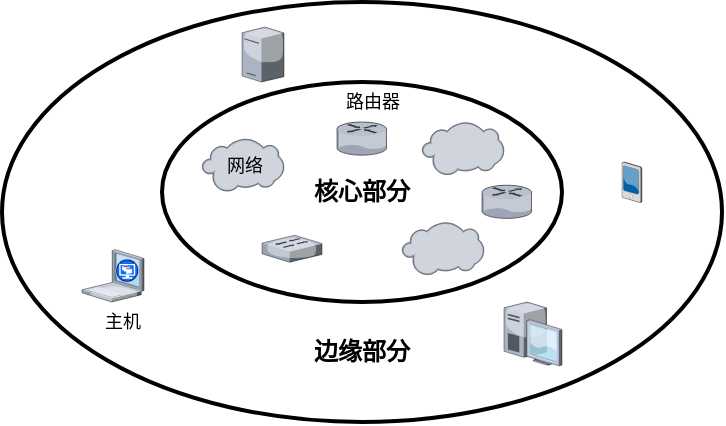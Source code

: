 <mxfile version="21.4.0" type="device" pages="26">
  <diagram name="核心部分和边缘部分" id="5RJuf0KVygsoXLDJJIir">
    <mxGraphModel dx="954" dy="663" grid="1" gridSize="10" guides="1" tooltips="1" connect="1" arrows="1" fold="1" page="1" pageScale="1" pageWidth="850" pageHeight="1100" math="0" shadow="0">
      <root>
        <mxCell id="0" />
        <mxCell id="1" parent="0" />
        <mxCell id="2abgM_86cO_kPf4siEXU-2" value="" style="ellipse;whiteSpace=wrap;html=1;strokeWidth=2;" parent="1" vertex="1">
          <mxGeometry x="160" y="160" width="360" height="210" as="geometry" />
        </mxCell>
        <mxCell id="2abgM_86cO_kPf4siEXU-1" value="" style="ellipse;whiteSpace=wrap;html=1;strokeWidth=2;" parent="1" vertex="1">
          <mxGeometry x="240" y="200" width="200" height="110" as="geometry" />
        </mxCell>
        <mxCell id="2abgM_86cO_kPf4siEXU-3" value="核心部分" style="text;html=1;strokeColor=none;fillColor=none;align=center;verticalAlign=middle;whiteSpace=wrap;rounded=0;fontStyle=1" parent="1" vertex="1">
          <mxGeometry x="310" y="240" width="60" height="30" as="geometry" />
        </mxCell>
        <mxCell id="2abgM_86cO_kPf4siEXU-4" value="边缘部分" style="text;html=1;strokeColor=none;fillColor=none;align=center;verticalAlign=middle;whiteSpace=wrap;rounded=0;fontStyle=1" parent="1" vertex="1">
          <mxGeometry x="310" y="320" width="60" height="30" as="geometry" />
        </mxCell>
        <mxCell id="2abgM_86cO_kPf4siEXU-7" value="" style="verticalLabelPosition=bottom;sketch=0;aspect=fixed;html=1;verticalAlign=top;strokeColor=none;align=center;outlineConnect=0;shape=mxgraph.citrix.cloud;" parent="1" vertex="1">
          <mxGeometry x="260" y="228.24" width="41" height="26.76" as="geometry" />
        </mxCell>
        <mxCell id="2abgM_86cO_kPf4siEXU-10" value="" style="verticalLabelPosition=bottom;sketch=0;aspect=fixed;html=1;verticalAlign=top;strokeColor=none;align=center;outlineConnect=0;shape=mxgraph.citrix.cloud;" parent="1" vertex="1">
          <mxGeometry x="360" y="270" width="41" height="26.76" as="geometry" />
        </mxCell>
        <mxCell id="2abgM_86cO_kPf4siEXU-11" value="" style="verticalLabelPosition=bottom;sketch=0;aspect=fixed;html=1;verticalAlign=top;strokeColor=none;align=center;outlineConnect=0;shape=mxgraph.citrix.cloud;" parent="1" vertex="1">
          <mxGeometry x="370" y="220" width="41" height="26.76" as="geometry" />
        </mxCell>
        <mxCell id="2abgM_86cO_kPf4siEXU-13" value="网络" style="text;html=1;align=center;verticalAlign=middle;resizable=0;points=[];autosize=1;strokeColor=none;fillColor=none;fontSize=9;" parent="1" vertex="1">
          <mxGeometry x="261" y="231.62" width="40" height="20" as="geometry" />
        </mxCell>
        <mxCell id="2abgM_86cO_kPf4siEXU-14" value="" style="verticalLabelPosition=bottom;sketch=0;aspect=fixed;html=1;verticalAlign=top;strokeColor=none;align=center;outlineConnect=0;shape=mxgraph.citrix.xenclient;" parent="1" vertex="1">
          <mxGeometry x="200" y="283.77" width="31" height="26.23" as="geometry" />
        </mxCell>
        <mxCell id="2abgM_86cO_kPf4siEXU-15" value="主机" style="text;html=1;align=center;verticalAlign=middle;resizable=0;points=[];autosize=1;strokeColor=none;fillColor=none;fontSize=9;" parent="1" vertex="1">
          <mxGeometry x="200" y="310" width="40" height="20" as="geometry" />
        </mxCell>
        <mxCell id="2abgM_86cO_kPf4siEXU-16" value="" style="verticalLabelPosition=bottom;sketch=0;aspect=fixed;html=1;verticalAlign=top;strokeColor=none;align=center;outlineConnect=0;shape=mxgraph.citrix.switch;" parent="1" vertex="1">
          <mxGeometry x="290" y="276.61" width="30" height="13.53" as="geometry" />
        </mxCell>
        <mxCell id="2abgM_86cO_kPf4siEXU-17" value="" style="verticalLabelPosition=bottom;sketch=0;aspect=fixed;html=1;verticalAlign=top;strokeColor=none;align=center;outlineConnect=0;shape=mxgraph.citrix.desktop;" parent="1" vertex="1">
          <mxGeometry x="411" y="310" width="29" height="31.93" as="geometry" />
        </mxCell>
        <mxCell id="2abgM_86cO_kPf4siEXU-18" value="" style="verticalLabelPosition=bottom;sketch=0;aspect=fixed;html=1;verticalAlign=top;strokeColor=none;align=center;outlineConnect=0;shape=mxgraph.citrix.router;" parent="1" vertex="1">
          <mxGeometry x="327.5" y="220" width="25" height="16.59" as="geometry" />
        </mxCell>
        <mxCell id="2abgM_86cO_kPf4siEXU-19" value="路由器" style="text;html=1;align=center;verticalAlign=middle;resizable=0;points=[];autosize=1;strokeColor=none;fillColor=none;fontSize=9;" parent="1" vertex="1">
          <mxGeometry x="320" y="200" width="50" height="20" as="geometry" />
        </mxCell>
        <mxCell id="2abgM_86cO_kPf4siEXU-20" value="" style="verticalLabelPosition=bottom;sketch=0;aspect=fixed;html=1;verticalAlign=top;strokeColor=none;align=center;outlineConnect=0;shape=mxgraph.citrix.router;" parent="1" vertex="1">
          <mxGeometry x="400" y="251.62" width="25" height="16.59" as="geometry" />
        </mxCell>
        <mxCell id="2abgM_86cO_kPf4siEXU-21" value="" style="verticalLabelPosition=bottom;sketch=0;aspect=fixed;html=1;verticalAlign=top;strokeColor=none;align=center;outlineConnect=0;shape=mxgraph.citrix.pda;" parent="1" vertex="1">
          <mxGeometry x="470" y="240.0" width="10" height="20.34" as="geometry" />
        </mxCell>
        <mxCell id="2abgM_86cO_kPf4siEXU-23" value="" style="verticalLabelPosition=bottom;sketch=0;aspect=fixed;html=1;verticalAlign=top;strokeColor=none;align=center;outlineConnect=0;shape=mxgraph.citrix.license_server;" parent="1" vertex="1">
          <mxGeometry x="280" y="172.54" width="21" height="27.46" as="geometry" />
        </mxCell>
      </root>
    </mxGraphModel>
  </diagram>
  <diagram id="cjIc33Rq6PkVUykh26Px" name="网络拓扑结构">
    <mxGraphModel dx="954" dy="663" grid="1" gridSize="10" guides="1" tooltips="1" connect="1" arrows="1" fold="1" page="1" pageScale="1" pageWidth="850" pageHeight="1100" math="0" shadow="0">
      <root>
        <mxCell id="0" />
        <mxCell id="1" parent="0" />
        <mxCell id="yrFOI9pJTp7i3V0LO4Az-1" value="" style="verticalLabelPosition=bottom;sketch=0;aspect=fixed;html=1;verticalAlign=top;strokeColor=none;align=center;outlineConnect=0;shape=mxgraph.citrix.license_server;" vertex="1" parent="1">
          <mxGeometry x="90" y="172.54" width="21" height="27.46" as="geometry" />
        </mxCell>
        <mxCell id="yrFOI9pJTp7i3V0LO4Az-2" value="" style="verticalLabelPosition=bottom;sketch=0;aspect=fixed;html=1;verticalAlign=top;strokeColor=none;align=center;outlineConnect=0;shape=mxgraph.citrix.license_server;" vertex="1" parent="1">
          <mxGeometry x="170" y="172.54" width="21" height="27.46" as="geometry" />
        </mxCell>
        <mxCell id="yrFOI9pJTp7i3V0LO4Az-3" value="" style="verticalLabelPosition=bottom;sketch=0;aspect=fixed;html=1;verticalAlign=top;strokeColor=none;align=center;outlineConnect=0;shape=mxgraph.citrix.license_server;" vertex="1" parent="1">
          <mxGeometry x="250" y="172.54" width="21" height="27.46" as="geometry" />
        </mxCell>
        <mxCell id="yrFOI9pJTp7i3V0LO4Az-4" value="" style="verticalLabelPosition=bottom;sketch=0;aspect=fixed;html=1;verticalAlign=top;strokeColor=none;align=center;outlineConnect=0;shape=mxgraph.citrix.license_server;" vertex="1" parent="1">
          <mxGeometry x="50" y="240" width="21" height="27.46" as="geometry" />
        </mxCell>
        <mxCell id="yrFOI9pJTp7i3V0LO4Az-5" value="" style="verticalLabelPosition=bottom;sketch=0;aspect=fixed;html=1;verticalAlign=top;strokeColor=none;align=center;outlineConnect=0;shape=mxgraph.citrix.license_server;" vertex="1" parent="1">
          <mxGeometry x="130" y="240" width="21" height="27.46" as="geometry" />
        </mxCell>
        <mxCell id="yrFOI9pJTp7i3V0LO4Az-6" value="" style="verticalLabelPosition=bottom;sketch=0;aspect=fixed;html=1;verticalAlign=top;strokeColor=none;align=center;outlineConnect=0;shape=mxgraph.citrix.license_server;" vertex="1" parent="1">
          <mxGeometry x="210" y="240" width="21" height="27.46" as="geometry" />
        </mxCell>
        <mxCell id="yrFOI9pJTp7i3V0LO4Az-7" value="" style="shape=crossbar;whiteSpace=wrap;html=1;rounded=1;strokeWidth=2;" vertex="1" parent="1">
          <mxGeometry x="40.5" y="210" width="239.5" height="20" as="geometry" />
        </mxCell>
        <mxCell id="yrFOI9pJTp7i3V0LO4Az-8" value="" style="endArrow=none;html=1;rounded=0;strokeWidth=2;edgeStyle=orthogonalEdgeStyle;" edge="1" parent="1" source="yrFOI9pJTp7i3V0LO4Az-1" target="yrFOI9pJTp7i3V0LO4Az-4">
          <mxGeometry width="50" height="50" relative="1" as="geometry">
            <mxPoint x="230" y="380" as="sourcePoint" />
            <mxPoint x="280" y="330" as="targetPoint" />
            <Array as="points">
              <mxPoint x="101" y="220" />
              <mxPoint x="61" y="220" />
            </Array>
          </mxGeometry>
        </mxCell>
        <mxCell id="yrFOI9pJTp7i3V0LO4Az-9" value="" style="endArrow=none;html=1;rounded=0;strokeWidth=2;edgeStyle=orthogonalEdgeStyle;" edge="1" parent="1" source="yrFOI9pJTp7i3V0LO4Az-2" target="yrFOI9pJTp7i3V0LO4Az-5">
          <mxGeometry width="50" height="50" relative="1" as="geometry">
            <mxPoint x="111" y="210" as="sourcePoint" />
            <mxPoint x="71" y="250" as="targetPoint" />
            <Array as="points">
              <mxPoint x="181" y="220" />
              <mxPoint x="140" y="220" />
            </Array>
          </mxGeometry>
        </mxCell>
        <mxCell id="yrFOI9pJTp7i3V0LO4Az-10" value="" style="endArrow=none;html=1;rounded=0;strokeWidth=2;edgeStyle=orthogonalEdgeStyle;" edge="1" parent="1" source="yrFOI9pJTp7i3V0LO4Az-3" target="yrFOI9pJTp7i3V0LO4Az-6">
          <mxGeometry width="50" height="50" relative="1" as="geometry">
            <mxPoint x="191" y="210" as="sourcePoint" />
            <mxPoint x="150" y="250" as="targetPoint" />
            <Array as="points">
              <mxPoint x="261" y="220" />
              <mxPoint x="220" y="220" />
            </Array>
          </mxGeometry>
        </mxCell>
        <mxCell id="yrFOI9pJTp7i3V0LO4Az-11" value="&lt;b style=&quot;font-size: 11px;&quot;&gt;&lt;font style=&quot;font-size: 11px;&quot;&gt;总线形&lt;/font&gt;&lt;/b&gt;" style="text;html=1;align=center;verticalAlign=middle;resizable=0;points=[];autosize=1;strokeColor=none;fillColor=none;fontSize=11;fontFamily=Helvetica;fontColor=default;" vertex="1" parent="1">
          <mxGeometry x="130.25" y="290" width="60" height="30" as="geometry" />
        </mxCell>
        <mxCell id="yrFOI9pJTp7i3V0LO4Az-12" value="" style="verticalLabelPosition=bottom;sketch=0;aspect=fixed;html=1;verticalAlign=top;strokeColor=none;align=center;outlineConnect=0;shape=mxgraph.citrix.license_server;" vertex="1" parent="1">
          <mxGeometry x="405" y="97.54" width="21" height="27.46" as="geometry" />
        </mxCell>
        <mxCell id="yrFOI9pJTp7i3V0LO4Az-13" value="" style="verticalLabelPosition=bottom;sketch=0;aspect=fixed;html=1;verticalAlign=top;strokeColor=none;align=center;outlineConnect=0;shape=mxgraph.citrix.license_server;" vertex="1" parent="1">
          <mxGeometry x="330" y="140.08" width="21" height="27.46" as="geometry" />
        </mxCell>
        <mxCell id="yrFOI9pJTp7i3V0LO4Az-14" value="" style="verticalLabelPosition=bottom;sketch=0;aspect=fixed;html=1;verticalAlign=top;strokeColor=none;align=center;outlineConnect=0;shape=mxgraph.citrix.license_server;" vertex="1" parent="1">
          <mxGeometry x="330" y="207.54" width="21" height="27.46" as="geometry" />
        </mxCell>
        <mxCell id="yrFOI9pJTp7i3V0LO4Az-15" value="" style="verticalLabelPosition=bottom;sketch=0;aspect=fixed;html=1;verticalAlign=top;strokeColor=none;align=center;outlineConnect=0;shape=mxgraph.citrix.license_server;" vertex="1" parent="1">
          <mxGeometry x="405" y="247.54" width="21" height="27.46" as="geometry" />
        </mxCell>
        <mxCell id="yrFOI9pJTp7i3V0LO4Az-16" value="" style="verticalLabelPosition=bottom;sketch=0;aspect=fixed;html=1;verticalAlign=top;strokeColor=none;align=center;outlineConnect=0;shape=mxgraph.citrix.license_server;" vertex="1" parent="1">
          <mxGeometry x="475" y="207.54" width="21" height="27.46" as="geometry" />
        </mxCell>
        <mxCell id="yrFOI9pJTp7i3V0LO4Az-17" value="" style="verticalLabelPosition=bottom;sketch=0;aspect=fixed;html=1;verticalAlign=top;strokeColor=none;align=center;outlineConnect=0;shape=mxgraph.citrix.license_server;" vertex="1" parent="1">
          <mxGeometry x="475" y="140.08" width="21" height="27.46" as="geometry" />
        </mxCell>
        <mxCell id="YUTHq9SndsoCmPDZ0bIT-1" value="" style="verticalLabelPosition=bottom;sketch=0;aspect=fixed;html=1;verticalAlign=top;strokeColor=none;align=center;outlineConnect=0;shape=mxgraph.citrix.router;" vertex="1" parent="1">
          <mxGeometry x="403" y="180.95" width="25" height="16.59" as="geometry" />
        </mxCell>
        <mxCell id="YUTHq9SndsoCmPDZ0bIT-2" value="" style="endArrow=none;html=1;rounded=0;strokeWidth=2;" edge="1" parent="1" source="yrFOI9pJTp7i3V0LO4Az-14" target="YUTHq9SndsoCmPDZ0bIT-1">
          <mxGeometry width="50" height="50" relative="1" as="geometry">
            <mxPoint x="106" y="177.54" as="sourcePoint" />
            <mxPoint x="65" y="217.54" as="targetPoint" />
          </mxGeometry>
        </mxCell>
        <mxCell id="YUTHq9SndsoCmPDZ0bIT-3" value="" style="endArrow=none;html=1;rounded=0;strokeWidth=2;" edge="1" parent="1" source="YUTHq9SndsoCmPDZ0bIT-1" target="yrFOI9pJTp7i3V0LO4Az-15">
          <mxGeometry width="50" height="50" relative="1" as="geometry">
            <mxPoint x="361" y="226.54" as="sourcePoint" />
            <mxPoint x="413" y="204.54" as="targetPoint" />
          </mxGeometry>
        </mxCell>
        <mxCell id="YUTHq9SndsoCmPDZ0bIT-4" value="" style="endArrow=none;html=1;rounded=0;strokeWidth=2;" edge="1" parent="1" source="YUTHq9SndsoCmPDZ0bIT-1" target="yrFOI9pJTp7i3V0LO4Az-16">
          <mxGeometry width="50" height="50" relative="1" as="geometry">
            <mxPoint x="426" y="207.54" as="sourcePoint" />
            <mxPoint x="426" y="257.54" as="targetPoint" />
          </mxGeometry>
        </mxCell>
        <mxCell id="YUTHq9SndsoCmPDZ0bIT-5" value="" style="endArrow=none;html=1;rounded=0;strokeWidth=2;" edge="1" parent="1" source="YUTHq9SndsoCmPDZ0bIT-1" target="yrFOI9pJTp7i3V0LO4Az-17">
          <mxGeometry width="50" height="50" relative="1" as="geometry">
            <mxPoint x="438" y="204.54" as="sourcePoint" />
            <mxPoint x="485" y="226.54" as="targetPoint" />
          </mxGeometry>
        </mxCell>
        <mxCell id="YUTHq9SndsoCmPDZ0bIT-6" value="" style="endArrow=none;html=1;rounded=0;strokeWidth=2;" edge="1" parent="1" source="YUTHq9SndsoCmPDZ0bIT-1" target="yrFOI9pJTp7i3V0LO4Az-12">
          <mxGeometry width="50" height="50" relative="1" as="geometry">
            <mxPoint x="438" y="192.54" as="sourcePoint" />
            <mxPoint x="485" y="169.54" as="targetPoint" />
          </mxGeometry>
        </mxCell>
        <mxCell id="YUTHq9SndsoCmPDZ0bIT-7" value="" style="endArrow=none;html=1;rounded=0;strokeWidth=2;" edge="1" parent="1" source="YUTHq9SndsoCmPDZ0bIT-1" target="yrFOI9pJTp7i3V0LO4Az-13">
          <mxGeometry width="50" height="50" relative="1" as="geometry">
            <mxPoint x="426" y="190.54" as="sourcePoint" />
            <mxPoint x="426" y="134.54" as="targetPoint" />
          </mxGeometry>
        </mxCell>
        <mxCell id="YUTHq9SndsoCmPDZ0bIT-8" value="&lt;b style=&quot;font-size: 11px;&quot;&gt;&lt;font style=&quot;font-size: 11px;&quot;&gt;星形&lt;/font&gt;&lt;/b&gt;" style="text;html=1;align=center;verticalAlign=middle;resizable=0;points=[];autosize=1;strokeColor=none;fillColor=none;fontSize=11;fontFamily=Helvetica;fontColor=default;" vertex="1" parent="1">
          <mxGeometry x="390.5" y="290" width="50" height="30" as="geometry" />
        </mxCell>
        <mxCell id="YUTHq9SndsoCmPDZ0bIT-9" value="" style="verticalLabelPosition=bottom;sketch=0;aspect=fixed;html=1;verticalAlign=top;strokeColor=none;align=center;outlineConnect=0;shape=mxgraph.citrix.license_server;" vertex="1" parent="1">
          <mxGeometry x="635" y="90" width="21" height="27.46" as="geometry" />
        </mxCell>
        <mxCell id="YUTHq9SndsoCmPDZ0bIT-10" value="" style="verticalLabelPosition=bottom;sketch=0;aspect=fixed;html=1;verticalAlign=top;strokeColor=none;align=center;outlineConnect=0;shape=mxgraph.citrix.license_server;" vertex="1" parent="1">
          <mxGeometry x="560" y="132.54" width="21" height="27.46" as="geometry" />
        </mxCell>
        <mxCell id="YUTHq9SndsoCmPDZ0bIT-11" value="" style="verticalLabelPosition=bottom;sketch=0;aspect=fixed;html=1;verticalAlign=top;strokeColor=none;align=center;outlineConnect=0;shape=mxgraph.citrix.license_server;" vertex="1" parent="1">
          <mxGeometry x="560" y="200" width="21" height="27.46" as="geometry" />
        </mxCell>
        <mxCell id="YUTHq9SndsoCmPDZ0bIT-12" value="" style="verticalLabelPosition=bottom;sketch=0;aspect=fixed;html=1;verticalAlign=top;strokeColor=none;align=center;outlineConnect=0;shape=mxgraph.citrix.license_server;" vertex="1" parent="1">
          <mxGeometry x="635" y="240.0" width="21" height="27.46" as="geometry" />
        </mxCell>
        <mxCell id="YUTHq9SndsoCmPDZ0bIT-13" value="" style="verticalLabelPosition=bottom;sketch=0;aspect=fixed;html=1;verticalAlign=top;strokeColor=none;align=center;outlineConnect=0;shape=mxgraph.citrix.license_server;" vertex="1" parent="1">
          <mxGeometry x="705" y="200" width="21" height="27.46" as="geometry" />
        </mxCell>
        <mxCell id="YUTHq9SndsoCmPDZ0bIT-14" value="" style="verticalLabelPosition=bottom;sketch=0;aspect=fixed;html=1;verticalAlign=top;strokeColor=none;align=center;outlineConnect=0;shape=mxgraph.citrix.license_server;" vertex="1" parent="1">
          <mxGeometry x="705" y="132.54" width="21" height="27.46" as="geometry" />
        </mxCell>
        <mxCell id="YUTHq9SndsoCmPDZ0bIT-16" value="" style="endArrow=none;html=1;rounded=0;strokeWidth=2;" edge="1" source="YUTHq9SndsoCmPDZ0bIT-11" parent="1">
          <mxGeometry width="50" height="50" relative="1" as="geometry">
            <mxPoint x="336" y="170" as="sourcePoint" />
            <mxPoint x="633" y="187.042" as="targetPoint" />
          </mxGeometry>
        </mxCell>
        <mxCell id="YUTHq9SndsoCmPDZ0bIT-17" value="" style="endArrow=none;html=1;rounded=0;strokeWidth=2;" edge="1" target="YUTHq9SndsoCmPDZ0bIT-12" parent="1">
          <mxGeometry width="50" height="50" relative="1" as="geometry">
            <mxPoint x="645.5" y="190" as="sourcePoint" />
            <mxPoint x="643" y="197" as="targetPoint" />
          </mxGeometry>
        </mxCell>
        <mxCell id="YUTHq9SndsoCmPDZ0bIT-18" value="" style="endArrow=none;html=1;rounded=0;strokeWidth=2;" edge="1" target="YUTHq9SndsoCmPDZ0bIT-13" parent="1">
          <mxGeometry width="50" height="50" relative="1" as="geometry">
            <mxPoint x="658" y="187.424" as="sourcePoint" />
            <mxPoint x="656" y="250.0" as="targetPoint" />
          </mxGeometry>
        </mxCell>
        <mxCell id="YUTHq9SndsoCmPDZ0bIT-19" value="" style="endArrow=none;html=1;rounded=0;strokeWidth=2;" edge="1" source="YUTHq9SndsoCmPDZ0bIT-24" target="YUTHq9SndsoCmPDZ0bIT-14" parent="1">
          <mxGeometry width="50" height="50" relative="1" as="geometry">
            <mxPoint x="658" y="175.377" as="sourcePoint" />
            <mxPoint x="715" y="219" as="targetPoint" />
          </mxGeometry>
        </mxCell>
        <mxCell id="YUTHq9SndsoCmPDZ0bIT-20" value="" style="endArrow=none;html=1;rounded=0;strokeWidth=2;" edge="1" target="YUTHq9SndsoCmPDZ0bIT-9" parent="1">
          <mxGeometry width="50" height="50" relative="1" as="geometry">
            <mxPoint x="645.5" y="173.41" as="sourcePoint" />
            <mxPoint x="715" y="162" as="targetPoint" />
          </mxGeometry>
        </mxCell>
        <mxCell id="YUTHq9SndsoCmPDZ0bIT-21" value="" style="endArrow=none;html=1;rounded=0;strokeWidth=2;" edge="1" target="YUTHq9SndsoCmPDZ0bIT-10" parent="1">
          <mxGeometry width="50" height="50" relative="1" as="geometry">
            <mxPoint x="633" y="175.799" as="sourcePoint" />
            <mxPoint x="656" y="127" as="targetPoint" />
          </mxGeometry>
        </mxCell>
        <mxCell id="YUTHq9SndsoCmPDZ0bIT-25" value="" style="endArrow=none;html=1;rounded=0;strokeWidth=2;" edge="1" parent="1" target="YUTHq9SndsoCmPDZ0bIT-24">
          <mxGeometry width="50" height="50" relative="1" as="geometry">
            <mxPoint x="658" y="175.377" as="sourcePoint" />
            <mxPoint x="705" y="152" as="targetPoint" />
          </mxGeometry>
        </mxCell>
        <mxCell id="YUTHq9SndsoCmPDZ0bIT-24" value="" style="ellipse;whiteSpace=wrap;html=1;fontFamily=Helvetica;fontSize=11;fontColor=default;strokeWidth=2;" vertex="1" parent="1">
          <mxGeometry x="600" y="150" width="90.5" height="60" as="geometry" />
        </mxCell>
        <mxCell id="YUTHq9SndsoCmPDZ0bIT-26" value="&lt;b style=&quot;font-size: 11px;&quot;&gt;&lt;font style=&quot;font-size: 11px;&quot;&gt;环形&lt;/font&gt;&lt;/b&gt;" style="text;html=1;align=center;verticalAlign=middle;resizable=0;points=[];autosize=1;strokeColor=none;fillColor=none;fontSize=11;fontFamily=Helvetica;fontColor=default;" vertex="1" parent="1">
          <mxGeometry x="620.25" y="290" width="50" height="30" as="geometry" />
        </mxCell>
        <mxCell id="YUTHq9SndsoCmPDZ0bIT-27" value="&lt;b style=&quot;font-size: 11px;&quot;&gt;&lt;font style=&quot;font-size: 11px;&quot;&gt;网状&lt;/font&gt;&lt;/b&gt;" style="text;html=1;align=center;verticalAlign=middle;resizable=0;points=[];autosize=1;strokeColor=none;fillColor=none;fontSize=11;fontFamily=Helvetica;fontColor=default;" vertex="1" parent="1">
          <mxGeometry x="862" y="290" width="50" height="30" as="geometry" />
        </mxCell>
        <mxCell id="YUTHq9SndsoCmPDZ0bIT-28" value="" style="verticalLabelPosition=bottom;sketch=0;aspect=fixed;html=1;verticalAlign=top;strokeColor=none;align=center;outlineConnect=0;shape=mxgraph.citrix.license_server;" vertex="1" parent="1">
          <mxGeometry x="811.5" y="162.54" width="21" height="27.46" as="geometry" />
        </mxCell>
        <mxCell id="YUTHq9SndsoCmPDZ0bIT-29" value="" style="verticalLabelPosition=bottom;sketch=0;aspect=fixed;html=1;verticalAlign=top;strokeColor=none;align=center;outlineConnect=0;shape=mxgraph.citrix.license_server;" vertex="1" parent="1">
          <mxGeometry x="776" y="240" width="21" height="27.46" as="geometry" />
        </mxCell>
        <mxCell id="YUTHq9SndsoCmPDZ0bIT-30" value="" style="verticalLabelPosition=bottom;sketch=0;aspect=fixed;html=1;verticalAlign=top;strokeColor=none;align=center;outlineConnect=0;shape=mxgraph.citrix.license_server;" vertex="1" parent="1">
          <mxGeometry x="897" y="162.54" width="21" height="27.46" as="geometry" />
        </mxCell>
        <mxCell id="YUTHq9SndsoCmPDZ0bIT-31" value="" style="verticalLabelPosition=bottom;sketch=0;aspect=fixed;html=1;verticalAlign=top;strokeColor=none;align=center;outlineConnect=0;shape=mxgraph.citrix.license_server;" vertex="1" parent="1">
          <mxGeometry x="977" y="165" width="21" height="27.46" as="geometry" />
        </mxCell>
        <mxCell id="YUTHq9SndsoCmPDZ0bIT-32" value="" style="verticalLabelPosition=bottom;sketch=0;aspect=fixed;html=1;verticalAlign=top;strokeColor=none;align=center;outlineConnect=0;shape=mxgraph.citrix.license_server;" vertex="1" parent="1">
          <mxGeometry x="876" y="222.54" width="21" height="27.46" as="geometry" />
        </mxCell>
        <mxCell id="YUTHq9SndsoCmPDZ0bIT-33" value="" style="verticalLabelPosition=bottom;sketch=0;aspect=fixed;html=1;verticalAlign=top;strokeColor=none;align=center;outlineConnect=0;shape=mxgraph.citrix.license_server;" vertex="1" parent="1">
          <mxGeometry x="977" y="240" width="21" height="27.46" as="geometry" />
        </mxCell>
        <mxCell id="YUTHq9SndsoCmPDZ0bIT-34" value="" style="endArrow=none;html=1;rounded=0;strokeWidth=2;" edge="1" parent="1" source="YUTHq9SndsoCmPDZ0bIT-29" target="YUTHq9SndsoCmPDZ0bIT-28">
          <mxGeometry width="50" height="50" relative="1" as="geometry">
            <mxPoint x="548" y="259" as="sourcePoint" />
            <mxPoint x="600" y="237.042" as="targetPoint" />
          </mxGeometry>
        </mxCell>
        <mxCell id="YUTHq9SndsoCmPDZ0bIT-35" value="" style="endArrow=none;html=1;rounded=0;strokeWidth=2;" edge="1" parent="1" source="YUTHq9SndsoCmPDZ0bIT-29" target="YUTHq9SndsoCmPDZ0bIT-30">
          <mxGeometry width="50" height="50" relative="1" as="geometry">
            <mxPoint x="803" y="250" as="sourcePoint" />
            <mxPoint x="826" y="200" as="targetPoint" />
          </mxGeometry>
        </mxCell>
        <mxCell id="YUTHq9SndsoCmPDZ0bIT-36" value="" style="endArrow=none;html=1;rounded=0;strokeWidth=2;" edge="1" parent="1" source="YUTHq9SndsoCmPDZ0bIT-33" target="YUTHq9SndsoCmPDZ0bIT-29">
          <mxGeometry width="50" height="50" relative="1" as="geometry">
            <mxPoint x="807" y="262" as="sourcePoint" />
            <mxPoint x="886" y="248" as="targetPoint" />
          </mxGeometry>
        </mxCell>
        <mxCell id="YUTHq9SndsoCmPDZ0bIT-37" value="" style="endArrow=none;html=1;rounded=0;strokeWidth=2;" edge="1" parent="1" source="YUTHq9SndsoCmPDZ0bIT-31" target="YUTHq9SndsoCmPDZ0bIT-30">
          <mxGeometry width="50" height="50" relative="1" as="geometry">
            <mxPoint x="987" y="264" as="sourcePoint" />
            <mxPoint x="807" y="264" as="targetPoint" />
          </mxGeometry>
        </mxCell>
        <mxCell id="YUTHq9SndsoCmPDZ0bIT-38" value="" style="endArrow=none;html=1;rounded=0;strokeWidth=2;" edge="1" parent="1" source="YUTHq9SndsoCmPDZ0bIT-30" target="YUTHq9SndsoCmPDZ0bIT-28">
          <mxGeometry width="50" height="50" relative="1" as="geometry">
            <mxPoint x="907" y="180" as="sourcePoint" />
            <mxPoint x="928" y="187" as="targetPoint" />
          </mxGeometry>
        </mxCell>
        <mxCell id="YUTHq9SndsoCmPDZ0bIT-39" value="" style="endArrow=none;html=1;rounded=0;strokeWidth=2;exitX=0.476;exitY=0.636;exitDx=0;exitDy=0;exitPerimeter=0;" edge="1" parent="1" source="YUTHq9SndsoCmPDZ0bIT-30" target="YUTHq9SndsoCmPDZ0bIT-32">
          <mxGeometry width="50" height="50" relative="1" as="geometry">
            <mxPoint x="907" y="186" as="sourcePoint" />
            <mxPoint x="843" y="186" as="targetPoint" />
          </mxGeometry>
        </mxCell>
        <mxCell id="YUTHq9SndsoCmPDZ0bIT-40" value="" style="endArrow=none;html=1;rounded=0;strokeWidth=2;" edge="1" parent="1" source="YUTHq9SndsoCmPDZ0bIT-31" target="YUTHq9SndsoCmPDZ0bIT-33">
          <mxGeometry width="50" height="50" relative="1" as="geometry">
            <mxPoint x="917" y="190" as="sourcePoint" />
            <mxPoint x="902" y="233" as="targetPoint" />
          </mxGeometry>
        </mxCell>
        <mxCell id="YUTHq9SndsoCmPDZ0bIT-41" value="" style="endArrow=none;html=1;rounded=0;strokeWidth=2;" edge="1" parent="1" source="YUTHq9SndsoCmPDZ0bIT-32" target="YUTHq9SndsoCmPDZ0bIT-33">
          <mxGeometry width="50" height="50" relative="1" as="geometry">
            <mxPoint x="998" y="202" as="sourcePoint" />
            <mxPoint x="998" y="250" as="targetPoint" />
          </mxGeometry>
        </mxCell>
        <mxCell id="YUTHq9SndsoCmPDZ0bIT-42" value="" style="endArrow=none;html=1;rounded=0;strokeWidth=2;" edge="1" parent="1" source="YUTHq9SndsoCmPDZ0bIT-33" target="YUTHq9SndsoCmPDZ0bIT-30">
          <mxGeometry width="50" height="50" relative="1" as="geometry">
            <mxPoint x="907" y="248" as="sourcePoint" />
            <mxPoint x="987" y="262" as="targetPoint" />
          </mxGeometry>
        </mxCell>
      </root>
    </mxGraphModel>
  </diagram>
  <diagram id="IKeWDn-bYMQWFQP8O5Lw" name="时延delay">
    <mxGraphModel dx="658" dy="457" grid="1" gridSize="10" guides="1" tooltips="1" connect="1" arrows="1" fold="1" page="1" pageScale="1" pageWidth="850" pageHeight="1100" math="0" shadow="0">
      <root>
        <mxCell id="0" />
        <mxCell id="1" parent="0" />
        <mxCell id="vVPrQMeylKIKX9jZ67Af-1" value="" style="verticalLabelPosition=bottom;sketch=0;aspect=fixed;html=1;verticalAlign=top;strokeColor=none;align=center;outlineConnect=0;shape=mxgraph.citrix.license_server;" vertex="1" parent="1">
          <mxGeometry x="240" y="240.18" width="38.23" height="50" as="geometry" />
        </mxCell>
        <mxCell id="2ix9Ctj2ngC1p0pC64ol-1" value="" style="verticalLabelPosition=bottom;sketch=0;aspect=fixed;html=1;verticalAlign=top;strokeColor=none;align=center;outlineConnect=0;shape=mxgraph.citrix.router;" vertex="1" parent="1">
          <mxGeometry x="440" y="252.91" width="37" height="24.55" as="geometry" />
        </mxCell>
        <mxCell id="2ix9Ctj2ngC1p0pC64ol-2" value="" style="endArrow=none;html=1;rounded=0;labelBackgroundColor=default;strokeColor=default;strokeWidth=2;fontFamily=Helvetica;fontSize=11;fontColor=default;shape=connector;" edge="1" parent="1" source="vVPrQMeylKIKX9jZ67Af-1" target="2ix9Ctj2ngC1p0pC64ol-1">
          <mxGeometry width="50" height="50" relative="1" as="geometry">
            <mxPoint x="260" y="280" as="sourcePoint" />
            <mxPoint x="310" y="230" as="targetPoint" />
          </mxGeometry>
        </mxCell>
        <mxCell id="2ix9Ctj2ngC1p0pC64ol-3" value="" style="verticalLabelPosition=bottom;sketch=0;aspect=fixed;html=1;verticalAlign=top;strokeColor=none;align=center;outlineConnect=0;shape=mxgraph.citrix.license_server;" vertex="1" parent="1">
          <mxGeometry x="640" y="240.18" width="38.23" height="50" as="geometry" />
        </mxCell>
        <mxCell id="2ix9Ctj2ngC1p0pC64ol-4" value="" style="endArrow=none;html=1;rounded=0;labelBackgroundColor=default;strokeColor=default;strokeWidth=2;fontFamily=Helvetica;fontSize=11;fontColor=default;shape=connector;" edge="1" parent="1" source="2ix9Ctj2ngC1p0pC64ol-3" target="2ix9Ctj2ngC1p0pC64ol-1">
          <mxGeometry width="50" height="50" relative="1" as="geometry">
            <mxPoint x="288" y="275" as="sourcePoint" />
            <mxPoint x="450" y="275" as="targetPoint" />
          </mxGeometry>
        </mxCell>
        <mxCell id="2ix9Ctj2ngC1p0pC64ol-5" value="" style="shape=table;startSize=0;container=1;collapsible=0;childLayout=tableLayout;fontFamily=Helvetica;fontSize=11;fontColor=default;" vertex="1" parent="1">
          <mxGeometry x="240" y="300" width="40" height="10" as="geometry" />
        </mxCell>
        <mxCell id="2ix9Ctj2ngC1p0pC64ol-6" value="" style="shape=tableRow;horizontal=0;startSize=0;swimlaneHead=0;swimlaneBody=0;strokeColor=inherit;top=0;left=0;bottom=0;right=0;collapsible=0;dropTarget=0;fillColor=none;points=[[0,0.5],[1,0.5]];portConstraint=eastwest;fontFamily=Helvetica;fontSize=11;fontColor=default;" vertex="1" parent="2ix9Ctj2ngC1p0pC64ol-5">
          <mxGeometry width="40" height="10" as="geometry" />
        </mxCell>
        <mxCell id="2ix9Ctj2ngC1p0pC64ol-7" value="" style="shape=partialRectangle;html=1;whiteSpace=wrap;connectable=0;strokeColor=inherit;overflow=hidden;fillColor=default;top=0;left=0;bottom=0;right=0;pointerEvents=1;fontFamily=Helvetica;fontSize=11;fontColor=default;" vertex="1" parent="2ix9Ctj2ngC1p0pC64ol-6">
          <mxGeometry width="13" height="10" as="geometry">
            <mxRectangle width="13" height="10" as="alternateBounds" />
          </mxGeometry>
        </mxCell>
        <mxCell id="2ix9Ctj2ngC1p0pC64ol-8" value="" style="shape=partialRectangle;html=1;whiteSpace=wrap;connectable=0;strokeColor=inherit;overflow=hidden;fillColor=default;top=0;left=0;bottom=0;right=0;pointerEvents=1;fontFamily=Helvetica;fontSize=11;fontColor=default;" vertex="1" parent="2ix9Ctj2ngC1p0pC64ol-6">
          <mxGeometry x="13" width="14" height="10" as="geometry">
            <mxRectangle width="14" height="10" as="alternateBounds" />
          </mxGeometry>
        </mxCell>
        <mxCell id="2ix9Ctj2ngC1p0pC64ol-9" value="" style="shape=partialRectangle;html=1;whiteSpace=wrap;connectable=0;strokeColor=default;overflow=hidden;fillColor=#E6FFCC;top=0;left=0;bottom=0;right=0;pointerEvents=1;fontFamily=Helvetica;fontSize=11;fontColor=default;" vertex="1" parent="2ix9Ctj2ngC1p0pC64ol-6">
          <mxGeometry x="27" width="13" height="10" as="geometry">
            <mxRectangle width="13" height="10" as="alternateBounds" />
          </mxGeometry>
        </mxCell>
        <mxCell id="2ix9Ctj2ngC1p0pC64ol-10" value="发送时延" style="text;html=1;align=center;verticalAlign=middle;resizable=0;points=[];autosize=1;strokeColor=none;fillColor=none;fontSize=11;fontFamily=Helvetica;fontColor=default;" vertex="1" parent="1">
          <mxGeometry x="224.12" y="310" width="70" height="30" as="geometry" />
        </mxCell>
        <mxCell id="2ix9Ctj2ngC1p0pC64ol-11" value="传播时延" style="text;html=1;align=center;verticalAlign=middle;resizable=0;points=[];autosize=1;strokeColor=none;fillColor=none;fontSize=11;fontFamily=Helvetica;fontColor=default;" vertex="1" parent="1">
          <mxGeometry x="320" y="270" width="70" height="30" as="geometry" />
        </mxCell>
        <mxCell id="2ix9Ctj2ngC1p0pC64ol-12" value="处理时延" style="text;html=1;align=center;verticalAlign=middle;resizable=0;points=[];autosize=1;strokeColor=none;fillColor=none;fontSize=11;fontFamily=Helvetica;fontColor=default;" vertex="1" parent="1">
          <mxGeometry x="423.5" y="220" width="70" height="30" as="geometry" />
        </mxCell>
        <mxCell id="2ix9Ctj2ngC1p0pC64ol-13" value="排队时延" style="text;html=1;align=center;verticalAlign=middle;resizable=0;points=[];autosize=1;strokeColor=none;fillColor=none;fontSize=11;fontFamily=Helvetica;fontColor=default;" vertex="1" parent="1">
          <mxGeometry x="423.5" y="300" width="70" height="30" as="geometry" />
        </mxCell>
        <mxCell id="2ix9Ctj2ngC1p0pC64ol-14" value="传播时延" style="text;html=1;align=center;verticalAlign=middle;resizable=0;points=[];autosize=1;strokeColor=none;fillColor=none;fontSize=11;fontFamily=Helvetica;fontColor=default;" vertex="1" parent="1">
          <mxGeometry x="530" y="270" width="70" height="30" as="geometry" />
        </mxCell>
        <mxCell id="2ix9Ctj2ngC1p0pC64ol-19" value="" style="shape=table;startSize=0;container=1;collapsible=0;childLayout=tableLayout;fontFamily=Helvetica;fontSize=11;fontColor=default;" vertex="1" parent="1">
          <mxGeometry x="410" y="290" width="40" height="10" as="geometry" />
        </mxCell>
        <mxCell id="2ix9Ctj2ngC1p0pC64ol-20" value="" style="shape=tableRow;horizontal=0;startSize=0;swimlaneHead=0;swimlaneBody=0;strokeColor=inherit;top=0;left=0;bottom=0;right=0;collapsible=0;dropTarget=0;fillColor=none;points=[[0,0.5],[1,0.5]];portConstraint=eastwest;fontFamily=Helvetica;fontSize=11;fontColor=default;" vertex="1" parent="2ix9Ctj2ngC1p0pC64ol-19">
          <mxGeometry width="40" height="10" as="geometry" />
        </mxCell>
        <mxCell id="2ix9Ctj2ngC1p0pC64ol-21" value="" style="shape=partialRectangle;html=1;whiteSpace=wrap;connectable=0;strokeColor=inherit;overflow=hidden;fillColor=default;top=0;left=0;bottom=0;right=0;pointerEvents=1;fontFamily=Helvetica;fontSize=11;fontColor=default;" vertex="1" parent="2ix9Ctj2ngC1p0pC64ol-20">
          <mxGeometry width="13" height="10" as="geometry">
            <mxRectangle width="13" height="10" as="alternateBounds" />
          </mxGeometry>
        </mxCell>
        <mxCell id="2ix9Ctj2ngC1p0pC64ol-22" value="" style="shape=partialRectangle;html=1;whiteSpace=wrap;connectable=0;strokeColor=inherit;overflow=hidden;fillColor=default;top=0;left=0;bottom=0;right=0;pointerEvents=1;fontFamily=Helvetica;fontSize=11;fontColor=default;" vertex="1" parent="2ix9Ctj2ngC1p0pC64ol-20">
          <mxGeometry x="13" width="14" height="10" as="geometry">
            <mxRectangle width="14" height="10" as="alternateBounds" />
          </mxGeometry>
        </mxCell>
        <mxCell id="2ix9Ctj2ngC1p0pC64ol-23" value="" style="shape=partialRectangle;html=1;whiteSpace=wrap;connectable=0;strokeColor=default;overflow=hidden;fillColor=#E6FFCC;top=0;left=0;bottom=0;right=0;pointerEvents=1;fontFamily=Helvetica;fontSize=11;fontColor=default;" vertex="1" parent="2ix9Ctj2ngC1p0pC64ol-20">
          <mxGeometry x="27" width="13" height="10" as="geometry">
            <mxRectangle width="13" height="10" as="alternateBounds" />
          </mxGeometry>
        </mxCell>
        <mxCell id="2ix9Ctj2ngC1p0pC64ol-24" value="" style="shape=table;startSize=0;container=1;collapsible=0;childLayout=tableLayout;fontFamily=Helvetica;fontSize=11;fontColor=default;" vertex="1" parent="1">
          <mxGeometry x="470" y="290" width="40" height="10" as="geometry" />
        </mxCell>
        <mxCell id="2ix9Ctj2ngC1p0pC64ol-25" value="" style="shape=tableRow;horizontal=0;startSize=0;swimlaneHead=0;swimlaneBody=0;strokeColor=inherit;top=0;left=0;bottom=0;right=0;collapsible=0;dropTarget=0;fillColor=none;points=[[0,0.5],[1,0.5]];portConstraint=eastwest;fontFamily=Helvetica;fontSize=11;fontColor=default;" vertex="1" parent="2ix9Ctj2ngC1p0pC64ol-24">
          <mxGeometry width="40" height="10" as="geometry" />
        </mxCell>
        <mxCell id="2ix9Ctj2ngC1p0pC64ol-26" value="" style="shape=partialRectangle;html=1;whiteSpace=wrap;connectable=0;strokeColor=inherit;overflow=hidden;fillColor=default;top=0;left=0;bottom=0;right=0;pointerEvents=1;fontFamily=Helvetica;fontSize=11;fontColor=default;" vertex="1" parent="2ix9Ctj2ngC1p0pC64ol-25">
          <mxGeometry width="13" height="10" as="geometry">
            <mxRectangle width="13" height="10" as="alternateBounds" />
          </mxGeometry>
        </mxCell>
        <mxCell id="2ix9Ctj2ngC1p0pC64ol-27" value="" style="shape=partialRectangle;html=1;whiteSpace=wrap;connectable=0;strokeColor=inherit;overflow=hidden;fillColor=default;top=0;left=0;bottom=0;right=0;pointerEvents=1;fontFamily=Helvetica;fontSize=11;fontColor=default;" vertex="1" parent="2ix9Ctj2ngC1p0pC64ol-25">
          <mxGeometry x="13" width="14" height="10" as="geometry">
            <mxRectangle width="14" height="10" as="alternateBounds" />
          </mxGeometry>
        </mxCell>
        <mxCell id="2ix9Ctj2ngC1p0pC64ol-28" value="" style="shape=partialRectangle;html=1;whiteSpace=wrap;connectable=0;strokeColor=default;overflow=hidden;fillColor=#E6FFCC;top=0;left=0;bottom=0;right=0;pointerEvents=1;fontFamily=Helvetica;fontSize=11;fontColor=default;" vertex="1" parent="2ix9Ctj2ngC1p0pC64ol-25">
          <mxGeometry x="27" width="13" height="10" as="geometry">
            <mxRectangle width="13" height="10" as="alternateBounds" />
          </mxGeometry>
        </mxCell>
      </root>
    </mxGraphModel>
  </diagram>
  <diagram id="IHrJXc4vCQMzIiCCAlet" name="交换技术-电路交换-分组交换">
    <mxGraphModel dx="954" dy="663" grid="1" gridSize="10" guides="1" tooltips="1" connect="1" arrows="1" fold="1" page="1" pageScale="1" pageWidth="850" pageHeight="1100" math="0" shadow="0">
      <root>
        <mxCell id="0" />
        <mxCell id="1" parent="0" />
        <mxCell id="HBlkDSFaZGN7gNZSu1vh-1" value="" style="verticalLabelPosition=bottom;sketch=0;aspect=fixed;html=1;verticalAlign=top;strokeColor=none;align=center;outlineConnect=0;shape=mxgraph.citrix.license_server;" parent="1" vertex="1">
          <mxGeometry x="120" y="280" width="38.23" height="50" as="geometry" />
        </mxCell>
        <mxCell id="HBlkDSFaZGN7gNZSu1vh-2" value="" style="verticalLabelPosition=bottom;sketch=0;aspect=fixed;html=1;verticalAlign=top;strokeColor=none;align=center;outlineConnect=0;shape=mxgraph.citrix.router;" parent="1" vertex="1">
          <mxGeometry x="200" y="292.73" width="37" height="24.55" as="geometry" />
        </mxCell>
        <mxCell id="HBlkDSFaZGN7gNZSu1vh-3" value="" style="endArrow=none;html=1;rounded=0;labelBackgroundColor=default;strokeColor=default;strokeWidth=2;fontFamily=Helvetica;fontSize=11;fontColor=default;shape=connector;" parent="1" source="HBlkDSFaZGN7gNZSu1vh-1" target="HBlkDSFaZGN7gNZSu1vh-2" edge="1">
          <mxGeometry width="50" height="50" relative="1" as="geometry">
            <mxPoint x="20" y="319.82" as="sourcePoint" />
            <mxPoint x="70" y="269.82" as="targetPoint" />
          </mxGeometry>
        </mxCell>
        <mxCell id="HBlkDSFaZGN7gNZSu1vh-5" value="" style="endArrow=none;html=1;rounded=0;labelBackgroundColor=default;strokeColor=default;strokeWidth=2;fontFamily=Helvetica;fontSize=11;fontColor=default;shape=connector;" parent="1" target="HBlkDSFaZGN7gNZSu1vh-2" edge="1">
          <mxGeometry width="50" height="50" relative="1" as="geometry">
            <mxPoint x="280" y="305.001" as="sourcePoint" />
            <mxPoint x="210" y="314.82" as="targetPoint" />
          </mxGeometry>
        </mxCell>
        <mxCell id="HBlkDSFaZGN7gNZSu1vh-24" value="" style="verticalLabelPosition=bottom;sketch=0;aspect=fixed;html=1;verticalAlign=top;strokeColor=none;align=center;outlineConnect=0;shape=mxgraph.citrix.license_server;" parent="1" vertex="1">
          <mxGeometry x="480" y="280.01" width="38.22" height="49.99" as="geometry" />
        </mxCell>
        <mxCell id="HBlkDSFaZGN7gNZSu1vh-31" value="" style="edgeStyle=none;shape=connector;rounded=0;orthogonalLoop=1;jettySize=auto;html=1;labelBackgroundColor=default;strokeColor=default;strokeWidth=2;fontFamily=Helvetica;fontSize=11;fontColor=default;endArrow=none;" parent="1" source="HBlkDSFaZGN7gNZSu1vh-25" target="HBlkDSFaZGN7gNZSu1vh-2" edge="1">
          <mxGeometry relative="1" as="geometry" />
        </mxCell>
        <mxCell id="HBlkDSFaZGN7gNZSu1vh-25" value="" style="verticalLabelPosition=bottom;sketch=0;aspect=fixed;html=1;verticalAlign=top;strokeColor=none;align=center;outlineConnect=0;shape=mxgraph.citrix.router;" parent="1" vertex="1">
          <mxGeometry x="280" y="292.73" width="37" height="24.55" as="geometry" />
        </mxCell>
        <mxCell id="HBlkDSFaZGN7gNZSu1vh-27" value="" style="endArrow=none;html=1;rounded=0;labelBackgroundColor=default;strokeColor=default;strokeWidth=2;fontFamily=Helvetica;fontSize=11;fontColor=default;shape=connector;" parent="1" source="HBlkDSFaZGN7gNZSu1vh-25" edge="1">
          <mxGeometry width="50" height="50" relative="1" as="geometry">
            <mxPoint x="290" y="315.001" as="sourcePoint" />
            <mxPoint x="340" y="305" as="targetPoint" />
          </mxGeometry>
        </mxCell>
        <mxCell id="HBlkDSFaZGN7gNZSu1vh-28" value="" style="verticalLabelPosition=bottom;sketch=0;aspect=fixed;html=1;verticalAlign=top;strokeColor=none;align=center;outlineConnect=0;shape=mxgraph.citrix.router;" parent="1" vertex="1">
          <mxGeometry x="400" y="292.73" width="37" height="24.55" as="geometry" />
        </mxCell>
        <mxCell id="HBlkDSFaZGN7gNZSu1vh-29" value="" style="endArrow=none;html=1;rounded=0;labelBackgroundColor=default;strokeColor=default;strokeWidth=2;fontFamily=Helvetica;fontSize=11;fontColor=default;shape=connector;" parent="1" target="HBlkDSFaZGN7gNZSu1vh-28" edge="1">
          <mxGeometry width="50" height="50" relative="1" as="geometry">
            <mxPoint x="370" y="305" as="sourcePoint" />
            <mxPoint x="370" y="315" as="targetPoint" />
          </mxGeometry>
        </mxCell>
        <mxCell id="HBlkDSFaZGN7gNZSu1vh-30" value="&lt;b&gt;&lt;font style=&quot;font-size: 18px;&quot;&gt;...&lt;/font&gt;&lt;/b&gt;" style="text;html=1;align=center;verticalAlign=middle;resizable=0;points=[];autosize=1;strokeColor=none;fillColor=none;fontSize=11;fontFamily=Helvetica;fontColor=default;" parent="1" vertex="1">
          <mxGeometry x="335" y="280" width="40" height="40" as="geometry" />
        </mxCell>
        <mxCell id="HBlkDSFaZGN7gNZSu1vh-32" value="" style="edgeStyle=none;shape=connector;rounded=0;orthogonalLoop=1;jettySize=auto;html=1;labelBackgroundColor=default;strokeColor=default;strokeWidth=2;fontFamily=Helvetica;fontSize=11;fontColor=default;endArrow=none;" parent="1" source="HBlkDSFaZGN7gNZSu1vh-28" target="HBlkDSFaZGN7gNZSu1vh-24" edge="1">
          <mxGeometry relative="1" as="geometry">
            <mxPoint x="290" y="315" as="sourcePoint" />
            <mxPoint x="247" y="315" as="targetPoint" />
          </mxGeometry>
        </mxCell>
        <mxCell id="HBlkDSFaZGN7gNZSu1vh-33" value="" style="shape=curlyBracket;whiteSpace=wrap;html=1;rounded=1;flipH=1;labelPosition=right;verticalLabelPosition=middle;align=left;verticalAlign=middle;fontFamily=Helvetica;fontSize=11;fontColor=default;strokeWidth=1;rotation=90;" parent="1" vertex="1">
          <mxGeometry x="311.25" y="178.75" width="20" height="312.5" as="geometry" />
        </mxCell>
        <mxCell id="HBlkDSFaZGN7gNZSu1vh-34" value="k段链路，经过k-1个结点" style="text;html=1;align=center;verticalAlign=middle;resizable=0;points=[];autosize=1;strokeColor=none;fillColor=none;fontSize=11;fontFamily=Helvetica;fontColor=default;" parent="1" vertex="1">
          <mxGeometry x="251.25" y="340" width="140" height="30" as="geometry" />
        </mxCell>
        <mxCell id="HBlkDSFaZGN7gNZSu1vh-35" value="电路交换" style="text;html=1;align=center;verticalAlign=middle;resizable=0;points=[];autosize=1;strokeColor=none;fillColor=none;fontSize=11;fontFamily=Helvetica;fontColor=default;fontStyle=1" parent="1" vertex="1">
          <mxGeometry x="100" y="360" width="70" height="30" as="geometry" />
        </mxCell>
        <mxCell id="HBlkDSFaZGN7gNZSu1vh-36" value="分组交换" style="text;html=1;align=center;verticalAlign=middle;resizable=0;points=[];autosize=1;strokeColor=none;fillColor=none;fontSize=11;fontFamily=Helvetica;fontColor=default;fontStyle=1" parent="1" vertex="1">
          <mxGeometry x="104.11" y="417" width="70" height="30" as="geometry" />
        </mxCell>
        <mxCell id="HBlkDSFaZGN7gNZSu1vh-54" style="edgeStyle=none;shape=connector;rounded=0;orthogonalLoop=1;jettySize=auto;html=1;exitX=1;exitY=0.5;exitDx=0;exitDy=0;labelBackgroundColor=default;strokeColor=default;strokeWidth=1;fontFamily=Helvetica;fontSize=11;fontColor=default;endArrow=blockThin;endFill=1;" parent="1" edge="1">
          <mxGeometry relative="1" as="geometry">
            <mxPoint x="493.02" y="394.946" as="targetPoint" />
            <mxPoint x="199.52" y="394.66" as="sourcePoint" />
          </mxGeometry>
        </mxCell>
        <mxCell id="HBlkDSFaZGN7gNZSu1vh-43" value="" style="shape=table;startSize=0;container=1;collapsible=0;childLayout=tableLayout;fontFamily=Helvetica;fontSize=11;fontColor=default;" parent="1" vertex="1">
          <mxGeometry x="163.02" y="390" width="36.5" height="10" as="geometry" />
        </mxCell>
        <mxCell id="HBlkDSFaZGN7gNZSu1vh-44" value="" style="shape=tableRow;horizontal=0;startSize=0;swimlaneHead=0;swimlaneBody=0;strokeColor=inherit;top=0;left=0;bottom=0;right=0;collapsible=0;dropTarget=0;fillColor=none;points=[[0,0.5],[1,0.5]];portConstraint=eastwest;fontFamily=Helvetica;fontSize=11;fontColor=default;" parent="HBlkDSFaZGN7gNZSu1vh-43" vertex="1">
          <mxGeometry width="36.5" height="10" as="geometry" />
        </mxCell>
        <mxCell id="HBlkDSFaZGN7gNZSu1vh-45" value="" style="shape=partialRectangle;html=1;whiteSpace=wrap;connectable=0;strokeColor=inherit;overflow=hidden;fillColor=none;top=0;left=0;bottom=0;right=0;pointerEvents=1;fontFamily=Helvetica;fontSize=11;fontColor=default;" parent="HBlkDSFaZGN7gNZSu1vh-44" vertex="1">
          <mxGeometry width="12" height="10" as="geometry">
            <mxRectangle width="12" height="10" as="alternateBounds" />
          </mxGeometry>
        </mxCell>
        <mxCell id="HBlkDSFaZGN7gNZSu1vh-46" value="" style="shape=partialRectangle;html=1;whiteSpace=wrap;connectable=0;strokeColor=inherit;overflow=hidden;fillColor=none;top=0;left=0;bottom=0;right=0;pointerEvents=1;fontFamily=Helvetica;fontSize=11;fontColor=default;" parent="HBlkDSFaZGN7gNZSu1vh-44" vertex="1">
          <mxGeometry x="12" width="13" height="10" as="geometry">
            <mxRectangle width="13" height="10" as="alternateBounds" />
          </mxGeometry>
        </mxCell>
        <mxCell id="HBlkDSFaZGN7gNZSu1vh-47" value="" style="shape=partialRectangle;html=1;whiteSpace=wrap;connectable=0;strokeColor=inherit;overflow=hidden;fillColor=none;top=0;left=0;bottom=0;right=0;pointerEvents=1;fontFamily=Helvetica;fontSize=11;fontColor=default;" parent="HBlkDSFaZGN7gNZSu1vh-44" vertex="1">
          <mxGeometry x="25" width="12" height="10" as="geometry">
            <mxRectangle width="12" height="10" as="alternateBounds" />
          </mxGeometry>
        </mxCell>
        <mxCell id="HBlkDSFaZGN7gNZSu1vh-48" value="电路建立之后" style="text;html=1;align=center;verticalAlign=middle;resizable=0;points=[];autosize=1;strokeColor=none;fillColor=none;fontSize=11;fontFamily=Helvetica;fontColor=default;" parent="1" vertex="1">
          <mxGeometry x="151.25" y="360" width="90" height="30" as="geometry" />
        </mxCell>
        <mxCell id="HBlkDSFaZGN7gNZSu1vh-57" style="edgeStyle=none;shape=connector;rounded=0;orthogonalLoop=1;jettySize=auto;html=1;exitX=1;exitY=0.5;exitDx=0;exitDy=0;labelBackgroundColor=default;strokeColor=default;strokeWidth=1;fontFamily=Helvetica;fontSize=11;fontColor=default;endArrow=blockThin;endFill=1;" parent="1" source="HBlkDSFaZGN7gNZSu1vh-56" edge="1">
          <mxGeometry relative="1" as="geometry">
            <mxPoint x="260" y="445" as="targetPoint" />
          </mxGeometry>
        </mxCell>
        <mxCell id="HBlkDSFaZGN7gNZSu1vh-56" value="" style="rounded=0;whiteSpace=wrap;html=1;fontFamily=Helvetica;fontSize=11;fontColor=default;" parent="1" vertex="1">
          <mxGeometry x="200" y="440" width="10" height="10" as="geometry" />
        </mxCell>
        <mxCell id="HBlkDSFaZGN7gNZSu1vh-63" style="edgeStyle=none;shape=connector;rounded=0;orthogonalLoop=1;jettySize=auto;html=1;exitX=1;exitY=0.5;exitDx=0;exitDy=0;labelBackgroundColor=default;strokeColor=default;strokeWidth=1;fontFamily=Helvetica;fontSize=11;fontColor=default;endArrow=blockThin;endFill=1;" parent="1" source="HBlkDSFaZGN7gNZSu1vh-59" edge="1">
          <mxGeometry relative="1" as="geometry">
            <mxPoint x="320" y="465" as="targetPoint" />
          </mxGeometry>
        </mxCell>
        <mxCell id="HBlkDSFaZGN7gNZSu1vh-59" value="" style="rounded=0;whiteSpace=wrap;html=1;fontFamily=Helvetica;fontSize=11;fontColor=default;" parent="1" vertex="1">
          <mxGeometry x="260" y="460" width="10" height="10" as="geometry" />
        </mxCell>
        <mxCell id="HBlkDSFaZGN7gNZSu1vh-60" value="" style="rounded=0;whiteSpace=wrap;html=1;fontFamily=Helvetica;fontSize=11;fontColor=default;" parent="1" vertex="1">
          <mxGeometry x="164.12" y="440" width="10" height="10" as="geometry" />
        </mxCell>
        <mxCell id="HBlkDSFaZGN7gNZSu1vh-62" style="edgeStyle=none;shape=connector;rounded=0;orthogonalLoop=1;jettySize=auto;html=1;exitX=1;exitY=0.5;exitDx=0;exitDy=0;entryX=0;entryY=0.5;entryDx=0;entryDy=0;labelBackgroundColor=default;strokeColor=default;strokeWidth=1;fontFamily=Helvetica;fontSize=11;fontColor=default;endArrow=blockThin;endFill=1;" parent="1" source="HBlkDSFaZGN7gNZSu1vh-61" target="HBlkDSFaZGN7gNZSu1vh-59" edge="1">
          <mxGeometry relative="1" as="geometry" />
        </mxCell>
        <mxCell id="HBlkDSFaZGN7gNZSu1vh-61" value="" style="rounded=0;whiteSpace=wrap;html=1;fontFamily=Helvetica;fontSize=11;fontColor=default;" parent="1" vertex="1">
          <mxGeometry x="200" y="460" width="10" height="10" as="geometry" />
        </mxCell>
        <mxCell id="HBlkDSFaZGN7gNZSu1vh-64" value="" style="rounded=0;whiteSpace=wrap;html=1;fontFamily=Helvetica;fontSize=11;fontColor=default;" parent="1" vertex="1">
          <mxGeometry x="164.12" y="460" width="10" height="10" as="geometry" />
        </mxCell>
        <mxCell id="HBlkDSFaZGN7gNZSu1vh-65" value="" style="rounded=0;whiteSpace=wrap;html=1;fontFamily=Helvetica;fontSize=11;fontColor=default;" parent="1" vertex="1">
          <mxGeometry x="200" y="480" width="10" height="10" as="geometry" />
        </mxCell>
        <mxCell id="HBlkDSFaZGN7gNZSu1vh-66" style="edgeStyle=none;shape=connector;rounded=0;orthogonalLoop=1;jettySize=auto;html=1;exitX=1;exitY=0.5;exitDx=0;exitDy=0;labelBackgroundColor=default;strokeColor=default;strokeWidth=1;fontFamily=Helvetica;fontSize=11;fontColor=default;endArrow=blockThin;endFill=1;" parent="1" source="HBlkDSFaZGN7gNZSu1vh-65" edge="1">
          <mxGeometry relative="1" as="geometry">
            <mxPoint x="220" y="475" as="sourcePoint" />
            <mxPoint x="260" y="485" as="targetPoint" />
          </mxGeometry>
        </mxCell>
        <mxCell id="HBlkDSFaZGN7gNZSu1vh-68" style="edgeStyle=none;shape=connector;rounded=0;orthogonalLoop=1;jettySize=auto;html=1;exitX=1;exitY=0.5;exitDx=0;exitDy=0;labelBackgroundColor=default;strokeColor=default;strokeWidth=1;fontFamily=Helvetica;fontSize=11;fontColor=default;endArrow=blockThin;endFill=1;" parent="1" source="HBlkDSFaZGN7gNZSu1vh-67" edge="1">
          <mxGeometry relative="1" as="geometry">
            <mxPoint x="318.75" y="485.286" as="targetPoint" />
          </mxGeometry>
        </mxCell>
        <mxCell id="HBlkDSFaZGN7gNZSu1vh-67" value="" style="rounded=0;whiteSpace=wrap;html=1;fontFamily=Helvetica;fontSize=11;fontColor=default;" parent="1" vertex="1">
          <mxGeometry x="260" y="480" width="10" height="10" as="geometry" />
        </mxCell>
        <mxCell id="HBlkDSFaZGN7gNZSu1vh-83" style="edgeStyle=none;shape=connector;rounded=0;orthogonalLoop=1;jettySize=auto;html=1;exitX=1;exitY=0.5;exitDx=0;exitDy=0;labelBackgroundColor=default;strokeColor=default;strokeWidth=1;fontFamily=Helvetica;fontSize=11;fontColor=default;endArrow=blockThin;endFill=1;" parent="1" source="HBlkDSFaZGN7gNZSu1vh-69" edge="1">
          <mxGeometry relative="1" as="geometry">
            <mxPoint x="380" y="485.286" as="targetPoint" />
          </mxGeometry>
        </mxCell>
        <mxCell id="HBlkDSFaZGN7gNZSu1vh-69" value="" style="rounded=0;whiteSpace=wrap;html=1;fontFamily=Helvetica;fontSize=11;fontColor=default;" parent="1" vertex="1">
          <mxGeometry x="321.25" y="480" width="10" height="10" as="geometry" />
        </mxCell>
        <mxCell id="HBlkDSFaZGN7gNZSu1vh-70" value="" style="rounded=0;whiteSpace=wrap;html=1;fontFamily=Helvetica;fontSize=11;fontColor=default;" parent="1" vertex="1">
          <mxGeometry x="164.12" y="480" width="10" height="10" as="geometry" />
        </mxCell>
        <mxCell id="HBlkDSFaZGN7gNZSu1vh-72" value="" style="endArrow=none;dashed=1;html=1;dashPattern=1 3;strokeWidth=2;rounded=0;labelBackgroundColor=default;strokeColor=default;fontFamily=Helvetica;fontSize=11;fontColor=default;shape=connector;entryX=0;entryY=0.5;entryDx=0;entryDy=0;" parent="1" source="HBlkDSFaZGN7gNZSu1vh-60" target="HBlkDSFaZGN7gNZSu1vh-56" edge="1">
          <mxGeometry width="50" height="50" relative="1" as="geometry">
            <mxPoint x="120" y="570" as="sourcePoint" />
            <mxPoint x="140" y="560" as="targetPoint" />
          </mxGeometry>
        </mxCell>
        <mxCell id="HBlkDSFaZGN7gNZSu1vh-73" value="" style="endArrow=none;dashed=1;html=1;dashPattern=1 3;strokeWidth=2;rounded=0;labelBackgroundColor=default;strokeColor=default;fontFamily=Helvetica;fontSize=11;fontColor=default;shape=connector;entryX=0;entryY=0.5;entryDx=0;entryDy=0;exitX=1;exitY=0.5;exitDx=0;exitDy=0;" parent="1" source="HBlkDSFaZGN7gNZSu1vh-64" target="HBlkDSFaZGN7gNZSu1vh-61" edge="1">
          <mxGeometry width="50" height="50" relative="1" as="geometry">
            <mxPoint x="184" y="455" as="sourcePoint" />
            <mxPoint x="210" y="455" as="targetPoint" />
          </mxGeometry>
        </mxCell>
        <mxCell id="HBlkDSFaZGN7gNZSu1vh-74" value="" style="endArrow=none;dashed=1;html=1;dashPattern=1 3;strokeWidth=2;rounded=0;labelBackgroundColor=default;strokeColor=default;fontFamily=Helvetica;fontSize=11;fontColor=default;shape=connector;entryX=0;entryY=0.5;entryDx=0;entryDy=0;exitX=1;exitY=0.5;exitDx=0;exitDy=0;" parent="1" source="HBlkDSFaZGN7gNZSu1vh-70" target="HBlkDSFaZGN7gNZSu1vh-65" edge="1">
          <mxGeometry width="50" height="50" relative="1" as="geometry">
            <mxPoint x="184" y="475" as="sourcePoint" />
            <mxPoint x="210" y="475" as="targetPoint" />
          </mxGeometry>
        </mxCell>
        <mxCell id="HBlkDSFaZGN7gNZSu1vh-75" value="" style="endArrow=none;dashed=1;html=1;dashPattern=1 3;strokeWidth=2;rounded=0;labelBackgroundColor=default;strokeColor=default;fontFamily=Helvetica;fontSize=11;fontColor=default;shape=connector;exitX=1;exitY=0.5;exitDx=0;exitDy=0;" parent="1" edge="1">
          <mxGeometry width="50" height="50" relative="1" as="geometry">
            <mxPoint x="240" y="501.5" as="sourcePoint" />
            <mxPoint x="270" y="501.25" as="targetPoint" />
          </mxGeometry>
        </mxCell>
        <mxCell id="HBlkDSFaZGN7gNZSu1vh-78" value="" style="edgeStyle=none;shape=connector;rounded=0;orthogonalLoop=1;jettySize=auto;html=1;labelBackgroundColor=default;strokeColor=default;strokeWidth=1;fontFamily=Helvetica;fontSize=11;fontColor=default;endArrow=blockThin;endFill=1;" parent="1" source="HBlkDSFaZGN7gNZSu1vh-76" target="HBlkDSFaZGN7gNZSu1vh-77" edge="1">
          <mxGeometry relative="1" as="geometry" />
        </mxCell>
        <mxCell id="HBlkDSFaZGN7gNZSu1vh-76" value="" style="rounded=0;whiteSpace=wrap;html=1;fontFamily=Helvetica;fontSize=11;fontColor=default;" parent="1" vertex="1">
          <mxGeometry x="200" y="510" width="10" height="10" as="geometry" />
        </mxCell>
        <mxCell id="HBlkDSFaZGN7gNZSu1vh-80" style="edgeStyle=none;shape=connector;rounded=0;orthogonalLoop=1;jettySize=auto;html=1;exitX=1;exitY=0.5;exitDx=0;exitDy=0;entryX=0;entryY=0.5;entryDx=0;entryDy=0;labelBackgroundColor=default;strokeColor=default;strokeWidth=1;fontFamily=Helvetica;fontSize=11;fontColor=default;endArrow=blockThin;endFill=1;" parent="1" source="HBlkDSFaZGN7gNZSu1vh-77" target="HBlkDSFaZGN7gNZSu1vh-79" edge="1">
          <mxGeometry relative="1" as="geometry" />
        </mxCell>
        <mxCell id="HBlkDSFaZGN7gNZSu1vh-77" value="" style="rounded=0;whiteSpace=wrap;html=1;fontFamily=Helvetica;fontSize=11;fontColor=default;" parent="1" vertex="1">
          <mxGeometry x="260" y="510" width="10" height="10" as="geometry" />
        </mxCell>
        <mxCell id="HBlkDSFaZGN7gNZSu1vh-82" style="edgeStyle=none;shape=connector;rounded=0;orthogonalLoop=1;jettySize=auto;html=1;exitX=1;exitY=0.5;exitDx=0;exitDy=0;labelBackgroundColor=default;strokeColor=default;strokeWidth=1;fontFamily=Helvetica;fontSize=11;fontColor=default;endArrow=blockThin;endFill=1;" parent="1" source="HBlkDSFaZGN7gNZSu1vh-79" target="HBlkDSFaZGN7gNZSu1vh-81" edge="1">
          <mxGeometry relative="1" as="geometry" />
        </mxCell>
        <mxCell id="HBlkDSFaZGN7gNZSu1vh-79" value="" style="rounded=0;whiteSpace=wrap;html=1;fontFamily=Helvetica;fontSize=11;fontColor=default;" parent="1" vertex="1">
          <mxGeometry x="321.25" y="510" width="10" height="10" as="geometry" />
        </mxCell>
        <mxCell id="HBlkDSFaZGN7gNZSu1vh-85" style="edgeStyle=none;shape=connector;rounded=0;orthogonalLoop=1;jettySize=auto;html=1;exitX=1;exitY=0.5;exitDx=0;exitDy=0;labelBackgroundColor=default;strokeColor=default;strokeWidth=1;fontFamily=Helvetica;fontSize=11;fontColor=default;endArrow=blockThin;endFill=1;" parent="1" source="HBlkDSFaZGN7gNZSu1vh-81" edge="1">
          <mxGeometry relative="1" as="geometry">
            <mxPoint x="440" y="515" as="targetPoint" />
          </mxGeometry>
        </mxCell>
        <mxCell id="HBlkDSFaZGN7gNZSu1vh-81" value="" style="rounded=0;whiteSpace=wrap;html=1;fontFamily=Helvetica;fontSize=11;fontColor=default;" parent="1" vertex="1">
          <mxGeometry x="381.25" y="510" width="10" height="10" as="geometry" />
        </mxCell>
        <mxCell id="HBlkDSFaZGN7gNZSu1vh-86" value="" style="rounded=0;whiteSpace=wrap;html=1;fontFamily=Helvetica;fontSize=11;fontColor=default;" parent="1" vertex="1">
          <mxGeometry x="440" y="510" width="10" height="10" as="geometry" />
        </mxCell>
        <mxCell id="HBlkDSFaZGN7gNZSu1vh-87" style="edgeStyle=none;shape=connector;rounded=0;orthogonalLoop=1;jettySize=auto;html=1;exitX=1;exitY=0.5;exitDx=0;exitDy=0;labelBackgroundColor=default;strokeColor=default;strokeWidth=1;fontFamily=Helvetica;fontSize=11;fontColor=default;endArrow=blockThin;endFill=1;" parent="1" edge="1">
          <mxGeometry relative="1" as="geometry">
            <mxPoint x="499" y="515" as="targetPoint" />
            <mxPoint x="450" y="515" as="sourcePoint" />
          </mxGeometry>
        </mxCell>
        <mxCell id="HBlkDSFaZGN7gNZSu1vh-89" value="" style="rounded=0;whiteSpace=wrap;html=1;fontFamily=Helvetica;fontSize=11;fontColor=default;" parent="1" vertex="1">
          <mxGeometry x="535.88" y="510" width="10" height="10" as="geometry" />
        </mxCell>
        <mxCell id="HBlkDSFaZGN7gNZSu1vh-90" value="" style="rounded=0;whiteSpace=wrap;html=1;fontFamily=Helvetica;fontSize=11;fontColor=default;" parent="1" vertex="1">
          <mxGeometry x="500" y="510" width="10" height="10" as="geometry" />
        </mxCell>
        <mxCell id="HBlkDSFaZGN7gNZSu1vh-91" value="" style="endArrow=none;dashed=1;html=1;dashPattern=1 3;strokeWidth=2;rounded=0;labelBackgroundColor=default;strokeColor=default;fontFamily=Helvetica;fontSize=11;fontColor=default;shape=connector;entryX=0;entryY=0.5;entryDx=0;entryDy=0;exitX=1;exitY=0.5;exitDx=0;exitDy=0;" parent="1" source="HBlkDSFaZGN7gNZSu1vh-90" target="HBlkDSFaZGN7gNZSu1vh-89" edge="1">
          <mxGeometry width="50" height="50" relative="1" as="geometry">
            <mxPoint x="519.88" y="505" as="sourcePoint" />
            <mxPoint x="545.88" y="505" as="targetPoint" />
          </mxGeometry>
        </mxCell>
        <mxCell id="HBlkDSFaZGN7gNZSu1vh-93" value="电路建立时间 + 发送时延 + 传播时延" style="text;html=1;align=center;verticalAlign=middle;resizable=0;points=[];autosize=1;strokeColor=none;fillColor=none;fontSize=11;fontFamily=Helvetica;fontColor=default;fontStyle=0" parent="1" vertex="1">
          <mxGeometry x="226.25" y="360" width="200" height="30" as="geometry" />
        </mxCell>
        <mxCell id="HBlkDSFaZGN7gNZSu1vh-97" value="所有分组的发送时延 + 最后一个分组经k-1个中间结点的总转发时间（发送时延）+ 传播时延" style="text;html=1;align=center;verticalAlign=middle;resizable=0;points=[];autosize=1;strokeColor=none;fillColor=none;fontSize=11;fontFamily=Helvetica;fontColor=default;" parent="1" vertex="1">
          <mxGeometry x="151.25" y="418" width="470" height="30" as="geometry" />
        </mxCell>
      </root>
    </mxGraphModel>
  </diagram>
  <diagram id="zsFWOwvy0h6v0XVqx_ih" name="RTT">
    <mxGraphModel dx="954" dy="663" grid="1" gridSize="10" guides="1" tooltips="1" connect="1" arrows="1" fold="1" page="1" pageScale="1" pageWidth="850" pageHeight="1100" math="0" shadow="0">
      <root>
        <mxCell id="0" />
        <mxCell id="1" parent="0" />
        <mxCell id="pliGVoUKTgJMiCM2gKp9-1" value="" style="verticalLabelPosition=bottom;sketch=0;aspect=fixed;html=1;verticalAlign=top;strokeColor=none;align=center;outlineConnect=0;shape=mxgraph.citrix.license_server;" parent="1" vertex="1">
          <mxGeometry x="130" y="280" width="30.58" height="40" as="geometry" />
        </mxCell>
        <mxCell id="vS2jQgtCrTq8XfcDu-bj-1" value="" style="verticalLabelPosition=bottom;sketch=0;aspect=fixed;html=1;verticalAlign=top;strokeColor=none;align=center;outlineConnect=0;shape=mxgraph.citrix.license_server;" parent="1" vertex="1">
          <mxGeometry x="290" y="280" width="30.58" height="40" as="geometry" />
        </mxCell>
        <mxCell id="kOqae6t4HbMcrUGA4Sfh-1" value="" style="endArrow=none;html=1;rounded=0;strokeWidth=2;" parent="1" source="pliGVoUKTgJMiCM2gKp9-1" target="vS2jQgtCrTq8XfcDu-bj-1" edge="1">
          <mxGeometry width="50" height="50" relative="1" as="geometry">
            <mxPoint x="130" y="470" as="sourcePoint" />
            <mxPoint x="180" y="420" as="targetPoint" />
          </mxGeometry>
        </mxCell>
        <mxCell id="kOqae6t4HbMcrUGA4Sfh-2" value="RTT" style="text;html=1;strokeColor=none;fillColor=none;align=center;verticalAlign=middle;whiteSpace=wrap;rounded=0;" parent="1" vertex="1">
          <mxGeometry x="110" y="320" width="60" height="30" as="geometry" />
        </mxCell>
        <mxCell id="kOqae6t4HbMcrUGA4Sfh-3" value="" style="endArrow=blockThin;html=1;rounded=0;endFill=1;" parent="1" edge="1">
          <mxGeometry width="50" height="50" relative="1" as="geometry">
            <mxPoint x="160" y="330" as="sourcePoint" />
            <mxPoint x="290" y="330" as="targetPoint" />
          </mxGeometry>
        </mxCell>
        <mxCell id="kOqae6t4HbMcrUGA4Sfh-4" value="" style="endArrow=blockThin;html=1;rounded=0;endFill=1;" parent="1" edge="1">
          <mxGeometry width="50" height="50" relative="1" as="geometry">
            <mxPoint x="290" y="340" as="sourcePoint" />
            <mxPoint x="160" y="340" as="targetPoint" />
          </mxGeometry>
        </mxCell>
        <mxCell id="kOqae6t4HbMcrUGA4Sfh-5" value="" style="shape=curlyBracket;whiteSpace=wrap;html=1;rounded=1;flipH=1;labelPosition=right;verticalLabelPosition=middle;align=left;verticalAlign=middle;fontFamily=Helvetica;fontSize=11;fontColor=default;rotation=-180;" parent="1" vertex="1">
          <mxGeometry x="153" y="330" width="5" height="10" as="geometry" />
        </mxCell>
        <mxCell id="kOqae6t4HbMcrUGA4Sfh-6" value="（1）" style="text;html=1;strokeColor=none;fillColor=none;align=center;verticalAlign=middle;whiteSpace=wrap;rounded=0;" parent="1" vertex="1">
          <mxGeometry x="90" y="360" width="30" height="30" as="geometry" />
        </mxCell>
        <mxCell id="kOqae6t4HbMcrUGA4Sfh-26" style="edgeStyle=none;shape=connector;rounded=0;orthogonalLoop=1;jettySize=auto;html=1;exitX=1;exitY=0.5;exitDx=0;exitDy=0;labelBackgroundColor=default;strokeColor=default;fontFamily=Helvetica;fontSize=11;fontColor=default;endArrow=blockThin;endFill=1;" parent="1" source="kOqae6t4HbMcrUGA4Sfh-20" edge="1">
          <mxGeometry relative="1" as="geometry">
            <mxPoint x="290" y="375.857" as="targetPoint" />
          </mxGeometry>
        </mxCell>
        <mxCell id="kOqae6t4HbMcrUGA4Sfh-20" value="" style="rounded=0;whiteSpace=wrap;html=1;fontFamily=Helvetica;fontSize=11;fontColor=default;" parent="1" vertex="1">
          <mxGeometry x="150.74" y="371" width="9.42" height="10" as="geometry" />
        </mxCell>
        <mxCell id="kOqae6t4HbMcrUGA4Sfh-32" style="edgeStyle=none;shape=connector;rounded=0;orthogonalLoop=1;jettySize=auto;html=1;exitX=1;exitY=0.5;exitDx=0;exitDy=0;labelBackgroundColor=default;strokeColor=default;fontFamily=Helvetica;fontSize=11;fontColor=default;endArrow=blockThin;endFill=1;" parent="1" edge="1">
          <mxGeometry relative="1" as="geometry">
            <mxPoint x="290" y="395.286" as="targetPoint" />
            <mxPoint x="160.58" y="395" as="sourcePoint" />
          </mxGeometry>
        </mxCell>
        <mxCell id="kOqae6t4HbMcrUGA4Sfh-27" value="" style="rounded=0;whiteSpace=wrap;html=1;fontFamily=Helvetica;fontSize=11;fontColor=default;" parent="1" vertex="1">
          <mxGeometry x="120.58" y="371" width="9.42" height="10" as="geometry" />
        </mxCell>
        <mxCell id="kOqae6t4HbMcrUGA4Sfh-33" value="" style="rounded=0;whiteSpace=wrap;html=1;fontFamily=Helvetica;fontSize=11;fontColor=default;" parent="1" vertex="1">
          <mxGeometry x="290" y="390" width="9.42" height="10" as="geometry" />
        </mxCell>
        <mxCell id="kOqae6t4HbMcrUGA4Sfh-34" value="" style="rounded=0;whiteSpace=wrap;html=1;fontFamily=Helvetica;fontSize=11;fontColor=default;" parent="1" vertex="1">
          <mxGeometry x="151.16" y="420" width="9.42" height="10" as="geometry" />
        </mxCell>
        <mxCell id="kOqae6t4HbMcrUGA4Sfh-35" style="edgeStyle=none;shape=connector;rounded=0;orthogonalLoop=1;jettySize=auto;html=1;exitX=1;exitY=0.5;exitDx=0;exitDy=0;labelBackgroundColor=default;strokeColor=default;fontFamily=Helvetica;fontSize=11;fontColor=default;endArrow=blockThin;endFill=1;" parent="1" edge="1">
          <mxGeometry relative="1" as="geometry">
            <mxPoint x="290" y="424.996" as="targetPoint" />
            <mxPoint x="161" y="424.71" as="sourcePoint" />
          </mxGeometry>
        </mxCell>
        <mxCell id="kOqae6t4HbMcrUGA4Sfh-37" value="" style="endArrow=none;dashed=1;html=1;dashPattern=1 3;strokeWidth=2;rounded=0;labelBackgroundColor=default;strokeColor=default;fontFamily=Helvetica;fontSize=11;fontColor=default;shape=connector;entryX=1;entryY=0.5;entryDx=0;entryDy=0;exitX=0;exitY=0.5;exitDx=0;exitDy=0;" parent="1" source="kOqae6t4HbMcrUGA4Sfh-20" target="kOqae6t4HbMcrUGA4Sfh-27" edge="1">
          <mxGeometry width="50" height="50" relative="1" as="geometry">
            <mxPoint x="140" y="500" as="sourcePoint" />
            <mxPoint x="190" y="450" as="targetPoint" />
          </mxGeometry>
        </mxCell>
        <mxCell id="kOqae6t4HbMcrUGA4Sfh-39" value="" style="rounded=0;whiteSpace=wrap;html=1;fontFamily=Helvetica;fontSize=11;fontColor=default;" parent="1" vertex="1">
          <mxGeometry x="150.37" y="390" width="9.42" height="10" as="geometry" />
        </mxCell>
        <mxCell id="kOqae6t4HbMcrUGA4Sfh-40" value="" style="rounded=0;whiteSpace=wrap;html=1;fontFamily=Helvetica;fontSize=11;fontColor=default;" parent="1" vertex="1">
          <mxGeometry x="120.21" y="390" width="9.42" height="10" as="geometry" />
        </mxCell>
        <mxCell id="kOqae6t4HbMcrUGA4Sfh-41" value="" style="endArrow=none;dashed=1;html=1;dashPattern=1 3;strokeWidth=2;rounded=0;labelBackgroundColor=default;strokeColor=default;fontFamily=Helvetica;fontSize=11;fontColor=default;shape=connector;entryX=1;entryY=0.5;entryDx=0;entryDy=0;exitX=0;exitY=0.5;exitDx=0;exitDy=0;" parent="1" source="kOqae6t4HbMcrUGA4Sfh-39" target="kOqae6t4HbMcrUGA4Sfh-40" edge="1">
          <mxGeometry width="50" height="50" relative="1" as="geometry">
            <mxPoint x="139.63" y="519" as="sourcePoint" />
            <mxPoint x="189.63" y="469" as="targetPoint" />
          </mxGeometry>
        </mxCell>
        <mxCell id="kOqae6t4HbMcrUGA4Sfh-42" value="" style="endArrow=none;dashed=1;html=1;dashPattern=1 3;strokeWidth=2;rounded=0;labelBackgroundColor=default;strokeColor=default;fontFamily=Helvetica;fontSize=11;fontColor=default;shape=connector;entryX=1;entryY=0.5;entryDx=0;entryDy=0;exitX=0;exitY=0.5;exitDx=0;exitDy=0;" parent="1" edge="1">
          <mxGeometry width="50" height="50" relative="1" as="geometry">
            <mxPoint x="151" y="413" as="sourcePoint" />
            <mxPoint x="131" y="413" as="targetPoint" />
          </mxGeometry>
        </mxCell>
        <mxCell id="kOqae6t4HbMcrUGA4Sfh-43" value="" style="rounded=0;whiteSpace=wrap;html=1;fontFamily=Helvetica;fontSize=11;fontColor=default;" parent="1" vertex="1">
          <mxGeometry x="320.16" y="420" width="9.42" height="10" as="geometry" />
        </mxCell>
        <mxCell id="kOqae6t4HbMcrUGA4Sfh-44" value="" style="rounded=0;whiteSpace=wrap;html=1;fontFamily=Helvetica;fontSize=11;fontColor=default;" parent="1" vertex="1">
          <mxGeometry x="290" y="420" width="9.42" height="10" as="geometry" />
        </mxCell>
        <mxCell id="kOqae6t4HbMcrUGA4Sfh-45" value="" style="endArrow=none;dashed=1;html=1;dashPattern=1 3;strokeWidth=2;rounded=0;labelBackgroundColor=default;strokeColor=default;fontFamily=Helvetica;fontSize=11;fontColor=default;shape=connector;entryX=1;entryY=0.5;entryDx=0;entryDy=0;exitX=0;exitY=0.5;exitDx=0;exitDy=0;" parent="1" source="kOqae6t4HbMcrUGA4Sfh-43" target="kOqae6t4HbMcrUGA4Sfh-44" edge="1">
          <mxGeometry width="50" height="50" relative="1" as="geometry">
            <mxPoint x="309.42" y="549" as="sourcePoint" />
            <mxPoint x="359.42" y="499" as="targetPoint" />
          </mxGeometry>
        </mxCell>
        <mxCell id="kOqae6t4HbMcrUGA4Sfh-46" value="（2）" style="text;html=1;strokeColor=none;fillColor=none;align=center;verticalAlign=middle;whiteSpace=wrap;rounded=0;" parent="1" vertex="1">
          <mxGeometry x="90" y="440" width="30" height="30" as="geometry" />
        </mxCell>
        <mxCell id="kOqae6t4HbMcrUGA4Sfh-47" style="edgeStyle=none;shape=connector;rounded=0;orthogonalLoop=1;jettySize=auto;html=1;exitX=1;exitY=0.5;exitDx=0;exitDy=0;labelBackgroundColor=default;strokeColor=default;fontFamily=Helvetica;fontSize=11;fontColor=default;endArrow=blockThin;endFill=1;" parent="1" source="kOqae6t4HbMcrUGA4Sfh-48" edge="1">
          <mxGeometry relative="1" as="geometry">
            <mxPoint x="290" y="455.857" as="targetPoint" />
          </mxGeometry>
        </mxCell>
        <mxCell id="kOqae6t4HbMcrUGA4Sfh-48" value="" style="rounded=0;whiteSpace=wrap;html=1;fontFamily=Helvetica;fontSize=11;fontColor=default;" parent="1" vertex="1">
          <mxGeometry x="150.74" y="451" width="9.42" height="10" as="geometry" />
        </mxCell>
        <mxCell id="kOqae6t4HbMcrUGA4Sfh-50" value="" style="rounded=0;whiteSpace=wrap;html=1;fontFamily=Helvetica;fontSize=11;fontColor=default;" parent="1" vertex="1">
          <mxGeometry x="120.58" y="451" width="9.42" height="10" as="geometry" />
        </mxCell>
        <mxCell id="kOqae6t4HbMcrUGA4Sfh-63" style="edgeStyle=none;shape=connector;rounded=0;orthogonalLoop=1;jettySize=auto;html=1;exitX=0;exitY=0.5;exitDx=0;exitDy=0;entryX=1;entryY=0.5;entryDx=0;entryDy=0;labelBackgroundColor=default;strokeColor=default;fontFamily=Helvetica;fontSize=11;fontColor=default;endArrow=blockThin;endFill=1;dashed=1;" parent="1" source="kOqae6t4HbMcrUGA4Sfh-51" target="kOqae6t4HbMcrUGA4Sfh-55" edge="1">
          <mxGeometry relative="1" as="geometry" />
        </mxCell>
        <mxCell id="kOqae6t4HbMcrUGA4Sfh-51" value="" style="rounded=0;whiteSpace=wrap;html=1;fontFamily=Helvetica;fontSize=11;fontColor=default;" parent="1" vertex="1">
          <mxGeometry x="290" y="470" width="9.42" height="10" as="geometry" />
        </mxCell>
        <mxCell id="kOqae6t4HbMcrUGA4Sfh-52" value="" style="rounded=0;whiteSpace=wrap;html=1;fontFamily=Helvetica;fontSize=11;fontColor=default;" parent="1" vertex="1">
          <mxGeometry x="151.16" y="540" width="9.42" height="10" as="geometry" />
        </mxCell>
        <mxCell id="kOqae6t4HbMcrUGA4Sfh-53" style="edgeStyle=none;shape=connector;rounded=0;orthogonalLoop=1;jettySize=auto;html=1;exitX=1;exitY=0.5;exitDx=0;exitDy=0;labelBackgroundColor=default;strokeColor=default;fontFamily=Helvetica;fontSize=11;fontColor=default;endArrow=blockThin;endFill=1;" parent="1" edge="1">
          <mxGeometry relative="1" as="geometry">
            <mxPoint x="290" y="544.996" as="targetPoint" />
            <mxPoint x="161" y="544.71" as="sourcePoint" />
          </mxGeometry>
        </mxCell>
        <mxCell id="kOqae6t4HbMcrUGA4Sfh-54" value="" style="endArrow=none;dashed=1;html=1;dashPattern=1 3;strokeWidth=2;rounded=0;labelBackgroundColor=default;strokeColor=default;fontFamily=Helvetica;fontSize=11;fontColor=default;shape=connector;entryX=1;entryY=0.5;entryDx=0;entryDy=0;exitX=0;exitY=0.5;exitDx=0;exitDy=0;" parent="1" source="kOqae6t4HbMcrUGA4Sfh-48" target="kOqae6t4HbMcrUGA4Sfh-50" edge="1">
          <mxGeometry width="50" height="50" relative="1" as="geometry">
            <mxPoint x="140" y="580" as="sourcePoint" />
            <mxPoint x="190" y="530" as="targetPoint" />
          </mxGeometry>
        </mxCell>
        <mxCell id="kOqae6t4HbMcrUGA4Sfh-55" value="" style="rounded=0;whiteSpace=wrap;html=1;fontFamily=Helvetica;fontSize=11;fontColor=default;" parent="1" vertex="1">
          <mxGeometry x="150.37" y="470" width="9.42" height="10" as="geometry" />
        </mxCell>
        <mxCell id="kOqae6t4HbMcrUGA4Sfh-56" value="" style="rounded=0;whiteSpace=wrap;html=1;fontFamily=Helvetica;fontSize=11;fontColor=default;" parent="1" vertex="1">
          <mxGeometry x="120.21" y="470" width="9.42" height="10" as="geometry" />
        </mxCell>
        <mxCell id="kOqae6t4HbMcrUGA4Sfh-57" value="" style="endArrow=none;dashed=1;html=1;dashPattern=1 3;strokeWidth=2;rounded=0;labelBackgroundColor=default;strokeColor=default;fontFamily=Helvetica;fontSize=11;fontColor=default;shape=connector;entryX=1;entryY=0.5;entryDx=0;entryDy=0;exitX=0;exitY=0.5;exitDx=0;exitDy=0;" parent="1" source="kOqae6t4HbMcrUGA4Sfh-55" target="kOqae6t4HbMcrUGA4Sfh-56" edge="1">
          <mxGeometry width="50" height="50" relative="1" as="geometry">
            <mxPoint x="139.63" y="599" as="sourcePoint" />
            <mxPoint x="189.63" y="549" as="targetPoint" />
          </mxGeometry>
        </mxCell>
        <mxCell id="kOqae6t4HbMcrUGA4Sfh-58" value="" style="endArrow=none;dashed=1;html=1;dashPattern=1 3;strokeWidth=2;rounded=0;labelBackgroundColor=default;strokeColor=default;fontFamily=Helvetica;fontSize=11;fontColor=default;shape=connector;entryX=1;entryY=0.5;entryDx=0;entryDy=0;exitX=0;exitY=0.5;exitDx=0;exitDy=0;" parent="1" edge="1">
          <mxGeometry width="50" height="50" relative="1" as="geometry">
            <mxPoint x="151" y="533" as="sourcePoint" />
            <mxPoint x="131" y="533" as="targetPoint" />
          </mxGeometry>
        </mxCell>
        <mxCell id="kOqae6t4HbMcrUGA4Sfh-59" value="" style="rounded=0;whiteSpace=wrap;html=1;fontFamily=Helvetica;fontSize=11;fontColor=default;" parent="1" vertex="1">
          <mxGeometry x="320.16" y="540" width="9.42" height="10" as="geometry" />
        </mxCell>
        <mxCell id="kOqae6t4HbMcrUGA4Sfh-60" value="" style="rounded=0;whiteSpace=wrap;html=1;fontFamily=Helvetica;fontSize=11;fontColor=default;" parent="1" vertex="1">
          <mxGeometry x="290" y="540" width="9.42" height="10" as="geometry" />
        </mxCell>
        <mxCell id="kOqae6t4HbMcrUGA4Sfh-61" value="" style="endArrow=none;dashed=1;html=1;dashPattern=1 3;strokeWidth=2;rounded=0;labelBackgroundColor=default;strokeColor=default;fontFamily=Helvetica;fontSize=11;fontColor=default;shape=connector;entryX=1;entryY=0.5;entryDx=0;entryDy=0;exitX=0;exitY=0.5;exitDx=0;exitDy=0;" parent="1" source="kOqae6t4HbMcrUGA4Sfh-59" target="kOqae6t4HbMcrUGA4Sfh-60" edge="1">
          <mxGeometry width="50" height="50" relative="1" as="geometry">
            <mxPoint x="309.42" y="669" as="sourcePoint" />
            <mxPoint x="359.42" y="619" as="targetPoint" />
          </mxGeometry>
        </mxCell>
        <mxCell id="kOqae6t4HbMcrUGA4Sfh-67" style="edgeStyle=none;shape=connector;rounded=0;orthogonalLoop=1;jettySize=auto;html=1;exitX=1;exitY=0.5;exitDx=0;exitDy=0;labelBackgroundColor=default;strokeColor=default;fontFamily=Helvetica;fontSize=11;fontColor=default;endArrow=blockThin;endFill=1;" parent="1" source="kOqae6t4HbMcrUGA4Sfh-64" edge="1">
          <mxGeometry relative="1" as="geometry">
            <mxPoint x="290" y="495" as="targetPoint" />
          </mxGeometry>
        </mxCell>
        <mxCell id="kOqae6t4HbMcrUGA4Sfh-64" value="" style="rounded=0;whiteSpace=wrap;html=1;fontFamily=Helvetica;fontSize=11;fontColor=default;" parent="1" vertex="1">
          <mxGeometry x="150.16" y="490" width="9.42" height="10" as="geometry" />
        </mxCell>
        <mxCell id="kOqae6t4HbMcrUGA4Sfh-65" value="" style="rounded=0;whiteSpace=wrap;html=1;fontFamily=Helvetica;fontSize=11;fontColor=default;" parent="1" vertex="1">
          <mxGeometry x="120.0" y="490" width="9.42" height="10" as="geometry" />
        </mxCell>
        <mxCell id="kOqae6t4HbMcrUGA4Sfh-66" value="" style="endArrow=none;dashed=1;html=1;dashPattern=1 3;strokeWidth=2;rounded=0;labelBackgroundColor=default;strokeColor=default;fontFamily=Helvetica;fontSize=11;fontColor=default;shape=connector;entryX=1;entryY=0.5;entryDx=0;entryDy=0;exitX=0;exitY=0.5;exitDx=0;exitDy=0;" parent="1" source="kOqae6t4HbMcrUGA4Sfh-64" target="kOqae6t4HbMcrUGA4Sfh-65" edge="1">
          <mxGeometry width="50" height="50" relative="1" as="geometry">
            <mxPoint x="139.42" y="619" as="sourcePoint" />
            <mxPoint x="189.42" y="569" as="targetPoint" />
          </mxGeometry>
        </mxCell>
        <mxCell id="kOqae6t4HbMcrUGA4Sfh-68" value="" style="rounded=0;whiteSpace=wrap;html=1;fontFamily=Helvetica;fontSize=11;fontColor=default;" parent="1" vertex="1">
          <mxGeometry x="290" y="490" width="9.42" height="10" as="geometry" />
        </mxCell>
        <mxCell id="kOqae6t4HbMcrUGA4Sfh-70" value="" style="rounded=0;whiteSpace=wrap;html=1;fontFamily=Helvetica;fontSize=11;fontColor=default;" parent="1" vertex="1">
          <mxGeometry x="150.74" y="510" width="9.42" height="10" as="geometry" />
        </mxCell>
        <mxCell id="kOqae6t4HbMcrUGA4Sfh-71" value="" style="rounded=0;whiteSpace=wrap;html=1;fontFamily=Helvetica;fontSize=11;fontColor=default;" parent="1" vertex="1">
          <mxGeometry x="120.58" y="510" width="9.42" height="10" as="geometry" />
        </mxCell>
        <mxCell id="kOqae6t4HbMcrUGA4Sfh-72" value="" style="endArrow=none;dashed=1;html=1;dashPattern=1 3;strokeWidth=2;rounded=0;labelBackgroundColor=default;strokeColor=default;fontFamily=Helvetica;fontSize=11;fontColor=default;shape=connector;entryX=1;entryY=0.5;entryDx=0;entryDy=0;exitX=0;exitY=0.5;exitDx=0;exitDy=0;" parent="1" source="kOqae6t4HbMcrUGA4Sfh-70" target="kOqae6t4HbMcrUGA4Sfh-71" edge="1">
          <mxGeometry width="50" height="50" relative="1" as="geometry">
            <mxPoint x="140" y="639" as="sourcePoint" />
            <mxPoint x="190" y="589" as="targetPoint" />
          </mxGeometry>
        </mxCell>
        <mxCell id="kOqae6t4HbMcrUGA4Sfh-74" style="edgeStyle=none;shape=connector;rounded=0;orthogonalLoop=1;jettySize=auto;html=1;exitX=0;exitY=0.5;exitDx=0;exitDy=0;entryX=1;entryY=0.5;entryDx=0;entryDy=0;labelBackgroundColor=default;strokeColor=default;fontFamily=Helvetica;fontSize=11;fontColor=default;endArrow=blockThin;endFill=1;dashed=1;" parent="1" source="kOqae6t4HbMcrUGA4Sfh-73" target="kOqae6t4HbMcrUGA4Sfh-70" edge="1">
          <mxGeometry relative="1" as="geometry" />
        </mxCell>
        <mxCell id="kOqae6t4HbMcrUGA4Sfh-73" value="" style="rounded=0;whiteSpace=wrap;html=1;fontFamily=Helvetica;fontSize=11;fontColor=default;" parent="1" vertex="1">
          <mxGeometry x="290.58" y="510" width="9.42" height="10" as="geometry" />
        </mxCell>
        <mxCell id="kOqae6t4HbMcrUGA4Sfh-75" value="" style="rounded=0;whiteSpace=wrap;html=1;fontFamily=Helvetica;fontSize=11;fontColor=default;" parent="1" vertex="1">
          <mxGeometry x="300.58" y="510" width="9.42" height="10" as="geometry" />
        </mxCell>
        <mxCell id="kOqae6t4HbMcrUGA4Sfh-79" value="（3）" style="text;html=1;strokeColor=none;fillColor=none;align=center;verticalAlign=middle;whiteSpace=wrap;rounded=0;" parent="1" vertex="1">
          <mxGeometry x="90" y="559" width="30" height="30" as="geometry" />
        </mxCell>
        <mxCell id="kOqae6t4HbMcrUGA4Sfh-107" style="edgeStyle=none;shape=connector;rounded=0;orthogonalLoop=1;jettySize=auto;html=1;exitX=1;exitY=0;exitDx=0;exitDy=0;labelBackgroundColor=default;strokeColor=default;fontFamily=Helvetica;fontSize=11;fontColor=default;endArrow=blockThin;endFill=1;entryX=0;entryY=0;entryDx=0;entryDy=0;" parent="1" source="kOqae6t4HbMcrUGA4Sfh-108" target="kOqae6t4HbMcrUGA4Sfh-111" edge="1">
          <mxGeometry relative="1" as="geometry">
            <mxPoint x="290" y="574.857" as="targetPoint" />
          </mxGeometry>
        </mxCell>
        <mxCell id="kOqae6t4HbMcrUGA4Sfh-108" value="&lt;font style=&quot;font-size: 8px;&quot;&gt;20&lt;/font&gt;" style="rounded=0;whiteSpace=wrap;html=1;fontFamily=Helvetica;fontSize=8;fontColor=default;" parent="1" vertex="1">
          <mxGeometry x="150.74" y="570" width="9.42" height="10" as="geometry" />
        </mxCell>
        <mxCell id="kOqae6t4HbMcrUGA4Sfh-109" value="20" style="rounded=0;whiteSpace=wrap;html=1;fontFamily=Helvetica;fontSize=8;fontColor=default;" parent="1" vertex="1">
          <mxGeometry x="120.58" y="570" width="9.42" height="10" as="geometry" />
        </mxCell>
        <mxCell id="kOqae6t4HbMcrUGA4Sfh-110" style="edgeStyle=none;shape=connector;rounded=0;orthogonalLoop=1;jettySize=auto;html=1;exitX=0;exitY=1;exitDx=0;exitDy=0;entryX=1;entryY=1;entryDx=0;entryDy=0;labelBackgroundColor=default;strokeColor=default;fontFamily=Helvetica;fontSize=11;fontColor=default;endArrow=blockThin;endFill=1;dashed=1;" parent="1" source="kOqae6t4HbMcrUGA4Sfh-111" target="kOqae6t4HbMcrUGA4Sfh-108" edge="1">
          <mxGeometry relative="1" as="geometry" />
        </mxCell>
        <mxCell id="kOqae6t4HbMcrUGA4Sfh-111" value="20" style="rounded=0;whiteSpace=wrap;html=1;fontFamily=Helvetica;fontSize=8;fontColor=default;" parent="1" vertex="1">
          <mxGeometry x="290" y="570" width="9.42" height="10" as="geometry" />
        </mxCell>
        <mxCell id="kOqae6t4HbMcrUGA4Sfh-112" value="20" style="rounded=0;whiteSpace=wrap;html=1;fontFamily=Helvetica;fontSize=8;fontColor=default;" parent="1" vertex="1">
          <mxGeometry x="149.58" y="617" width="9.42" height="10" as="geometry" />
        </mxCell>
        <mxCell id="kOqae6t4HbMcrUGA4Sfh-113" style="edgeStyle=none;shape=connector;rounded=0;orthogonalLoop=1;jettySize=auto;html=1;exitX=1;exitY=0.5;exitDx=0;exitDy=0;labelBackgroundColor=default;strokeColor=default;fontFamily=Helvetica;fontSize=11;fontColor=default;endArrow=blockThin;endFill=1;" parent="1" edge="1">
          <mxGeometry relative="1" as="geometry">
            <mxPoint x="288.42" y="621.996" as="targetPoint" />
            <mxPoint x="159.42" y="621.71" as="sourcePoint" />
          </mxGeometry>
        </mxCell>
        <mxCell id="kOqae6t4HbMcrUGA4Sfh-114" value="" style="endArrow=none;dashed=1;html=1;dashPattern=1 3;strokeWidth=2;rounded=0;labelBackgroundColor=default;strokeColor=default;fontFamily=Helvetica;fontSize=11;fontColor=default;shape=connector;entryX=1;entryY=0.5;entryDx=0;entryDy=0;exitX=0;exitY=0.5;exitDx=0;exitDy=0;" parent="1" source="kOqae6t4HbMcrUGA4Sfh-108" target="kOqae6t4HbMcrUGA4Sfh-109" edge="1">
          <mxGeometry width="50" height="50" relative="1" as="geometry">
            <mxPoint x="140" y="699" as="sourcePoint" />
            <mxPoint x="190" y="649" as="targetPoint" />
          </mxGeometry>
        </mxCell>
        <mxCell id="kOqae6t4HbMcrUGA4Sfh-118" value="" style="endArrow=none;dashed=1;html=1;dashPattern=1 3;strokeWidth=2;rounded=0;labelBackgroundColor=default;strokeColor=default;fontFamily=Helvetica;fontSize=11;fontColor=default;shape=connector;entryX=1;entryY=0.5;entryDx=0;entryDy=0;exitX=0;exitY=0.5;exitDx=0;exitDy=0;" parent="1" edge="1">
          <mxGeometry width="50" height="50" relative="1" as="geometry">
            <mxPoint x="149.42" y="610" as="sourcePoint" />
            <mxPoint x="129.42" y="610" as="targetPoint" />
          </mxGeometry>
        </mxCell>
        <mxCell id="kOqae6t4HbMcrUGA4Sfh-119" value="20" style="rounded=0;whiteSpace=wrap;html=1;fontFamily=Helvetica;fontSize=8;fontColor=default;" parent="1" vertex="1">
          <mxGeometry x="318.58" y="617" width="9.42" height="10" as="geometry" />
        </mxCell>
        <mxCell id="kOqae6t4HbMcrUGA4Sfh-120" value="20" style="rounded=0;whiteSpace=wrap;html=1;fontFamily=Helvetica;fontSize=8;fontColor=default;" parent="1" vertex="1">
          <mxGeometry x="288.42" y="617" width="9.42" height="10" as="geometry" />
        </mxCell>
        <mxCell id="kOqae6t4HbMcrUGA4Sfh-121" value="" style="endArrow=none;dashed=1;html=1;dashPattern=1 3;strokeWidth=2;rounded=0;labelBackgroundColor=default;strokeColor=default;fontFamily=Helvetica;fontSize=11;fontColor=default;shape=connector;entryX=1;entryY=0.5;entryDx=0;entryDy=0;exitX=0;exitY=0.5;exitDx=0;exitDy=0;" parent="1" source="kOqae6t4HbMcrUGA4Sfh-119" target="kOqae6t4HbMcrUGA4Sfh-120" edge="1">
          <mxGeometry width="50" height="50" relative="1" as="geometry">
            <mxPoint x="307.84" y="746" as="sourcePoint" />
            <mxPoint x="357.84" y="696" as="targetPoint" />
          </mxGeometry>
        </mxCell>
        <mxCell id="kOqae6t4HbMcrUGA4Sfh-137" style="edgeStyle=none;shape=connector;rounded=0;orthogonalLoop=1;jettySize=auto;html=1;exitX=1;exitY=0;exitDx=0;exitDy=0;labelBackgroundColor=default;strokeColor=default;fontFamily=Helvetica;fontSize=11;fontColor=default;endArrow=blockThin;endFill=1;entryX=0;entryY=0;entryDx=0;entryDy=0;" parent="1" source="kOqae6t4HbMcrUGA4Sfh-138" target="kOqae6t4HbMcrUGA4Sfh-141" edge="1">
          <mxGeometry relative="1" as="geometry">
            <mxPoint x="290" y="593.857" as="targetPoint" />
          </mxGeometry>
        </mxCell>
        <mxCell id="kOqae6t4HbMcrUGA4Sfh-138" value="&lt;font style=&quot;font-size: 8px;&quot;&gt;20&lt;/font&gt;" style="rounded=0;whiteSpace=wrap;html=1;fontFamily=Helvetica;fontSize=8;fontColor=default;" parent="1" vertex="1">
          <mxGeometry x="150.74" y="589" width="9.42" height="10" as="geometry" />
        </mxCell>
        <mxCell id="kOqae6t4HbMcrUGA4Sfh-139" value="20" style="rounded=0;whiteSpace=wrap;html=1;fontFamily=Helvetica;fontSize=8;fontColor=default;" parent="1" vertex="1">
          <mxGeometry x="120.58" y="589" width="9.42" height="10" as="geometry" />
        </mxCell>
        <mxCell id="kOqae6t4HbMcrUGA4Sfh-140" style="edgeStyle=none;shape=connector;rounded=0;orthogonalLoop=1;jettySize=auto;html=1;exitX=0;exitY=1;exitDx=0;exitDy=0;entryX=1;entryY=1;entryDx=0;entryDy=0;labelBackgroundColor=default;strokeColor=default;fontFamily=Helvetica;fontSize=11;fontColor=default;endArrow=blockThin;endFill=1;dashed=1;" parent="1" source="kOqae6t4HbMcrUGA4Sfh-141" target="kOqae6t4HbMcrUGA4Sfh-138" edge="1">
          <mxGeometry relative="1" as="geometry" />
        </mxCell>
        <mxCell id="kOqae6t4HbMcrUGA4Sfh-141" value="20" style="rounded=0;whiteSpace=wrap;html=1;fontFamily=Helvetica;fontSize=8;fontColor=default;" parent="1" vertex="1">
          <mxGeometry x="290" y="589" width="9.42" height="10" as="geometry" />
        </mxCell>
        <mxCell id="kOqae6t4HbMcrUGA4Sfh-142" value="" style="endArrow=none;dashed=1;html=1;dashPattern=1 3;strokeWidth=2;rounded=0;labelBackgroundColor=default;strokeColor=default;fontFamily=Helvetica;fontSize=11;fontColor=default;shape=connector;entryX=1;entryY=0.5;entryDx=0;entryDy=0;exitX=0;exitY=0.5;exitDx=0;exitDy=0;" parent="1" source="kOqae6t4HbMcrUGA4Sfh-138" target="kOqae6t4HbMcrUGA4Sfh-139" edge="1">
          <mxGeometry width="50" height="50" relative="1" as="geometry">
            <mxPoint x="140" y="718" as="sourcePoint" />
            <mxPoint x="190" y="668" as="targetPoint" />
          </mxGeometry>
        </mxCell>
        <mxCell id="kOqae6t4HbMcrUGA4Sfh-143" value="20" style="rounded=0;whiteSpace=wrap;html=1;fontFamily=Helvetica;fontSize=8;fontColor=default;" parent="1" vertex="1">
          <mxGeometry x="299.42" y="589" width="9.42" height="10" as="geometry" />
        </mxCell>
      </root>
    </mxGraphModel>
  </diagram>
  <diagram id="NoMw-0-B7QobvVBajG4W" name="protocol-interface-service">
    <mxGraphModel dx="1804" dy="663" grid="1" gridSize="10" guides="1" tooltips="1" connect="1" arrows="1" fold="1" page="1" pageScale="1" pageWidth="850" pageHeight="1100" math="0" shadow="0">
      <root>
        <mxCell id="0" />
        <mxCell id="1" parent="0" />
        <mxCell id="fANn6twFa58fHq43bc4o-2" style="edgeStyle=orthogonalEdgeStyle;rounded=0;orthogonalLoop=1;jettySize=auto;html=1;exitX=1;exitY=0.5;exitDx=0;exitDy=0;entryX=0;entryY=0.5;entryDx=0;entryDy=0;strokeWidth=2;startArrow=blockThin;startFill=1;dashed=1;endArrow=blockThin;endFill=1;" parent="1" source="Hw183Z0yTjr_gUfG28Mw-1" target="fANn6twFa58fHq43bc4o-1" edge="1">
          <mxGeometry relative="1" as="geometry" />
        </mxCell>
        <mxCell id="Hw183Z0yTjr_gUfG28Mw-1" value="实体（n+1）" style="rounded=0;whiteSpace=wrap;html=1;strokeWidth=2;fontStyle=1" parent="1" vertex="1">
          <mxGeometry x="120" y="120" width="80" height="40" as="geometry" />
        </mxCell>
        <mxCell id="fANn6twFa58fHq43bc4o-1" value="实体（n+1）" style="rounded=0;whiteSpace=wrap;html=1;strokeWidth=2;fontStyle=1" parent="1" vertex="1">
          <mxGeometry x="360" y="120" width="80" height="40" as="geometry" />
        </mxCell>
        <mxCell id="fANn6twFa58fHq43bc4o-3" value="协议（n+1）" style="text;html=1;strokeColor=none;fillColor=none;align=center;verticalAlign=middle;whiteSpace=wrap;rounded=0;fontStyle=1" parent="1" vertex="1">
          <mxGeometry x="220" y="110" width="120" height="30" as="geometry" />
        </mxCell>
        <mxCell id="fANn6twFa58fHq43bc4o-5" value="" style="endArrow=none;html=1;rounded=0;strokeWidth=2;dashed=1;dashPattern=8 8;" parent="1" edge="1">
          <mxGeometry width="50" height="50" relative="1" as="geometry">
            <mxPoint x="80" y="200" as="sourcePoint" />
            <mxPoint x="480" y="200" as="targetPoint" />
          </mxGeometry>
        </mxCell>
        <mxCell id="fANn6twFa58fHq43bc4o-8" value="" style="shape=flexArrow;endArrow=classic;startArrow=classic;html=1;rounded=0;entryX=0.5;entryY=1;entryDx=0;entryDy=0;exitX=0.5;exitY=0;exitDx=0;exitDy=0;strokeWidth=2;fillColor=default;" parent="1" target="Hw183Z0yTjr_gUfG28Mw-1" edge="1">
          <mxGeometry width="100" height="100" relative="1" as="geometry">
            <mxPoint x="160" y="240" as="sourcePoint" />
            <mxPoint x="280" y="370" as="targetPoint" />
          </mxGeometry>
        </mxCell>
        <mxCell id="fANn6twFa58fHq43bc4o-9" value="" style="shape=flexArrow;endArrow=classic;startArrow=classic;html=1;rounded=0;entryX=0.5;entryY=1;entryDx=0;entryDy=0;exitX=0.5;exitY=0;exitDx=0;exitDy=0;strokeWidth=2;fillColor=default;" parent="1" target="fANn6twFa58fHq43bc4o-1" edge="1">
          <mxGeometry width="100" height="100" relative="1" as="geometry">
            <mxPoint x="400" y="240" as="sourcePoint" />
            <mxPoint x="170" y="170" as="targetPoint" />
          </mxGeometry>
        </mxCell>
        <mxCell id="fANn6twFa58fHq43bc4o-11" value="交换服务原语" style="text;html=1;strokeColor=none;fillColor=none;align=center;verticalAlign=middle;whiteSpace=wrap;rounded=0;fontStyle=1" parent="1" vertex="1">
          <mxGeometry x="160" y="170" width="120" height="30" as="geometry" />
        </mxCell>
        <mxCell id="fANn6twFa58fHq43bc4o-12" value="交换服务原语" style="text;html=1;strokeColor=none;fillColor=none;align=center;verticalAlign=middle;whiteSpace=wrap;rounded=0;fontStyle=1" parent="1" vertex="1">
          <mxGeometry x="280" y="170" width="120" height="30" as="geometry" />
        </mxCell>
        <mxCell id="fANn6twFa58fHq43bc4o-13" value="SAP" style="text;html=1;strokeColor=none;fillColor=none;align=center;verticalAlign=middle;whiteSpace=wrap;rounded=0;fontStyle=1" parent="1" vertex="1">
          <mxGeometry x="160" y="235" width="60" height="30" as="geometry" />
        </mxCell>
        <mxCell id="fANn6twFa58fHq43bc4o-14" value="实体（n）" style="rounded=0;whiteSpace=wrap;html=1;strokeWidth=2;fontStyle=1" parent="1" vertex="1">
          <mxGeometry x="120" y="260" width="80" height="40" as="geometry" />
        </mxCell>
        <mxCell id="fANn6twFa58fHq43bc4o-15" value="实体（n）" style="rounded=0;whiteSpace=wrap;html=1;strokeWidth=2;fontStyle=1" parent="1" vertex="1">
          <mxGeometry x="360" y="260" width="80" height="40" as="geometry" />
        </mxCell>
        <mxCell id="fANn6twFa58fHq43bc4o-16" value="" style="rounded=0;whiteSpace=wrap;html=1;strokeWidth=2;" parent="1" vertex="1">
          <mxGeometry x="150" y="240" width="20" height="20" as="geometry" />
        </mxCell>
        <mxCell id="fANn6twFa58fHq43bc4o-17" value="" style="rounded=0;whiteSpace=wrap;html=1;strokeWidth=2;" parent="1" vertex="1">
          <mxGeometry x="390" y="240" width="20" height="20" as="geometry" />
        </mxCell>
        <mxCell id="fANn6twFa58fHq43bc4o-18" value="SAP" style="text;html=1;strokeColor=none;fillColor=none;align=center;verticalAlign=middle;whiteSpace=wrap;rounded=0;fontStyle=1" parent="1" vertex="1">
          <mxGeometry x="400" y="235" width="60" height="30" as="geometry" />
        </mxCell>
        <mxCell id="fANn6twFa58fHq43bc4o-19" value="协议（n）" style="text;html=1;strokeColor=none;fillColor=none;align=center;verticalAlign=middle;whiteSpace=wrap;rounded=0;fontStyle=1" parent="1" vertex="1">
          <mxGeometry x="220" y="250" width="120" height="30" as="geometry" />
        </mxCell>
        <mxCell id="fANn6twFa58fHq43bc4o-20" style="edgeStyle=orthogonalEdgeStyle;rounded=0;orthogonalLoop=1;jettySize=auto;html=1;exitX=1;exitY=0.5;exitDx=0;exitDy=0;strokeWidth=2;startArrow=blockThin;startFill=1;dashed=1;endArrow=blockThin;endFill=1;" parent="1" source="fANn6twFa58fHq43bc4o-14" edge="1">
          <mxGeometry relative="1" as="geometry">
            <mxPoint x="210" y="150" as="sourcePoint" />
            <mxPoint x="360" y="280" as="targetPoint" />
          </mxGeometry>
        </mxCell>
        <mxCell id="fANn6twFa58fHq43bc4o-21" value="服务用户" style="text;html=1;strokeColor=none;fillColor=none;align=center;verticalAlign=middle;whiteSpace=wrap;rounded=0;fontStyle=1" parent="1" vertex="1">
          <mxGeometry x="-20" y="125" width="120" height="30" as="geometry" />
        </mxCell>
        <mxCell id="fANn6twFa58fHq43bc4o-22" value="服务提供者" style="text;html=1;strokeColor=none;fillColor=none;align=center;verticalAlign=middle;whiteSpace=wrap;rounded=0;fontStyle=1" parent="1" vertex="1">
          <mxGeometry x="-20" y="265" width="120" height="30" as="geometry" />
        </mxCell>
        <mxCell id="fANn6twFa58fHq43bc4o-23" value="第n层" style="text;html=1;strokeColor=none;fillColor=none;align=center;verticalAlign=middle;whiteSpace=wrap;rounded=0;fontStyle=1" parent="1" vertex="1">
          <mxGeometry x="470" y="250" width="120" height="30" as="geometry" />
        </mxCell>
        <mxCell id="fANn6twFa58fHq43bc4o-24" value="第n+1层" style="text;html=1;strokeColor=none;fillColor=none;align=center;verticalAlign=middle;whiteSpace=wrap;rounded=0;fontStyle=1" parent="1" vertex="1">
          <mxGeometry x="470" y="140" width="120" height="30" as="geometry" />
        </mxCell>
      </root>
    </mxGraphModel>
  </diagram>
  <diagram id="g2x8CNtZmrxnGhuFCEZA" name="OSI-TCPIP">
    <mxGraphModel dx="954" dy="663" grid="1" gridSize="10" guides="1" tooltips="1" connect="1" arrows="1" fold="1" page="1" pageScale="1" pageWidth="850" pageHeight="1100" math="0" shadow="0">
      <root>
        <mxCell id="0" />
        <mxCell id="1" parent="0" />
        <mxCell id="BSGT7wPYyn1AIAqFlx2W-48" style="edgeStyle=orthogonalEdgeStyle;shape=connector;rounded=0;orthogonalLoop=1;jettySize=auto;html=1;exitX=1;exitY=0.5;exitDx=0;exitDy=0;dashed=1;labelBackgroundColor=default;strokeColor=default;strokeWidth=2;fontFamily=Helvetica;fontSize=11;fontColor=default;startArrow=blockThin;startFill=1;endArrow=blockThin;endFill=1;" parent="1" source="BSGT7wPYyn1AIAqFlx2W-1" edge="1">
          <mxGeometry relative="1" as="geometry">
            <mxPoint x="440" y="140" as="targetPoint" />
          </mxGeometry>
        </mxCell>
        <mxCell id="BSGT7wPYyn1AIAqFlx2W-1" value="&lt;font style=&quot;font-size: 12px;&quot;&gt;&lt;b style=&quot;font-size: 12px;&quot;&gt;应用层&lt;br&gt;Application Layer&lt;br&gt;&lt;/b&gt;&lt;/font&gt;" style="rounded=0;whiteSpace=wrap;html=1;strokeWidth=2;fontSize=12;" parent="1" vertex="1">
          <mxGeometry x="80" y="120" width="120" height="40" as="geometry" />
        </mxCell>
        <mxCell id="BSGT7wPYyn1AIAqFlx2W-2" value="&lt;font style=&quot;font-size: 12px;&quot;&gt;&lt;b style=&quot;font-size: 12px;&quot;&gt;表示层&lt;br&gt;Presentation Layer&lt;br&gt;&lt;/b&gt;&lt;/font&gt;" style="rounded=0;whiteSpace=wrap;html=1;strokeWidth=2;fontSize=12;" parent="1" vertex="1">
          <mxGeometry x="80" y="160" width="120" height="40" as="geometry" />
        </mxCell>
        <mxCell id="BSGT7wPYyn1AIAqFlx2W-46" style="edgeStyle=orthogonalEdgeStyle;shape=connector;rounded=0;orthogonalLoop=1;jettySize=auto;html=1;exitX=1;exitY=0.5;exitDx=0;exitDy=0;dashed=1;labelBackgroundColor=default;strokeColor=default;strokeWidth=2;fontFamily=Helvetica;fontSize=11;fontColor=default;startArrow=blockThin;startFill=1;endArrow=blockThin;endFill=1;" parent="1" source="BSGT7wPYyn1AIAqFlx2W-3" edge="1">
          <mxGeometry relative="1" as="geometry">
            <mxPoint x="440" y="220" as="targetPoint" />
          </mxGeometry>
        </mxCell>
        <mxCell id="BSGT7wPYyn1AIAqFlx2W-3" value="&lt;font style=&quot;font-size: 12px;&quot;&gt;&lt;b style=&quot;font-size: 12px;&quot;&gt;会话层&lt;br&gt;Session Layer&lt;br&gt;&lt;/b&gt;&lt;/font&gt;" style="rounded=0;whiteSpace=wrap;html=1;strokeWidth=2;fontSize=12;" parent="1" vertex="1">
          <mxGeometry x="80" y="200" width="120" height="40" as="geometry" />
        </mxCell>
        <mxCell id="BSGT7wPYyn1AIAqFlx2W-4" value="&lt;font style=&quot;font-size: 12px;&quot;&gt;&lt;b style=&quot;font-size: 12px;&quot;&gt;传输层&lt;br&gt;Transport Layer&lt;br&gt;&lt;/b&gt;&lt;/font&gt;" style="rounded=0;whiteSpace=wrap;html=1;strokeWidth=2;fontSize=12;" parent="1" vertex="1">
          <mxGeometry x="80" y="240" width="120" height="40" as="geometry" />
        </mxCell>
        <mxCell id="BSGT7wPYyn1AIAqFlx2W-5" value="&lt;font style=&quot;font-size: 12px;&quot;&gt;&lt;b style=&quot;font-size: 12px;&quot;&gt;网络层&lt;br&gt;Network Layer&lt;br&gt;&lt;/b&gt;&lt;/font&gt;" style="rounded=0;whiteSpace=wrap;html=1;strokeWidth=2;fontSize=12;" parent="1" vertex="1">
          <mxGeometry x="80" y="280" width="120" height="40" as="geometry" />
        </mxCell>
        <mxCell id="BSGT7wPYyn1AIAqFlx2W-58" style="edgeStyle=orthogonalEdgeStyle;shape=connector;rounded=0;orthogonalLoop=1;jettySize=auto;html=1;exitX=1;exitY=0.5;exitDx=0;exitDy=0;entryX=0;entryY=0.5;entryDx=0;entryDy=0;dashed=1;labelBackgroundColor=default;strokeColor=default;strokeWidth=2;fontFamily=Helvetica;fontSize=11;fontColor=default;startArrow=blockThin;startFill=1;endArrow=blockThin;endFill=1;" parent="1" source="BSGT7wPYyn1AIAqFlx2W-6" target="BSGT7wPYyn1AIAqFlx2W-12" edge="1">
          <mxGeometry relative="1" as="geometry" />
        </mxCell>
        <mxCell id="BSGT7wPYyn1AIAqFlx2W-6" value="&lt;font style=&quot;font-size: 12px;&quot;&gt;&lt;b style=&quot;font-size: 12px;&quot;&gt;数据链路层&lt;br&gt;Data Link Layer&lt;br&gt;&lt;/b&gt;&lt;/font&gt;" style="rounded=0;whiteSpace=wrap;html=1;strokeWidth=2;fontSize=12;" parent="1" vertex="1">
          <mxGeometry x="80" y="320" width="120" height="40" as="geometry" />
        </mxCell>
        <mxCell id="BSGT7wPYyn1AIAqFlx2W-7" value="&lt;font style=&quot;font-size: 12px;&quot;&gt;&lt;b style=&quot;font-size: 12px;&quot;&gt;物理层&lt;br&gt;Physical Layer&lt;br&gt;&lt;/b&gt;&lt;/font&gt;" style="rounded=0;whiteSpace=wrap;html=1;strokeWidth=2;fontSize=12;" parent="1" vertex="1">
          <mxGeometry x="80" y="360" width="120" height="40" as="geometry" />
        </mxCell>
        <mxCell id="BSGT7wPYyn1AIAqFlx2W-57" style="edgeStyle=orthogonalEdgeStyle;shape=connector;rounded=0;orthogonalLoop=1;jettySize=auto;html=1;exitX=0;exitY=0.5;exitDx=0;exitDy=0;entryX=1;entryY=0.5;entryDx=0;entryDy=0;dashed=1;labelBackgroundColor=default;strokeColor=default;strokeWidth=2;fontFamily=Helvetica;fontSize=11;fontColor=default;startArrow=blockThin;startFill=1;endArrow=blockThin;endFill=1;" parent="1" source="BSGT7wPYyn1AIAqFlx2W-11" target="BSGT7wPYyn1AIAqFlx2W-5" edge="1">
          <mxGeometry relative="1" as="geometry" />
        </mxCell>
        <mxCell id="BSGT7wPYyn1AIAqFlx2W-11" value="&lt;font style=&quot;font-size: 12px;&quot;&gt;&lt;b style=&quot;font-size: 12px;&quot;&gt;网络层&lt;br&gt;Network Layer&lt;br&gt;&lt;/b&gt;&lt;/font&gt;" style="rounded=0;whiteSpace=wrap;html=1;strokeWidth=2;fontSize=12;" parent="1" vertex="1">
          <mxGeometry x="401" y="280" width="120" height="40" as="geometry" />
        </mxCell>
        <mxCell id="BSGT7wPYyn1AIAqFlx2W-55" style="edgeStyle=orthogonalEdgeStyle;shape=connector;rounded=0;orthogonalLoop=1;jettySize=auto;html=1;exitX=1;exitY=0.5;exitDx=0;exitDy=0;entryX=0;entryY=0.5;entryDx=0;entryDy=0;dashed=1;labelBackgroundColor=default;strokeColor=default;strokeWidth=2;fontFamily=Helvetica;fontSize=11;fontColor=default;startArrow=blockThin;startFill=1;endArrow=blockThin;endFill=1;" parent="1" source="BSGT7wPYyn1AIAqFlx2W-12" edge="1">
          <mxGeometry relative="1" as="geometry">
            <mxPoint x="721" y="340" as="targetPoint" />
          </mxGeometry>
        </mxCell>
        <mxCell id="BSGT7wPYyn1AIAqFlx2W-12" value="&lt;font style=&quot;font-size: 12px;&quot;&gt;&lt;b style=&quot;font-size: 12px;&quot;&gt;数据链路层&lt;br&gt;Data Link Layer&lt;br&gt;&lt;/b&gt;&lt;/font&gt;" style="rounded=0;whiteSpace=wrap;html=1;strokeWidth=2;fontSize=12;" parent="1" vertex="1">
          <mxGeometry x="401" y="320" width="120" height="40" as="geometry" />
        </mxCell>
        <mxCell id="BSGT7wPYyn1AIAqFlx2W-56" style="edgeStyle=orthogonalEdgeStyle;shape=connector;rounded=0;orthogonalLoop=1;jettySize=auto;html=1;exitX=1;exitY=0.5;exitDx=0;exitDy=0;entryX=0;entryY=0.5;entryDx=0;entryDy=0;dashed=1;labelBackgroundColor=default;strokeColor=default;strokeWidth=2;fontFamily=Helvetica;fontSize=11;fontColor=default;startArrow=blockThin;startFill=1;endArrow=blockThin;endFill=1;" parent="1" source="BSGT7wPYyn1AIAqFlx2W-13" edge="1">
          <mxGeometry relative="1" as="geometry">
            <mxPoint x="721" y="380" as="targetPoint" />
          </mxGeometry>
        </mxCell>
        <mxCell id="BSGT7wPYyn1AIAqFlx2W-59" style="edgeStyle=orthogonalEdgeStyle;shape=connector;rounded=0;orthogonalLoop=1;jettySize=auto;html=1;exitX=0;exitY=0.5;exitDx=0;exitDy=0;entryX=1;entryY=0.5;entryDx=0;entryDy=0;dashed=1;labelBackgroundColor=default;strokeColor=default;strokeWidth=2;fontFamily=Helvetica;fontSize=11;fontColor=default;startArrow=blockThin;startFill=1;endArrow=blockThin;endFill=1;" parent="1" source="BSGT7wPYyn1AIAqFlx2W-13" target="BSGT7wPYyn1AIAqFlx2W-7" edge="1">
          <mxGeometry relative="1" as="geometry" />
        </mxCell>
        <mxCell id="BSGT7wPYyn1AIAqFlx2W-61" style="edgeStyle=orthogonalEdgeStyle;shape=connector;rounded=0;orthogonalLoop=1;jettySize=auto;html=1;exitX=0.25;exitY=1;exitDx=0;exitDy=0;entryX=0.5;entryY=1;entryDx=0;entryDy=0;labelBackgroundColor=default;strokeColor=default;strokeWidth=2;fontFamily=Helvetica;fontSize=11;fontColor=default;startArrow=none;startFill=0;endArrow=none;endFill=0;" parent="1" source="BSGT7wPYyn1AIAqFlx2W-13" target="BSGT7wPYyn1AIAqFlx2W-7" edge="1">
          <mxGeometry relative="1" as="geometry" />
        </mxCell>
        <mxCell id="BSGT7wPYyn1AIAqFlx2W-73" style="edgeStyle=orthogonalEdgeStyle;shape=connector;rounded=0;orthogonalLoop=1;jettySize=auto;html=1;exitX=0.75;exitY=1;exitDx=0;exitDy=0;entryX=0.5;entryY=1;entryDx=0;entryDy=0;labelBackgroundColor=default;strokeColor=default;strokeWidth=2;fontFamily=Helvetica;fontSize=11;fontColor=default;startArrow=none;startFill=0;endArrow=none;endFill=0;" parent="1" source="BSGT7wPYyn1AIAqFlx2W-13" target="BSGT7wPYyn1AIAqFlx2W-72" edge="1">
          <mxGeometry relative="1" as="geometry" />
        </mxCell>
        <mxCell id="BSGT7wPYyn1AIAqFlx2W-13" value="&lt;font style=&quot;font-size: 12px;&quot;&gt;&lt;b style=&quot;font-size: 12px;&quot;&gt;物理层&lt;br&gt;Physical Layer&lt;br&gt;&lt;/b&gt;&lt;/font&gt;" style="rounded=0;whiteSpace=wrap;html=1;strokeWidth=2;fontSize=12;" parent="1" vertex="1">
          <mxGeometry x="401" y="360" width="120" height="40" as="geometry" />
        </mxCell>
        <mxCell id="BSGT7wPYyn1AIAqFlx2W-47" style="edgeStyle=orthogonalEdgeStyle;shape=connector;rounded=0;orthogonalLoop=1;jettySize=auto;html=1;entryX=1;entryY=0.5;entryDx=0;entryDy=0;dashed=1;labelBackgroundColor=default;strokeColor=default;strokeWidth=2;fontFamily=Helvetica;fontSize=11;fontColor=default;startArrow=blockThin;startFill=1;endArrow=blockThin;endFill=1;" parent="1" target="BSGT7wPYyn1AIAqFlx2W-2" edge="1">
          <mxGeometry relative="1" as="geometry">
            <mxPoint x="440" y="180" as="sourcePoint" />
          </mxGeometry>
        </mxCell>
        <mxCell id="BSGT7wPYyn1AIAqFlx2W-45" style="edgeStyle=orthogonalEdgeStyle;shape=connector;rounded=0;orthogonalLoop=1;jettySize=auto;html=1;exitX=0;exitY=0.5;exitDx=0;exitDy=0;dashed=1;labelBackgroundColor=default;strokeColor=default;strokeWidth=2;fontFamily=Helvetica;fontSize=11;fontColor=default;startArrow=blockThin;startFill=1;endArrow=blockThin;endFill=1;" parent="1" source="BSGT7wPYyn1AIAqFlx2W-20" target="BSGT7wPYyn1AIAqFlx2W-4" edge="1">
          <mxGeometry relative="1" as="geometry" />
        </mxCell>
        <mxCell id="BSGT7wPYyn1AIAqFlx2W-20" value="&lt;font style=&quot;font-size: 12px;&quot;&gt;&lt;b style=&quot;font-size: 12px;&quot;&gt;传输层&lt;br&gt;Transport Layer&lt;br&gt;&lt;/b&gt;&lt;/font&gt;" style="rounded=0;whiteSpace=wrap;html=1;strokeWidth=2;fontSize=12;" parent="1" vertex="1">
          <mxGeometry x="721" y="240" width="120" height="40" as="geometry" />
        </mxCell>
        <mxCell id="BSGT7wPYyn1AIAqFlx2W-54" style="edgeStyle=orthogonalEdgeStyle;shape=connector;rounded=0;orthogonalLoop=1;jettySize=auto;html=1;exitX=0;exitY=0.5;exitDx=0;exitDy=0;entryX=1;entryY=0.5;entryDx=0;entryDy=0;dashed=1;labelBackgroundColor=default;strokeColor=default;strokeWidth=2;fontFamily=Helvetica;fontSize=11;fontColor=default;startArrow=blockThin;startFill=1;endArrow=blockThin;endFill=1;" parent="1" source="BSGT7wPYyn1AIAqFlx2W-21" target="BSGT7wPYyn1AIAqFlx2W-11" edge="1">
          <mxGeometry relative="1" as="geometry" />
        </mxCell>
        <mxCell id="BSGT7wPYyn1AIAqFlx2W-21" value="&lt;font style=&quot;font-size: 12px;&quot;&gt;&lt;b style=&quot;font-size: 12px;&quot;&gt;网际层&lt;br&gt;Internet Layer&lt;br&gt;&lt;/b&gt;&lt;/font&gt;" style="rounded=0;whiteSpace=wrap;html=1;strokeWidth=2;fontSize=12;" parent="1" vertex="1">
          <mxGeometry x="721" y="280" width="120" height="40" as="geometry" />
        </mxCell>
        <mxCell id="BSGT7wPYyn1AIAqFlx2W-28" value="端系统（主机）" style="text;html=1;strokeColor=none;fillColor=none;align=center;verticalAlign=middle;whiteSpace=wrap;rounded=0;fontSize=11;fontFamily=Helvetica;fontColor=default;fontStyle=1" parent="1" vertex="1">
          <mxGeometry x="100" y="430" width="80" height="30" as="geometry" />
        </mxCell>
        <mxCell id="BSGT7wPYyn1AIAqFlx2W-29" value="端系统（主机）" style="text;html=1;strokeColor=none;fillColor=none;align=center;verticalAlign=middle;whiteSpace=wrap;rounded=0;fontSize=11;fontFamily=Helvetica;fontColor=default;fontStyle=1" parent="1" vertex="1">
          <mxGeometry x="741" y="430" width="80" height="30" as="geometry" />
        </mxCell>
        <mxCell id="BSGT7wPYyn1AIAqFlx2W-31" value="中继系统" style="text;html=1;strokeColor=none;fillColor=none;align=center;verticalAlign=middle;whiteSpace=wrap;rounded=0;fontSize=11;fontFamily=Helvetica;fontColor=default;fontStyle=1" parent="1" vertex="1">
          <mxGeometry x="421" y="430" width="80" height="30" as="geometry" />
        </mxCell>
        <mxCell id="BSGT7wPYyn1AIAqFlx2W-49" value="HTTP、FTP、SMTP、POP3、TELNET&lt;br&gt;NNTP、IMAP4、FINGER&lt;span style=&quot;white-space: pre;&quot;&gt;&#x9;&lt;/span&gt;" style="text;html=1;strokeColor=none;fillColor=none;align=left;verticalAlign=middle;whiteSpace=wrap;rounded=0;fontSize=11;fontFamily=Helvetica;fontColor=default;fontStyle=1" parent="1" vertex="1">
          <mxGeometry x="220" y="110" width="200" height="30" as="geometry" />
        </mxCell>
        <mxCell id="BSGT7wPYyn1AIAqFlx2W-51" value="LPP、NBSSP" style="text;html=1;strokeColor=none;fillColor=none;align=left;verticalAlign=middle;whiteSpace=wrap;rounded=0;fontSize=11;fontFamily=Helvetica;fontColor=default;fontStyle=1" parent="1" vertex="1">
          <mxGeometry x="220" y="150" width="210" height="30" as="geometry" />
        </mxCell>
        <mxCell id="BSGT7wPYyn1AIAqFlx2W-52" value="SSL、TLS、DAP、LDAP" style="text;html=1;strokeColor=none;fillColor=none;align=left;verticalAlign=middle;whiteSpace=wrap;rounded=0;fontSize=11;fontFamily=Helvetica;fontColor=default;fontStyle=1" parent="1" vertex="1">
          <mxGeometry x="220" y="190" width="180" height="30" as="geometry" />
        </mxCell>
        <mxCell id="BSGT7wPYyn1AIAqFlx2W-53" value="TCP、UDP" style="text;html=1;strokeColor=none;fillColor=none;align=left;verticalAlign=middle;whiteSpace=wrap;rounded=0;fontSize=11;fontFamily=Helvetica;fontColor=default;fontStyle=1" parent="1" vertex="1">
          <mxGeometry x="220" y="230" width="220" height="30" as="geometry" />
        </mxCell>
        <mxCell id="BSGT7wPYyn1AIAqFlx2W-62" value="中继器、集线器" style="text;html=1;strokeColor=none;fillColor=none;align=left;verticalAlign=middle;whiteSpace=wrap;rounded=0;fontSize=11;fontFamily=Helvetica;fontColor=default;fontStyle=1" parent="1" vertex="1">
          <mxGeometry x="220" y="350" width="230" height="30" as="geometry" />
        </mxCell>
        <mxCell id="BSGT7wPYyn1AIAqFlx2W-64" value="PPTP、L2TP、ARP、ATMP&lt;span style=&quot;white-space: pre;&quot;&gt;&#x9;&lt;/span&gt;&lt;br&gt;以太网、网卡、交换机" style="text;html=1;strokeColor=none;fillColor=none;align=left;verticalAlign=middle;whiteSpace=wrap;rounded=0;fontSize=11;fontFamily=Helvetica;fontColor=default;fontStyle=1" parent="1" vertex="1">
          <mxGeometry x="220" y="310" width="230" height="30" as="geometry" />
        </mxCell>
        <mxCell id="BSGT7wPYyn1AIAqFlx2W-65" value="IP、ICMP、RIP、IGMP、OSPF&lt;span style=&quot;white-space: pre;&quot;&gt;&#x9;&lt;/span&gt;" style="text;html=1;strokeColor=none;fillColor=none;align=left;verticalAlign=middle;whiteSpace=wrap;rounded=0;fontSize=11;fontFamily=Helvetica;fontColor=default;fontStyle=1" parent="1" vertex="1">
          <mxGeometry x="220" y="270" width="240" height="30" as="geometry" />
        </mxCell>
        <mxCell id="BSGT7wPYyn1AIAqFlx2W-66" value="&lt;font style=&quot;font-size: 12px;&quot;&gt;&lt;b style=&quot;font-size: 12px;&quot;&gt;应用层&lt;br&gt;Application Layer&lt;br&gt;&lt;/b&gt;&lt;/font&gt;" style="rounded=0;whiteSpace=wrap;html=1;strokeWidth=2;fontSize=12;" parent="1" vertex="1">
          <mxGeometry x="721" y="120" width="120" height="120" as="geometry" />
        </mxCell>
        <mxCell id="BSGT7wPYyn1AIAqFlx2W-67" value="OSI" style="text;html=1;strokeColor=none;fillColor=none;align=left;verticalAlign=middle;whiteSpace=wrap;rounded=0;fontSize=13;fontFamily=Helvetica;fontColor=default;fontStyle=1" parent="1" vertex="1">
          <mxGeometry x="130" y="80" width="60" height="30" as="geometry" />
        </mxCell>
        <mxCell id="BSGT7wPYyn1AIAqFlx2W-68" value="TCP/IP" style="text;html=1;strokeColor=none;fillColor=none;align=left;verticalAlign=middle;whiteSpace=wrap;rounded=0;fontSize=13;fontFamily=Helvetica;fontColor=default;fontStyle=1" parent="1" vertex="1">
          <mxGeometry x="761" y="80" width="60" height="30" as="geometry" />
        </mxCell>
        <mxCell id="BSGT7wPYyn1AIAqFlx2W-72" value="&lt;font style=&quot;font-size: 12px;&quot;&gt;&lt;b style=&quot;font-size: 12px;&quot;&gt;网络接口层&lt;br&gt;Network Access Layer&lt;br&gt;&lt;/b&gt;&lt;/font&gt;" style="rounded=0;whiteSpace=wrap;html=1;strokeWidth=2;fontSize=12;" parent="1" vertex="1">
          <mxGeometry x="721" y="320" width="120" height="80" as="geometry" />
        </mxCell>
        <mxCell id="BSGT7wPYyn1AIAqFlx2W-74" value="HTTPS、HTTP、Telnet、FTP、TFTP&lt;br&gt;DNS、SMTP&lt;span style=&quot;white-space: pre;&quot;&gt;&#x9;&lt;/span&gt;" style="text;html=1;strokeColor=none;fillColor=none;align=left;verticalAlign=middle;whiteSpace=wrap;rounded=0;fontSize=11;fontFamily=Helvetica;fontColor=default;fontStyle=1" parent="1" vertex="1">
          <mxGeometry x="521" y="150" width="280" height="30" as="geometry" />
        </mxCell>
        <mxCell id="BSGT7wPYyn1AIAqFlx2W-77" style="edgeStyle=orthogonalEdgeStyle;shape=connector;rounded=0;orthogonalLoop=1;jettySize=auto;html=1;dashed=1;labelBackgroundColor=default;strokeColor=default;strokeWidth=2;fontFamily=Helvetica;fontSize=11;fontColor=default;startArrow=blockThin;startFill=1;endArrow=none;endFill=0;" parent="1" edge="1">
          <mxGeometry relative="1" as="geometry">
            <mxPoint x="721" y="180" as="sourcePoint" />
            <mxPoint x="481" y="180" as="targetPoint" />
          </mxGeometry>
        </mxCell>
        <mxCell id="BSGT7wPYyn1AIAqFlx2W-80" value="" style="shape=curlyBracket;whiteSpace=wrap;html=1;rounded=1;flipH=1;labelPosition=right;verticalLabelPosition=middle;align=left;verticalAlign=middle;fontFamily=Helvetica;fontSize=11;fontColor=default;strokeWidth=2;" parent="1" vertex="1">
          <mxGeometry x="451" y="140" width="20" height="80" as="geometry" />
        </mxCell>
        <mxCell id="fWLgyHvehekbrm6DkVPn-2" value="" style="shape=curlyBracket;whiteSpace=wrap;html=1;rounded=1;labelPosition=left;verticalLabelPosition=middle;align=right;verticalAlign=middle;fontFamily=Helvetica;fontSize=11;fontColor=default;strokeWidth=2;" parent="1" vertex="1">
          <mxGeometry x="50" y="130" width="20" height="100" as="geometry" />
        </mxCell>
        <mxCell id="fWLgyHvehekbrm6DkVPn-3" value="通信子网" style="text;html=1;strokeColor=none;fillColor=none;align=left;verticalAlign=middle;whiteSpace=wrap;rounded=0;fontSize=11;fontFamily=Helvetica;fontColor=default;fontStyle=1" parent="1" vertex="1">
          <mxGeometry y="325" width="50" height="30" as="geometry" />
        </mxCell>
        <mxCell id="fWLgyHvehekbrm6DkVPn-4" value="资源子网" style="text;html=1;strokeColor=none;fillColor=none;align=left;verticalAlign=middle;whiteSpace=wrap;rounded=0;fontSize=11;fontFamily=Helvetica;fontColor=default;fontStyle=1" parent="1" vertex="1">
          <mxGeometry y="165" width="50" height="30" as="geometry" />
        </mxCell>
        <mxCell id="fWLgyHvehekbrm6DkVPn-5" value="" style="shape=curlyBracket;whiteSpace=wrap;html=1;rounded=1;labelPosition=left;verticalLabelPosition=middle;align=right;verticalAlign=middle;fontFamily=Helvetica;fontSize=11;fontColor=default;strokeWidth=2;" parent="1" vertex="1">
          <mxGeometry x="50" y="290" width="20" height="100" as="geometry" />
        </mxCell>
        <mxCell id="fWLgyHvehekbrm6DkVPn-7" value="&lt;span style=&quot;color: rgb(0, 0, 0); font-family: Helvetica; font-size: 11px; font-style: normal; font-variant-ligatures: normal; font-variant-caps: normal; font-weight: 700; letter-spacing: normal; orphans: 2; text-align: left; text-indent: 0px; text-transform: none; widows: 2; word-spacing: 0px; -webkit-text-stroke-width: 0px; background-color: rgb(251, 251, 251); text-decoration-thickness: initial; text-decoration-style: initial; text-decoration-color: initial; float: none; display: inline !important;&quot;&gt;物理线路、光纤、双绞线&lt;/span&gt;" style="text;whiteSpace=wrap;html=1;fontSize=11;fontFamily=Helvetica;fontColor=default;" parent="1" vertex="1">
          <mxGeometry x="220" y="390" width="150" height="40" as="geometry" />
        </mxCell>
        <mxCell id="fWLgyHvehekbrm6DkVPn-8" value="&lt;b&gt;第0层&lt;/b&gt;" style="text;whiteSpace=wrap;html=1;fontSize=11;fontFamily=Helvetica;fontColor=default;" parent="1" vertex="1">
          <mxGeometry x="80" y="400" width="50" height="30" as="geometry" />
        </mxCell>
      </root>
    </mxGraphModel>
  </diagram>
  <diagram id="d9W7DkJxC93XjrZ5O1WK" name="n-PDU">
    <mxGraphModel dx="954" dy="663" grid="1" gridSize="10" guides="1" tooltips="1" connect="1" arrows="1" fold="1" page="1" pageScale="1" pageWidth="850" pageHeight="1100" math="0" shadow="0">
      <root>
        <mxCell id="0" />
        <mxCell id="1" parent="0" />
        <mxCell id="JlMM2yJgfAGIV8v2YN3z-18" style="edgeStyle=orthogonalEdgeStyle;shape=connector;rounded=0;orthogonalLoop=1;jettySize=auto;html=1;exitX=0.5;exitY=1;exitDx=0;exitDy=0;entryX=0.5;entryY=1;entryDx=0;entryDy=0;labelBackgroundColor=default;strokeColor=default;strokeWidth=2;fontFamily=Helvetica;fontSize=11;fontColor=default;startArrow=blockThin;startFill=1;endArrow=blockThin;endFill=1;" parent="1" source="JlMM2yJgfAGIV8v2YN3z-14" target="JlMM2yJgfAGIV8v2YN3z-15" edge="1">
          <mxGeometry relative="1" as="geometry">
            <Array as="points">
              <mxPoint x="140" y="420" />
              <mxPoint x="510" y="420" />
            </Array>
          </mxGeometry>
        </mxCell>
        <mxCell id="JlMM2yJgfAGIV8v2YN3z-16" style="edgeStyle=orthogonalEdgeStyle;shape=connector;rounded=0;orthogonalLoop=1;jettySize=auto;html=1;exitX=1;exitY=0.5;exitDx=0;exitDy=0;entryX=0;entryY=0.5;entryDx=0;entryDy=0;dashed=1;labelBackgroundColor=default;strokeColor=default;strokeWidth=2;fontFamily=Helvetica;fontSize=11;fontColor=default;startArrow=blockThin;startFill=1;endArrow=blockThin;endFill=1;" parent="1" source="JlMM2yJgfAGIV8v2YN3z-14" target="JlMM2yJgfAGIV8v2YN3z-15" edge="1">
          <mxGeometry relative="1" as="geometry" />
        </mxCell>
        <mxCell id="2B2hkH-ZFdapjRrUQcPw-12" style="edgeStyle=orthogonalEdgeStyle;rounded=0;orthogonalLoop=1;jettySize=auto;html=1;exitX=0;exitY=0.5;exitDx=0;exitDy=0;entryX=1;entryY=0.5;entryDx=0;entryDy=0;dashed=1;strokeWidth=2;startArrow=blockThin;startFill=1;endArrow=blockThin;endFill=1;" parent="1" source="2B2hkH-ZFdapjRrUQcPw-7" target="2B2hkH-ZFdapjRrUQcPw-1" edge="1">
          <mxGeometry relative="1" as="geometry" />
        </mxCell>
        <mxCell id="JlMM2yJgfAGIV8v2YN3z-11" value="" style="rounded=0;whiteSpace=wrap;html=1;fontFamily=Helvetica;fontSize=11;fontColor=default;fillColor=#CCCCCC;strokeWidth=2;" parent="1" vertex="1">
          <mxGeometry x="341" y="127" width="20" height="30" as="geometry" />
        </mxCell>
        <mxCell id="JlMM2yJgfAGIV8v2YN3z-5" style="edgeStyle=orthogonalEdgeStyle;shape=connector;rounded=0;orthogonalLoop=1;jettySize=auto;html=1;exitX=1;exitY=0.5;exitDx=0;exitDy=0;entryX=0;entryY=0.5;entryDx=0;entryDy=0;dashed=1;labelBackgroundColor=default;strokeColor=default;strokeWidth=2;fontFamily=Helvetica;fontSize=11;fontColor=default;startArrow=blockThin;startFill=1;endArrow=blockThin;endFill=1;" parent="1" source="JlMM2yJgfAGIV8v2YN3z-1" target="JlMM2yJgfAGIV8v2YN3z-3" edge="1">
          <mxGeometry relative="1" as="geometry" />
        </mxCell>
        <mxCell id="2B2hkH-ZFdapjRrUQcPw-27" style="edgeStyle=orthogonalEdgeStyle;shape=connector;rounded=0;orthogonalLoop=1;jettySize=auto;html=1;exitX=1;exitY=0.5;exitDx=0;exitDy=0;entryX=0;entryY=0.5;entryDx=0;entryDy=0;dashed=1;labelBackgroundColor=default;strokeColor=default;strokeWidth=2;fontFamily=Helvetica;fontSize=11;fontColor=default;startArrow=blockThin;startFill=1;endArrow=blockThin;endFill=1;" parent="1" source="2B2hkH-ZFdapjRrUQcPw-4" target="2B2hkH-ZFdapjRrUQcPw-10" edge="1">
          <mxGeometry relative="1" as="geometry" />
        </mxCell>
        <mxCell id="2B2hkH-ZFdapjRrUQcPw-29" style="edgeStyle=orthogonalEdgeStyle;shape=connector;rounded=0;orthogonalLoop=1;jettySize=auto;html=1;exitX=1;exitY=0.5;exitDx=0;exitDy=0;entryX=0;entryY=0.5;entryDx=0;entryDy=0;dashed=1;labelBackgroundColor=default;strokeColor=default;strokeWidth=2;fontFamily=Helvetica;fontSize=11;fontColor=default;startArrow=blockThin;startFill=1;endArrow=blockThin;endFill=1;" parent="1" source="2B2hkH-ZFdapjRrUQcPw-2" target="2B2hkH-ZFdapjRrUQcPw-8" edge="1">
          <mxGeometry relative="1" as="geometry" />
        </mxCell>
        <mxCell id="2B2hkH-ZFdapjRrUQcPw-28" style="edgeStyle=orthogonalEdgeStyle;shape=connector;rounded=0;orthogonalLoop=1;jettySize=auto;html=1;exitX=1;exitY=0.5;exitDx=0;exitDy=0;entryX=0;entryY=0.5;entryDx=0;entryDy=0;dashed=1;labelBackgroundColor=default;strokeColor=default;strokeWidth=2;fontFamily=Helvetica;fontSize=11;fontColor=default;startArrow=blockThin;startFill=1;endArrow=blockThin;endFill=1;" parent="1" source="2B2hkH-ZFdapjRrUQcPw-3" target="2B2hkH-ZFdapjRrUQcPw-9" edge="1">
          <mxGeometry relative="1" as="geometry" />
        </mxCell>
        <mxCell id="2B2hkH-ZFdapjRrUQcPw-24" value="" style="rounded=0;whiteSpace=wrap;html=1;fontFamily=Helvetica;fontSize=11;fontColor=default;fillColor=#CCCCCC;strokeWidth=2;" parent="1" vertex="1">
          <mxGeometry x="320" y="165" width="20" height="30" as="geometry" />
        </mxCell>
        <mxCell id="2B2hkH-ZFdapjRrUQcPw-23" value="" style="rounded=0;whiteSpace=wrap;html=1;fontFamily=Helvetica;fontSize=11;fontColor=default;fillColor=#CCCCCC;strokeWidth=2;" parent="1" vertex="1">
          <mxGeometry x="240" y="325" width="20" height="30" as="geometry" />
        </mxCell>
        <mxCell id="2B2hkH-ZFdapjRrUQcPw-22" value="" style="rounded=0;whiteSpace=wrap;html=1;fontFamily=Helvetica;fontSize=11;fontColor=default;fillColor=#CCCCCC;strokeWidth=2;" parent="1" vertex="1">
          <mxGeometry x="260" y="285" width="20" height="30" as="geometry" />
        </mxCell>
        <mxCell id="2B2hkH-ZFdapjRrUQcPw-21" value="" style="rounded=0;whiteSpace=wrap;html=1;fontFamily=Helvetica;fontSize=11;fontColor=default;fillColor=#CCCCCC;strokeWidth=2;" parent="1" vertex="1">
          <mxGeometry x="390" y="325" width="20" height="30" as="geometry" />
        </mxCell>
        <mxCell id="2B2hkH-ZFdapjRrUQcPw-19" value="" style="rounded=0;whiteSpace=wrap;html=1;fontFamily=Helvetica;fontSize=11;fontColor=default;fillColor=#CCCCCC;strokeWidth=2;" parent="1" vertex="1">
          <mxGeometry x="280" y="245" width="20" height="30" as="geometry" />
        </mxCell>
        <mxCell id="2B2hkH-ZFdapjRrUQcPw-1" value="&lt;font style=&quot;font-size: 12px;&quot;&gt;&lt;b style=&quot;font-size: 12px;&quot;&gt;应用层&lt;br&gt;Application Layer&lt;br&gt;&lt;/b&gt;&lt;/font&gt;" style="rounded=0;whiteSpace=wrap;html=1;strokeWidth=2;fontSize=12;" parent="1" vertex="1">
          <mxGeometry x="80" y="120" width="120" height="40" as="geometry" />
        </mxCell>
        <mxCell id="2B2hkH-ZFdapjRrUQcPw-2" value="&lt;font style=&quot;font-size: 12px;&quot;&gt;&lt;b style=&quot;font-size: 12px;&quot;&gt;传输层&lt;br&gt;Transport Layer&lt;br&gt;&lt;/b&gt;&lt;/font&gt;" style="rounded=0;whiteSpace=wrap;html=1;strokeWidth=2;fontSize=12;" parent="1" vertex="1">
          <mxGeometry x="80" y="240" width="120" height="40" as="geometry" />
        </mxCell>
        <mxCell id="2B2hkH-ZFdapjRrUQcPw-3" value="&lt;font style=&quot;font-size: 12px;&quot;&gt;&lt;b style=&quot;font-size: 12px;&quot;&gt;网络层&lt;br&gt;Network Layer&lt;br&gt;&lt;/b&gt;&lt;/font&gt;" style="rounded=0;whiteSpace=wrap;html=1;strokeWidth=2;fontSize=12;" parent="1" vertex="1">
          <mxGeometry x="80" y="280" width="120" height="40" as="geometry" />
        </mxCell>
        <mxCell id="2B2hkH-ZFdapjRrUQcPw-4" value="&lt;font style=&quot;font-size: 12px;&quot;&gt;&lt;b style=&quot;font-size: 12px;&quot;&gt;数据链路层&lt;br&gt;Data Link Layer&lt;br&gt;&lt;/b&gt;&lt;/font&gt;" style="rounded=0;whiteSpace=wrap;html=1;strokeWidth=2;fontSize=12;" parent="1" vertex="1">
          <mxGeometry x="80" y="320" width="120" height="40" as="geometry" />
        </mxCell>
        <mxCell id="2B2hkH-ZFdapjRrUQcPw-26" style="edgeStyle=orthogonalEdgeStyle;shape=connector;rounded=0;orthogonalLoop=1;jettySize=auto;html=1;exitX=1;exitY=0.5;exitDx=0;exitDy=0;entryX=0;entryY=0.5;entryDx=0;entryDy=0;dashed=1;labelBackgroundColor=default;strokeColor=default;strokeWidth=2;fontFamily=Helvetica;fontSize=11;fontColor=default;startArrow=blockThin;startFill=1;endArrow=blockThin;endFill=1;" parent="1" source="2B2hkH-ZFdapjRrUQcPw-5" target="2B2hkH-ZFdapjRrUQcPw-11" edge="1">
          <mxGeometry relative="1" as="geometry" />
        </mxCell>
        <mxCell id="2B2hkH-ZFdapjRrUQcPw-5" value="&lt;font style=&quot;font-size: 12px;&quot;&gt;&lt;b style=&quot;font-size: 12px;&quot;&gt;物理层&lt;br&gt;Physical Layer&lt;br&gt;&lt;/b&gt;&lt;/font&gt;" style="rounded=0;whiteSpace=wrap;html=1;strokeWidth=2;fontSize=12;" parent="1" vertex="1">
          <mxGeometry x="80" y="360" width="120" height="40" as="geometry" />
        </mxCell>
        <mxCell id="2B2hkH-ZFdapjRrUQcPw-7" value="&lt;font style=&quot;font-size: 12px;&quot;&gt;&lt;b style=&quot;font-size: 12px;&quot;&gt;应用层&lt;br&gt;Application Layer&lt;br&gt;&lt;/b&gt;&lt;/font&gt;" style="rounded=0;whiteSpace=wrap;html=1;strokeWidth=2;fontSize=12;" parent="1" vertex="1">
          <mxGeometry x="450" y="120" width="120" height="40" as="geometry" />
        </mxCell>
        <mxCell id="2B2hkH-ZFdapjRrUQcPw-8" value="&lt;font style=&quot;font-size: 12px;&quot;&gt;&lt;b style=&quot;font-size: 12px;&quot;&gt;传输层&lt;br&gt;Transport Layer&lt;br&gt;&lt;/b&gt;&lt;/font&gt;" style="rounded=0;whiteSpace=wrap;html=1;strokeWidth=2;fontSize=12;" parent="1" vertex="1">
          <mxGeometry x="450" y="240" width="120" height="40" as="geometry" />
        </mxCell>
        <mxCell id="2B2hkH-ZFdapjRrUQcPw-9" value="&lt;font style=&quot;font-size: 12px;&quot;&gt;&lt;b style=&quot;font-size: 12px;&quot;&gt;网络层&lt;br&gt;Network Layer&lt;br&gt;&lt;/b&gt;&lt;/font&gt;" style="rounded=0;whiteSpace=wrap;html=1;strokeWidth=2;fontSize=12;" parent="1" vertex="1">
          <mxGeometry x="450" y="280" width="120" height="40" as="geometry" />
        </mxCell>
        <mxCell id="2B2hkH-ZFdapjRrUQcPw-10" value="&lt;font style=&quot;font-size: 12px;&quot;&gt;&lt;b style=&quot;font-size: 12px;&quot;&gt;数据链路层&lt;br&gt;Data Link Layer&lt;br&gt;&lt;/b&gt;&lt;/font&gt;" style="rounded=0;whiteSpace=wrap;html=1;strokeWidth=2;fontSize=12;" parent="1" vertex="1">
          <mxGeometry x="450" y="320" width="120" height="40" as="geometry" />
        </mxCell>
        <mxCell id="2B2hkH-ZFdapjRrUQcPw-11" value="&lt;font style=&quot;font-size: 12px;&quot;&gt;&lt;b style=&quot;font-size: 12px;&quot;&gt;物理层&lt;br&gt;Physical Layer&lt;br&gt;&lt;/b&gt;&lt;/font&gt;" style="rounded=0;whiteSpace=wrap;html=1;strokeWidth=2;fontSize=12;" parent="1" vertex="1">
          <mxGeometry x="450" y="360" width="120" height="40" as="geometry" />
        </mxCell>
        <mxCell id="2B2hkH-ZFdapjRrUQcPw-13" value="&lt;b&gt;数据单元&lt;/b&gt;" style="rounded=0;whiteSpace=wrap;html=1;fontFamily=Helvetica;fontSize=11;fontColor=default;strokeWidth=2;" parent="1" vertex="1">
          <mxGeometry x="340" y="165" width="50" height="30" as="geometry" />
        </mxCell>
        <mxCell id="2B2hkH-ZFdapjRrUQcPw-14" value="&lt;b&gt;报文&lt;/b&gt;" style="rounded=0;whiteSpace=wrap;html=1;fontFamily=Helvetica;fontSize=11;fontColor=default;strokeWidth=2;" parent="1" vertex="1">
          <mxGeometry x="300" y="245" width="90" height="30" as="geometry" />
        </mxCell>
        <mxCell id="2B2hkH-ZFdapjRrUQcPw-15" value="&lt;b&gt;分组&lt;/b&gt;" style="rounded=0;whiteSpace=wrap;html=1;fontFamily=Helvetica;fontSize=11;fontColor=default;strokeWidth=2;" parent="1" vertex="1">
          <mxGeometry x="280" y="285" width="110" height="30" as="geometry" />
        </mxCell>
        <mxCell id="2B2hkH-ZFdapjRrUQcPw-16" value="&lt;b&gt;帧&lt;/b&gt;" style="rounded=0;whiteSpace=wrap;html=1;fontFamily=Helvetica;fontSize=11;fontColor=default;strokeWidth=2;" parent="1" vertex="1">
          <mxGeometry x="260" y="325" width="130" height="30" as="geometry" />
        </mxCell>
        <mxCell id="2B2hkH-ZFdapjRrUQcPw-17" value="&lt;b&gt;比特流&lt;/b&gt;" style="rounded=0;whiteSpace=wrap;html=1;fontFamily=Helvetica;fontSize=11;fontColor=default;strokeWidth=2;" parent="1" vertex="1">
          <mxGeometry x="240" y="365" width="170" height="30" as="geometry" />
        </mxCell>
        <mxCell id="JlMM2yJgfAGIV8v2YN3z-1" value="&lt;font style=&quot;font-size: 12px;&quot;&gt;&lt;b style=&quot;font-size: 12px;&quot;&gt;表示层&lt;br&gt;Presentation Layer&lt;br&gt;&lt;/b&gt;&lt;/font&gt;" style="rounded=0;whiteSpace=wrap;html=1;strokeWidth=2;fontSize=12;" parent="1" vertex="1">
          <mxGeometry x="80" y="160" width="120" height="40" as="geometry" />
        </mxCell>
        <mxCell id="JlMM2yJgfAGIV8v2YN3z-2" value="&lt;font style=&quot;font-size: 12px;&quot;&gt;&lt;b style=&quot;font-size: 12px;&quot;&gt;会话层&lt;br&gt;Session Layer&lt;br&gt;&lt;/b&gt;&lt;/font&gt;" style="rounded=0;whiteSpace=wrap;html=1;strokeWidth=2;fontSize=12;" parent="1" vertex="1">
          <mxGeometry x="80" y="200" width="120" height="40" as="geometry" />
        </mxCell>
        <mxCell id="JlMM2yJgfAGIV8v2YN3z-3" value="&lt;font style=&quot;font-size: 12px;&quot;&gt;&lt;b style=&quot;font-size: 12px;&quot;&gt;表示层&lt;br&gt;Presentation Layer&lt;br&gt;&lt;/b&gt;&lt;/font&gt;" style="rounded=0;whiteSpace=wrap;html=1;strokeWidth=2;fontSize=12;" parent="1" vertex="1">
          <mxGeometry x="450" y="160" width="120" height="40" as="geometry" />
        </mxCell>
        <mxCell id="JlMM2yJgfAGIV8v2YN3z-4" value="&lt;font style=&quot;font-size: 12px;&quot;&gt;&lt;b style=&quot;font-size: 12px;&quot;&gt;会话层&lt;br&gt;Session Layer&lt;br&gt;&lt;/b&gt;&lt;/font&gt;" style="rounded=0;whiteSpace=wrap;html=1;strokeWidth=2;fontSize=12;" parent="1" vertex="1">
          <mxGeometry x="450" y="200" width="120" height="40" as="geometry" />
        </mxCell>
        <mxCell id="JlMM2yJgfAGIV8v2YN3z-6" style="edgeStyle=orthogonalEdgeStyle;shape=connector;rounded=0;orthogonalLoop=1;jettySize=auto;html=1;exitX=1;exitY=0.5;exitDx=0;exitDy=0;entryX=0;entryY=0.5;entryDx=0;entryDy=0;dashed=1;labelBackgroundColor=default;strokeColor=default;strokeWidth=2;fontFamily=Helvetica;fontSize=11;fontColor=default;startArrow=blockThin;startFill=1;endArrow=blockThin;endFill=1;" parent="1" edge="1">
          <mxGeometry relative="1" as="geometry">
            <mxPoint x="200" y="219.5" as="sourcePoint" />
            <mxPoint x="450" y="219.5" as="targetPoint" />
          </mxGeometry>
        </mxCell>
        <mxCell id="JlMM2yJgfAGIV8v2YN3z-7" value="" style="rounded=0;whiteSpace=wrap;html=1;fontFamily=Helvetica;fontSize=11;fontColor=default;fillColor=#CCCCCC;strokeWidth=2;" parent="1" vertex="1">
          <mxGeometry x="300" y="205" width="20" height="30" as="geometry" />
        </mxCell>
        <mxCell id="JlMM2yJgfAGIV8v2YN3z-8" value="&lt;b&gt;数据单元&lt;/b&gt;" style="rounded=0;whiteSpace=wrap;html=1;fontFamily=Helvetica;fontSize=11;fontColor=default;strokeWidth=2;" parent="1" vertex="1">
          <mxGeometry x="320" y="205" width="70" height="30" as="geometry" />
        </mxCell>
        <mxCell id="JlMM2yJgfAGIV8v2YN3z-10" value="&lt;b&gt;数据&lt;/b&gt;" style="rounded=0;whiteSpace=wrap;html=1;fontFamily=Helvetica;fontSize=11;fontColor=default;strokeWidth=2;" parent="1" vertex="1">
          <mxGeometry x="360" y="127" width="30" height="30" as="geometry" />
        </mxCell>
        <mxCell id="JlMM2yJgfAGIV8v2YN3z-12" value="&lt;b&gt;数据&lt;/b&gt;" style="rounded=0;whiteSpace=wrap;html=1;fontFamily=Helvetica;fontSize=11;fontColor=default;strokeWidth=2;" parent="1" vertex="1">
          <mxGeometry x="361" y="61" width="30" height="30" as="geometry" />
        </mxCell>
        <mxCell id="JlMM2yJgfAGIV8v2YN3z-14" value="&lt;b&gt;&lt;font style=&quot;font-size: 14px;&quot;&gt;进程&lt;/font&gt;&lt;/b&gt;" style="rounded=1;whiteSpace=wrap;html=1;fontFamily=Helvetica;fontSize=11;fontColor=default;strokeWidth=2;" parent="1" vertex="1">
          <mxGeometry x="100" y="60" width="80" height="40" as="geometry" />
        </mxCell>
        <mxCell id="JlMM2yJgfAGIV8v2YN3z-15" value="&lt;b&gt;&lt;font style=&quot;font-size: 14px;&quot;&gt;进程&lt;/font&gt;&lt;/b&gt;" style="rounded=1;whiteSpace=wrap;html=1;fontFamily=Helvetica;fontSize=11;fontColor=default;strokeWidth=2;" parent="1" vertex="1">
          <mxGeometry x="470" y="60" width="80" height="40" as="geometry" />
        </mxCell>
        <mxCell id="JlMM2yJgfAGIV8v2YN3z-19" value="&lt;b style=&quot;border-color: var(--border-color); color: rgb(0, 0, 0); font-family: Helvetica; font-size: 11px; font-style: normal; font-variant-ligatures: normal; font-variant-caps: normal; letter-spacing: normal; orphans: 2; text-align: center; text-indent: 0px; text-transform: none; widows: 2; word-spacing: 0px; -webkit-text-stroke-width: 0px; background-color: rgb(251, 251, 251); text-decoration-thickness: initial; text-decoration-style: initial; text-decoration-color: initial;&quot;&gt;物理媒体&lt;/b&gt;" style="text;whiteSpace=wrap;html=1;fontSize=11;fontFamily=Helvetica;fontColor=default;" parent="1" vertex="1">
          <mxGeometry x="90" y="400" width="70" height="30" as="geometry" />
        </mxCell>
        <mxCell id="JlMM2yJgfAGIV8v2YN3z-28" value="&lt;b&gt;6-PDU&lt;/b&gt;" style="rounded=0;whiteSpace=wrap;html=1;fontFamily=Helvetica;fontSize=11;fontColor=default;strokeWidth=2;" parent="1" vertex="1">
          <mxGeometry x="840" y="170" width="80" height="30" as="geometry" />
        </mxCell>
        <mxCell id="JlMM2yJgfAGIV8v2YN3z-29" value="&lt;b&gt;4-PDU&lt;/b&gt;" style="rounded=0;whiteSpace=wrap;html=1;fontFamily=Helvetica;fontSize=11;fontColor=default;strokeWidth=2;" parent="1" vertex="1">
          <mxGeometry x="760" y="250" width="160" height="30" as="geometry" />
        </mxCell>
        <mxCell id="JlMM2yJgfAGIV8v2YN3z-30" value="&lt;b&gt;3-PDU&lt;/b&gt;" style="rounded=0;whiteSpace=wrap;html=1;fontFamily=Helvetica;fontSize=11;fontColor=default;strokeWidth=2;" parent="1" vertex="1">
          <mxGeometry x="720" y="290" width="200" height="30" as="geometry" />
        </mxCell>
        <mxCell id="JlMM2yJgfAGIV8v2YN3z-31" value="&lt;b&gt;2-PDU&lt;/b&gt;" style="rounded=0;whiteSpace=wrap;html=1;fontFamily=Helvetica;fontSize=11;fontColor=default;strokeWidth=2;" parent="1" vertex="1">
          <mxGeometry x="680" y="330" width="240" height="30" as="geometry" />
        </mxCell>
        <mxCell id="JlMM2yJgfAGIV8v2YN3z-32" value="&lt;b&gt;1-PDU&lt;/b&gt;" style="rounded=0;whiteSpace=wrap;html=1;fontFamily=Helvetica;fontSize=11;fontColor=default;strokeWidth=2;" parent="1" vertex="1">
          <mxGeometry x="640" y="370" width="320" height="30" as="geometry" />
        </mxCell>
        <mxCell id="JlMM2yJgfAGIV8v2YN3z-34" value="&lt;b&gt;5-PDU&lt;/b&gt;" style="rounded=0;whiteSpace=wrap;html=1;fontFamily=Helvetica;fontSize=11;fontColor=default;strokeWidth=2;" parent="1" vertex="1">
          <mxGeometry x="800" y="210" width="120" height="30" as="geometry" />
        </mxCell>
        <mxCell id="JlMM2yJgfAGIV8v2YN3z-38" style="edgeStyle=orthogonalEdgeStyle;shape=connector;rounded=0;orthogonalLoop=1;jettySize=auto;html=1;exitX=1;exitY=0.5;exitDx=0;exitDy=0;entryX=0.5;entryY=0;entryDx=0;entryDy=0;dashed=1;labelBackgroundColor=default;strokeColor=default;strokeWidth=2;fontFamily=Helvetica;fontSize=11;fontColor=default;startArrow=none;startFill=0;endArrow=blockThin;endFill=1;" parent="1" source="JlMM2yJgfAGIV8v2YN3z-35" target="JlMM2yJgfAGIV8v2YN3z-36" edge="1">
          <mxGeometry relative="1" as="geometry" />
        </mxCell>
        <mxCell id="JlMM2yJgfAGIV8v2YN3z-35" value="&lt;b&gt;7-PDU&lt;/b&gt;" style="rounded=0;whiteSpace=wrap;html=1;fontFamily=Helvetica;fontSize=11;fontColor=default;strokeWidth=2;" parent="1" vertex="1">
          <mxGeometry x="880" y="132" width="40" height="30" as="geometry" />
        </mxCell>
        <mxCell id="JlMM2yJgfAGIV8v2YN3z-36" value="&lt;b&gt;6-SDU&lt;br&gt;&lt;/b&gt;" style="rounded=0;whiteSpace=wrap;html=1;fontFamily=Helvetica;fontSize=11;fontColor=default;strokeWidth=2;" parent="1" vertex="1">
          <mxGeometry x="1200" y="170" width="40" height="30" as="geometry" />
        </mxCell>
        <mxCell id="JlMM2yJgfAGIV8v2YN3z-37" value="&lt;b&gt;6-PCI&lt;/b&gt;" style="rounded=0;whiteSpace=wrap;html=1;fontFamily=Helvetica;fontSize=11;fontColor=default;strokeWidth=2;" parent="1" vertex="1">
          <mxGeometry x="1160" y="170" width="40" height="30" as="geometry" />
        </mxCell>
        <mxCell id="JlMM2yJgfAGIV8v2YN3z-39" value="&lt;b&gt;5-SDU&lt;br&gt;（6-PDU）&lt;/b&gt;" style="rounded=0;whiteSpace=wrap;html=1;fontFamily=Helvetica;fontSize=11;fontColor=default;strokeWidth=2;" parent="1" vertex="1">
          <mxGeometry x="1160" y="210" width="80" height="30" as="geometry" />
        </mxCell>
        <mxCell id="JlMM2yJgfAGIV8v2YN3z-40" value="&lt;b&gt;5-PCI&lt;/b&gt;" style="rounded=0;whiteSpace=wrap;html=1;fontFamily=Helvetica;fontSize=11;fontColor=default;strokeWidth=2;" parent="1" vertex="1">
          <mxGeometry x="1120" y="210" width="40" height="30" as="geometry" />
        </mxCell>
        <mxCell id="JlMM2yJgfAGIV8v2YN3z-43" value="&lt;b&gt;4-SDU（5-PDU）&lt;/b&gt;" style="rounded=0;whiteSpace=wrap;html=1;fontFamily=Helvetica;fontSize=11;fontColor=default;strokeWidth=2;" parent="1" vertex="1">
          <mxGeometry x="1120" y="250" width="120" height="30" as="geometry" />
        </mxCell>
        <mxCell id="JlMM2yJgfAGIV8v2YN3z-44" value="&lt;b&gt;4-PCI&lt;/b&gt;" style="rounded=0;whiteSpace=wrap;html=1;fontFamily=Helvetica;fontSize=11;fontColor=default;strokeWidth=2;" parent="1" vertex="1">
          <mxGeometry x="1080" y="250" width="40" height="30" as="geometry" />
        </mxCell>
        <mxCell id="JlMM2yJgfAGIV8v2YN3z-45" value="&lt;b&gt;3-SDU（4-PDU）&lt;/b&gt;" style="rounded=0;whiteSpace=wrap;html=1;fontFamily=Helvetica;fontSize=11;fontColor=default;strokeWidth=2;" parent="1" vertex="1">
          <mxGeometry x="1080" y="290" width="160" height="30" as="geometry" />
        </mxCell>
        <mxCell id="JlMM2yJgfAGIV8v2YN3z-46" value="&lt;b&gt;3-PCI&lt;/b&gt;" style="rounded=0;whiteSpace=wrap;html=1;fontFamily=Helvetica;fontSize=11;fontColor=default;strokeWidth=2;" parent="1" vertex="1">
          <mxGeometry x="1040" y="290" width="40" height="30" as="geometry" />
        </mxCell>
        <mxCell id="JlMM2yJgfAGIV8v2YN3z-47" value="&lt;b&gt;2-SDU（3-SDU）&lt;/b&gt;" style="rounded=0;whiteSpace=wrap;html=1;fontFamily=Helvetica;fontSize=11;fontColor=default;strokeWidth=2;" parent="1" vertex="1">
          <mxGeometry x="1040" y="330" width="200" height="30" as="geometry" />
        </mxCell>
        <mxCell id="JlMM2yJgfAGIV8v2YN3z-48" value="&lt;b&gt;2-PCI&lt;/b&gt;" style="rounded=0;whiteSpace=wrap;html=1;fontFamily=Helvetica;fontSize=11;fontColor=default;strokeWidth=2;" parent="1" vertex="1">
          <mxGeometry x="1000" y="330" width="40" height="30" as="geometry" />
        </mxCell>
        <mxCell id="JlMM2yJgfAGIV8v2YN3z-49" value="&lt;b&gt;1-PDU&lt;/b&gt;" style="rounded=0;whiteSpace=wrap;html=1;fontFamily=Helvetica;fontSize=11;fontColor=default;strokeWidth=2;" parent="1" vertex="1">
          <mxGeometry x="1000" y="370" width="280" height="30" as="geometry" />
        </mxCell>
        <mxCell id="j1mJb6TLZpATZsppur-L-1" value="&lt;b&gt;2-PCI&lt;/b&gt;" style="rounded=0;whiteSpace=wrap;html=1;fontFamily=Helvetica;fontSize=11;fontColor=default;strokeWidth=2;" parent="1" vertex="1">
          <mxGeometry x="1240" y="330" width="40" height="30" as="geometry" />
        </mxCell>
      </root>
    </mxGraphModel>
  </diagram>
  <diagram id="8_BlxBuQyGiLky7UCc_P" name="通信系统模型">
    <mxGraphModel dx="954" dy="663" grid="1" gridSize="10" guides="1" tooltips="1" connect="1" arrows="1" fold="1" page="1" pageScale="1" pageWidth="850" pageHeight="1100" math="0" shadow="0">
      <root>
        <mxCell id="0" />
        <mxCell id="1" parent="0" />
        <mxCell id="9zEh2XnY2XBtU6Gw2IMm-13" style="edgeStyle=orthogonalEdgeStyle;shape=connector;rounded=0;orthogonalLoop=1;jettySize=auto;html=1;exitX=1;exitY=0.5;exitDx=0;exitDy=0;entryX=0;entryY=0.5;entryDx=0;entryDy=0;labelBackgroundColor=default;strokeColor=default;strokeWidth=2;fontFamily=Helvetica;fontSize=11;fontColor=default;endArrow=blockThin;endFill=1;" parent="1" source="9zEh2XnY2XBtU6Gw2IMm-1" target="9zEh2XnY2XBtU6Gw2IMm-2" edge="1">
          <mxGeometry relative="1" as="geometry" />
        </mxCell>
        <mxCell id="9zEh2XnY2XBtU6Gw2IMm-1" value="&lt;font style=&quot;font-size: 12px;&quot;&gt;&lt;b style=&quot;font-size: 12px;&quot;&gt;信源&lt;br&gt;&lt;/b&gt;&lt;/font&gt;" style="rounded=0;whiteSpace=wrap;html=1;strokeWidth=2;fontSize=12;" parent="1" vertex="1">
          <mxGeometry x="80" y="120" width="80" height="40" as="geometry" />
        </mxCell>
        <mxCell id="9zEh2XnY2XBtU6Gw2IMm-14" style="edgeStyle=orthogonalEdgeStyle;shape=connector;rounded=0;orthogonalLoop=1;jettySize=auto;html=1;exitX=1;exitY=0.5;exitDx=0;exitDy=0;entryX=0;entryY=0.5;entryDx=0;entryDy=0;labelBackgroundColor=default;strokeColor=default;strokeWidth=2;fontFamily=Helvetica;fontSize=11;fontColor=default;endArrow=blockThin;endFill=1;" parent="1" source="9zEh2XnY2XBtU6Gw2IMm-2" target="9zEh2XnY2XBtU6Gw2IMm-3" edge="1">
          <mxGeometry relative="1" as="geometry" />
        </mxCell>
        <mxCell id="9zEh2XnY2XBtU6Gw2IMm-2" value="&lt;font style=&quot;font-size: 12px;&quot;&gt;&lt;b style=&quot;font-size: 12px;&quot;&gt;变换器&lt;br&gt;&lt;/b&gt;&lt;/font&gt;" style="rounded=0;whiteSpace=wrap;html=1;strokeWidth=2;fontSize=12;" parent="1" vertex="1">
          <mxGeometry x="240" y="120" width="80" height="40" as="geometry" />
        </mxCell>
        <mxCell id="9zEh2XnY2XBtU6Gw2IMm-15" style="edgeStyle=orthogonalEdgeStyle;shape=connector;rounded=0;orthogonalLoop=1;jettySize=auto;html=1;exitX=1;exitY=0.5;exitDx=0;exitDy=0;entryX=0;entryY=0.5;entryDx=0;entryDy=0;labelBackgroundColor=default;strokeColor=default;strokeWidth=2;fontFamily=Helvetica;fontSize=11;fontColor=default;endArrow=blockThin;endFill=1;" parent="1" source="9zEh2XnY2XBtU6Gw2IMm-3" target="9zEh2XnY2XBtU6Gw2IMm-4" edge="1">
          <mxGeometry relative="1" as="geometry" />
        </mxCell>
        <mxCell id="9zEh2XnY2XBtU6Gw2IMm-3" value="&lt;font style=&quot;font-size: 12px;&quot;&gt;&lt;b style=&quot;font-size: 12px;&quot;&gt;信道&lt;br&gt;&lt;/b&gt;&lt;/font&gt;" style="rounded=0;whiteSpace=wrap;html=1;strokeWidth=2;fontSize=12;" parent="1" vertex="1">
          <mxGeometry x="400" y="120" width="80" height="40" as="geometry" />
        </mxCell>
        <mxCell id="9zEh2XnY2XBtU6Gw2IMm-16" style="edgeStyle=orthogonalEdgeStyle;shape=connector;rounded=0;orthogonalLoop=1;jettySize=auto;html=1;exitX=1;exitY=0.5;exitDx=0;exitDy=0;entryX=0;entryY=0.5;entryDx=0;entryDy=0;labelBackgroundColor=default;strokeColor=default;strokeWidth=2;fontFamily=Helvetica;fontSize=11;fontColor=default;endArrow=blockThin;endFill=1;" parent="1" source="9zEh2XnY2XBtU6Gw2IMm-4" target="9zEh2XnY2XBtU6Gw2IMm-5" edge="1">
          <mxGeometry relative="1" as="geometry" />
        </mxCell>
        <mxCell id="9zEh2XnY2XBtU6Gw2IMm-4" value="&lt;font style=&quot;font-size: 12px;&quot;&gt;&lt;b style=&quot;font-size: 12px;&quot;&gt;反变换器&lt;br&gt;&lt;/b&gt;&lt;/font&gt;" style="rounded=0;whiteSpace=wrap;html=1;strokeWidth=2;fontSize=12;" parent="1" vertex="1">
          <mxGeometry x="560" y="120" width="80" height="40" as="geometry" />
        </mxCell>
        <mxCell id="9zEh2XnY2XBtU6Gw2IMm-5" value="&lt;font style=&quot;font-size: 12px;&quot;&gt;&lt;b style=&quot;font-size: 12px;&quot;&gt;信宿&lt;br&gt;&lt;/b&gt;&lt;/font&gt;" style="rounded=0;whiteSpace=wrap;html=1;strokeWidth=2;fontSize=12;" parent="1" vertex="1">
          <mxGeometry x="720" y="120" width="80" height="40" as="geometry" />
        </mxCell>
        <mxCell id="9zEh2XnY2XBtU6Gw2IMm-12" style="edgeStyle=orthogonalEdgeStyle;rounded=0;orthogonalLoop=1;jettySize=auto;html=1;exitX=0.5;exitY=0;exitDx=0;exitDy=0;endArrow=blockThin;endFill=1;strokeWidth=2;" parent="1" source="9zEh2XnY2XBtU6Gw2IMm-6" target="9zEh2XnY2XBtU6Gw2IMm-3" edge="1">
          <mxGeometry relative="1" as="geometry" />
        </mxCell>
        <mxCell id="9zEh2XnY2XBtU6Gw2IMm-6" value="&lt;font style=&quot;font-size: 12px;&quot;&gt;&lt;b style=&quot;font-size: 12px;&quot;&gt;噪声源&lt;br&gt;&lt;/b&gt;&lt;/font&gt;" style="rounded=0;whiteSpace=wrap;html=1;strokeWidth=2;fontSize=12;" parent="1" vertex="1">
          <mxGeometry x="400" y="200" width="80" height="40" as="geometry" />
        </mxCell>
        <mxCell id="9zEh2XnY2XBtU6Gw2IMm-7" value="" style="shape=curlyBracket;whiteSpace=wrap;html=1;rounded=1;flipH=1;labelPosition=right;verticalLabelPosition=middle;align=left;verticalAlign=middle;rotation=90;strokeWidth=2;" parent="1" vertex="1">
          <mxGeometry x="187.5" y="82.5" width="20" height="195" as="geometry" />
        </mxCell>
        <mxCell id="9zEh2XnY2XBtU6Gw2IMm-8" value="发送端" style="text;html=1;align=center;verticalAlign=middle;resizable=0;points=[];autosize=1;strokeColor=none;fillColor=none;" parent="1" vertex="1">
          <mxGeometry x="170" y="190" width="60" height="30" as="geometry" />
        </mxCell>
        <mxCell id="9zEh2XnY2XBtU6Gw2IMm-9" value="接收端" style="text;html=1;align=center;verticalAlign=middle;resizable=0;points=[];autosize=1;strokeColor=none;fillColor=none;" parent="1" vertex="1">
          <mxGeometry x="650" y="190" width="60" height="30" as="geometry" />
        </mxCell>
        <mxCell id="9zEh2XnY2XBtU6Gw2IMm-11" value="" style="shape=curlyBracket;whiteSpace=wrap;html=1;rounded=1;flipH=1;labelPosition=right;verticalLabelPosition=middle;align=left;verticalAlign=middle;rotation=90;strokeWidth=2;" parent="1" vertex="1">
          <mxGeometry x="670" y="82.5" width="20" height="195" as="geometry" />
        </mxCell>
      </root>
    </mxGraphModel>
  </diagram>
  <diagram id="NLVDhnItwE-RINNNNt_W" name="数字数据编码">
    <mxGraphModel dx="954" dy="663" grid="1" gridSize="10" guides="1" tooltips="1" connect="1" arrows="1" fold="1" page="1" pageScale="1" pageWidth="850" pageHeight="1100" math="0" shadow="0">
      <root>
        <mxCell id="0" />
        <mxCell id="1" parent="0" />
        <mxCell id="L9w4UmUHnm86Q3Tavn3J-2" value="&lt;b&gt;&lt;font style=&quot;font-size: 16px;&quot;&gt;1&lt;/font&gt;&lt;/b&gt;" style="text;html=1;align=center;verticalAlign=middle;resizable=0;points=[];autosize=1;strokeColor=none;fillColor=none;fontSize=11;fontFamily=Helvetica;fontColor=default;" parent="1" vertex="1">
          <mxGeometry x="165" y="90" width="30" height="30" as="geometry" />
        </mxCell>
        <mxCell id="L9w4UmUHnm86Q3Tavn3J-3" value="&lt;b&gt;&lt;font style=&quot;font-size: 16px;&quot;&gt;0&lt;/font&gt;&lt;/b&gt;" style="text;html=1;align=center;verticalAlign=middle;resizable=0;points=[];autosize=1;strokeColor=none;fillColor=none;fontSize=11;fontFamily=Helvetica;fontColor=default;" parent="1" vertex="1">
          <mxGeometry x="204" y="90" width="30" height="30" as="geometry" />
        </mxCell>
        <mxCell id="L9w4UmUHnm86Q3Tavn3J-4" value="&lt;b&gt;&lt;font style=&quot;font-size: 16px;&quot;&gt;0&lt;/font&gt;&lt;/b&gt;" style="text;html=1;align=center;verticalAlign=middle;resizable=0;points=[];autosize=1;strokeColor=none;fillColor=none;fontSize=11;fontFamily=Helvetica;fontColor=default;" parent="1" vertex="1">
          <mxGeometry x="245" y="90" width="30" height="30" as="geometry" />
        </mxCell>
        <mxCell id="L9w4UmUHnm86Q3Tavn3J-5" value="&lt;b&gt;&lt;font style=&quot;font-size: 16px;&quot;&gt;0&lt;/font&gt;&lt;/b&gt;" style="text;html=1;align=center;verticalAlign=middle;resizable=0;points=[];autosize=1;strokeColor=none;fillColor=none;fontSize=11;fontFamily=Helvetica;fontColor=default;" parent="1" vertex="1">
          <mxGeometry x="366" y="90" width="30" height="30" as="geometry" />
        </mxCell>
        <mxCell id="L9w4UmUHnm86Q3Tavn3J-6" value="&lt;b&gt;&lt;font style=&quot;font-size: 16px;&quot;&gt;1&lt;/font&gt;&lt;/b&gt;" style="text;html=1;align=center;verticalAlign=middle;resizable=0;points=[];autosize=1;strokeColor=none;fillColor=none;fontSize=11;fontFamily=Helvetica;fontColor=default;" parent="1" vertex="1">
          <mxGeometry x="285" y="90" width="30" height="30" as="geometry" />
        </mxCell>
        <mxCell id="L9w4UmUHnm86Q3Tavn3J-7" value="&lt;b&gt;&lt;font style=&quot;font-size: 16px;&quot;&gt;1&lt;/font&gt;&lt;/b&gt;" style="text;html=1;align=center;verticalAlign=middle;resizable=0;points=[];autosize=1;strokeColor=none;fillColor=none;fontSize=11;fontFamily=Helvetica;fontColor=default;" parent="1" vertex="1">
          <mxGeometry x="325" y="90" width="30" height="30" as="geometry" />
        </mxCell>
        <mxCell id="L9w4UmUHnm86Q3Tavn3J-8" value="&lt;b&gt;&lt;font style=&quot;font-size: 16px;&quot;&gt;0&lt;/font&gt;&lt;/b&gt;" style="text;html=1;align=center;verticalAlign=middle;resizable=0;points=[];autosize=1;strokeColor=none;fillColor=none;fontSize=11;fontFamily=Helvetica;fontColor=default;" parent="1" vertex="1">
          <mxGeometry x="446" y="90" width="30" height="30" as="geometry" />
        </mxCell>
        <mxCell id="L9w4UmUHnm86Q3Tavn3J-9" value="&lt;b&gt;&lt;font style=&quot;font-size: 16px;&quot;&gt;1&lt;/font&gt;&lt;/b&gt;" style="text;html=1;align=center;verticalAlign=middle;resizable=0;points=[];autosize=1;strokeColor=none;fillColor=none;fontSize=11;fontFamily=Helvetica;fontColor=default;" parent="1" vertex="1">
          <mxGeometry x="405" y="90" width="30" height="30" as="geometry" />
        </mxCell>
        <mxCell id="L9w4UmUHnm86Q3Tavn3J-10" value="" style="endArrow=none;dashed=1;html=1;rounded=0;labelBackgroundColor=default;strokeColor=default;strokeWidth=1;fontFamily=Helvetica;fontSize=11;fontColor=default;shape=connector;dashPattern=8 8;" parent="1" edge="1">
          <mxGeometry width="50" height="50" relative="1" as="geometry">
            <mxPoint x="160" y="320" as="sourcePoint" />
            <mxPoint x="160" y="80" as="targetPoint" />
          </mxGeometry>
        </mxCell>
        <mxCell id="L9w4UmUHnm86Q3Tavn3J-11" value="" style="endArrow=none;dashed=1;html=1;rounded=0;labelBackgroundColor=default;strokeColor=default;strokeWidth=1;fontFamily=Helvetica;fontSize=11;fontColor=default;shape=connector;dashPattern=8 8;" parent="1" edge="1">
          <mxGeometry width="50" height="50" relative="1" as="geometry">
            <mxPoint x="200" y="320" as="sourcePoint" />
            <mxPoint x="200" y="80" as="targetPoint" />
          </mxGeometry>
        </mxCell>
        <mxCell id="L9w4UmUHnm86Q3Tavn3J-12" value="" style="endArrow=none;dashed=1;html=1;rounded=0;labelBackgroundColor=default;strokeColor=default;strokeWidth=1;fontFamily=Helvetica;fontSize=11;fontColor=default;shape=connector;dashPattern=8 8;" parent="1" edge="1">
          <mxGeometry width="50" height="50" relative="1" as="geometry">
            <mxPoint x="240" y="320" as="sourcePoint" />
            <mxPoint x="240" y="80" as="targetPoint" />
          </mxGeometry>
        </mxCell>
        <mxCell id="L9w4UmUHnm86Q3Tavn3J-13" value="" style="endArrow=none;dashed=1;html=1;rounded=0;labelBackgroundColor=default;strokeColor=default;strokeWidth=1;fontFamily=Helvetica;fontSize=11;fontColor=default;shape=connector;dashPattern=8 8;" parent="1" edge="1">
          <mxGeometry width="50" height="50" relative="1" as="geometry">
            <mxPoint x="280" y="320" as="sourcePoint" />
            <mxPoint x="280" y="80" as="targetPoint" />
          </mxGeometry>
        </mxCell>
        <mxCell id="L9w4UmUHnm86Q3Tavn3J-14" value="" style="endArrow=none;dashed=1;html=1;rounded=0;labelBackgroundColor=default;strokeColor=default;strokeWidth=1;fontFamily=Helvetica;fontSize=11;fontColor=default;shape=connector;dashPattern=8 8;" parent="1" edge="1">
          <mxGeometry width="50" height="50" relative="1" as="geometry">
            <mxPoint x="320" y="320" as="sourcePoint" />
            <mxPoint x="320" y="80" as="targetPoint" />
          </mxGeometry>
        </mxCell>
        <mxCell id="L9w4UmUHnm86Q3Tavn3J-15" value="" style="endArrow=none;dashed=1;html=1;rounded=0;labelBackgroundColor=default;strokeColor=default;strokeWidth=1;fontFamily=Helvetica;fontSize=11;fontColor=default;shape=connector;dashPattern=8 8;" parent="1" edge="1">
          <mxGeometry width="50" height="50" relative="1" as="geometry">
            <mxPoint x="360" y="320" as="sourcePoint" />
            <mxPoint x="360" y="80" as="targetPoint" />
          </mxGeometry>
        </mxCell>
        <mxCell id="L9w4UmUHnm86Q3Tavn3J-16" value="" style="endArrow=none;dashed=1;html=1;rounded=0;labelBackgroundColor=default;strokeColor=default;strokeWidth=1;fontFamily=Helvetica;fontSize=11;fontColor=default;shape=connector;dashPattern=8 8;" parent="1" edge="1">
          <mxGeometry width="50" height="50" relative="1" as="geometry">
            <mxPoint x="400" y="320" as="sourcePoint" />
            <mxPoint x="400" y="80" as="targetPoint" />
          </mxGeometry>
        </mxCell>
        <mxCell id="L9w4UmUHnm86Q3Tavn3J-17" value="" style="endArrow=none;dashed=1;html=1;rounded=0;labelBackgroundColor=default;strokeColor=default;strokeWidth=1;fontFamily=Helvetica;fontSize=11;fontColor=default;shape=connector;dashPattern=8 8;" parent="1" edge="1">
          <mxGeometry width="50" height="50" relative="1" as="geometry">
            <mxPoint x="440" y="320" as="sourcePoint" />
            <mxPoint x="440" y="80" as="targetPoint" />
          </mxGeometry>
        </mxCell>
        <mxCell id="L9w4UmUHnm86Q3Tavn3J-18" value="" style="endArrow=none;dashed=1;html=1;rounded=0;labelBackgroundColor=default;strokeColor=default;strokeWidth=1;fontFamily=Helvetica;fontSize=11;fontColor=default;shape=connector;dashPattern=8 8;" parent="1" edge="1">
          <mxGeometry width="50" height="50" relative="1" as="geometry">
            <mxPoint x="480" y="320" as="sourcePoint" />
            <mxPoint x="480" y="80" as="targetPoint" />
          </mxGeometry>
        </mxCell>
        <mxCell id="L9w4UmUHnm86Q3Tavn3J-19" value="二进制数据" style="text;html=1;align=center;verticalAlign=middle;resizable=0;points=[];autosize=1;strokeColor=none;fillColor=none;fontSize=11;fontFamily=Helvetica;fontColor=default;" parent="1" vertex="1">
          <mxGeometry x="85" y="90" width="80" height="30" as="geometry" />
        </mxCell>
        <mxCell id="L9w4UmUHnm86Q3Tavn3J-20" value="RZ" style="text;html=1;align=center;verticalAlign=middle;resizable=0;points=[];autosize=1;strokeColor=none;fillColor=none;fontSize=11;fontFamily=Helvetica;fontColor=default;" parent="1" vertex="1">
          <mxGeometry x="105" y="120" width="40" height="30" as="geometry" />
        </mxCell>
        <mxCell id="L9w4UmUHnm86Q3Tavn3J-21" value="NRZ" style="text;html=1;align=center;verticalAlign=middle;resizable=0;points=[];autosize=1;strokeColor=none;fillColor=none;fontSize=11;fontFamily=Helvetica;fontColor=default;" parent="1" vertex="1">
          <mxGeometry x="100" y="160" width="50" height="30" as="geometry" />
        </mxCell>
        <mxCell id="L9w4UmUHnm86Q3Tavn3J-22" value="NRZI" style="text;html=1;align=center;verticalAlign=middle;resizable=0;points=[];autosize=1;strokeColor=none;fillColor=none;fontSize=11;fontFamily=Helvetica;fontColor=default;" parent="1" vertex="1">
          <mxGeometry x="100" y="200" width="50" height="30" as="geometry" />
        </mxCell>
        <mxCell id="L9w4UmUHnm86Q3Tavn3J-23" value="曼彻斯特编码" style="text;html=1;align=center;verticalAlign=middle;resizable=0;points=[];autosize=1;strokeColor=none;fillColor=none;fontSize=11;fontFamily=Helvetica;fontColor=default;" parent="1" vertex="1">
          <mxGeometry x="80" y="240" width="90" height="30" as="geometry" />
        </mxCell>
        <mxCell id="L9w4UmUHnm86Q3Tavn3J-25" value="差分曼彻斯特编码" style="text;html=1;align=center;verticalAlign=middle;resizable=0;points=[];autosize=1;strokeColor=none;fillColor=none;fontSize=11;fontFamily=Helvetica;fontColor=default;" parent="1" vertex="1">
          <mxGeometry x="55" y="280" width="110" height="30" as="geometry" />
        </mxCell>
        <mxCell id="L9w4UmUHnm86Q3Tavn3J-26" value="" style="endArrow=none;html=1;rounded=0;labelBackgroundColor=default;strokeColor=default;strokeWidth=2;fontFamily=Helvetica;fontSize=11;fontColor=default;shape=connector;" parent="1" edge="1">
          <mxGeometry width="50" height="50" relative="1" as="geometry">
            <mxPoint x="160" y="130" as="sourcePoint" />
            <mxPoint x="190" y="130" as="targetPoint" />
          </mxGeometry>
        </mxCell>
        <mxCell id="L9w4UmUHnm86Q3Tavn3J-27" value="" style="endArrow=none;html=1;rounded=0;labelBackgroundColor=default;strokeColor=default;strokeWidth=2;fontFamily=Helvetica;fontSize=11;fontColor=default;shape=connector;" parent="1" edge="1">
          <mxGeometry width="50" height="50" relative="1" as="geometry">
            <mxPoint x="190" y="149" as="sourcePoint" />
            <mxPoint x="190" y="129" as="targetPoint" />
          </mxGeometry>
        </mxCell>
        <mxCell id="L9w4UmUHnm86Q3Tavn3J-28" value="" style="endArrow=none;html=1;rounded=0;labelBackgroundColor=default;strokeColor=default;strokeWidth=2;fontFamily=Helvetica;fontSize=11;fontColor=default;shape=connector;" parent="1" edge="1">
          <mxGeometry width="50" height="50" relative="1" as="geometry">
            <mxPoint x="279" y="149" as="sourcePoint" />
            <mxPoint x="189" y="149" as="targetPoint" />
          </mxGeometry>
        </mxCell>
        <mxCell id="L9w4UmUHnm86Q3Tavn3J-29" value="" style="endArrow=none;html=1;rounded=0;labelBackgroundColor=default;strokeColor=default;strokeWidth=2;fontFamily=Helvetica;fontSize=11;fontColor=default;shape=connector;" parent="1" edge="1">
          <mxGeometry width="50" height="50" relative="1" as="geometry">
            <mxPoint x="280" y="150" as="sourcePoint" />
            <mxPoint x="280" y="130" as="targetPoint" />
          </mxGeometry>
        </mxCell>
        <mxCell id="L9w4UmUHnm86Q3Tavn3J-30" value="" style="endArrow=none;html=1;rounded=0;labelBackgroundColor=default;strokeColor=default;strokeWidth=2;fontFamily=Helvetica;fontSize=11;fontColor=default;shape=connector;" parent="1" edge="1">
          <mxGeometry width="50" height="50" relative="1" as="geometry">
            <mxPoint x="309" y="130" as="sourcePoint" />
            <mxPoint x="279" y="130" as="targetPoint" />
          </mxGeometry>
        </mxCell>
        <mxCell id="L9w4UmUHnm86Q3Tavn3J-31" value="" style="endArrow=none;html=1;rounded=0;labelBackgroundColor=default;strokeColor=default;strokeWidth=2;fontFamily=Helvetica;fontSize=11;fontColor=default;shape=connector;" parent="1" edge="1">
          <mxGeometry width="50" height="50" relative="1" as="geometry">
            <mxPoint x="308" y="130" as="sourcePoint" />
            <mxPoint x="308" y="150" as="targetPoint" />
          </mxGeometry>
        </mxCell>
        <mxCell id="L9w4UmUHnm86Q3Tavn3J-32" value="" style="endArrow=none;html=1;rounded=0;labelBackgroundColor=default;strokeColor=default;strokeWidth=2;fontFamily=Helvetica;fontSize=11;fontColor=default;shape=connector;" parent="1" edge="1">
          <mxGeometry width="50" height="50" relative="1" as="geometry">
            <mxPoint x="307" y="150" as="sourcePoint" />
            <mxPoint x="320" y="150" as="targetPoint" />
          </mxGeometry>
        </mxCell>
        <mxCell id="L9w4UmUHnm86Q3Tavn3J-33" value="" style="endArrow=none;html=1;rounded=0;labelBackgroundColor=default;strokeColor=default;strokeWidth=2;fontFamily=Helvetica;fontSize=11;fontColor=default;shape=connector;" parent="1" edge="1">
          <mxGeometry width="50" height="50" relative="1" as="geometry">
            <mxPoint x="320" y="131" as="sourcePoint" />
            <mxPoint x="320" y="151" as="targetPoint" />
          </mxGeometry>
        </mxCell>
        <mxCell id="L9w4UmUHnm86Q3Tavn3J-34" value="" style="endArrow=none;html=1;rounded=0;labelBackgroundColor=default;strokeColor=default;strokeWidth=2;fontFamily=Helvetica;fontSize=11;fontColor=default;shape=connector;" parent="1" edge="1">
          <mxGeometry width="50" height="50" relative="1" as="geometry">
            <mxPoint x="319" y="130" as="sourcePoint" />
            <mxPoint x="349" y="130" as="targetPoint" />
          </mxGeometry>
        </mxCell>
        <mxCell id="L9w4UmUHnm86Q3Tavn3J-35" value="" style="endArrow=none;html=1;rounded=0;labelBackgroundColor=default;strokeColor=default;strokeWidth=2;fontFamily=Helvetica;fontSize=11;fontColor=default;shape=connector;" parent="1" edge="1">
          <mxGeometry width="50" height="50" relative="1" as="geometry">
            <mxPoint x="350" y="149" as="sourcePoint" />
            <mxPoint x="350" y="129" as="targetPoint" />
          </mxGeometry>
        </mxCell>
        <mxCell id="L9w4UmUHnm86Q3Tavn3J-36" value="" style="endArrow=none;html=1;rounded=0;labelBackgroundColor=default;strokeColor=default;strokeWidth=2;fontFamily=Helvetica;fontSize=11;fontColor=default;shape=connector;" parent="1" edge="1">
          <mxGeometry width="50" height="50" relative="1" as="geometry">
            <mxPoint x="399" y="150" as="sourcePoint" />
            <mxPoint x="349" y="150" as="targetPoint" />
          </mxGeometry>
        </mxCell>
        <mxCell id="L9w4UmUHnm86Q3Tavn3J-37" value="" style="endArrow=none;html=1;rounded=0;labelBackgroundColor=default;strokeColor=default;strokeWidth=2;fontFamily=Helvetica;fontSize=11;fontColor=default;shape=connector;" parent="1" edge="1">
          <mxGeometry width="50" height="50" relative="1" as="geometry">
            <mxPoint x="400" y="131" as="sourcePoint" />
            <mxPoint x="400" y="151" as="targetPoint" />
          </mxGeometry>
        </mxCell>
        <mxCell id="L9w4UmUHnm86Q3Tavn3J-38" value="" style="endArrow=none;html=1;rounded=0;labelBackgroundColor=default;strokeColor=default;strokeWidth=2;fontFamily=Helvetica;fontSize=11;fontColor=default;shape=connector;" parent="1" edge="1">
          <mxGeometry width="50" height="50" relative="1" as="geometry">
            <mxPoint x="399" y="130" as="sourcePoint" />
            <mxPoint x="429" y="130" as="targetPoint" />
          </mxGeometry>
        </mxCell>
        <mxCell id="L9w4UmUHnm86Q3Tavn3J-39" value="" style="endArrow=none;html=1;rounded=0;labelBackgroundColor=default;strokeColor=default;strokeWidth=2;fontFamily=Helvetica;fontSize=11;fontColor=default;shape=connector;" parent="1" edge="1">
          <mxGeometry width="50" height="50" relative="1" as="geometry">
            <mxPoint x="430" y="129" as="sourcePoint" />
            <mxPoint x="430" y="149" as="targetPoint" />
          </mxGeometry>
        </mxCell>
        <mxCell id="L9w4UmUHnm86Q3Tavn3J-40" value="" style="endArrow=none;html=1;rounded=0;labelBackgroundColor=default;strokeColor=default;strokeWidth=2;fontFamily=Helvetica;fontSize=11;fontColor=default;shape=connector;" parent="1" edge="1">
          <mxGeometry width="50" height="50" relative="1" as="geometry">
            <mxPoint x="429" y="150" as="sourcePoint" />
            <mxPoint x="480" y="150" as="targetPoint" />
          </mxGeometry>
        </mxCell>
        <mxCell id="L9w4UmUHnm86Q3Tavn3J-41" value="" style="endArrow=none;html=1;rounded=0;labelBackgroundColor=default;strokeColor=default;strokeWidth=2;fontFamily=Helvetica;fontSize=11;fontColor=default;shape=connector;" parent="1" edge="1">
          <mxGeometry width="50" height="50" relative="1" as="geometry">
            <mxPoint x="480" y="131" as="sourcePoint" />
            <mxPoint x="480" y="151" as="targetPoint" />
          </mxGeometry>
        </mxCell>
        <mxCell id="L9w4UmUHnm86Q3Tavn3J-42" value="" style="endArrow=none;html=1;rounded=0;labelBackgroundColor=default;strokeColor=default;strokeWidth=2;fontFamily=Helvetica;fontSize=11;fontColor=default;shape=connector;" parent="1" edge="1">
          <mxGeometry width="50" height="50" relative="1" as="geometry">
            <mxPoint x="160" y="170" as="sourcePoint" />
            <mxPoint x="200" y="170" as="targetPoint" />
          </mxGeometry>
        </mxCell>
        <mxCell id="L9w4UmUHnm86Q3Tavn3J-43" value="" style="endArrow=none;html=1;rounded=0;labelBackgroundColor=default;strokeColor=default;strokeWidth=2;fontFamily=Helvetica;fontSize=11;fontColor=default;shape=connector;" parent="1" edge="1">
          <mxGeometry width="50" height="50" relative="1" as="geometry">
            <mxPoint x="200" y="189" as="sourcePoint" />
            <mxPoint x="200" y="169" as="targetPoint" />
          </mxGeometry>
        </mxCell>
        <mxCell id="L9w4UmUHnm86Q3Tavn3J-44" value="" style="endArrow=none;html=1;rounded=0;labelBackgroundColor=default;strokeColor=default;strokeWidth=2;fontFamily=Helvetica;fontSize=11;fontColor=default;shape=connector;" parent="1" edge="1">
          <mxGeometry width="50" height="50" relative="1" as="geometry">
            <mxPoint x="279" y="190" as="sourcePoint" />
            <mxPoint x="199" y="190" as="targetPoint" />
          </mxGeometry>
        </mxCell>
        <mxCell id="L9w4UmUHnm86Q3Tavn3J-45" value="" style="endArrow=none;html=1;rounded=0;labelBackgroundColor=default;strokeColor=default;strokeWidth=2;fontFamily=Helvetica;fontSize=11;fontColor=default;shape=connector;" parent="1" edge="1">
          <mxGeometry width="50" height="50" relative="1" as="geometry">
            <mxPoint x="280" y="191" as="sourcePoint" />
            <mxPoint x="280" y="171" as="targetPoint" />
          </mxGeometry>
        </mxCell>
        <mxCell id="L9w4UmUHnm86Q3Tavn3J-46" value="" style="endArrow=none;html=1;rounded=0;labelBackgroundColor=default;strokeColor=default;strokeWidth=2;fontFamily=Helvetica;fontSize=11;fontColor=default;shape=connector;" parent="1" edge="1">
          <mxGeometry width="50" height="50" relative="1" as="geometry">
            <mxPoint x="359" y="170" as="sourcePoint" />
            <mxPoint x="279" y="170" as="targetPoint" />
          </mxGeometry>
        </mxCell>
        <mxCell id="L9w4UmUHnm86Q3Tavn3J-47" value="" style="endArrow=none;html=1;rounded=0;labelBackgroundColor=default;strokeColor=default;strokeWidth=2;fontFamily=Helvetica;fontSize=11;fontColor=default;shape=connector;" parent="1" edge="1">
          <mxGeometry width="50" height="50" relative="1" as="geometry">
            <mxPoint x="360" y="169" as="sourcePoint" />
            <mxPoint x="360" y="189" as="targetPoint" />
          </mxGeometry>
        </mxCell>
        <mxCell id="L9w4UmUHnm86Q3Tavn3J-48" value="" style="endArrow=none;html=1;rounded=0;labelBackgroundColor=default;strokeColor=default;strokeWidth=2;fontFamily=Helvetica;fontSize=11;fontColor=default;shape=connector;" parent="1" edge="1">
          <mxGeometry width="50" height="50" relative="1" as="geometry">
            <mxPoint x="359" y="190" as="sourcePoint" />
            <mxPoint x="399" y="190" as="targetPoint" />
          </mxGeometry>
        </mxCell>
        <mxCell id="L9w4UmUHnm86Q3Tavn3J-49" value="" style="endArrow=none;html=1;rounded=0;labelBackgroundColor=default;strokeColor=default;strokeWidth=2;fontFamily=Helvetica;fontSize=11;fontColor=default;shape=connector;" parent="1" edge="1">
          <mxGeometry width="50" height="50" relative="1" as="geometry">
            <mxPoint x="400" y="171" as="sourcePoint" />
            <mxPoint x="400" y="191" as="targetPoint" />
          </mxGeometry>
        </mxCell>
        <mxCell id="L9w4UmUHnm86Q3Tavn3J-50" value="" style="endArrow=none;html=1;rounded=0;labelBackgroundColor=default;strokeColor=default;strokeWidth=2;fontFamily=Helvetica;fontSize=11;fontColor=default;shape=connector;" parent="1" edge="1">
          <mxGeometry width="50" height="50" relative="1" as="geometry">
            <mxPoint x="399" y="170" as="sourcePoint" />
            <mxPoint x="439" y="170" as="targetPoint" />
          </mxGeometry>
        </mxCell>
        <mxCell id="L9w4UmUHnm86Q3Tavn3J-51" value="" style="endArrow=none;html=1;rounded=0;labelBackgroundColor=default;strokeColor=default;strokeWidth=2;fontFamily=Helvetica;fontSize=11;fontColor=default;shape=connector;" parent="1" edge="1">
          <mxGeometry width="50" height="50" relative="1" as="geometry">
            <mxPoint x="440" y="189" as="sourcePoint" />
            <mxPoint x="440" y="169" as="targetPoint" />
          </mxGeometry>
        </mxCell>
        <mxCell id="L9w4UmUHnm86Q3Tavn3J-52" value="" style="endArrow=none;html=1;rounded=0;labelBackgroundColor=default;strokeColor=default;strokeWidth=2;fontFamily=Helvetica;fontSize=11;fontColor=default;shape=connector;" parent="1" edge="1">
          <mxGeometry width="50" height="50" relative="1" as="geometry">
            <mxPoint x="479" y="190" as="sourcePoint" />
            <mxPoint x="439" y="190" as="targetPoint" />
          </mxGeometry>
        </mxCell>
        <mxCell id="L9w4UmUHnm86Q3Tavn3J-53" value="" style="endArrow=none;html=1;rounded=0;labelBackgroundColor=default;strokeColor=default;strokeWidth=2;fontFamily=Helvetica;fontSize=11;fontColor=default;shape=connector;" parent="1" edge="1">
          <mxGeometry width="50" height="50" relative="1" as="geometry">
            <mxPoint x="160" y="210" as="sourcePoint" />
            <mxPoint x="200" y="210" as="targetPoint" />
          </mxGeometry>
        </mxCell>
        <mxCell id="L9w4UmUHnm86Q3Tavn3J-54" value="" style="endArrow=none;html=1;rounded=0;labelBackgroundColor=default;strokeColor=default;strokeWidth=2;fontFamily=Helvetica;fontSize=11;fontColor=default;shape=connector;" parent="1" edge="1">
          <mxGeometry width="50" height="50" relative="1" as="geometry">
            <mxPoint x="239" y="230" as="sourcePoint" />
            <mxPoint x="199" y="230" as="targetPoint" />
          </mxGeometry>
        </mxCell>
        <mxCell id="L9w4UmUHnm86Q3Tavn3J-55" value="" style="endArrow=none;html=1;rounded=0;labelBackgroundColor=default;strokeColor=default;strokeWidth=2;fontFamily=Helvetica;fontSize=11;fontColor=default;shape=connector;" parent="1" edge="1">
          <mxGeometry width="50" height="50" relative="1" as="geometry">
            <mxPoint x="200" y="229" as="sourcePoint" />
            <mxPoint x="200" y="209" as="targetPoint" />
          </mxGeometry>
        </mxCell>
        <mxCell id="L9w4UmUHnm86Q3Tavn3J-56" value="" style="endArrow=none;html=1;rounded=0;labelBackgroundColor=default;strokeColor=default;strokeWidth=2;fontFamily=Helvetica;fontSize=11;fontColor=default;shape=connector;" parent="1" edge="1">
          <mxGeometry width="50" height="50" relative="1" as="geometry">
            <mxPoint x="240" y="231" as="sourcePoint" />
            <mxPoint x="240" y="211" as="targetPoint" />
          </mxGeometry>
        </mxCell>
        <mxCell id="L9w4UmUHnm86Q3Tavn3J-57" value="" style="endArrow=none;html=1;rounded=0;labelBackgroundColor=default;strokeColor=default;strokeWidth=2;fontFamily=Helvetica;fontSize=11;fontColor=default;shape=connector;" parent="1" edge="1">
          <mxGeometry width="50" height="50" relative="1" as="geometry">
            <mxPoint x="359" y="210" as="sourcePoint" />
            <mxPoint x="239" y="210" as="targetPoint" />
          </mxGeometry>
        </mxCell>
        <mxCell id="L9w4UmUHnm86Q3Tavn3J-58" value="" style="endArrow=none;html=1;rounded=0;labelBackgroundColor=default;strokeColor=default;strokeWidth=2;fontFamily=Helvetica;fontSize=11;fontColor=default;shape=connector;" parent="1" edge="1">
          <mxGeometry width="50" height="50" relative="1" as="geometry">
            <mxPoint x="360" y="209" as="sourcePoint" />
            <mxPoint x="360" y="229" as="targetPoint" />
          </mxGeometry>
        </mxCell>
        <mxCell id="L9w4UmUHnm86Q3Tavn3J-59" value="" style="endArrow=none;html=1;rounded=0;labelBackgroundColor=default;strokeColor=default;strokeWidth=2;fontFamily=Helvetica;fontSize=11;fontColor=default;shape=connector;" parent="1" edge="1">
          <mxGeometry width="50" height="50" relative="1" as="geometry">
            <mxPoint x="359" y="230" as="sourcePoint" />
            <mxPoint x="439" y="230" as="targetPoint" />
          </mxGeometry>
        </mxCell>
        <mxCell id="L9w4UmUHnm86Q3Tavn3J-60" value="" style="endArrow=none;html=1;rounded=0;labelBackgroundColor=default;strokeColor=default;strokeWidth=2;fontFamily=Helvetica;fontSize=11;fontColor=default;shape=connector;" parent="1" edge="1">
          <mxGeometry width="50" height="50" relative="1" as="geometry">
            <mxPoint x="440" y="211" as="sourcePoint" />
            <mxPoint x="440" y="231" as="targetPoint" />
          </mxGeometry>
        </mxCell>
        <mxCell id="L9w4UmUHnm86Q3Tavn3J-61" value="" style="endArrow=none;html=1;rounded=0;labelBackgroundColor=default;strokeColor=default;strokeWidth=2;fontFamily=Helvetica;fontSize=11;fontColor=default;shape=connector;" parent="1" edge="1">
          <mxGeometry width="50" height="50" relative="1" as="geometry">
            <mxPoint x="439" y="211" as="sourcePoint" />
            <mxPoint x="479" y="211" as="targetPoint" />
          </mxGeometry>
        </mxCell>
        <mxCell id="L9w4UmUHnm86Q3Tavn3J-62" value="" style="endArrow=none;html=1;rounded=0;labelBackgroundColor=default;strokeColor=default;strokeWidth=2;fontFamily=Helvetica;fontSize=11;fontColor=default;shape=connector;" parent="1" edge="1">
          <mxGeometry width="50" height="50" relative="1" as="geometry">
            <mxPoint x="160" y="250" as="sourcePoint" />
            <mxPoint x="180" y="250" as="targetPoint" />
          </mxGeometry>
        </mxCell>
        <mxCell id="L9w4UmUHnm86Q3Tavn3J-63" value="" style="endArrow=none;html=1;rounded=0;labelBackgroundColor=default;strokeColor=default;strokeWidth=2;fontFamily=Helvetica;fontSize=11;fontColor=default;shape=connector;" parent="1" edge="1">
          <mxGeometry width="50" height="50" relative="1" as="geometry">
            <mxPoint x="180" y="269" as="sourcePoint" />
            <mxPoint x="180" y="249" as="targetPoint" />
          </mxGeometry>
        </mxCell>
        <mxCell id="L9w4UmUHnm86Q3Tavn3J-64" value="" style="endArrow=none;html=1;rounded=0;labelBackgroundColor=default;strokeColor=default;strokeWidth=2;fontFamily=Helvetica;fontSize=11;fontColor=default;shape=connector;" parent="1" edge="1">
          <mxGeometry width="50" height="50" relative="1" as="geometry">
            <mxPoint x="199" y="270" as="sourcePoint" />
            <mxPoint x="179" y="270" as="targetPoint" />
          </mxGeometry>
        </mxCell>
        <mxCell id="L9w4UmUHnm86Q3Tavn3J-68" value="" style="endArrow=none;html=1;rounded=0;labelBackgroundColor=default;strokeColor=default;strokeWidth=2;fontFamily=Helvetica;fontSize=11;fontColor=default;shape=connector;" parent="1" edge="1">
          <mxGeometry width="50" height="50" relative="1" as="geometry">
            <mxPoint x="260" y="270" as="sourcePoint" />
            <mxPoint x="240" y="270" as="targetPoint" />
          </mxGeometry>
        </mxCell>
        <mxCell id="L9w4UmUHnm86Q3Tavn3J-69" value="" style="endArrow=none;html=1;rounded=0;labelBackgroundColor=default;strokeColor=default;strokeWidth=2;fontFamily=Helvetica;fontSize=11;fontColor=default;shape=connector;" parent="1" edge="1">
          <mxGeometry width="50" height="50" relative="1" as="geometry">
            <mxPoint x="261" y="271" as="sourcePoint" />
            <mxPoint x="261" y="251" as="targetPoint" />
          </mxGeometry>
        </mxCell>
        <mxCell id="L9w4UmUHnm86Q3Tavn3J-70" value="" style="endArrow=none;html=1;rounded=0;labelBackgroundColor=default;strokeColor=default;strokeWidth=2;fontFamily=Helvetica;fontSize=11;fontColor=default;shape=connector;" parent="1" edge="1">
          <mxGeometry width="50" height="50" relative="1" as="geometry">
            <mxPoint x="280" y="250" as="sourcePoint" />
            <mxPoint x="260" y="250" as="targetPoint" />
          </mxGeometry>
        </mxCell>
        <mxCell id="L9w4UmUHnm86Q3Tavn3J-73" value="" style="endArrow=none;html=1;rounded=0;labelBackgroundColor=default;strokeColor=default;strokeWidth=2;fontFamily=Helvetica;fontSize=11;fontColor=default;shape=connector;" parent="1" edge="1">
          <mxGeometry width="50" height="50" relative="1" as="geometry">
            <mxPoint x="280" y="250" as="sourcePoint" />
            <mxPoint x="300" y="250" as="targetPoint" />
          </mxGeometry>
        </mxCell>
        <mxCell id="L9w4UmUHnm86Q3Tavn3J-74" value="" style="endArrow=none;html=1;rounded=0;labelBackgroundColor=default;strokeColor=default;strokeWidth=2;fontFamily=Helvetica;fontSize=11;fontColor=default;shape=connector;" parent="1" edge="1">
          <mxGeometry width="50" height="50" relative="1" as="geometry">
            <mxPoint x="300" y="269" as="sourcePoint" />
            <mxPoint x="300" y="249" as="targetPoint" />
          </mxGeometry>
        </mxCell>
        <mxCell id="L9w4UmUHnm86Q3Tavn3J-75" value="" style="endArrow=none;html=1;rounded=0;labelBackgroundColor=default;strokeColor=default;strokeWidth=2;fontFamily=Helvetica;fontSize=11;fontColor=default;shape=connector;" parent="1" edge="1">
          <mxGeometry width="50" height="50" relative="1" as="geometry">
            <mxPoint x="319" y="270" as="sourcePoint" />
            <mxPoint x="299" y="270" as="targetPoint" />
          </mxGeometry>
        </mxCell>
        <mxCell id="L9w4UmUHnm86Q3Tavn3J-76" value="" style="endArrow=none;html=1;rounded=0;labelBackgroundColor=default;strokeColor=default;strokeWidth=2;fontFamily=Helvetica;fontSize=11;fontColor=default;shape=connector;" parent="1" edge="1">
          <mxGeometry width="50" height="50" relative="1" as="geometry">
            <mxPoint x="320" y="250" as="sourcePoint" />
            <mxPoint x="340" y="250" as="targetPoint" />
          </mxGeometry>
        </mxCell>
        <mxCell id="L9w4UmUHnm86Q3Tavn3J-77" value="" style="endArrow=none;html=1;rounded=0;labelBackgroundColor=default;strokeColor=default;strokeWidth=2;fontFamily=Helvetica;fontSize=11;fontColor=default;shape=connector;" parent="1" edge="1">
          <mxGeometry width="50" height="50" relative="1" as="geometry">
            <mxPoint x="340" y="269" as="sourcePoint" />
            <mxPoint x="340" y="249" as="targetPoint" />
          </mxGeometry>
        </mxCell>
        <mxCell id="L9w4UmUHnm86Q3Tavn3J-78" value="" style="endArrow=none;html=1;rounded=0;labelBackgroundColor=default;strokeColor=default;strokeWidth=2;fontFamily=Helvetica;fontSize=11;fontColor=default;shape=connector;" parent="1" edge="1">
          <mxGeometry width="50" height="50" relative="1" as="geometry">
            <mxPoint x="359" y="270" as="sourcePoint" />
            <mxPoint x="339" y="270" as="targetPoint" />
          </mxGeometry>
        </mxCell>
        <mxCell id="L9w4UmUHnm86Q3Tavn3J-79" value="" style="endArrow=none;html=1;rounded=0;labelBackgroundColor=default;strokeColor=default;strokeWidth=2;fontFamily=Helvetica;fontSize=11;fontColor=default;shape=connector;" parent="1" edge="1">
          <mxGeometry width="50" height="50" relative="1" as="geometry">
            <mxPoint x="320" y="271" as="sourcePoint" />
            <mxPoint x="320" y="250" as="targetPoint" />
          </mxGeometry>
        </mxCell>
        <mxCell id="L9w4UmUHnm86Q3Tavn3J-81" value="" style="endArrow=none;html=1;rounded=0;labelBackgroundColor=default;strokeColor=default;strokeWidth=2;fontFamily=Helvetica;fontSize=11;fontColor=default;shape=connector;" parent="1" edge="1">
          <mxGeometry width="50" height="50" relative="1" as="geometry">
            <mxPoint x="379" y="270" as="sourcePoint" />
            <mxPoint x="359" y="270" as="targetPoint" />
          </mxGeometry>
        </mxCell>
        <mxCell id="L9w4UmUHnm86Q3Tavn3J-82" value="" style="endArrow=none;html=1;rounded=0;labelBackgroundColor=default;strokeColor=default;strokeWidth=2;fontFamily=Helvetica;fontSize=11;fontColor=default;shape=connector;" parent="1" edge="1">
          <mxGeometry width="50" height="50" relative="1" as="geometry">
            <mxPoint x="380" y="271" as="sourcePoint" />
            <mxPoint x="380" y="251" as="targetPoint" />
          </mxGeometry>
        </mxCell>
        <mxCell id="L9w4UmUHnm86Q3Tavn3J-83" value="" style="endArrow=none;html=1;rounded=0;labelBackgroundColor=default;strokeColor=default;strokeWidth=2;fontFamily=Helvetica;fontSize=11;fontColor=default;shape=connector;" parent="1" edge="1">
          <mxGeometry width="50" height="50" relative="1" as="geometry">
            <mxPoint x="400" y="250" as="sourcePoint" />
            <mxPoint x="379" y="250" as="targetPoint" />
          </mxGeometry>
        </mxCell>
        <mxCell id="L9w4UmUHnm86Q3Tavn3J-85" value="" style="endArrow=none;html=1;rounded=0;labelBackgroundColor=default;strokeColor=default;strokeWidth=2;fontFamily=Helvetica;fontSize=11;fontColor=default;shape=connector;" parent="1" edge="1">
          <mxGeometry width="50" height="50" relative="1" as="geometry">
            <mxPoint x="459" y="270" as="sourcePoint" />
            <mxPoint x="439" y="270" as="targetPoint" />
          </mxGeometry>
        </mxCell>
        <mxCell id="L9w4UmUHnm86Q3Tavn3J-86" value="" style="endArrow=none;html=1;rounded=0;labelBackgroundColor=default;strokeColor=default;strokeWidth=2;fontFamily=Helvetica;fontSize=11;fontColor=default;shape=connector;" parent="1" edge="1">
          <mxGeometry width="50" height="50" relative="1" as="geometry">
            <mxPoint x="460" y="271" as="sourcePoint" />
            <mxPoint x="460" y="251" as="targetPoint" />
          </mxGeometry>
        </mxCell>
        <mxCell id="L9w4UmUHnm86Q3Tavn3J-87" value="" style="endArrow=none;html=1;rounded=0;labelBackgroundColor=default;strokeColor=default;strokeWidth=2;fontFamily=Helvetica;fontSize=11;fontColor=default;shape=connector;" parent="1" edge="1">
          <mxGeometry width="50" height="50" relative="1" as="geometry">
            <mxPoint x="479" y="250" as="sourcePoint" />
            <mxPoint x="459" y="250" as="targetPoint" />
          </mxGeometry>
        </mxCell>
        <mxCell id="L9w4UmUHnm86Q3Tavn3J-94" value="" style="endArrow=none;html=1;rounded=0;labelBackgroundColor=default;strokeColor=default;strokeWidth=2;fontFamily=Helvetica;fontSize=11;fontColor=default;shape=connector;" parent="1" edge="1">
          <mxGeometry width="50" height="50" relative="1" as="geometry">
            <mxPoint x="400" y="250" as="sourcePoint" />
            <mxPoint x="421" y="250" as="targetPoint" />
          </mxGeometry>
        </mxCell>
        <mxCell id="L9w4UmUHnm86Q3Tavn3J-95" value="" style="endArrow=none;html=1;rounded=0;labelBackgroundColor=default;strokeColor=default;strokeWidth=2;fontFamily=Helvetica;fontSize=11;fontColor=default;shape=connector;" parent="1" edge="1">
          <mxGeometry width="50" height="50" relative="1" as="geometry">
            <mxPoint x="421" y="269" as="sourcePoint" />
            <mxPoint x="421" y="249" as="targetPoint" />
          </mxGeometry>
        </mxCell>
        <mxCell id="L9w4UmUHnm86Q3Tavn3J-96" value="" style="endArrow=none;html=1;rounded=0;labelBackgroundColor=default;strokeColor=default;strokeWidth=2;fontFamily=Helvetica;fontSize=11;fontColor=default;shape=connector;" parent="1" edge="1">
          <mxGeometry width="50" height="50" relative="1" as="geometry">
            <mxPoint x="440" y="270" as="sourcePoint" />
            <mxPoint x="420" y="270" as="targetPoint" />
          </mxGeometry>
        </mxCell>
        <mxCell id="L9w4UmUHnm86Q3Tavn3J-101" value="" style="group" parent="1" vertex="1" connectable="0">
          <mxGeometry x="160" y="288" width="39" height="21" as="geometry" />
        </mxCell>
        <mxCell id="L9w4UmUHnm86Q3Tavn3J-98" value="" style="endArrow=none;html=1;rounded=0;labelBackgroundColor=default;strokeColor=default;strokeWidth=2;fontFamily=Helvetica;fontSize=11;fontColor=default;shape=connector;" parent="L9w4UmUHnm86Q3Tavn3J-101" edge="1">
          <mxGeometry width="50" height="50" relative="1" as="geometry">
            <mxPoint y="1" as="sourcePoint" />
            <mxPoint x="20" y="1" as="targetPoint" />
          </mxGeometry>
        </mxCell>
        <mxCell id="L9w4UmUHnm86Q3Tavn3J-99" value="" style="endArrow=none;html=1;rounded=0;labelBackgroundColor=default;strokeColor=default;strokeWidth=2;fontFamily=Helvetica;fontSize=11;fontColor=default;shape=connector;" parent="L9w4UmUHnm86Q3Tavn3J-101" edge="1">
          <mxGeometry width="50" height="50" relative="1" as="geometry">
            <mxPoint x="20" y="20" as="sourcePoint" />
            <mxPoint x="20" as="targetPoint" />
          </mxGeometry>
        </mxCell>
        <mxCell id="L9w4UmUHnm86Q3Tavn3J-100" value="" style="endArrow=none;html=1;rounded=0;labelBackgroundColor=default;strokeColor=default;strokeWidth=2;fontFamily=Helvetica;fontSize=11;fontColor=default;shape=connector;" parent="L9w4UmUHnm86Q3Tavn3J-101" edge="1">
          <mxGeometry width="50" height="50" relative="1" as="geometry">
            <mxPoint x="39" y="21" as="sourcePoint" />
            <mxPoint x="19" y="21" as="targetPoint" />
          </mxGeometry>
        </mxCell>
        <mxCell id="L9w4UmUHnm86Q3Tavn3J-102" value="" style="group" parent="1" vertex="1" connectable="0">
          <mxGeometry x="200" y="290" width="39" height="21" as="geometry" />
        </mxCell>
        <mxCell id="L9w4UmUHnm86Q3Tavn3J-103" value="" style="endArrow=none;html=1;rounded=0;labelBackgroundColor=default;strokeColor=default;strokeWidth=2;fontFamily=Helvetica;fontSize=11;fontColor=default;shape=connector;" parent="L9w4UmUHnm86Q3Tavn3J-102" edge="1">
          <mxGeometry width="50" height="50" relative="1" as="geometry">
            <mxPoint y="1" as="sourcePoint" />
            <mxPoint x="20" y="1" as="targetPoint" />
          </mxGeometry>
        </mxCell>
        <mxCell id="L9w4UmUHnm86Q3Tavn3J-104" value="" style="endArrow=none;html=1;rounded=0;labelBackgroundColor=default;strokeColor=default;strokeWidth=2;fontFamily=Helvetica;fontSize=11;fontColor=default;shape=connector;" parent="L9w4UmUHnm86Q3Tavn3J-102" edge="1">
          <mxGeometry width="50" height="50" relative="1" as="geometry">
            <mxPoint x="20" y="20" as="sourcePoint" />
            <mxPoint x="20" as="targetPoint" />
          </mxGeometry>
        </mxCell>
        <mxCell id="L9w4UmUHnm86Q3Tavn3J-105" value="" style="endArrow=none;html=1;rounded=0;labelBackgroundColor=default;strokeColor=default;strokeWidth=2;fontFamily=Helvetica;fontSize=11;fontColor=default;shape=connector;" parent="L9w4UmUHnm86Q3Tavn3J-102" edge="1">
          <mxGeometry width="50" height="50" relative="1" as="geometry">
            <mxPoint x="39" y="21" as="sourcePoint" />
            <mxPoint x="19" y="21" as="targetPoint" />
          </mxGeometry>
        </mxCell>
        <mxCell id="L9w4UmUHnm86Q3Tavn3J-110" value="" style="endArrow=none;html=1;rounded=0;labelBackgroundColor=default;strokeColor=default;strokeWidth=2;fontFamily=Helvetica;fontSize=11;fontColor=default;shape=connector;" parent="1" edge="1">
          <mxGeometry width="50" height="50" relative="1" as="geometry">
            <mxPoint x="200" y="310" as="sourcePoint" />
            <mxPoint x="200" y="290" as="targetPoint" />
          </mxGeometry>
        </mxCell>
        <mxCell id="L9w4UmUHnm86Q3Tavn3J-120" value="" style="group" parent="1" vertex="1" connectable="0">
          <mxGeometry x="199" y="249" width="41" height="22" as="geometry" />
        </mxCell>
        <mxCell id="L9w4UmUHnm86Q3Tavn3J-65" value="" style="endArrow=none;html=1;rounded=0;labelBackgroundColor=default;strokeColor=default;strokeWidth=2;fontFamily=Helvetica;fontSize=11;fontColor=default;shape=connector;" parent="L9w4UmUHnm86Q3Tavn3J-120" edge="1">
          <mxGeometry width="50" height="50" relative="1" as="geometry">
            <mxPoint x="20" y="21" as="sourcePoint" />
            <mxPoint y="21" as="targetPoint" />
          </mxGeometry>
        </mxCell>
        <mxCell id="L9w4UmUHnm86Q3Tavn3J-66" value="" style="endArrow=none;html=1;rounded=0;labelBackgroundColor=default;strokeColor=default;strokeWidth=2;fontFamily=Helvetica;fontSize=11;fontColor=default;shape=connector;" parent="L9w4UmUHnm86Q3Tavn3J-120" edge="1">
          <mxGeometry width="50" height="50" relative="1" as="geometry">
            <mxPoint x="21" y="22" as="sourcePoint" />
            <mxPoint x="21" y="2" as="targetPoint" />
          </mxGeometry>
        </mxCell>
        <mxCell id="L9w4UmUHnm86Q3Tavn3J-67" value="" style="endArrow=none;html=1;rounded=0;labelBackgroundColor=default;strokeColor=default;strokeWidth=2;fontFamily=Helvetica;fontSize=11;fontColor=default;shape=connector;" parent="L9w4UmUHnm86Q3Tavn3J-120" edge="1">
          <mxGeometry width="50" height="50" relative="1" as="geometry">
            <mxPoint x="40" y="1" as="sourcePoint" />
            <mxPoint x="20" y="1" as="targetPoint" />
          </mxGeometry>
        </mxCell>
        <mxCell id="L9w4UmUHnm86Q3Tavn3J-71" value="" style="endArrow=none;html=1;rounded=0;labelBackgroundColor=default;strokeColor=default;strokeWidth=2;fontFamily=Helvetica;fontSize=11;fontColor=default;shape=connector;" parent="L9w4UmUHnm86Q3Tavn3J-120" edge="1">
          <mxGeometry width="50" height="50" relative="1" as="geometry">
            <mxPoint x="41" y="21" as="sourcePoint" />
            <mxPoint x="41" as="targetPoint" />
          </mxGeometry>
        </mxCell>
        <mxCell id="L9w4UmUHnm86Q3Tavn3J-139" value="" style="group" parent="1" vertex="1" connectable="0">
          <mxGeometry x="240" y="290" width="40" height="21" as="geometry" />
        </mxCell>
        <mxCell id="L9w4UmUHnm86Q3Tavn3J-136" value="" style="endArrow=none;html=1;rounded=0;labelBackgroundColor=default;strokeColor=default;strokeWidth=2;fontFamily=Helvetica;fontSize=11;fontColor=default;shape=connector;" parent="L9w4UmUHnm86Q3Tavn3J-139" edge="1">
          <mxGeometry width="50" height="50" relative="1" as="geometry">
            <mxPoint y="1" as="sourcePoint" />
            <mxPoint x="21" y="1" as="targetPoint" />
          </mxGeometry>
        </mxCell>
        <mxCell id="L9w4UmUHnm86Q3Tavn3J-137" value="" style="endArrow=none;html=1;rounded=0;labelBackgroundColor=default;strokeColor=default;strokeWidth=2;fontFamily=Helvetica;fontSize=11;fontColor=default;shape=connector;" parent="L9w4UmUHnm86Q3Tavn3J-139" edge="1">
          <mxGeometry width="50" height="50" relative="1" as="geometry">
            <mxPoint x="21" y="20" as="sourcePoint" />
            <mxPoint x="21" as="targetPoint" />
          </mxGeometry>
        </mxCell>
        <mxCell id="L9w4UmUHnm86Q3Tavn3J-138" value="" style="endArrow=none;html=1;rounded=0;labelBackgroundColor=default;strokeColor=default;strokeWidth=2;fontFamily=Helvetica;fontSize=11;fontColor=default;shape=connector;" parent="L9w4UmUHnm86Q3Tavn3J-139" edge="1">
          <mxGeometry width="50" height="50" relative="1" as="geometry">
            <mxPoint x="40" y="21" as="sourcePoint" />
            <mxPoint x="20" y="21" as="targetPoint" />
          </mxGeometry>
        </mxCell>
        <mxCell id="L9w4UmUHnm86Q3Tavn3J-140" value="" style="endArrow=none;html=1;rounded=0;labelBackgroundColor=default;strokeColor=default;strokeWidth=2;fontFamily=Helvetica;fontSize=11;fontColor=default;shape=connector;" parent="1" edge="1">
          <mxGeometry width="50" height="50" relative="1" as="geometry">
            <mxPoint x="240" y="290" as="sourcePoint" />
            <mxPoint x="240" y="312" as="targetPoint" />
          </mxGeometry>
        </mxCell>
        <mxCell id="L9w4UmUHnm86Q3Tavn3J-141" value="" style="group" parent="1" vertex="1" connectable="0">
          <mxGeometry x="280" y="291" width="40" height="21" as="geometry" />
        </mxCell>
        <mxCell id="L9w4UmUHnm86Q3Tavn3J-142" value="" style="endArrow=none;html=1;rounded=0;labelBackgroundColor=default;strokeColor=default;strokeWidth=2;fontFamily=Helvetica;fontSize=11;fontColor=default;shape=connector;" parent="L9w4UmUHnm86Q3Tavn3J-141" edge="1">
          <mxGeometry width="50" height="50" relative="1" as="geometry">
            <mxPoint x="20" y="20" as="sourcePoint" />
            <mxPoint y="20" as="targetPoint" />
          </mxGeometry>
        </mxCell>
        <mxCell id="L9w4UmUHnm86Q3Tavn3J-143" value="" style="endArrow=none;html=1;rounded=0;labelBackgroundColor=default;strokeColor=default;strokeWidth=2;fontFamily=Helvetica;fontSize=11;fontColor=default;shape=connector;" parent="L9w4UmUHnm86Q3Tavn3J-141" edge="1">
          <mxGeometry width="50" height="50" relative="1" as="geometry">
            <mxPoint x="21" y="21" as="sourcePoint" />
            <mxPoint x="21" y="1" as="targetPoint" />
          </mxGeometry>
        </mxCell>
        <mxCell id="L9w4UmUHnm86Q3Tavn3J-144" value="" style="endArrow=none;html=1;rounded=0;labelBackgroundColor=default;strokeColor=default;strokeWidth=2;fontFamily=Helvetica;fontSize=11;fontColor=default;shape=connector;" parent="L9w4UmUHnm86Q3Tavn3J-141" edge="1">
          <mxGeometry width="50" height="50" relative="1" as="geometry">
            <mxPoint x="40" as="sourcePoint" />
            <mxPoint x="20" as="targetPoint" />
          </mxGeometry>
        </mxCell>
        <mxCell id="L9w4UmUHnm86Q3Tavn3J-145" value="" style="group" parent="1" vertex="1" connectable="0">
          <mxGeometry x="320" y="290" width="40" height="21" as="geometry" />
        </mxCell>
        <mxCell id="L9w4UmUHnm86Q3Tavn3J-146" value="" style="endArrow=none;html=1;rounded=0;labelBackgroundColor=default;strokeColor=default;strokeWidth=2;fontFamily=Helvetica;fontSize=11;fontColor=default;shape=connector;" parent="L9w4UmUHnm86Q3Tavn3J-145" edge="1">
          <mxGeometry width="50" height="50" relative="1" as="geometry">
            <mxPoint y="1" as="sourcePoint" />
            <mxPoint x="21" y="1" as="targetPoint" />
          </mxGeometry>
        </mxCell>
        <mxCell id="L9w4UmUHnm86Q3Tavn3J-147" value="" style="endArrow=none;html=1;rounded=0;labelBackgroundColor=default;strokeColor=default;strokeWidth=2;fontFamily=Helvetica;fontSize=11;fontColor=default;shape=connector;" parent="L9w4UmUHnm86Q3Tavn3J-145" edge="1">
          <mxGeometry width="50" height="50" relative="1" as="geometry">
            <mxPoint x="21" y="20" as="sourcePoint" />
            <mxPoint x="21" as="targetPoint" />
          </mxGeometry>
        </mxCell>
        <mxCell id="L9w4UmUHnm86Q3Tavn3J-148" value="" style="endArrow=none;html=1;rounded=0;labelBackgroundColor=default;strokeColor=default;strokeWidth=2;fontFamily=Helvetica;fontSize=11;fontColor=default;shape=connector;" parent="L9w4UmUHnm86Q3Tavn3J-145" edge="1">
          <mxGeometry width="50" height="50" relative="1" as="geometry">
            <mxPoint x="40" y="21" as="sourcePoint" />
            <mxPoint x="20" y="21" as="targetPoint" />
          </mxGeometry>
        </mxCell>
        <mxCell id="71WBUnqv5KXSF_RRee5P-9" value="" style="endArrow=none;html=1;rounded=0;labelBackgroundColor=default;strokeColor=default;strokeWidth=2;fontFamily=Helvetica;fontSize=11;fontColor=default;shape=connector;" parent="1" edge="1">
          <mxGeometry width="50" height="50" relative="1" as="geometry">
            <mxPoint x="360" y="292" as="sourcePoint" />
            <mxPoint x="360" y="312" as="targetPoint" />
          </mxGeometry>
        </mxCell>
        <mxCell id="71WBUnqv5KXSF_RRee5P-6" value="" style="endArrow=none;html=1;rounded=0;labelBackgroundColor=default;strokeColor=default;strokeWidth=2;fontFamily=Helvetica;fontSize=11;fontColor=default;shape=connector;" parent="1" edge="1">
          <mxGeometry width="50" height="50" relative="1" as="geometry">
            <mxPoint x="359" y="291" as="sourcePoint" />
            <mxPoint x="380" y="291" as="targetPoint" />
          </mxGeometry>
        </mxCell>
        <mxCell id="71WBUnqv5KXSF_RRee5P-7" value="" style="endArrow=none;html=1;rounded=0;labelBackgroundColor=default;strokeColor=default;strokeWidth=2;fontFamily=Helvetica;fontSize=11;fontColor=default;shape=connector;" parent="1" edge="1">
          <mxGeometry width="50" height="50" relative="1" as="geometry">
            <mxPoint x="381" y="310" as="sourcePoint" />
            <mxPoint x="381" y="290" as="targetPoint" />
          </mxGeometry>
        </mxCell>
        <mxCell id="71WBUnqv5KXSF_RRee5P-8" value="" style="endArrow=none;html=1;rounded=0;labelBackgroundColor=default;strokeColor=default;strokeWidth=2;fontFamily=Helvetica;fontSize=11;fontColor=default;shape=connector;" parent="1" edge="1">
          <mxGeometry width="50" height="50" relative="1" as="geometry">
            <mxPoint x="400" y="311" as="sourcePoint" />
            <mxPoint x="380" y="311" as="targetPoint" />
          </mxGeometry>
        </mxCell>
        <mxCell id="71WBUnqv5KXSF_RRee5P-10" value="" style="group" parent="1" vertex="1" connectable="0">
          <mxGeometry x="400" y="291" width="40" height="21" as="geometry" />
        </mxCell>
        <mxCell id="71WBUnqv5KXSF_RRee5P-11" value="" style="endArrow=none;html=1;rounded=0;labelBackgroundColor=default;strokeColor=default;strokeWidth=2;fontFamily=Helvetica;fontSize=11;fontColor=default;shape=connector;" parent="71WBUnqv5KXSF_RRee5P-10" edge="1">
          <mxGeometry width="50" height="50" relative="1" as="geometry">
            <mxPoint x="20" y="20" as="sourcePoint" />
            <mxPoint y="20" as="targetPoint" />
          </mxGeometry>
        </mxCell>
        <mxCell id="71WBUnqv5KXSF_RRee5P-12" value="" style="endArrow=none;html=1;rounded=0;labelBackgroundColor=default;strokeColor=default;strokeWidth=2;fontFamily=Helvetica;fontSize=11;fontColor=default;shape=connector;" parent="71WBUnqv5KXSF_RRee5P-10" edge="1">
          <mxGeometry width="50" height="50" relative="1" as="geometry">
            <mxPoint x="21" y="21" as="sourcePoint" />
            <mxPoint x="21" y="1" as="targetPoint" />
          </mxGeometry>
        </mxCell>
        <mxCell id="71WBUnqv5KXSF_RRee5P-13" value="" style="endArrow=none;html=1;rounded=0;labelBackgroundColor=default;strokeColor=default;strokeWidth=2;fontFamily=Helvetica;fontSize=11;fontColor=default;shape=connector;" parent="71WBUnqv5KXSF_RRee5P-10" edge="1">
          <mxGeometry width="50" height="50" relative="1" as="geometry">
            <mxPoint x="40" as="sourcePoint" />
            <mxPoint x="20" as="targetPoint" />
          </mxGeometry>
        </mxCell>
        <mxCell id="ujckjkJQ3Cpf0TET_cFq-5" value="" style="group" parent="1" vertex="1" connectable="0">
          <mxGeometry x="439" y="291" width="40" height="21" as="geometry" />
        </mxCell>
        <mxCell id="ujckjkJQ3Cpf0TET_cFq-6" value="" style="endArrow=none;html=1;rounded=0;labelBackgroundColor=default;strokeColor=default;strokeWidth=2;fontFamily=Helvetica;fontSize=11;fontColor=default;shape=connector;" parent="ujckjkJQ3Cpf0TET_cFq-5" edge="1">
          <mxGeometry width="50" height="50" relative="1" as="geometry">
            <mxPoint x="20" y="20" as="sourcePoint" />
            <mxPoint y="20" as="targetPoint" />
          </mxGeometry>
        </mxCell>
        <mxCell id="ujckjkJQ3Cpf0TET_cFq-7" value="" style="endArrow=none;html=1;rounded=0;labelBackgroundColor=default;strokeColor=default;strokeWidth=2;fontFamily=Helvetica;fontSize=11;fontColor=default;shape=connector;" parent="ujckjkJQ3Cpf0TET_cFq-5" edge="1">
          <mxGeometry width="50" height="50" relative="1" as="geometry">
            <mxPoint x="21" y="21" as="sourcePoint" />
            <mxPoint x="21" y="1" as="targetPoint" />
          </mxGeometry>
        </mxCell>
        <mxCell id="ujckjkJQ3Cpf0TET_cFq-8" value="" style="endArrow=none;html=1;rounded=0;labelBackgroundColor=default;strokeColor=default;strokeWidth=2;fontFamily=Helvetica;fontSize=11;fontColor=default;shape=connector;" parent="ujckjkJQ3Cpf0TET_cFq-5" edge="1">
          <mxGeometry width="50" height="50" relative="1" as="geometry">
            <mxPoint x="40" as="sourcePoint" />
            <mxPoint x="20" as="targetPoint" />
          </mxGeometry>
        </mxCell>
        <mxCell id="ujckjkJQ3Cpf0TET_cFq-9" value="" style="endArrow=none;html=1;rounded=0;labelBackgroundColor=default;strokeColor=default;strokeWidth=2;fontFamily=Helvetica;fontSize=11;fontColor=default;shape=connector;" parent="1" edge="1">
          <mxGeometry width="50" height="50" relative="1" as="geometry">
            <mxPoint x="440" y="310" as="sourcePoint" />
            <mxPoint x="440" y="290" as="targetPoint" />
          </mxGeometry>
        </mxCell>
      </root>
    </mxGraphModel>
  </diagram>
  <diagram id="SCV9Yj_htVxHtaZqFFfZ" name="三种交换技术">
    <mxGraphModel dx="954" dy="663" grid="1" gridSize="10" guides="1" tooltips="1" connect="1" arrows="1" fold="1" page="1" pageScale="1" pageWidth="850" pageHeight="1100" math="0" shadow="0">
      <root>
        <mxCell id="0" />
        <mxCell id="1" parent="0" />
        <mxCell id="T7yftzxFa-ptTL5YYW_M-4" value="" style="shape=cube;whiteSpace=wrap;html=1;boundedLbl=1;backgroundOutline=1;darkOpacity=0.05;darkOpacity2=0.1;size=5;direction=south;" parent="1" vertex="1">
          <mxGeometry x="130" y="480" width="19.97" height="20" as="geometry" />
        </mxCell>
        <mxCell id="T7yftzxFa-ptTL5YYW_M-5" value="&lt;b&gt;&lt;font style=&quot;font-size: 15px;&quot;&gt;电路交换&lt;/font&gt;&lt;/b&gt;" style="text;html=1;align=center;verticalAlign=middle;resizable=0;points=[];autosize=1;strokeColor=none;fillColor=none;" parent="1" vertex="1">
          <mxGeometry x="160" y="50" width="80" height="30" as="geometry" />
        </mxCell>
        <mxCell id="T7yftzxFa-ptTL5YYW_M-6" value="&lt;b&gt;&lt;font style=&quot;font-size: 15px;&quot;&gt;报文交换&lt;/font&gt;&lt;/b&gt;" style="text;html=1;align=center;verticalAlign=middle;resizable=0;points=[];autosize=1;strokeColor=none;fillColor=none;" parent="1" vertex="1">
          <mxGeometry x="440" y="50" width="80" height="30" as="geometry" />
        </mxCell>
        <mxCell id="T7yftzxFa-ptTL5YYW_M-7" value="&lt;span style=&quot;font-size: 15px;&quot;&gt;&lt;b&gt;分组交换&lt;/b&gt;&lt;/span&gt;" style="text;html=1;align=center;verticalAlign=middle;resizable=0;points=[];autosize=1;strokeColor=none;fillColor=none;" parent="1" vertex="1">
          <mxGeometry x="720" y="50" width="80" height="30" as="geometry" />
        </mxCell>
        <mxCell id="T7yftzxFa-ptTL5YYW_M-8" value="" style="endArrow=none;html=1;rounded=0;strokeWidth=1;" parent="1" edge="1">
          <mxGeometry width="50" height="50" relative="1" as="geometry">
            <mxPoint x="139.5" y="400" as="sourcePoint" />
            <mxPoint x="139.5" y="80" as="targetPoint" />
          </mxGeometry>
        </mxCell>
        <mxCell id="T7yftzxFa-ptTL5YYW_M-9" value="" style="endArrow=none;html=1;rounded=0;strokeWidth=1;" parent="1" edge="1">
          <mxGeometry width="50" height="50" relative="1" as="geometry">
            <mxPoint x="219" y="400" as="sourcePoint" />
            <mxPoint x="219" y="80" as="targetPoint" />
          </mxGeometry>
        </mxCell>
        <mxCell id="T7yftzxFa-ptTL5YYW_M-10" value="" style="endArrow=none;html=1;rounded=0;strokeWidth=1;" parent="1" edge="1">
          <mxGeometry width="50" height="50" relative="1" as="geometry">
            <mxPoint x="179.5" y="400" as="sourcePoint" />
            <mxPoint x="179.5" y="80" as="targetPoint" />
          </mxGeometry>
        </mxCell>
        <mxCell id="T7yftzxFa-ptTL5YYW_M-11" value="" style="endArrow=none;html=1;rounded=0;strokeWidth=1;" parent="1" edge="1">
          <mxGeometry width="50" height="50" relative="1" as="geometry">
            <mxPoint x="259.5" y="400" as="sourcePoint" />
            <mxPoint x="259.5" y="80" as="targetPoint" />
          </mxGeometry>
        </mxCell>
        <mxCell id="T7yftzxFa-ptTL5YYW_M-13" value="" style="endArrow=none;html=1;rounded=0;strokeWidth=1;" parent="1" edge="1">
          <mxGeometry width="50" height="50" relative="1" as="geometry">
            <mxPoint x="419.58" y="400" as="sourcePoint" />
            <mxPoint x="419.58" y="80" as="targetPoint" />
          </mxGeometry>
        </mxCell>
        <mxCell id="T7yftzxFa-ptTL5YYW_M-14" value="" style="endArrow=none;html=1;rounded=0;strokeWidth=1;" parent="1" edge="1">
          <mxGeometry width="50" height="50" relative="1" as="geometry">
            <mxPoint x="499.08" y="400" as="sourcePoint" />
            <mxPoint x="499.08" y="80" as="targetPoint" />
          </mxGeometry>
        </mxCell>
        <mxCell id="T7yftzxFa-ptTL5YYW_M-15" value="" style="endArrow=none;html=1;rounded=0;strokeWidth=1;" parent="1" edge="1">
          <mxGeometry width="50" height="50" relative="1" as="geometry">
            <mxPoint x="459.58" y="400" as="sourcePoint" />
            <mxPoint x="459.58" y="80" as="targetPoint" />
          </mxGeometry>
        </mxCell>
        <mxCell id="T7yftzxFa-ptTL5YYW_M-16" value="" style="endArrow=none;html=1;rounded=0;strokeWidth=1;" parent="1" edge="1">
          <mxGeometry width="50" height="50" relative="1" as="geometry">
            <mxPoint x="539.58" y="400" as="sourcePoint" />
            <mxPoint x="539.58" y="80" as="targetPoint" />
          </mxGeometry>
        </mxCell>
        <mxCell id="T7yftzxFa-ptTL5YYW_M-17" value="" style="endArrow=none;html=1;rounded=0;strokeWidth=1;" parent="1" edge="1">
          <mxGeometry width="50" height="50" relative="1" as="geometry">
            <mxPoint x="699.58" y="400" as="sourcePoint" />
            <mxPoint x="699.58" y="80" as="targetPoint" />
          </mxGeometry>
        </mxCell>
        <mxCell id="T7yftzxFa-ptTL5YYW_M-18" value="" style="endArrow=none;html=1;rounded=0;strokeWidth=1;" parent="1" edge="1">
          <mxGeometry width="50" height="50" relative="1" as="geometry">
            <mxPoint x="779.08" y="400" as="sourcePoint" />
            <mxPoint x="779.08" y="80" as="targetPoint" />
          </mxGeometry>
        </mxCell>
        <mxCell id="T7yftzxFa-ptTL5YYW_M-19" value="" style="endArrow=none;html=1;rounded=0;strokeWidth=1;" parent="1" edge="1">
          <mxGeometry width="50" height="50" relative="1" as="geometry">
            <mxPoint x="739.58" y="400" as="sourcePoint" />
            <mxPoint x="739.58" y="80" as="targetPoint" />
          </mxGeometry>
        </mxCell>
        <mxCell id="T7yftzxFa-ptTL5YYW_M-20" value="" style="endArrow=none;html=1;rounded=0;strokeWidth=1;" parent="1" edge="1">
          <mxGeometry width="50" height="50" relative="1" as="geometry">
            <mxPoint x="819.58" y="400" as="sourcePoint" />
            <mxPoint x="819.58" y="80" as="targetPoint" />
          </mxGeometry>
        </mxCell>
        <mxCell id="T7yftzxFa-ptTL5YYW_M-21" value="" style="shape=parallelogram;perimeter=parallelogramPerimeter;whiteSpace=wrap;html=1;fixedSize=1;rotation=-90;strokeWidth=2;fillColor=#E6E6E6;" parent="1" vertex="1">
          <mxGeometry x="150.03" y="190" width="99.94" height="119.37" as="geometry" />
        </mxCell>
        <mxCell id="T7yftzxFa-ptTL5YYW_M-22" value="" style="endArrow=blockThin;html=1;rounded=0;endFill=1;strokeWidth=2;entryX=1;entryY=0;entryDx=0;entryDy=0;" parent="1" target="T7yftzxFa-ptTL5YYW_M-21" edge="1">
          <mxGeometry width="50" height="50" relative="1" as="geometry">
            <mxPoint x="260" y="160" as="sourcePoint" />
            <mxPoint x="110" y="200" as="targetPoint" />
          </mxGeometry>
        </mxCell>
        <mxCell id="T7yftzxFa-ptTL5YYW_M-23" value="" style="endArrow=blockThin;html=1;rounded=0;endFill=1;strokeWidth=2;" parent="1" edge="1">
          <mxGeometry width="50" height="50" relative="1" as="geometry">
            <mxPoint x="140" y="90" as="sourcePoint" />
            <mxPoint x="180" y="100" as="targetPoint" />
          </mxGeometry>
        </mxCell>
        <mxCell id="T7yftzxFa-ptTL5YYW_M-24" value="" style="endArrow=blockThin;html=1;rounded=0;endFill=1;strokeWidth=2;" parent="1" edge="1">
          <mxGeometry width="50" height="50" relative="1" as="geometry">
            <mxPoint x="180" y="110" as="sourcePoint" />
            <mxPoint x="220" y="120" as="targetPoint" />
          </mxGeometry>
        </mxCell>
        <mxCell id="T7yftzxFa-ptTL5YYW_M-25" value="" style="endArrow=blockThin;html=1;rounded=0;endFill=1;strokeWidth=2;" parent="1" edge="1">
          <mxGeometry width="50" height="50" relative="1" as="geometry">
            <mxPoint x="220" y="130" as="sourcePoint" />
            <mxPoint x="260" y="140" as="targetPoint" />
          </mxGeometry>
        </mxCell>
        <mxCell id="T7yftzxFa-ptTL5YYW_M-26" value="" style="endArrow=blockThin;html=1;rounded=0;endFill=1;strokeWidth=2;" parent="1" edge="1">
          <mxGeometry width="50" height="50" relative="1" as="geometry">
            <mxPoint x="140" y="290" as="sourcePoint" />
            <mxPoint x="180" y="300" as="targetPoint" />
          </mxGeometry>
        </mxCell>
        <mxCell id="T7yftzxFa-ptTL5YYW_M-27" value="" style="endArrow=blockThin;html=1;rounded=0;endFill=1;strokeWidth=2;" parent="1" edge="1">
          <mxGeometry width="50" height="50" relative="1" as="geometry">
            <mxPoint x="180" y="310" as="sourcePoint" />
            <mxPoint x="220" y="320" as="targetPoint" />
          </mxGeometry>
        </mxCell>
        <mxCell id="T7yftzxFa-ptTL5YYW_M-28" value="" style="endArrow=blockThin;html=1;rounded=0;endFill=1;strokeWidth=2;" parent="1" edge="1">
          <mxGeometry width="50" height="50" relative="1" as="geometry">
            <mxPoint x="220" y="330" as="sourcePoint" />
            <mxPoint x="260" y="340" as="targetPoint" />
          </mxGeometry>
        </mxCell>
        <mxCell id="T7yftzxFa-ptTL5YYW_M-29" value="" style="shape=flexArrow;endArrow=classic;html=1;rounded=0;strokeWidth=2;endWidth=11.287;endSize=7.372;width=10.465;fillColor=default;" parent="1" edge="1">
          <mxGeometry width="50" height="50" relative="1" as="geometry">
            <mxPoint x="165" y="270" as="sourcePoint" />
            <mxPoint x="235" y="280" as="targetPoint" />
          </mxGeometry>
        </mxCell>
        <mxCell id="T7yftzxFa-ptTL5YYW_M-30" value="&lt;b style=&quot;font-size: 12px;&quot;&gt;&lt;font style=&quot;font-size: 12px;&quot;&gt;报文&lt;/font&gt;&lt;/b&gt;" style="text;html=1;align=center;verticalAlign=middle;resizable=0;points=[];autosize=1;strokeColor=none;fillColor=none;fontSize=12;" parent="1" vertex="1">
          <mxGeometry x="175" y="234.68" width="50" height="30" as="geometry" />
        </mxCell>
        <mxCell id="T7yftzxFa-ptTL5YYW_M-31" value="连接建立" style="text;html=1;strokeColor=none;fillColor=none;align=center;verticalAlign=middle;whiteSpace=wrap;rounded=0;fontStyle=1" parent="1" vertex="1">
          <mxGeometry x="70" y="130" width="60" height="30" as="geometry" />
        </mxCell>
        <mxCell id="T7yftzxFa-ptTL5YYW_M-32" value="数据传送" style="text;html=1;strokeColor=none;fillColor=none;align=center;verticalAlign=middle;whiteSpace=wrap;rounded=0;fontStyle=1" parent="1" vertex="1">
          <mxGeometry x="70" y="234.68" width="60" height="30" as="geometry" />
        </mxCell>
        <mxCell id="T7yftzxFa-ptTL5YYW_M-33" value="连接释放" style="text;html=1;strokeColor=none;fillColor=none;align=center;verticalAlign=middle;whiteSpace=wrap;rounded=0;fontStyle=1" parent="1" vertex="1">
          <mxGeometry x="70" y="300" width="60" height="30" as="geometry" />
        </mxCell>
        <mxCell id="T7yftzxFa-ptTL5YYW_M-34" value="" style="endArrow=blockThin;startArrow=blockThin;html=1;rounded=0;strokeWidth=1;startFill=1;endFill=1;" parent="1" edge="1">
          <mxGeometry width="50" height="50" relative="1" as="geometry">
            <mxPoint x="130" y="200" as="sourcePoint" />
            <mxPoint x="130" y="90" as="targetPoint" />
          </mxGeometry>
        </mxCell>
        <mxCell id="T7yftzxFa-ptTL5YYW_M-35" value="" style="endArrow=blockThin;startArrow=blockThin;html=1;rounded=0;strokeWidth=1;startFill=1;endFill=1;" parent="1" edge="1">
          <mxGeometry width="50" height="50" relative="1" as="geometry">
            <mxPoint x="130" y="280" as="sourcePoint" />
            <mxPoint x="130" y="199.37" as="targetPoint" />
          </mxGeometry>
        </mxCell>
        <mxCell id="T7yftzxFa-ptTL5YYW_M-36" value="" style="endArrow=blockThin;startArrow=blockThin;html=1;rounded=0;strokeWidth=1;startFill=1;endFill=1;" parent="1" edge="1">
          <mxGeometry width="50" height="50" relative="1" as="geometry">
            <mxPoint x="130" y="340" as="sourcePoint" />
            <mxPoint x="130" y="280" as="targetPoint" />
          </mxGeometry>
        </mxCell>
        <mxCell id="T7yftzxFa-ptTL5YYW_M-51" value="A" style="text;html=1;align=center;verticalAlign=middle;resizable=0;points=[];autosize=1;strokeColor=none;fillColor=none;" parent="1" vertex="1">
          <mxGeometry x="120.03" y="400" width="30" height="30" as="geometry" />
        </mxCell>
        <mxCell id="T7yftzxFa-ptTL5YYW_M-52" value="B" style="text;html=1;align=center;verticalAlign=middle;resizable=0;points=[];autosize=1;strokeColor=none;fillColor=none;" parent="1" vertex="1">
          <mxGeometry x="160" y="400" width="30" height="30" as="geometry" />
        </mxCell>
        <mxCell id="T7yftzxFa-ptTL5YYW_M-54" value="C" style="text;html=1;align=center;verticalAlign=middle;resizable=0;points=[];autosize=1;strokeColor=none;fillColor=none;" parent="1" vertex="1">
          <mxGeometry x="195" y="400" width="30" height="30" as="geometry" />
        </mxCell>
        <mxCell id="T7yftzxFa-ptTL5YYW_M-55" value="D" style="text;html=1;align=center;verticalAlign=middle;resizable=0;points=[];autosize=1;strokeColor=none;fillColor=none;" parent="1" vertex="1">
          <mxGeometry x="240" y="400" width="30" height="30" as="geometry" />
        </mxCell>
        <mxCell id="T7yftzxFa-ptTL5YYW_M-56" value="A" style="text;html=1;align=center;verticalAlign=middle;resizable=0;points=[];autosize=1;strokeColor=none;fillColor=none;" parent="1" vertex="1">
          <mxGeometry x="405.01" y="400" width="30" height="30" as="geometry" />
        </mxCell>
        <mxCell id="T7yftzxFa-ptTL5YYW_M-57" value="B" style="text;html=1;align=center;verticalAlign=middle;resizable=0;points=[];autosize=1;strokeColor=none;fillColor=none;" parent="1" vertex="1">
          <mxGeometry x="444.98" y="400" width="30" height="30" as="geometry" />
        </mxCell>
        <mxCell id="T7yftzxFa-ptTL5YYW_M-58" value="C" style="text;html=1;align=center;verticalAlign=middle;resizable=0;points=[];autosize=1;strokeColor=none;fillColor=none;" parent="1" vertex="1">
          <mxGeometry x="479.98" y="400" width="30" height="30" as="geometry" />
        </mxCell>
        <mxCell id="T7yftzxFa-ptTL5YYW_M-59" value="D" style="text;html=1;align=center;verticalAlign=middle;resizable=0;points=[];autosize=1;strokeColor=none;fillColor=none;" parent="1" vertex="1">
          <mxGeometry x="524.98" y="400" width="30" height="30" as="geometry" />
        </mxCell>
        <mxCell id="T7yftzxFa-ptTL5YYW_M-60" value="A" style="text;html=1;align=center;verticalAlign=middle;resizable=0;points=[];autosize=1;strokeColor=none;fillColor=none;" parent="1" vertex="1">
          <mxGeometry x="680" y="400" width="30" height="30" as="geometry" />
        </mxCell>
        <mxCell id="T7yftzxFa-ptTL5YYW_M-61" value="B" style="text;html=1;align=center;verticalAlign=middle;resizable=0;points=[];autosize=1;strokeColor=none;fillColor=none;" parent="1" vertex="1">
          <mxGeometry x="719.97" y="400" width="30" height="30" as="geometry" />
        </mxCell>
        <mxCell id="T7yftzxFa-ptTL5YYW_M-62" value="C" style="text;html=1;align=center;verticalAlign=middle;resizable=0;points=[];autosize=1;strokeColor=none;fillColor=none;" parent="1" vertex="1">
          <mxGeometry x="754.97" y="400" width="30" height="30" as="geometry" />
        </mxCell>
        <mxCell id="T7yftzxFa-ptTL5YYW_M-63" value="D" style="text;html=1;align=center;verticalAlign=middle;resizable=0;points=[];autosize=1;strokeColor=none;fillColor=none;" parent="1" vertex="1">
          <mxGeometry x="799.97" y="400" width="30" height="30" as="geometry" />
        </mxCell>
        <mxCell id="T7yftzxFa-ptTL5YYW_M-68" value="" style="shape=parallelogram;perimeter=parallelogramPerimeter;whiteSpace=wrap;html=1;fixedSize=1;rotation=-90;strokeWidth=2;fillColor=#E6E6E6;size=14.67;" parent="1" vertex="1">
          <mxGeometry x="700.02" y="80" width="40.01" height="40" as="geometry" />
        </mxCell>
        <mxCell id="T7yftzxFa-ptTL5YYW_M-69" value="" style="shape=flexArrow;endArrow=classic;html=1;rounded=0;strokeWidth=2;endWidth=6.605;endSize=1.66;width=3.654;fillColor=default;" parent="1" edge="1">
          <mxGeometry width="50" height="50" relative="1" as="geometry">
            <mxPoint x="721.01" y="99.99" as="sourcePoint" />
            <mxPoint x="736.01" y="105.3" as="targetPoint" />
          </mxGeometry>
        </mxCell>
        <mxCell id="T7yftzxFa-ptTL5YYW_M-70" value="&lt;b&gt;p&lt;/b&gt;" style="text;html=1;align=center;verticalAlign=middle;resizable=0;points=[];autosize=1;strokeColor=none;fillColor=none;fontSize=12;" parent="1" vertex="1">
          <mxGeometry x="695" y="80" width="30" height="30" as="geometry" />
        </mxCell>
        <mxCell id="T7yftzxFa-ptTL5YYW_M-71" value="" style="shape=parallelogram;perimeter=parallelogramPerimeter;whiteSpace=wrap;html=1;fixedSize=1;rotation=-90;strokeWidth=2;fillColor=#E6E6E6;size=14.67;" parent="1" vertex="1">
          <mxGeometry x="700.02" y="106" width="40.01" height="40" as="geometry" />
        </mxCell>
        <mxCell id="T7yftzxFa-ptTL5YYW_M-72" value="" style="shape=flexArrow;endArrow=classic;html=1;rounded=0;strokeWidth=2;endWidth=6.605;endSize=1.66;width=3.654;fillColor=default;" parent="1" edge="1">
          <mxGeometry width="50" height="50" relative="1" as="geometry">
            <mxPoint x="721.01" y="125.99" as="sourcePoint" />
            <mxPoint x="736.01" y="131.3" as="targetPoint" />
          </mxGeometry>
        </mxCell>
        <mxCell id="T7yftzxFa-ptTL5YYW_M-73" value="&lt;b&gt;p&lt;/b&gt;" style="text;html=1;align=center;verticalAlign=middle;resizable=0;points=[];autosize=1;strokeColor=none;fillColor=none;fontSize=12;" parent="1" vertex="1">
          <mxGeometry x="695" y="106" width="30" height="30" as="geometry" />
        </mxCell>
        <mxCell id="T7yftzxFa-ptTL5YYW_M-74" value="" style="shape=parallelogram;perimeter=parallelogramPerimeter;whiteSpace=wrap;html=1;fixedSize=1;rotation=-90;strokeWidth=2;fillColor=#E6E6E6;size=14.67;" parent="1" vertex="1">
          <mxGeometry x="700.02" y="132" width="40.01" height="40" as="geometry" />
        </mxCell>
        <mxCell id="T7yftzxFa-ptTL5YYW_M-75" value="" style="shape=flexArrow;endArrow=classic;html=1;rounded=0;strokeWidth=2;endWidth=6.605;endSize=1.66;width=3.654;fillColor=default;" parent="1" edge="1">
          <mxGeometry width="50" height="50" relative="1" as="geometry">
            <mxPoint x="721.01" y="151.99" as="sourcePoint" />
            <mxPoint x="736.01" y="157.3" as="targetPoint" />
          </mxGeometry>
        </mxCell>
        <mxCell id="T7yftzxFa-ptTL5YYW_M-76" value="&lt;b&gt;p&lt;/b&gt;" style="text;html=1;align=center;verticalAlign=middle;resizable=0;points=[];autosize=1;strokeColor=none;fillColor=none;fontSize=12;" parent="1" vertex="1">
          <mxGeometry x="695" y="132" width="30" height="30" as="geometry" />
        </mxCell>
        <mxCell id="T7yftzxFa-ptTL5YYW_M-77" value="" style="shape=parallelogram;perimeter=parallelogramPerimeter;whiteSpace=wrap;html=1;fixedSize=1;rotation=-90;strokeWidth=2;fillColor=#E6E6E6;size=14.67;" parent="1" vertex="1">
          <mxGeometry x="740.02" y="121" width="40.01" height="40" as="geometry" />
        </mxCell>
        <mxCell id="T7yftzxFa-ptTL5YYW_M-78" value="" style="shape=flexArrow;endArrow=classic;html=1;rounded=0;strokeWidth=2;endWidth=6.605;endSize=1.66;width=3.654;fillColor=default;" parent="1" edge="1">
          <mxGeometry width="50" height="50" relative="1" as="geometry">
            <mxPoint x="761.01" y="140.99" as="sourcePoint" />
            <mxPoint x="776.01" y="146.3" as="targetPoint" />
          </mxGeometry>
        </mxCell>
        <mxCell id="T7yftzxFa-ptTL5YYW_M-79" value="&lt;b&gt;p&lt;/b&gt;" style="text;html=1;align=center;verticalAlign=middle;resizable=0;points=[];autosize=1;strokeColor=none;fillColor=none;fontSize=12;" parent="1" vertex="1">
          <mxGeometry x="735" y="119" width="30" height="30" as="geometry" />
        </mxCell>
        <mxCell id="T7yftzxFa-ptTL5YYW_M-80" value="" style="shape=parallelogram;perimeter=parallelogramPerimeter;whiteSpace=wrap;html=1;fixedSize=1;rotation=-90;strokeWidth=2;fillColor=#E6E6E6;size=14.67;" parent="1" vertex="1">
          <mxGeometry x="780.02" y="160" width="40.01" height="40" as="geometry" />
        </mxCell>
        <mxCell id="T7yftzxFa-ptTL5YYW_M-81" value="" style="shape=flexArrow;endArrow=classic;html=1;rounded=0;strokeWidth=2;endWidth=6.605;endSize=1.66;width=3.654;fillColor=default;" parent="1" edge="1">
          <mxGeometry width="50" height="50" relative="1" as="geometry">
            <mxPoint x="801.01" y="179.99" as="sourcePoint" />
            <mxPoint x="816.01" y="185.3" as="targetPoint" />
          </mxGeometry>
        </mxCell>
        <mxCell id="T7yftzxFa-ptTL5YYW_M-82" value="&lt;b&gt;p&lt;/b&gt;" style="text;html=1;align=center;verticalAlign=middle;resizable=0;points=[];autosize=1;strokeColor=none;fillColor=none;fontSize=12;" parent="1" vertex="1">
          <mxGeometry x="775" y="160" width="30" height="30" as="geometry" />
        </mxCell>
        <mxCell id="T7yftzxFa-ptTL5YYW_M-83" value="" style="shape=parallelogram;perimeter=parallelogramPerimeter;whiteSpace=wrap;html=1;fixedSize=1;rotation=-90;strokeWidth=2;fillColor=#E6E6E6;size=14.67;" parent="1" vertex="1">
          <mxGeometry x="740.02" y="146" width="40.01" height="40" as="geometry" />
        </mxCell>
        <mxCell id="T7yftzxFa-ptTL5YYW_M-84" value="" style="shape=flexArrow;endArrow=classic;html=1;rounded=0;strokeWidth=2;endWidth=6.605;endSize=1.66;width=3.654;fillColor=default;" parent="1" edge="1">
          <mxGeometry width="50" height="50" relative="1" as="geometry">
            <mxPoint x="761.01" y="165.99" as="sourcePoint" />
            <mxPoint x="776.01" y="171.3" as="targetPoint" />
          </mxGeometry>
        </mxCell>
        <mxCell id="T7yftzxFa-ptTL5YYW_M-85" value="&lt;b&gt;p&lt;/b&gt;" style="text;html=1;align=center;verticalAlign=middle;resizable=0;points=[];autosize=1;strokeColor=none;fillColor=none;fontSize=12;" parent="1" vertex="1">
          <mxGeometry x="735" y="146" width="30" height="30" as="geometry" />
        </mxCell>
        <mxCell id="T7yftzxFa-ptTL5YYW_M-86" value="" style="shape=parallelogram;perimeter=parallelogramPerimeter;whiteSpace=wrap;html=1;fixedSize=1;rotation=-90;strokeWidth=2;fillColor=#E6E6E6;size=14.67;" parent="1" vertex="1">
          <mxGeometry x="740.02" y="172" width="40.01" height="40" as="geometry" />
        </mxCell>
        <mxCell id="T7yftzxFa-ptTL5YYW_M-87" value="" style="shape=flexArrow;endArrow=classic;html=1;rounded=0;strokeWidth=2;endWidth=6.605;endSize=1.66;width=3.654;fillColor=default;" parent="1" edge="1">
          <mxGeometry width="50" height="50" relative="1" as="geometry">
            <mxPoint x="761.01" y="191.99" as="sourcePoint" />
            <mxPoint x="776.01" y="197.3" as="targetPoint" />
          </mxGeometry>
        </mxCell>
        <mxCell id="T7yftzxFa-ptTL5YYW_M-88" value="&lt;b&gt;p&lt;/b&gt;" style="text;html=1;align=center;verticalAlign=middle;resizable=0;points=[];autosize=1;strokeColor=none;fillColor=none;fontSize=12;" parent="1" vertex="1">
          <mxGeometry x="735" y="172" width="30" height="30" as="geometry" />
        </mxCell>
        <mxCell id="T7yftzxFa-ptTL5YYW_M-89" value="" style="shape=parallelogram;perimeter=parallelogramPerimeter;whiteSpace=wrap;html=1;fixedSize=1;rotation=-90;strokeWidth=2;fillColor=#E6E6E6;size=14.67;" parent="1" vertex="1">
          <mxGeometry x="780.02" y="186" width="40.01" height="40" as="geometry" />
        </mxCell>
        <mxCell id="T7yftzxFa-ptTL5YYW_M-90" value="" style="shape=flexArrow;endArrow=classic;html=1;rounded=0;strokeWidth=2;endWidth=6.605;endSize=1.66;width=3.654;fillColor=default;" parent="1" edge="1">
          <mxGeometry width="50" height="50" relative="1" as="geometry">
            <mxPoint x="801.01" y="205.99" as="sourcePoint" />
            <mxPoint x="816.01" y="211.3" as="targetPoint" />
          </mxGeometry>
        </mxCell>
        <mxCell id="T7yftzxFa-ptTL5YYW_M-91" value="&lt;b&gt;p&lt;/b&gt;" style="text;html=1;align=center;verticalAlign=middle;resizable=0;points=[];autosize=1;strokeColor=none;fillColor=none;fontSize=12;" parent="1" vertex="1">
          <mxGeometry x="775" y="186" width="30" height="30" as="geometry" />
        </mxCell>
        <mxCell id="T7yftzxFa-ptTL5YYW_M-92" value="" style="shape=parallelogram;perimeter=parallelogramPerimeter;whiteSpace=wrap;html=1;fixedSize=1;rotation=-90;strokeWidth=2;fillColor=#E6E6E6;size=14.67;" parent="1" vertex="1">
          <mxGeometry x="780.02" y="212" width="40.01" height="40" as="geometry" />
        </mxCell>
        <mxCell id="T7yftzxFa-ptTL5YYW_M-93" value="" style="shape=flexArrow;endArrow=classic;html=1;rounded=0;strokeWidth=2;endWidth=6.605;endSize=1.66;width=3.654;fillColor=default;" parent="1" edge="1">
          <mxGeometry width="50" height="50" relative="1" as="geometry">
            <mxPoint x="801.01" y="231.99" as="sourcePoint" />
            <mxPoint x="816.01" y="237.3" as="targetPoint" />
          </mxGeometry>
        </mxCell>
        <mxCell id="T7yftzxFa-ptTL5YYW_M-94" value="&lt;b&gt;p&lt;/b&gt;" style="text;html=1;align=center;verticalAlign=middle;resizable=0;points=[];autosize=1;strokeColor=none;fillColor=none;fontSize=12;" parent="1" vertex="1">
          <mxGeometry x="775" y="212" width="30" height="30" as="geometry" />
        </mxCell>
        <mxCell id="T7yftzxFa-ptTL5YYW_M-95" value="" style="group" parent="1" vertex="1" connectable="0">
          <mxGeometry x="415.01" y="79.995" width="50" height="90.01" as="geometry" />
        </mxCell>
        <mxCell id="T7yftzxFa-ptTL5YYW_M-44" value="" style="shape=parallelogram;perimeter=parallelogramPerimeter;whiteSpace=wrap;html=1;fixedSize=1;rotation=-90;strokeWidth=2;fillColor=#E6E6E6;size=14.67;" parent="T7yftzxFa-ptTL5YYW_M-95" vertex="1">
          <mxGeometry x="-20.01" y="25.005" width="90.01" height="40" as="geometry" />
        </mxCell>
        <mxCell id="T7yftzxFa-ptTL5YYW_M-45" value="" style="shape=flexArrow;endArrow=classic;html=1;rounded=0;strokeWidth=2;endWidth=6.605;endSize=1.66;width=3.654;fillColor=default;" parent="T7yftzxFa-ptTL5YYW_M-95" edge="1">
          <mxGeometry width="50" height="50" relative="1" as="geometry">
            <mxPoint x="14.98" y="65.005" as="sourcePoint" />
            <mxPoint x="39.98" y="75.005" as="targetPoint" />
          </mxGeometry>
        </mxCell>
        <mxCell id="T7yftzxFa-ptTL5YYW_M-46" value="&lt;b style=&quot;font-size: 12px;&quot;&gt;&lt;font style=&quot;font-size: 12px;&quot;&gt;报文&lt;/font&gt;&lt;/b&gt;" style="text;html=1;align=center;verticalAlign=middle;resizable=0;points=[];autosize=1;strokeColor=none;fillColor=none;fontSize=12;" parent="T7yftzxFa-ptTL5YYW_M-95" vertex="1">
          <mxGeometry y="25.005" width="50" height="30" as="geometry" />
        </mxCell>
        <mxCell id="T7yftzxFa-ptTL5YYW_M-96" value="" style="group" parent="1" vertex="1" connectable="0">
          <mxGeometry x="455" y="189.005" width="50" height="90.01" as="geometry" />
        </mxCell>
        <mxCell id="T7yftzxFa-ptTL5YYW_M-97" value="" style="shape=parallelogram;perimeter=parallelogramPerimeter;whiteSpace=wrap;html=1;fixedSize=1;rotation=-90;strokeWidth=2;fillColor=#E6E6E6;size=14.67;" parent="T7yftzxFa-ptTL5YYW_M-96" vertex="1">
          <mxGeometry x="-20.01" y="25.005" width="90.01" height="40" as="geometry" />
        </mxCell>
        <mxCell id="T7yftzxFa-ptTL5YYW_M-98" value="" style="shape=flexArrow;endArrow=classic;html=1;rounded=0;strokeWidth=2;endWidth=6.605;endSize=1.66;width=3.654;fillColor=default;" parent="T7yftzxFa-ptTL5YYW_M-96" edge="1">
          <mxGeometry width="50" height="50" relative="1" as="geometry">
            <mxPoint x="14.98" y="65.005" as="sourcePoint" />
            <mxPoint x="39.98" y="75.005" as="targetPoint" />
          </mxGeometry>
        </mxCell>
        <mxCell id="T7yftzxFa-ptTL5YYW_M-99" value="&lt;b style=&quot;font-size: 12px;&quot;&gt;&lt;font style=&quot;font-size: 12px;&quot;&gt;报文&lt;/font&gt;&lt;/b&gt;" style="text;html=1;align=center;verticalAlign=middle;resizable=0;points=[];autosize=1;strokeColor=none;fillColor=none;fontSize=12;" parent="T7yftzxFa-ptTL5YYW_M-96" vertex="1">
          <mxGeometry y="25.005" width="50" height="30" as="geometry" />
        </mxCell>
        <mxCell id="T7yftzxFa-ptTL5YYW_M-100" value="" style="group" parent="1" vertex="1" connectable="0">
          <mxGeometry x="495" y="300.005" width="50" height="90.01" as="geometry" />
        </mxCell>
        <mxCell id="T7yftzxFa-ptTL5YYW_M-101" value="" style="shape=parallelogram;perimeter=parallelogramPerimeter;whiteSpace=wrap;html=1;fixedSize=1;rotation=-90;strokeWidth=2;fillColor=#E6E6E6;size=14.67;" parent="T7yftzxFa-ptTL5YYW_M-100" vertex="1">
          <mxGeometry x="-20.01" y="25.005" width="90.01" height="40" as="geometry" />
        </mxCell>
        <mxCell id="T7yftzxFa-ptTL5YYW_M-102" value="" style="shape=flexArrow;endArrow=classic;html=1;rounded=0;strokeWidth=2;endWidth=6.605;endSize=1.66;width=3.654;fillColor=default;" parent="T7yftzxFa-ptTL5YYW_M-100" edge="1">
          <mxGeometry width="50" height="50" relative="1" as="geometry">
            <mxPoint x="14.98" y="65.005" as="sourcePoint" />
            <mxPoint x="39.98" y="75.005" as="targetPoint" />
          </mxGeometry>
        </mxCell>
        <mxCell id="T7yftzxFa-ptTL5YYW_M-103" value="&lt;b style=&quot;font-size: 12px;&quot;&gt;&lt;font style=&quot;font-size: 12px;&quot;&gt;报文&lt;/font&gt;&lt;/b&gt;" style="text;html=1;align=center;verticalAlign=middle;resizable=0;points=[];autosize=1;strokeColor=none;fillColor=none;fontSize=12;" parent="T7yftzxFa-ptTL5YYW_M-100" vertex="1">
          <mxGeometry y="25.005" width="50" height="30" as="geometry" />
        </mxCell>
        <mxCell id="T7yftzxFa-ptTL5YYW_M-108" style="edgeStyle=orthogonalEdgeStyle;rounded=0;orthogonalLoop=1;jettySize=auto;html=1;exitX=0;exitY=0;exitDx=15;exitDy=0;exitPerimeter=0;entryX=0;entryY=0;entryDx=12.5;entryDy=19.97;entryPerimeter=0;endArrow=none;endFill=0;" parent="1" source="T7yftzxFa-ptTL5YYW_M-104" target="T7yftzxFa-ptTL5YYW_M-105" edge="1">
          <mxGeometry relative="1" as="geometry" />
        </mxCell>
        <mxCell id="T7yftzxFa-ptTL5YYW_M-104" value="" style="shape=cube;whiteSpace=wrap;html=1;boundedLbl=1;backgroundOutline=1;darkOpacity=0.05;darkOpacity2=0.1;size=5;direction=south;" parent="1" vertex="1">
          <mxGeometry x="169.97" y="480" width="19.97" height="20" as="geometry" />
        </mxCell>
        <mxCell id="T7yftzxFa-ptTL5YYW_M-109" style="edgeStyle=orthogonalEdgeStyle;shape=connector;rounded=0;orthogonalLoop=1;jettySize=auto;html=1;exitX=0;exitY=0;exitDx=15;exitDy=0;exitPerimeter=0;entryX=0;entryY=0;entryDx=12.5;entryDy=19.97;entryPerimeter=0;labelBackgroundColor=default;strokeColor=default;fontFamily=Helvetica;fontSize=11;fontColor=default;endArrow=none;endFill=0;" parent="1" source="T7yftzxFa-ptTL5YYW_M-105" target="T7yftzxFa-ptTL5YYW_M-106" edge="1">
          <mxGeometry relative="1" as="geometry" />
        </mxCell>
        <mxCell id="T7yftzxFa-ptTL5YYW_M-105" value="" style="shape=cube;whiteSpace=wrap;html=1;boundedLbl=1;backgroundOutline=1;darkOpacity=0.05;darkOpacity2=0.1;size=5;direction=south;" parent="1" vertex="1">
          <mxGeometry x="209.98" y="480" width="19.97" height="20" as="geometry" />
        </mxCell>
        <mxCell id="T7yftzxFa-ptTL5YYW_M-106" value="" style="shape=cube;whiteSpace=wrap;html=1;boundedLbl=1;backgroundOutline=1;darkOpacity=0.05;darkOpacity2=0.1;size=5;direction=south;" parent="1" vertex="1">
          <mxGeometry x="249.97" y="480" width="19.97" height="20" as="geometry" />
        </mxCell>
        <mxCell id="T7yftzxFa-ptTL5YYW_M-110" value="" style="shape=flexArrow;endArrow=classic;html=1;rounded=0;strokeWidth=1;endWidth=11.287;endSize=7.372;width=10.465;fillColor=default;" parent="1" edge="1">
          <mxGeometry width="50" height="50" relative="1" as="geometry">
            <mxPoint x="130" y="460" as="sourcePoint" />
            <mxPoint x="269.97" y="460" as="targetPoint" />
          </mxGeometry>
        </mxCell>
        <mxCell id="T7yftzxFa-ptTL5YYW_M-112" value="比特率达到终点" style="text;html=1;align=center;verticalAlign=middle;resizable=0;points=[];autosize=1;strokeColor=none;fillColor=none;fontSize=11;fontFamily=Helvetica;fontColor=default;" parent="1" vertex="1">
          <mxGeometry x="140" y="430" width="100" height="30" as="geometry" />
        </mxCell>
        <mxCell id="T7yftzxFa-ptTL5YYW_M-120" value="" style="shape=cube;whiteSpace=wrap;html=1;boundedLbl=1;backgroundOutline=1;darkOpacity=0.05;darkOpacity2=0.1;size=5;direction=south;" parent="1" vertex="1">
          <mxGeometry x="410.03" y="480" width="19.97" height="20" as="geometry" />
        </mxCell>
        <mxCell id="T7yftzxFa-ptTL5YYW_M-121" style="edgeStyle=orthogonalEdgeStyle;rounded=0;orthogonalLoop=1;jettySize=auto;html=1;exitX=0;exitY=0;exitDx=15;exitDy=0;exitPerimeter=0;entryX=0;entryY=0;entryDx=12.5;entryDy=19.97;entryPerimeter=0;endArrow=none;endFill=0;" parent="1" source="T7yftzxFa-ptTL5YYW_M-122" target="T7yftzxFa-ptTL5YYW_M-124" edge="1">
          <mxGeometry relative="1" as="geometry" />
        </mxCell>
        <mxCell id="T7yftzxFa-ptTL5YYW_M-122" value="" style="shape=cube;whiteSpace=wrap;html=1;boundedLbl=1;backgroundOutline=1;darkOpacity=0.05;darkOpacity2=0.1;size=5;direction=south;" parent="1" vertex="1">
          <mxGeometry x="450" y="480" width="19.97" height="20" as="geometry" />
        </mxCell>
        <mxCell id="T7yftzxFa-ptTL5YYW_M-123" style="edgeStyle=orthogonalEdgeStyle;shape=connector;rounded=0;orthogonalLoop=1;jettySize=auto;html=1;exitX=0;exitY=0;exitDx=15;exitDy=0;exitPerimeter=0;entryX=0;entryY=0;entryDx=12.5;entryDy=19.97;entryPerimeter=0;labelBackgroundColor=default;strokeColor=default;fontFamily=Helvetica;fontSize=11;fontColor=default;endArrow=none;endFill=0;" parent="1" source="T7yftzxFa-ptTL5YYW_M-124" target="T7yftzxFa-ptTL5YYW_M-125" edge="1">
          <mxGeometry relative="1" as="geometry" />
        </mxCell>
        <mxCell id="T7yftzxFa-ptTL5YYW_M-124" value="" style="shape=cube;whiteSpace=wrap;html=1;boundedLbl=1;backgroundOutline=1;darkOpacity=0.05;darkOpacity2=0.1;size=5;direction=south;" parent="1" vertex="1">
          <mxGeometry x="490.01" y="480" width="19.97" height="20" as="geometry" />
        </mxCell>
        <mxCell id="T7yftzxFa-ptTL5YYW_M-125" value="" style="shape=cube;whiteSpace=wrap;html=1;boundedLbl=1;backgroundOutline=1;darkOpacity=0.05;darkOpacity2=0.1;size=5;direction=south;" parent="1" vertex="1">
          <mxGeometry x="530" y="480" width="19.97" height="20" as="geometry" />
        </mxCell>
        <mxCell id="T7yftzxFa-ptTL5YYW_M-126" value="" style="html=1;shadow=0;dashed=0;align=center;verticalAlign=middle;shape=mxgraph.arrows2.jumpInArrow;dy=2.12;dx=16.88;arrowHead=9.51;fontFamily=Helvetica;fontSize=11;fontColor=default;rotation=30;" parent="1" vertex="1">
          <mxGeometry x="424.25" y="461.39" width="30.75" height="20" as="geometry" />
        </mxCell>
        <mxCell id="T7yftzxFa-ptTL5YYW_M-140" value="" style="html=1;shadow=0;dashed=0;align=center;verticalAlign=middle;shape=mxgraph.arrows2.jumpInArrow;dy=2.12;dx=16.88;arrowHead=9.51;fontFamily=Helvetica;fontSize=11;fontColor=default;rotation=30;" parent="1" vertex="1">
          <mxGeometry x="469.97" y="461.39" width="30.75" height="20" as="geometry" />
        </mxCell>
        <mxCell id="T7yftzxFa-ptTL5YYW_M-141" value="" style="html=1;shadow=0;dashed=0;align=center;verticalAlign=middle;shape=mxgraph.arrows2.jumpInArrow;dy=2.12;dx=16.88;arrowHead=9.51;fontFamily=Helvetica;fontSize=11;fontColor=default;rotation=30;" parent="1" vertex="1">
          <mxGeometry x="509.98" y="460" width="30.75" height="20" as="geometry" />
        </mxCell>
        <mxCell id="T7yftzxFa-ptTL5YYW_M-142" value="报文" style="text;html=1;align=center;verticalAlign=middle;resizable=0;points=[];autosize=1;strokeColor=none;fillColor=none;fontSize=11;fontFamily=Helvetica;fontColor=default;" parent="1" vertex="1">
          <mxGeometry x="410.03" y="440" width="50" height="30" as="geometry" />
        </mxCell>
        <mxCell id="T7yftzxFa-ptTL5YYW_M-143" value="报文" style="text;html=1;align=center;verticalAlign=middle;resizable=0;points=[];autosize=1;strokeColor=none;fillColor=none;fontSize=11;fontFamily=Helvetica;fontColor=default;" parent="1" vertex="1">
          <mxGeometry x="455" y="440" width="50" height="30" as="geometry" />
        </mxCell>
        <mxCell id="T7yftzxFa-ptTL5YYW_M-144" value="报文" style="text;html=1;align=center;verticalAlign=middle;resizable=0;points=[];autosize=1;strokeColor=none;fillColor=none;fontSize=11;fontFamily=Helvetica;fontColor=default;" parent="1" vertex="1">
          <mxGeometry x="495" y="440" width="50" height="30" as="geometry" />
        </mxCell>
        <mxCell id="T7yftzxFa-ptTL5YYW_M-145" value="存储-转发" style="text;html=1;align=center;verticalAlign=middle;resizable=0;points=[];autosize=1;strokeColor=none;fillColor=none;fontSize=11;fontFamily=Helvetica;fontColor=default;" parent="1" vertex="1">
          <mxGeometry x="420.01" y="500" width="70" height="30" as="geometry" />
        </mxCell>
        <mxCell id="T7yftzxFa-ptTL5YYW_M-146" value="存储-转发" style="text;html=1;align=center;verticalAlign=middle;resizable=0;points=[];autosize=1;strokeColor=none;fillColor=none;fontSize=11;fontFamily=Helvetica;fontColor=default;" parent="1" vertex="1">
          <mxGeometry x="469.97" y="500" width="70" height="30" as="geometry" />
        </mxCell>
        <mxCell id="T7yftzxFa-ptTL5YYW_M-147" value="" style="shape=cube;whiteSpace=wrap;html=1;boundedLbl=1;backgroundOutline=1;darkOpacity=0.05;darkOpacity2=0.1;size=5;direction=south;" parent="1" vertex="1">
          <mxGeometry x="690.03" y="485" width="19.97" height="20" as="geometry" />
        </mxCell>
        <mxCell id="T7yftzxFa-ptTL5YYW_M-148" style="edgeStyle=orthogonalEdgeStyle;rounded=0;orthogonalLoop=1;jettySize=auto;html=1;exitX=0;exitY=0;exitDx=15;exitDy=0;exitPerimeter=0;entryX=0;entryY=0;entryDx=12.5;entryDy=19.97;entryPerimeter=0;endArrow=none;endFill=0;" parent="1" source="T7yftzxFa-ptTL5YYW_M-149" target="T7yftzxFa-ptTL5YYW_M-151" edge="1">
          <mxGeometry relative="1" as="geometry" />
        </mxCell>
        <mxCell id="T7yftzxFa-ptTL5YYW_M-149" value="" style="shape=cube;whiteSpace=wrap;html=1;boundedLbl=1;backgroundOutline=1;darkOpacity=0.05;darkOpacity2=0.1;size=5;direction=south;" parent="1" vertex="1">
          <mxGeometry x="730" y="485" width="19.97" height="20" as="geometry" />
        </mxCell>
        <mxCell id="T7yftzxFa-ptTL5YYW_M-150" style="edgeStyle=orthogonalEdgeStyle;shape=connector;rounded=0;orthogonalLoop=1;jettySize=auto;html=1;exitX=0;exitY=0;exitDx=15;exitDy=0;exitPerimeter=0;entryX=0;entryY=0;entryDx=12.5;entryDy=19.97;entryPerimeter=0;labelBackgroundColor=default;strokeColor=default;fontFamily=Helvetica;fontSize=11;fontColor=default;endArrow=none;endFill=0;" parent="1" source="T7yftzxFa-ptTL5YYW_M-151" target="T7yftzxFa-ptTL5YYW_M-152" edge="1">
          <mxGeometry relative="1" as="geometry" />
        </mxCell>
        <mxCell id="T7yftzxFa-ptTL5YYW_M-151" value="" style="shape=cube;whiteSpace=wrap;html=1;boundedLbl=1;backgroundOutline=1;darkOpacity=0.05;darkOpacity2=0.1;size=5;direction=south;" parent="1" vertex="1">
          <mxGeometry x="770.01" y="485" width="19.97" height="20" as="geometry" />
        </mxCell>
        <mxCell id="T7yftzxFa-ptTL5YYW_M-152" value="" style="shape=cube;whiteSpace=wrap;html=1;boundedLbl=1;backgroundOutline=1;darkOpacity=0.05;darkOpacity2=0.1;size=5;direction=south;" parent="1" vertex="1">
          <mxGeometry x="810" y="485" width="19.97" height="20" as="geometry" />
        </mxCell>
        <mxCell id="T7yftzxFa-ptTL5YYW_M-153" value="" style="html=1;shadow=0;dashed=0;align=center;verticalAlign=middle;shape=mxgraph.arrows2.jumpInArrow;dy=2.12;dx=16.88;arrowHead=9.51;fontFamily=Helvetica;fontSize=11;fontColor=default;rotation=30;" parent="1" vertex="1">
          <mxGeometry x="704.25" y="466.39" width="30.75" height="20" as="geometry" />
        </mxCell>
        <mxCell id="T7yftzxFa-ptTL5YYW_M-154" value="" style="html=1;shadow=0;dashed=0;align=center;verticalAlign=middle;shape=mxgraph.arrows2.jumpInArrow;dy=2.12;dx=16.88;arrowHead=9.51;fontFamily=Helvetica;fontSize=11;fontColor=default;rotation=30;" parent="1" vertex="1">
          <mxGeometry x="749.97" y="466.39" width="30.75" height="20" as="geometry" />
        </mxCell>
        <mxCell id="T7yftzxFa-ptTL5YYW_M-155" value="" style="html=1;shadow=0;dashed=0;align=center;verticalAlign=middle;shape=mxgraph.arrows2.jumpInArrow;dy=2.12;dx=16.88;arrowHead=9.51;fontFamily=Helvetica;fontSize=11;fontColor=default;rotation=30;" parent="1" vertex="1">
          <mxGeometry x="789.98" y="465" width="30.75" height="20" as="geometry" />
        </mxCell>
        <mxCell id="T7yftzxFa-ptTL5YYW_M-156" value="分组" style="text;html=1;align=center;verticalAlign=middle;resizable=0;points=[];autosize=1;strokeColor=none;fillColor=none;fontSize=11;fontFamily=Helvetica;fontColor=default;" parent="1" vertex="1">
          <mxGeometry x="690.03" y="445" width="50" height="30" as="geometry" />
        </mxCell>
        <mxCell id="T7yftzxFa-ptTL5YYW_M-157" value="分组" style="text;html=1;align=center;verticalAlign=middle;resizable=0;points=[];autosize=1;strokeColor=none;fillColor=none;fontSize=11;fontFamily=Helvetica;fontColor=default;" parent="1" vertex="1">
          <mxGeometry x="735" y="445" width="50" height="30" as="geometry" />
        </mxCell>
        <mxCell id="T7yftzxFa-ptTL5YYW_M-158" value="分组" style="text;html=1;align=center;verticalAlign=middle;resizable=0;points=[];autosize=1;strokeColor=none;fillColor=none;fontSize=11;fontFamily=Helvetica;fontColor=default;" parent="1" vertex="1">
          <mxGeometry x="775" y="445" width="50" height="30" as="geometry" />
        </mxCell>
        <mxCell id="T7yftzxFa-ptTL5YYW_M-159" value="存储-转发" style="text;html=1;align=center;verticalAlign=middle;resizable=0;points=[];autosize=1;strokeColor=none;fillColor=none;fontSize=11;fontFamily=Helvetica;fontColor=default;" parent="1" vertex="1">
          <mxGeometry x="700.01" y="505" width="70" height="30" as="geometry" />
        </mxCell>
        <mxCell id="T7yftzxFa-ptTL5YYW_M-160" value="存储-转发" style="text;html=1;align=center;verticalAlign=middle;resizable=0;points=[];autosize=1;strokeColor=none;fillColor=none;fontSize=11;fontFamily=Helvetica;fontColor=default;" parent="1" vertex="1">
          <mxGeometry x="749.97" y="505" width="70" height="30" as="geometry" />
        </mxCell>
      </root>
    </mxGraphModel>
  </diagram>
  <diagram id="ez_YKSjBgwhQ-C1makRT" name="例10BaseT的比特串">
    <mxGraphModel dx="954" dy="663" grid="1" gridSize="10" guides="1" tooltips="1" connect="1" arrows="1" fold="1" page="1" pageScale="1" pageWidth="850" pageHeight="1100" math="0" shadow="0">
      <root>
        <mxCell id="0" />
        <mxCell id="1" parent="0" />
        <mxCell id="3rHGqvwKhTKBNHGRAf4G-1" value="" style="group" parent="1" vertex="1" connectable="0">
          <mxGeometry x="280" y="371" width="39" height="21" as="geometry" />
        </mxCell>
        <mxCell id="3rHGqvwKhTKBNHGRAf4G-2" value="" style="endArrow=none;html=1;rounded=0;labelBackgroundColor=default;strokeColor=default;strokeWidth=2;fontFamily=Helvetica;fontSize=11;fontColor=default;shape=connector;" parent="3rHGqvwKhTKBNHGRAf4G-1" edge="1">
          <mxGeometry width="50" height="50" relative="1" as="geometry">
            <mxPoint y="1" as="sourcePoint" />
            <mxPoint x="20" y="1" as="targetPoint" />
          </mxGeometry>
        </mxCell>
        <mxCell id="3rHGqvwKhTKBNHGRAf4G-3" value="" style="endArrow=none;html=1;rounded=0;labelBackgroundColor=default;strokeColor=default;strokeWidth=2;fontFamily=Helvetica;fontSize=11;fontColor=default;shape=connector;" parent="3rHGqvwKhTKBNHGRAf4G-1" edge="1">
          <mxGeometry width="50" height="50" relative="1" as="geometry">
            <mxPoint x="20" y="20" as="sourcePoint" />
            <mxPoint x="20" as="targetPoint" />
          </mxGeometry>
        </mxCell>
        <mxCell id="3rHGqvwKhTKBNHGRAf4G-4" value="" style="endArrow=none;html=1;rounded=0;labelBackgroundColor=default;strokeColor=default;strokeWidth=2;fontFamily=Helvetica;fontSize=11;fontColor=default;shape=connector;" parent="3rHGqvwKhTKBNHGRAf4G-1" edge="1">
          <mxGeometry width="50" height="50" relative="1" as="geometry">
            <mxPoint x="39" y="21" as="sourcePoint" />
            <mxPoint x="19" y="21" as="targetPoint" />
          </mxGeometry>
        </mxCell>
        <mxCell id="3rHGqvwKhTKBNHGRAf4G-5" value="" style="group" parent="1" vertex="1" connectable="0">
          <mxGeometry x="360" y="371" width="39" height="21" as="geometry" />
        </mxCell>
        <mxCell id="3rHGqvwKhTKBNHGRAf4G-6" value="" style="endArrow=none;html=1;rounded=0;labelBackgroundColor=default;strokeColor=default;strokeWidth=2;fontFamily=Helvetica;fontSize=11;fontColor=default;shape=connector;" parent="3rHGqvwKhTKBNHGRAf4G-5" edge="1">
          <mxGeometry width="50" height="50" relative="1" as="geometry">
            <mxPoint y="1" as="sourcePoint" />
            <mxPoint x="20" y="1" as="targetPoint" />
          </mxGeometry>
        </mxCell>
        <mxCell id="3rHGqvwKhTKBNHGRAf4G-7" value="" style="endArrow=none;html=1;rounded=0;labelBackgroundColor=default;strokeColor=default;strokeWidth=2;fontFamily=Helvetica;fontSize=11;fontColor=default;shape=connector;" parent="3rHGqvwKhTKBNHGRAf4G-5" edge="1">
          <mxGeometry width="50" height="50" relative="1" as="geometry">
            <mxPoint x="20" y="20" as="sourcePoint" />
            <mxPoint x="20" as="targetPoint" />
          </mxGeometry>
        </mxCell>
        <mxCell id="3rHGqvwKhTKBNHGRAf4G-8" value="" style="endArrow=none;html=1;rounded=0;labelBackgroundColor=default;strokeColor=default;strokeWidth=2;fontFamily=Helvetica;fontSize=11;fontColor=default;shape=connector;" parent="3rHGqvwKhTKBNHGRAf4G-5" edge="1">
          <mxGeometry width="50" height="50" relative="1" as="geometry">
            <mxPoint x="39" y="21" as="sourcePoint" />
            <mxPoint x="19" y="21" as="targetPoint" />
          </mxGeometry>
        </mxCell>
        <mxCell id="3rHGqvwKhTKBNHGRAf4G-9" value="" style="endArrow=none;html=1;rounded=0;labelBackgroundColor=default;strokeColor=default;strokeWidth=2;fontFamily=Helvetica;fontSize=11;fontColor=default;shape=connector;" parent="1" edge="1">
          <mxGeometry width="50" height="50" relative="1" as="geometry">
            <mxPoint x="280" y="393" as="sourcePoint" />
            <mxPoint x="280" y="373" as="targetPoint" />
          </mxGeometry>
        </mxCell>
        <mxCell id="3rHGqvwKhTKBNHGRAf4G-14" value="" style="endArrow=none;html=1;rounded=0;labelBackgroundColor=default;strokeColor=default;strokeWidth=2;fontFamily=Helvetica;fontSize=11;fontColor=default;shape=connector;" parent="1" edge="1">
          <mxGeometry width="50" height="50" relative="1" as="geometry">
            <mxPoint x="400" y="371" as="sourcePoint" />
            <mxPoint x="400" y="393" as="targetPoint" />
          </mxGeometry>
        </mxCell>
        <mxCell id="3rHGqvwKhTKBNHGRAf4G-15" value="" style="group" parent="1" vertex="1" connectable="0">
          <mxGeometry x="160" y="372" width="40" height="21" as="geometry" />
        </mxCell>
        <mxCell id="3rHGqvwKhTKBNHGRAf4G-16" value="" style="endArrow=none;html=1;rounded=0;labelBackgroundColor=default;strokeColor=default;strokeWidth=2;fontFamily=Helvetica;fontSize=11;fontColor=default;shape=connector;" parent="3rHGqvwKhTKBNHGRAf4G-15" edge="1">
          <mxGeometry width="50" height="50" relative="1" as="geometry">
            <mxPoint x="20" y="20" as="sourcePoint" />
            <mxPoint y="20" as="targetPoint" />
          </mxGeometry>
        </mxCell>
        <mxCell id="3rHGqvwKhTKBNHGRAf4G-17" value="" style="endArrow=none;html=1;rounded=0;labelBackgroundColor=default;strokeColor=default;strokeWidth=2;fontFamily=Helvetica;fontSize=11;fontColor=default;shape=connector;" parent="3rHGqvwKhTKBNHGRAf4G-15" edge="1">
          <mxGeometry width="50" height="50" relative="1" as="geometry">
            <mxPoint x="21" y="21" as="sourcePoint" />
            <mxPoint x="21" y="1" as="targetPoint" />
          </mxGeometry>
        </mxCell>
        <mxCell id="3rHGqvwKhTKBNHGRAf4G-18" value="" style="endArrow=none;html=1;rounded=0;labelBackgroundColor=default;strokeColor=default;strokeWidth=2;fontFamily=Helvetica;fontSize=11;fontColor=default;shape=connector;" parent="3rHGqvwKhTKBNHGRAf4G-15" edge="1">
          <mxGeometry width="50" height="50" relative="1" as="geometry">
            <mxPoint x="40" as="sourcePoint" />
            <mxPoint x="20" as="targetPoint" />
          </mxGeometry>
        </mxCell>
        <mxCell id="PO3szKBgR9iCTxzavFel-1" value="" style="endArrow=none;dashed=1;html=1;rounded=0;dashPattern=8 8;" parent="1" edge="1">
          <mxGeometry width="50" height="50" relative="1" as="geometry">
            <mxPoint x="160" y="400" as="sourcePoint" />
            <mxPoint x="160" y="360" as="targetPoint" />
          </mxGeometry>
        </mxCell>
        <mxCell id="PO3szKBgR9iCTxzavFel-4" value="" style="endArrow=none;dashed=1;html=1;rounded=0;dashPattern=8 8;" parent="1" edge="1">
          <mxGeometry width="50" height="50" relative="1" as="geometry">
            <mxPoint x="199" y="400" as="sourcePoint" />
            <mxPoint x="199" y="360" as="targetPoint" />
          </mxGeometry>
        </mxCell>
        <mxCell id="PO3szKBgR9iCTxzavFel-5" value="" style="endArrow=none;dashed=1;html=1;rounded=0;dashPattern=8 8;" parent="1" edge="1">
          <mxGeometry width="50" height="50" relative="1" as="geometry">
            <mxPoint x="239" y="400" as="sourcePoint" />
            <mxPoint x="239" y="360" as="targetPoint" />
          </mxGeometry>
        </mxCell>
        <mxCell id="PO3szKBgR9iCTxzavFel-6" value="" style="endArrow=none;dashed=1;html=1;rounded=0;dashPattern=8 8;" parent="1" edge="1">
          <mxGeometry width="50" height="50" relative="1" as="geometry">
            <mxPoint x="280" y="400" as="sourcePoint" />
            <mxPoint x="280" y="360" as="targetPoint" />
          </mxGeometry>
        </mxCell>
        <mxCell id="PO3szKBgR9iCTxzavFel-7" value="" style="endArrow=none;dashed=1;html=1;rounded=0;dashPattern=8 8;" parent="1" edge="1">
          <mxGeometry width="50" height="50" relative="1" as="geometry">
            <mxPoint x="320" y="400" as="sourcePoint" />
            <mxPoint x="320" y="360" as="targetPoint" />
          </mxGeometry>
        </mxCell>
        <mxCell id="PO3szKBgR9iCTxzavFel-8" value="" style="group" parent="1" vertex="1" connectable="0">
          <mxGeometry x="200" y="372" width="40" height="21" as="geometry" />
        </mxCell>
        <mxCell id="PO3szKBgR9iCTxzavFel-9" value="" style="endArrow=none;html=1;rounded=0;labelBackgroundColor=default;strokeColor=default;strokeWidth=2;fontFamily=Helvetica;fontSize=11;fontColor=default;shape=connector;" parent="PO3szKBgR9iCTxzavFel-8" edge="1">
          <mxGeometry width="50" height="50" relative="1" as="geometry">
            <mxPoint x="20" y="20" as="sourcePoint" />
            <mxPoint y="20" as="targetPoint" />
          </mxGeometry>
        </mxCell>
        <mxCell id="PO3szKBgR9iCTxzavFel-10" value="" style="endArrow=none;html=1;rounded=0;labelBackgroundColor=default;strokeColor=default;strokeWidth=2;fontFamily=Helvetica;fontSize=11;fontColor=default;shape=connector;" parent="PO3szKBgR9iCTxzavFel-8" edge="1">
          <mxGeometry width="50" height="50" relative="1" as="geometry">
            <mxPoint x="21" y="21" as="sourcePoint" />
            <mxPoint x="21" y="1" as="targetPoint" />
          </mxGeometry>
        </mxCell>
        <mxCell id="PO3szKBgR9iCTxzavFel-11" value="" style="endArrow=none;html=1;rounded=0;labelBackgroundColor=default;strokeColor=default;strokeWidth=2;fontFamily=Helvetica;fontSize=11;fontColor=default;shape=connector;" parent="PO3szKBgR9iCTxzavFel-8" edge="1">
          <mxGeometry width="50" height="50" relative="1" as="geometry">
            <mxPoint x="40" as="sourcePoint" />
            <mxPoint x="20" as="targetPoint" />
          </mxGeometry>
        </mxCell>
        <mxCell id="PO3szKBgR9iCTxzavFel-16" value="" style="group" parent="1" vertex="1" connectable="0">
          <mxGeometry x="240" y="371" width="39" height="21" as="geometry" />
        </mxCell>
        <mxCell id="PO3szKBgR9iCTxzavFel-17" value="" style="endArrow=none;html=1;rounded=0;labelBackgroundColor=default;strokeColor=default;strokeWidth=2;fontFamily=Helvetica;fontSize=11;fontColor=default;shape=connector;" parent="PO3szKBgR9iCTxzavFel-16" edge="1">
          <mxGeometry width="50" height="50" relative="1" as="geometry">
            <mxPoint y="1" as="sourcePoint" />
            <mxPoint x="20" y="1" as="targetPoint" />
          </mxGeometry>
        </mxCell>
        <mxCell id="PO3szKBgR9iCTxzavFel-18" value="" style="endArrow=none;html=1;rounded=0;labelBackgroundColor=default;strokeColor=default;strokeWidth=2;fontFamily=Helvetica;fontSize=11;fontColor=default;shape=connector;" parent="PO3szKBgR9iCTxzavFel-16" edge="1">
          <mxGeometry width="50" height="50" relative="1" as="geometry">
            <mxPoint x="20" y="20" as="sourcePoint" />
            <mxPoint x="20" as="targetPoint" />
          </mxGeometry>
        </mxCell>
        <mxCell id="PO3szKBgR9iCTxzavFel-19" value="" style="endArrow=none;html=1;rounded=0;labelBackgroundColor=default;strokeColor=default;strokeWidth=2;fontFamily=Helvetica;fontSize=11;fontColor=default;shape=connector;" parent="PO3szKBgR9iCTxzavFel-16" edge="1">
          <mxGeometry width="50" height="50" relative="1" as="geometry">
            <mxPoint x="39" y="21" as="sourcePoint" />
            <mxPoint x="19" y="21" as="targetPoint" />
          </mxGeometry>
        </mxCell>
        <mxCell id="PO3szKBgR9iCTxzavFel-20" value="" style="endArrow=none;html=1;rounded=0;labelBackgroundColor=default;strokeColor=default;strokeWidth=2;fontFamily=Helvetica;fontSize=11;fontColor=default;shape=connector;" parent="1" edge="1">
          <mxGeometry width="50" height="50" relative="1" as="geometry">
            <mxPoint x="199" y="373" as="sourcePoint" />
            <mxPoint x="199" y="393" as="targetPoint" />
          </mxGeometry>
        </mxCell>
        <mxCell id="PO3szKBgR9iCTxzavFel-21" value="" style="group" parent="1" vertex="1" connectable="0">
          <mxGeometry x="320" y="372" width="40" height="21" as="geometry" />
        </mxCell>
        <mxCell id="PO3szKBgR9iCTxzavFel-22" value="" style="endArrow=none;html=1;rounded=0;labelBackgroundColor=default;strokeColor=default;strokeWidth=2;fontFamily=Helvetica;fontSize=11;fontColor=default;shape=connector;" parent="PO3szKBgR9iCTxzavFel-21" edge="1">
          <mxGeometry width="50" height="50" relative="1" as="geometry">
            <mxPoint x="20" y="20" as="sourcePoint" />
            <mxPoint y="20" as="targetPoint" />
          </mxGeometry>
        </mxCell>
        <mxCell id="PO3szKBgR9iCTxzavFel-23" value="" style="endArrow=none;html=1;rounded=0;labelBackgroundColor=default;strokeColor=default;strokeWidth=2;fontFamily=Helvetica;fontSize=11;fontColor=default;shape=connector;" parent="PO3szKBgR9iCTxzavFel-21" edge="1">
          <mxGeometry width="50" height="50" relative="1" as="geometry">
            <mxPoint x="21" y="21" as="sourcePoint" />
            <mxPoint x="21" y="1" as="targetPoint" />
          </mxGeometry>
        </mxCell>
        <mxCell id="PO3szKBgR9iCTxzavFel-24" value="" style="endArrow=none;html=1;rounded=0;labelBackgroundColor=default;strokeColor=default;strokeWidth=2;fontFamily=Helvetica;fontSize=11;fontColor=default;shape=connector;" parent="PO3szKBgR9iCTxzavFel-21" edge="1">
          <mxGeometry width="50" height="50" relative="1" as="geometry">
            <mxPoint x="40" as="sourcePoint" />
            <mxPoint x="20" as="targetPoint" />
          </mxGeometry>
        </mxCell>
        <mxCell id="PO3szKBgR9iCTxzavFel-25" value="" style="endArrow=none;dashed=1;html=1;rounded=0;dashPattern=8 8;" parent="1" edge="1">
          <mxGeometry width="50" height="50" relative="1" as="geometry">
            <mxPoint x="360" y="400" as="sourcePoint" />
            <mxPoint x="360" y="360" as="targetPoint" />
          </mxGeometry>
        </mxCell>
        <mxCell id="PO3szKBgR9iCTxzavFel-26" value="" style="endArrow=none;dashed=1;html=1;rounded=0;dashPattern=8 8;" parent="1" edge="1">
          <mxGeometry width="50" height="50" relative="1" as="geometry">
            <mxPoint x="400" y="400" as="sourcePoint" />
            <mxPoint x="400" y="360" as="targetPoint" />
          </mxGeometry>
        </mxCell>
        <mxCell id="PO3szKBgR9iCTxzavFel-27" value="" style="endArrow=none;dashed=1;html=1;rounded=0;dashPattern=8 8;" parent="1" edge="1">
          <mxGeometry width="50" height="50" relative="1" as="geometry">
            <mxPoint x="439" y="401" as="sourcePoint" />
            <mxPoint x="439" y="361" as="targetPoint" />
          </mxGeometry>
        </mxCell>
        <mxCell id="PO3szKBgR9iCTxzavFel-28" value="" style="endArrow=none;dashed=1;html=1;rounded=0;dashPattern=8 8;" parent="1" edge="1">
          <mxGeometry width="50" height="50" relative="1" as="geometry">
            <mxPoint x="479" y="400" as="sourcePoint" />
            <mxPoint x="479" y="360" as="targetPoint" />
          </mxGeometry>
        </mxCell>
        <mxCell id="PO3szKBgR9iCTxzavFel-29" value="" style="group" parent="1" vertex="1" connectable="0">
          <mxGeometry x="400" y="372" width="39" height="21" as="geometry" />
        </mxCell>
        <mxCell id="PO3szKBgR9iCTxzavFel-30" value="" style="endArrow=none;html=1;rounded=0;labelBackgroundColor=default;strokeColor=default;strokeWidth=2;fontFamily=Helvetica;fontSize=11;fontColor=default;shape=connector;" parent="PO3szKBgR9iCTxzavFel-29" edge="1">
          <mxGeometry width="50" height="50" relative="1" as="geometry">
            <mxPoint y="1" as="sourcePoint" />
            <mxPoint x="20" y="1" as="targetPoint" />
          </mxGeometry>
        </mxCell>
        <mxCell id="PO3szKBgR9iCTxzavFel-31" value="" style="endArrow=none;html=1;rounded=0;labelBackgroundColor=default;strokeColor=default;strokeWidth=2;fontFamily=Helvetica;fontSize=11;fontColor=default;shape=connector;" parent="PO3szKBgR9iCTxzavFel-29" edge="1">
          <mxGeometry width="50" height="50" relative="1" as="geometry">
            <mxPoint x="20" y="20" as="sourcePoint" />
            <mxPoint x="20" as="targetPoint" />
          </mxGeometry>
        </mxCell>
        <mxCell id="PO3szKBgR9iCTxzavFel-32" value="" style="endArrow=none;html=1;rounded=0;labelBackgroundColor=default;strokeColor=default;strokeWidth=2;fontFamily=Helvetica;fontSize=11;fontColor=default;shape=connector;" parent="PO3szKBgR9iCTxzavFel-29" edge="1">
          <mxGeometry width="50" height="50" relative="1" as="geometry">
            <mxPoint x="39" y="21" as="sourcePoint" />
            <mxPoint x="19" y="21" as="targetPoint" />
          </mxGeometry>
        </mxCell>
        <mxCell id="PO3szKBgR9iCTxzavFel-37" value="" style="group" parent="1" vertex="1" connectable="0">
          <mxGeometry x="440" y="373" width="40" height="21" as="geometry" />
        </mxCell>
        <mxCell id="PO3szKBgR9iCTxzavFel-38" value="" style="endArrow=none;html=1;rounded=0;labelBackgroundColor=default;strokeColor=default;strokeWidth=2;fontFamily=Helvetica;fontSize=11;fontColor=default;shape=connector;" parent="PO3szKBgR9iCTxzavFel-37" edge="1">
          <mxGeometry width="50" height="50" relative="1" as="geometry">
            <mxPoint x="20" y="20" as="sourcePoint" />
            <mxPoint y="20" as="targetPoint" />
          </mxGeometry>
        </mxCell>
        <mxCell id="PO3szKBgR9iCTxzavFel-39" value="" style="endArrow=none;html=1;rounded=0;labelBackgroundColor=default;strokeColor=default;strokeWidth=2;fontFamily=Helvetica;fontSize=11;fontColor=default;shape=connector;" parent="PO3szKBgR9iCTxzavFel-37" edge="1">
          <mxGeometry width="50" height="50" relative="1" as="geometry">
            <mxPoint x="21" y="21" as="sourcePoint" />
            <mxPoint x="21" y="1" as="targetPoint" />
          </mxGeometry>
        </mxCell>
        <mxCell id="PO3szKBgR9iCTxzavFel-40" value="" style="endArrow=none;html=1;rounded=0;labelBackgroundColor=default;strokeColor=default;strokeWidth=2;fontFamily=Helvetica;fontSize=11;fontColor=default;shape=connector;" parent="PO3szKBgR9iCTxzavFel-37" edge="1">
          <mxGeometry width="50" height="50" relative="1" as="geometry">
            <mxPoint x="40" as="sourcePoint" />
            <mxPoint x="20" as="targetPoint" />
          </mxGeometry>
        </mxCell>
      </root>
    </mxGraphModel>
  </diagram>
  <diagram id="VgoiW7TKTHorWsgeQ2RQ" name="多模光纤">
    <mxGraphModel dx="954" dy="663" grid="1" gridSize="10" guides="1" tooltips="1" connect="1" arrows="1" fold="1" page="1" pageScale="1" pageWidth="850" pageHeight="1100" math="0" shadow="0">
      <root>
        <mxCell id="0" />
        <mxCell id="1" parent="0" />
        <mxCell id="LVQ_6Zaom6icTtRT1vGQ-1" value="" style="rounded=0;whiteSpace=wrap;html=1;" parent="1" vertex="1">
          <mxGeometry x="80" y="200" width="80" height="80" as="geometry" />
        </mxCell>
        <mxCell id="LVQ_6Zaom6icTtRT1vGQ-2" value="输入脉冲" style="text;html=1;align=center;verticalAlign=middle;resizable=0;points=[];autosize=1;strokeColor=none;fillColor=none;" parent="1" vertex="1">
          <mxGeometry x="85" y="170" width="70" height="30" as="geometry" />
        </mxCell>
        <mxCell id="LVQ_6Zaom6icTtRT1vGQ-3" value="输出脉冲" style="text;html=1;align=center;verticalAlign=middle;resizable=0;points=[];autosize=1;strokeColor=none;fillColor=none;" parent="1" vertex="1">
          <mxGeometry x="565" y="170" width="70" height="30" as="geometry" />
        </mxCell>
        <mxCell id="LVQ_6Zaom6icTtRT1vGQ-4" value="" style="rounded=0;whiteSpace=wrap;html=1;" parent="1" vertex="1">
          <mxGeometry x="560" y="200" width="80" height="80" as="geometry" />
        </mxCell>
        <mxCell id="LVQ_6Zaom6icTtRT1vGQ-6" value="" style="endArrow=none;dashed=1;html=1;rounded=0;dashPattern=8 8;" parent="1" edge="1">
          <mxGeometry width="50" height="50" relative="1" as="geometry">
            <mxPoint x="210" y="240" as="sourcePoint" />
            <mxPoint x="550" y="240" as="targetPoint" />
          </mxGeometry>
        </mxCell>
        <mxCell id="LVQ_6Zaom6icTtRT1vGQ-10" value="" style="rounded=0;whiteSpace=wrap;html=1;fillColor=#f5f5f5;fontColor=#333333;strokeColor=#666666;" parent="1" vertex="1">
          <mxGeometry x="210" y="200" width="340" height="20" as="geometry" />
        </mxCell>
        <mxCell id="LVQ_6Zaom6icTtRT1vGQ-11" value="" style="rounded=0;whiteSpace=wrap;html=1;fillColor=#f5f5f5;fontColor=#333333;strokeColor=#666666;" parent="1" vertex="1">
          <mxGeometry x="210" y="260" width="340" height="20" as="geometry" />
        </mxCell>
        <mxCell id="Vv4oWbnA-38yPtkGanhh-1" value="" style="endArrow=none;html=1;rounded=0;exitX=0.5;exitY=1;exitDx=0;exitDy=0;" parent="1" source="LVQ_6Zaom6icTtRT1vGQ-1" edge="1">
          <mxGeometry width="50" height="50" relative="1" as="geometry">
            <mxPoint x="70" y="250" as="sourcePoint" />
            <mxPoint x="120" y="200" as="targetPoint" />
          </mxGeometry>
        </mxCell>
        <mxCell id="Vv4oWbnA-38yPtkGanhh-2" value="" style="endArrow=none;html=1;rounded=0;exitX=0.5;exitY=1;exitDx=0;exitDy=0;" parent="1" edge="1">
          <mxGeometry width="50" height="50" relative="1" as="geometry">
            <mxPoint x="599.66" y="280" as="sourcePoint" />
            <mxPoint x="599.66" y="200" as="targetPoint" />
          </mxGeometry>
        </mxCell>
        <mxCell id="Vv4oWbnA-38yPtkGanhh-3" value="" style="curved=1;endArrow=none;html=1;rounded=0;endFill=0;entryX=0;entryY=1;entryDx=0;entryDy=0;exitX=1;exitY=1;exitDx=0;exitDy=0;" parent="1" source="LVQ_6Zaom6icTtRT1vGQ-1" target="LVQ_6Zaom6icTtRT1vGQ-1" edge="1">
          <mxGeometry width="50" height="50" relative="1" as="geometry">
            <mxPoint x="70" y="370" as="sourcePoint" />
            <mxPoint x="120" y="320" as="targetPoint" />
            <Array as="points">
              <mxPoint x="140" y="280" />
              <mxPoint x="130" y="200" />
              <mxPoint x="110" y="200" />
              <mxPoint x="100" y="270" />
            </Array>
          </mxGeometry>
        </mxCell>
        <mxCell id="XMbbn8FAFs5WuIN-KKhv-2" value="" style="curved=1;endArrow=none;html=1;rounded=0;endFill=0;entryX=0;entryY=0.75;entryDx=0;entryDy=0;exitX=1;exitY=0.75;exitDx=0;exitDy=0;" parent="1" source="LVQ_6Zaom6icTtRT1vGQ-4" target="LVQ_6Zaom6icTtRT1vGQ-4" edge="1">
          <mxGeometry width="50" height="50" relative="1" as="geometry">
            <mxPoint x="645" y="240" as="sourcePoint" />
            <mxPoint x="565" y="240" as="targetPoint" />
            <Array as="points">
              <mxPoint x="620" y="250" />
              <mxPoint x="610" y="230" />
              <mxPoint x="600" y="210" />
              <mxPoint x="590" y="230" />
              <mxPoint x="580" y="250" />
            </Array>
          </mxGeometry>
        </mxCell>
        <mxCell id="_wLsxy1DLcChnNoNEJ_f-1" value="发光二级管" style="text;html=1;strokeColor=none;fillColor=none;align=center;verticalAlign=middle;whiteSpace=wrap;rounded=0;" parent="1" vertex="1">
          <mxGeometry x="155" y="225" width="70" height="30" as="geometry" />
        </mxCell>
        <mxCell id="0n8MAKyLffOw_ZAl1S4G-1" value="" style="endArrow=blockThin;html=1;rounded=0;endFill=1;exitX=0.75;exitY=1;exitDx=0;exitDy=0;" parent="1" source="LVQ_6Zaom6icTtRT1vGQ-10" edge="1">
          <mxGeometry width="50" height="50" relative="1" as="geometry">
            <mxPoint x="200" y="350" as="sourcePoint" />
            <mxPoint x="550" y="230" as="targetPoint" />
          </mxGeometry>
        </mxCell>
        <mxCell id="0n8MAKyLffOw_ZAl1S4G-2" value="" style="endArrow=none;html=1;rounded=0;exitX=1;exitY=0.25;exitDx=0;exitDy=0;entryX=0.25;entryY=1;entryDx=0;entryDy=0;strokeWidth=1;" parent="1" source="_wLsxy1DLcChnNoNEJ_f-1" target="LVQ_6Zaom6icTtRT1vGQ-10" edge="1">
          <mxGeometry width="50" height="50" relative="1" as="geometry">
            <mxPoint x="220" y="250" as="sourcePoint" />
            <mxPoint x="270" y="200" as="targetPoint" />
          </mxGeometry>
        </mxCell>
        <mxCell id="0n8MAKyLffOw_ZAl1S4G-3" value="" style="endArrow=none;html=1;rounded=0;exitX=0.5;exitY=0;exitDx=0;exitDy=0;entryX=0.25;entryY=1;entryDx=0;entryDy=0;strokeWidth=1;" parent="1" source="LVQ_6Zaom6icTtRT1vGQ-11" target="LVQ_6Zaom6icTtRT1vGQ-10" edge="1">
          <mxGeometry width="50" height="50" relative="1" as="geometry">
            <mxPoint x="235" y="243" as="sourcePoint" />
            <mxPoint x="305" y="230" as="targetPoint" />
          </mxGeometry>
        </mxCell>
        <mxCell id="0n8MAKyLffOw_ZAl1S4G-4" value="" style="endArrow=none;html=1;rounded=0;exitX=0.5;exitY=0;exitDx=0;exitDy=0;entryX=0.75;entryY=1;entryDx=0;entryDy=0;strokeWidth=1;" parent="1" source="LVQ_6Zaom6icTtRT1vGQ-11" target="LVQ_6Zaom6icTtRT1vGQ-10" edge="1">
          <mxGeometry width="50" height="50" relative="1" as="geometry">
            <mxPoint x="390" y="270" as="sourcePoint" />
            <mxPoint x="305" y="230" as="targetPoint" />
          </mxGeometry>
        </mxCell>
        <mxCell id="0n8MAKyLffOw_ZAl1S4G-6" value="" style="endArrow=none;html=1;rounded=0;exitX=1;exitY=0.25;exitDx=0;exitDy=0;entryX=0.371;entryY=0.995;entryDx=0;entryDy=0;strokeWidth=1;entryPerimeter=0;" parent="1" target="LVQ_6Zaom6icTtRT1vGQ-10" edge="1">
          <mxGeometry width="50" height="50" relative="1" as="geometry">
            <mxPoint x="225" y="238" as="sourcePoint" />
            <mxPoint x="295" y="225" as="targetPoint" />
          </mxGeometry>
        </mxCell>
        <mxCell id="0n8MAKyLffOw_ZAl1S4G-8" value="" style="endArrow=none;html=1;rounded=0;entryX=0.365;entryY=0.975;entryDx=0;entryDy=0;strokeWidth=1;entryPerimeter=0;" parent="1" target="LVQ_6Zaom6icTtRT1vGQ-10" edge="1">
          <mxGeometry width="50" height="50" relative="1" as="geometry">
            <mxPoint x="430" y="260" as="sourcePoint" />
            <mxPoint x="346" y="230" as="targetPoint" />
          </mxGeometry>
        </mxCell>
        <mxCell id="0n8MAKyLffOw_ZAl1S4G-10" value="" style="endArrow=blockThin;html=1;rounded=0;endFill=1;exitX=0.638;exitY=-0.032;exitDx=0;exitDy=0;exitPerimeter=0;" parent="1" source="LVQ_6Zaom6icTtRT1vGQ-11" edge="1">
          <mxGeometry width="50" height="50" relative="1" as="geometry">
            <mxPoint x="475" y="230" as="sourcePoint" />
            <mxPoint x="550" y="250" as="targetPoint" />
          </mxGeometry>
        </mxCell>
      </root>
    </mxGraphModel>
  </diagram>
  <diagram id="sq_dCgQGeHPzwiO3G1g2" name="单模光纤">
    <mxGraphModel dx="954" dy="663" grid="1" gridSize="10" guides="1" tooltips="1" connect="1" arrows="1" fold="1" page="1" pageScale="1" pageWidth="850" pageHeight="1100" math="0" shadow="0">
      <root>
        <mxCell id="0" />
        <mxCell id="1" parent="0" />
        <mxCell id="gOxr0z3aa5uBEwyOoAfg-1" value="" style="rounded=0;whiteSpace=wrap;html=1;" parent="1" vertex="1">
          <mxGeometry x="80" y="200" width="80" height="80" as="geometry" />
        </mxCell>
        <mxCell id="gOxr0z3aa5uBEwyOoAfg-2" value="输入脉冲" style="text;html=1;align=center;verticalAlign=middle;resizable=0;points=[];autosize=1;strokeColor=none;fillColor=none;" parent="1" vertex="1">
          <mxGeometry x="85" y="170" width="70" height="30" as="geometry" />
        </mxCell>
        <mxCell id="gOxr0z3aa5uBEwyOoAfg-3" value="输出脉冲" style="text;html=1;align=center;verticalAlign=middle;resizable=0;points=[];autosize=1;strokeColor=none;fillColor=none;" parent="1" vertex="1">
          <mxGeometry x="565" y="170" width="70" height="30" as="geometry" />
        </mxCell>
        <mxCell id="gOxr0z3aa5uBEwyOoAfg-4" value="" style="rounded=0;whiteSpace=wrap;html=1;" parent="1" vertex="1">
          <mxGeometry x="560" y="200" width="80" height="80" as="geometry" />
        </mxCell>
        <mxCell id="gOxr0z3aa5uBEwyOoAfg-7" value="" style="rounded=0;whiteSpace=wrap;html=1;fillColor=#FFFFFF;fontColor=#333333;strokeColor=#666666;" parent="1" vertex="1">
          <mxGeometry x="209" y="234" width="340" height="10" as="geometry" />
        </mxCell>
        <mxCell id="gOxr0z3aa5uBEwyOoAfg-5" value="" style="endArrow=none;dashed=1;html=1;rounded=0;dashPattern=8 8;" parent="1" edge="1">
          <mxGeometry width="50" height="50" relative="1" as="geometry">
            <mxPoint x="210" y="240" as="sourcePoint" />
            <mxPoint x="550" y="240" as="targetPoint" />
          </mxGeometry>
        </mxCell>
        <mxCell id="gOxr0z3aa5uBEwyOoAfg-9" value="" style="endArrow=none;html=1;rounded=0;" parent="1" edge="1">
          <mxGeometry width="50" height="50" relative="1" as="geometry">
            <mxPoint x="210" y="200" as="sourcePoint" />
            <mxPoint x="550" y="200" as="targetPoint" />
          </mxGeometry>
        </mxCell>
        <mxCell id="gOxr0z3aa5uBEwyOoAfg-10" value="" style="endArrow=none;html=1;rounded=0;" parent="1" edge="1">
          <mxGeometry width="50" height="50" relative="1" as="geometry">
            <mxPoint x="209" y="279.43" as="sourcePoint" />
            <mxPoint x="549" y="279.43" as="targetPoint" />
          </mxGeometry>
        </mxCell>
        <mxCell id="dzOcl2HAygU6a8-w0flQ-1" value="" style="curved=1;endArrow=none;html=1;rounded=0;endFill=0;entryX=0;entryY=1;entryDx=0;entryDy=0;exitX=1;exitY=1;exitDx=0;exitDy=0;" parent="1" edge="1">
          <mxGeometry width="50" height="50" relative="1" as="geometry">
            <mxPoint x="160" y="280" as="sourcePoint" />
            <mxPoint x="80" y="280" as="targetPoint" />
            <Array as="points">
              <mxPoint x="140" y="280" />
              <mxPoint x="130" y="200" />
              <mxPoint x="110" y="200" />
              <mxPoint x="100" y="270" />
            </Array>
          </mxGeometry>
        </mxCell>
        <mxCell id="OgiRq-AkJwjW45CGJ8e2-1" value="" style="endArrow=none;html=1;rounded=0;exitX=0.5;exitY=1;exitDx=0;exitDy=0;" parent="1" edge="1">
          <mxGeometry width="50" height="50" relative="1" as="geometry">
            <mxPoint x="120" y="280" as="sourcePoint" />
            <mxPoint x="120" y="200" as="targetPoint" />
          </mxGeometry>
        </mxCell>
        <mxCell id="0MLpMda6r8rsbqAncV20-1" value="" style="curved=1;endArrow=none;html=1;rounded=0;endFill=0;entryX=0;entryY=1;entryDx=0;entryDy=0;exitX=1;exitY=1;exitDx=0;exitDy=0;" parent="1" edge="1">
          <mxGeometry width="50" height="50" relative="1" as="geometry">
            <mxPoint x="640" y="280" as="sourcePoint" />
            <mxPoint x="560" y="280" as="targetPoint" />
            <Array as="points">
              <mxPoint x="620" y="280" />
              <mxPoint x="610" y="200" />
              <mxPoint x="590" y="200" />
              <mxPoint x="580" y="270" />
            </Array>
          </mxGeometry>
        </mxCell>
        <mxCell id="F45ZOq1YUkTdCeJC0J26-1" value="" style="endArrow=none;html=1;rounded=0;exitX=0.5;exitY=1;exitDx=0;exitDy=0;" parent="1" edge="1">
          <mxGeometry width="50" height="50" relative="1" as="geometry">
            <mxPoint x="599.66" y="280" as="sourcePoint" />
            <mxPoint x="599.66" y="200" as="targetPoint" />
          </mxGeometry>
        </mxCell>
        <mxCell id="F45ZOq1YUkTdCeJC0J26-2" value="半导体&lt;br&gt;激光器" style="text;html=1;align=center;verticalAlign=middle;resizable=0;points=[];autosize=1;strokeColor=none;fillColor=none;" parent="1" vertex="1">
          <mxGeometry x="155" y="220" width="60" height="40" as="geometry" />
        </mxCell>
      </root>
    </mxGraphModel>
  </diagram>
  <diagram id="SbDR5oPzt2hQuJ5AaNN8" name="HDLC标准帧格式">
    <mxGraphModel dx="954" dy="663" grid="1" gridSize="10" guides="1" tooltips="1" connect="1" arrows="1" fold="1" page="1" pageScale="1" pageWidth="850" pageHeight="1100" math="0" shadow="0">
      <root>
        <mxCell id="0" />
        <mxCell id="1" parent="0" />
        <mxCell id="48jsZnduMI_UhaV9WOj9-1" value="F&lt;br&gt;01111110" style="rounded=0;whiteSpace=wrap;html=1;fontStyle=1;strokeWidth=2;" parent="1" vertex="1">
          <mxGeometry x="80" y="240" width="80" height="40" as="geometry" />
        </mxCell>
        <mxCell id="48jsZnduMI_UhaV9WOj9-2" value="A&lt;br&gt;8位" style="rounded=0;whiteSpace=wrap;html=1;fontStyle=1;strokeWidth=2;" parent="1" vertex="1">
          <mxGeometry x="160" y="240" width="80" height="40" as="geometry" />
        </mxCell>
        <mxCell id="48jsZnduMI_UhaV9WOj9-3" value="C&lt;br&gt;8位" style="rounded=0;whiteSpace=wrap;html=1;fontStyle=1;strokeWidth=2;" parent="1" vertex="1">
          <mxGeometry x="240" y="240" width="80" height="40" as="geometry" />
        </mxCell>
        <mxCell id="48jsZnduMI_UhaV9WOj9-4" value="I&lt;br&gt;N位（可变）" style="rounded=0;whiteSpace=wrap;html=1;fontStyle=1;strokeWidth=2;" parent="1" vertex="1">
          <mxGeometry x="320" y="240" width="80" height="40" as="geometry" />
        </mxCell>
        <mxCell id="48jsZnduMI_UhaV9WOj9-5" value="FCS&lt;br&gt;16位" style="rounded=0;whiteSpace=wrap;html=1;fontStyle=1;strokeWidth=2;" parent="1" vertex="1">
          <mxGeometry x="400" y="240" width="80" height="40" as="geometry" />
        </mxCell>
        <mxCell id="48jsZnduMI_UhaV9WOj9-6" value="F&lt;br&gt;01111110" style="rounded=0;whiteSpace=wrap;html=1;fontStyle=1;strokeWidth=2;" parent="1" vertex="1">
          <mxGeometry x="480" y="240" width="80" height="40" as="geometry" />
        </mxCell>
        <mxCell id="48jsZnduMI_UhaV9WOj9-7" value="标志" style="text;html=1;strokeColor=none;fillColor=none;align=center;verticalAlign=middle;whiteSpace=wrap;rounded=0;fontStyle=1" parent="1" vertex="1">
          <mxGeometry x="90" y="210" width="60" height="30" as="geometry" />
        </mxCell>
        <mxCell id="48jsZnduMI_UhaV9WOj9-8" value="地址" style="text;html=1;strokeColor=none;fillColor=none;align=center;verticalAlign=middle;whiteSpace=wrap;rounded=0;fontStyle=1" parent="1" vertex="1">
          <mxGeometry x="170" y="210" width="60" height="30" as="geometry" />
        </mxCell>
        <mxCell id="48jsZnduMI_UhaV9WOj9-10" value="控制" style="text;html=1;strokeColor=none;fillColor=none;align=center;verticalAlign=middle;whiteSpace=wrap;rounded=0;fontStyle=1" parent="1" vertex="1">
          <mxGeometry x="250" y="210" width="60" height="30" as="geometry" />
        </mxCell>
        <mxCell id="48jsZnduMI_UhaV9WOj9-11" value="信息" style="text;html=1;strokeColor=none;fillColor=none;align=center;verticalAlign=middle;whiteSpace=wrap;rounded=0;fontStyle=1" parent="1" vertex="1">
          <mxGeometry x="330" y="210" width="60" height="30" as="geometry" />
        </mxCell>
        <mxCell id="48jsZnduMI_UhaV9WOj9-12" value="帧校验序列" style="text;html=1;strokeColor=none;fillColor=none;align=center;verticalAlign=middle;whiteSpace=wrap;rounded=0;fontStyle=1" parent="1" vertex="1">
          <mxGeometry x="400" y="210" width="80" height="30" as="geometry" />
        </mxCell>
        <mxCell id="48jsZnduMI_UhaV9WOj9-13" value="标志" style="text;html=1;strokeColor=none;fillColor=none;align=center;verticalAlign=middle;whiteSpace=wrap;rounded=0;fontStyle=1" parent="1" vertex="1">
          <mxGeometry x="480" y="210" width="80" height="30" as="geometry" />
        </mxCell>
        <mxCell id="48jsZnduMI_UhaV9WOj9-14" value="HDLC标准帧格式" style="text;html=1;strokeColor=none;fillColor=none;align=center;verticalAlign=middle;whiteSpace=wrap;rounded=0;fontStyle=1" parent="1" vertex="1">
          <mxGeometry x="250" y="280" width="130" height="30" as="geometry" />
        </mxCell>
      </root>
    </mxGraphModel>
  </diagram>
  <diagram id="SCeMvfG0MVj8335srGYS" name="字符填充法">
    <mxGraphModel dx="1804" dy="663" grid="1" gridSize="10" guides="1" tooltips="1" connect="1" arrows="1" fold="1" page="1" pageScale="1" pageWidth="850" pageHeight="1100" math="0" shadow="0">
      <root>
        <mxCell id="0" />
        <mxCell id="1" parent="0" />
        <mxCell id="rATWZsdgWtam6pLTnM17-1" value="&lt;b&gt;SOH&lt;/b&gt;" style="rounded=0;whiteSpace=wrap;html=1;strokeWidth=2;" parent="1" vertex="1">
          <mxGeometry x="210" y="120" width="60" height="40" as="geometry" />
        </mxCell>
        <mxCell id="rATWZsdgWtam6pLTnM17-2" value="&lt;b&gt;A&lt;/b&gt;" style="rounded=0;whiteSpace=wrap;html=1;strokeWidth=2;" parent="1" vertex="1">
          <mxGeometry x="290" y="120" width="60" height="40" as="geometry" />
        </mxCell>
        <mxCell id="rATWZsdgWtam6pLTnM17-3" value="&lt;b&gt;EOT&lt;/b&gt;" style="rounded=0;whiteSpace=wrap;html=1;strokeWidth=2;" parent="1" vertex="1">
          <mxGeometry x="370" y="120" width="60" height="40" as="geometry" />
        </mxCell>
        <mxCell id="rATWZsdgWtam6pLTnM17-4" value="&lt;b&gt;ESC&lt;/b&gt;" style="rounded=0;whiteSpace=wrap;html=1;strokeWidth=2;" parent="1" vertex="1">
          <mxGeometry x="450" y="120" width="60" height="40" as="geometry" />
        </mxCell>
        <mxCell id="rATWZsdgWtam6pLTnM17-5" value="&lt;b&gt;B&lt;/b&gt;" style="rounded=0;whiteSpace=wrap;html=1;strokeWidth=2;" parent="1" vertex="1">
          <mxGeometry x="530" y="120" width="60" height="40" as="geometry" />
        </mxCell>
        <mxCell id="rATWZsdgWtam6pLTnM17-6" value="&lt;b&gt;EOT&lt;/b&gt;" style="rounded=0;whiteSpace=wrap;html=1;strokeWidth=2;" parent="1" vertex="1">
          <mxGeometry x="610" y="120" width="60" height="40" as="geometry" />
        </mxCell>
        <mxCell id="rATWZsdgWtam6pLTnM17-7" value="&lt;b&gt;SOH&lt;/b&gt;" style="rounded=0;whiteSpace=wrap;html=1;strokeWidth=2;" parent="1" vertex="1">
          <mxGeometry x="210" y="200" width="60" height="40" as="geometry" />
        </mxCell>
        <mxCell id="rATWZsdgWtam6pLTnM17-8" value="&lt;b&gt;A&lt;/b&gt;" style="rounded=0;whiteSpace=wrap;html=1;strokeWidth=2;" parent="1" vertex="1">
          <mxGeometry x="290" y="200" width="60" height="40" as="geometry" />
        </mxCell>
        <mxCell id="rATWZsdgWtam6pLTnM17-9" value="&lt;b&gt;EOT&lt;/b&gt;" style="rounded=0;whiteSpace=wrap;html=1;strokeWidth=2;" parent="1" vertex="1">
          <mxGeometry x="450" y="200" width="60" height="40" as="geometry" />
        </mxCell>
        <mxCell id="rATWZsdgWtam6pLTnM17-10" value="&lt;b&gt;ESC&lt;/b&gt;" style="rounded=0;whiteSpace=wrap;html=1;strokeWidth=2;" parent="1" vertex="1">
          <mxGeometry x="530" y="200" width="60" height="40" as="geometry" />
        </mxCell>
        <mxCell id="rATWZsdgWtam6pLTnM17-11" value="&lt;b&gt;B&lt;/b&gt;" style="rounded=0;whiteSpace=wrap;html=1;strokeWidth=2;" parent="1" vertex="1">
          <mxGeometry x="690" y="200" width="60" height="40" as="geometry" />
        </mxCell>
        <mxCell id="rATWZsdgWtam6pLTnM17-12" value="&lt;b&gt;EOT&lt;/b&gt;" style="rounded=0;whiteSpace=wrap;html=1;strokeWidth=2;" parent="1" vertex="1">
          <mxGeometry x="770" y="200" width="60" height="40" as="geometry" />
        </mxCell>
        <mxCell id="rATWZsdgWtam6pLTnM17-17" value="&lt;b&gt;ESC&lt;/b&gt;" style="rounded=0;whiteSpace=wrap;html=1;strokeWidth=2;" parent="1" vertex="1">
          <mxGeometry x="370" y="200" width="60" height="40" as="geometry" />
        </mxCell>
        <mxCell id="rATWZsdgWtam6pLTnM17-18" value="&lt;b&gt;ESC&lt;/b&gt;" style="rounded=0;whiteSpace=wrap;html=1;strokeWidth=2;" parent="1" vertex="1">
          <mxGeometry x="610" y="200" width="60" height="40" as="geometry" />
        </mxCell>
        <mxCell id="rATWZsdgWtam6pLTnM17-19" value="&lt;b&gt;SOH&lt;/b&gt;" style="rounded=0;whiteSpace=wrap;html=1;strokeWidth=2;" parent="1" vertex="1">
          <mxGeometry x="210" y="280" width="60" height="40" as="geometry" />
        </mxCell>
        <mxCell id="rATWZsdgWtam6pLTnM17-20" value="&lt;b&gt;A&lt;/b&gt;" style="rounded=0;whiteSpace=wrap;html=1;strokeWidth=2;" parent="1" vertex="1">
          <mxGeometry x="290" y="280" width="60" height="40" as="geometry" />
        </mxCell>
        <mxCell id="rATWZsdgWtam6pLTnM17-21" value="&lt;b&gt;EOT&lt;/b&gt;" style="rounded=0;whiteSpace=wrap;html=1;strokeWidth=2;" parent="1" vertex="1">
          <mxGeometry x="370" y="280" width="60" height="40" as="geometry" />
        </mxCell>
        <mxCell id="rATWZsdgWtam6pLTnM17-22" value="&lt;b&gt;ESC&lt;/b&gt;" style="rounded=0;whiteSpace=wrap;html=1;strokeWidth=2;" parent="1" vertex="1">
          <mxGeometry x="450" y="280" width="60" height="40" as="geometry" />
        </mxCell>
        <mxCell id="rATWZsdgWtam6pLTnM17-23" value="&lt;b&gt;B&lt;/b&gt;" style="rounded=0;whiteSpace=wrap;html=1;strokeWidth=2;" parent="1" vertex="1">
          <mxGeometry x="530" y="280" width="60" height="40" as="geometry" />
        </mxCell>
        <mxCell id="rATWZsdgWtam6pLTnM17-24" value="&lt;b&gt;EOT&lt;/b&gt;" style="rounded=0;whiteSpace=wrap;html=1;strokeWidth=2;" parent="1" vertex="1">
          <mxGeometry x="610" y="280" width="60" height="40" as="geometry" />
        </mxCell>
        <mxCell id="rATWZsdgWtam6pLTnM17-25" value="发送方网络层递交的分组" style="text;html=1;strokeColor=none;fillColor=none;align=center;verticalAlign=middle;whiteSpace=wrap;rounded=0;fontStyle=1;fontSize=16;" parent="1" vertex="1">
          <mxGeometry y="125" width="200" height="30" as="geometry" />
        </mxCell>
        <mxCell id="rATWZsdgWtam6pLTnM17-26" value="数据链路层填充后的数据" style="text;html=1;strokeColor=none;fillColor=none;align=center;verticalAlign=middle;whiteSpace=wrap;rounded=0;fontStyle=1;fontSize=16;" parent="1" vertex="1">
          <mxGeometry y="205" width="200" height="30" as="geometry" />
        </mxCell>
        <mxCell id="rATWZsdgWtam6pLTnM17-27" value="接收方发送给网络层的数据" style="text;html=1;strokeColor=none;fillColor=none;align=center;verticalAlign=middle;whiteSpace=wrap;rounded=0;fontStyle=1;fontSize=16;" parent="1" vertex="1">
          <mxGeometry x="-20" y="290" width="220" height="30" as="geometry" />
        </mxCell>
        <mxCell id="rATWZsdgWtam6pLTnM17-28" value="" style="endArrow=none;dashed=1;html=1;rounded=0;dashPattern=8 8;" parent="1" edge="1">
          <mxGeometry width="50" height="50" relative="1" as="geometry">
            <mxPoint x="280" y="320" as="sourcePoint" />
            <mxPoint x="280" y="120" as="targetPoint" />
          </mxGeometry>
        </mxCell>
        <mxCell id="rATWZsdgWtam6pLTnM17-30" value="" style="endArrow=none;dashed=1;html=1;rounded=0;dashPattern=8 8;" parent="1" edge="1">
          <mxGeometry width="50" height="50" relative="1" as="geometry">
            <mxPoint x="600" y="160" as="sourcePoint" />
            <mxPoint x="600" y="120" as="targetPoint" />
          </mxGeometry>
        </mxCell>
        <mxCell id="rATWZsdgWtam6pLTnM17-31" value="" style="endArrow=none;dashed=1;html=1;rounded=0;dashPattern=8 8;" parent="1" edge="1">
          <mxGeometry width="50" height="50" relative="1" as="geometry">
            <mxPoint x="600" y="320" as="sourcePoint" />
            <mxPoint x="600" y="280" as="targetPoint" />
          </mxGeometry>
        </mxCell>
        <mxCell id="rATWZsdgWtam6pLTnM17-32" value="" style="endArrow=none;dashed=1;html=1;rounded=0;dashPattern=8 8;" parent="1" edge="1">
          <mxGeometry width="50" height="50" relative="1" as="geometry">
            <mxPoint x="760" y="240" as="sourcePoint" />
            <mxPoint x="760" y="200" as="targetPoint" />
          </mxGeometry>
        </mxCell>
      </root>
    </mxGraphModel>
  </diagram>
  <diagram id="RmPKAQuUvBQWVg0dUkKK" name="CRC校验mod2">
    <mxGraphModel dx="954" dy="663" grid="1" gridSize="10" guides="1" tooltips="1" connect="1" arrows="1" fold="1" page="1" pageScale="1" pageWidth="850" pageHeight="1100" math="0" shadow="0">
      <root>
        <mxCell id="0" />
        <mxCell id="1" parent="0" />
        <mxCell id="qxoFdLZXVioprMAqnj5C-1" value="10110011010" style="text;html=1;strokeColor=none;fillColor=none;align=right;verticalAlign=middle;whiteSpace=wrap;rounded=0;" parent="1" vertex="1">
          <mxGeometry x="406" y="210" width="80" height="30" as="geometry" />
        </mxCell>
        <mxCell id="qxoFdLZXVioprMAqnj5C-2" value="11001" style="text;html=1;strokeColor=none;fillColor=none;align=right;verticalAlign=middle;whiteSpace=wrap;rounded=0;" parent="1" vertex="1">
          <mxGeometry x="360" y="210" width="40" height="30" as="geometry" />
        </mxCell>
        <mxCell id="qxoFdLZXVioprMAqnj5C-6" value="11001&amp;nbsp; &amp;nbsp; &amp;nbsp; &amp;nbsp; &amp;nbsp;&amp;nbsp;" style="text;html=1;strokeColor=none;fillColor=none;align=right;verticalAlign=middle;whiteSpace=wrap;rounded=0;" parent="1" vertex="1">
          <mxGeometry x="400" y="220" width="80" height="30" as="geometry" />
        </mxCell>
        <mxCell id="qxoFdLZXVioprMAqnj5C-8" value="11110&amp;nbsp; &amp;nbsp; &amp;nbsp; &amp;nbsp;&amp;nbsp;" style="text;html=1;strokeColor=none;fillColor=none;align=right;verticalAlign=middle;whiteSpace=wrap;rounded=0;" parent="1" vertex="1">
          <mxGeometry x="398" y="240" width="80" height="30" as="geometry" />
        </mxCell>
        <mxCell id="qxoFdLZXVioprMAqnj5C-10" value="" style="endArrow=none;dashed=1;html=1;rounded=0;startArrow=openThin;startFill=0;" parent="1" edge="1">
          <mxGeometry width="50" height="50" relative="1" as="geometry">
            <mxPoint x="448" y="250" as="sourcePoint" />
            <mxPoint x="448" y="230" as="targetPoint" />
          </mxGeometry>
        </mxCell>
        <mxCell id="qxoFdLZXVioprMAqnj5C-11" value="11001&amp;nbsp; &amp;nbsp; &amp;nbsp; &amp;nbsp; &amp;nbsp;&amp;nbsp;" style="text;html=1;strokeColor=none;fillColor=none;align=right;verticalAlign=middle;whiteSpace=wrap;rounded=0;" parent="1" vertex="1">
          <mxGeometry x="406" y="251" width="80" height="30" as="geometry" />
        </mxCell>
        <mxCell id="qxoFdLZXVioprMAqnj5C-14" value="" style="endArrow=none;html=1;rounded=0;" parent="1" edge="1">
          <mxGeometry width="50" height="50" relative="1" as="geometry">
            <mxPoint x="413.5" y="244" as="sourcePoint" />
            <mxPoint x="443" y="244" as="targetPoint" />
          </mxGeometry>
        </mxCell>
        <mxCell id="qxoFdLZXVioprMAqnj5C-15" value="" style="endArrow=none;html=1;rounded=0;" parent="1" edge="1">
          <mxGeometry width="50" height="50" relative="1" as="geometry">
            <mxPoint x="420.5" y="275" as="sourcePoint" />
            <mxPoint x="450" y="275" as="targetPoint" />
          </mxGeometry>
        </mxCell>
        <mxCell id="qxoFdLZXVioprMAqnj5C-16" value="" style="endArrow=none;html=1;rounded=0;" parent="1" edge="1">
          <mxGeometry width="50" height="50" relative="1" as="geometry">
            <mxPoint x="435.5" y="304" as="sourcePoint" />
            <mxPoint x="465" y="304" as="targetPoint" />
          </mxGeometry>
        </mxCell>
        <mxCell id="qxoFdLZXVioprMAqnj5C-17" value="" style="endArrow=none;html=1;rounded=0;" parent="1" edge="1">
          <mxGeometry width="50" height="50" relative="1" as="geometry">
            <mxPoint x="449.5" y="335" as="sourcePoint" />
            <mxPoint x="479" y="335" as="targetPoint" />
          </mxGeometry>
        </mxCell>
        <mxCell id="qxoFdLZXVioprMAqnj5C-19" value="11111" style="text;html=1;strokeColor=none;fillColor=none;align=right;verticalAlign=middle;whiteSpace=wrap;rounded=0;" parent="1" vertex="1">
          <mxGeometry x="386" y="270" width="80" height="30" as="geometry" />
        </mxCell>
        <mxCell id="qxoFdLZXVioprMAqnj5C-20" value="" style="endArrow=none;dashed=1;html=1;rounded=0;startArrow=openThin;startFill=0;" parent="1" edge="1">
          <mxGeometry width="50" height="50" relative="1" as="geometry">
            <mxPoint x="454" y="280" as="sourcePoint" />
            <mxPoint x="454" y="230" as="targetPoint" />
          </mxGeometry>
        </mxCell>
        <mxCell id="qxoFdLZXVioprMAqnj5C-21" value="11001" style="text;html=1;strokeColor=none;fillColor=none;align=right;verticalAlign=middle;whiteSpace=wrap;rounded=0;" parent="1" vertex="1">
          <mxGeometry x="388" y="281" width="80" height="30" as="geometry" />
        </mxCell>
        <mxCell id="qxoFdLZXVioprMAqnj5C-22" value="11001" style="text;html=1;strokeColor=none;fillColor=none;align=right;verticalAlign=middle;whiteSpace=wrap;rounded=0;" parent="1" vertex="1">
          <mxGeometry x="401" y="300" width="80" height="30" as="geometry" />
        </mxCell>
        <mxCell id="qxoFdLZXVioprMAqnj5C-23" value="11001" style="text;html=1;strokeColor=none;fillColor=none;align=right;verticalAlign=middle;whiteSpace=wrap;rounded=0;" parent="1" vertex="1">
          <mxGeometry x="401" y="311" width="80" height="30" as="geometry" />
        </mxCell>
        <mxCell id="qxoFdLZXVioprMAqnj5C-24" value="" style="endArrow=none;dashed=1;html=1;rounded=0;startArrow=openThin;startFill=0;" parent="1" edge="1">
          <mxGeometry width="50" height="50" relative="1" as="geometry">
            <mxPoint x="462" y="280" as="sourcePoint" />
            <mxPoint x="462" y="229" as="targetPoint" />
          </mxGeometry>
        </mxCell>
        <mxCell id="qxoFdLZXVioprMAqnj5C-25" value="00" style="text;html=1;strokeColor=none;fillColor=none;align=right;verticalAlign=middle;whiteSpace=wrap;rounded=0;" parent="1" vertex="1">
          <mxGeometry x="408" y="335" width="80" height="20" as="geometry" />
        </mxCell>
        <mxCell id="qxoFdLZXVioprMAqnj5C-31" value="" style="endArrow=none;dashed=1;html=1;rounded=0;startArrow=openThin;startFill=0;" parent="1" edge="1">
          <mxGeometry width="50" height="50" relative="1" as="geometry">
            <mxPoint x="475.43" y="309" as="sourcePoint" />
            <mxPoint x="475.43" y="229" as="targetPoint" />
            <Array as="points">
              <mxPoint x="475.43" y="288" />
            </Array>
          </mxGeometry>
        </mxCell>
        <mxCell id="qxoFdLZXVioprMAqnj5C-32" value="" style="endArrow=none;dashed=1;html=1;rounded=0;startArrow=openThin;startFill=0;" parent="1" edge="1">
          <mxGeometry width="50" height="50" relative="1" as="geometry">
            <mxPoint x="469.43" y="308" as="sourcePoint" />
            <mxPoint x="469.43" y="228" as="targetPoint" />
            <Array as="points">
              <mxPoint x="469.43" y="287" />
            </Array>
          </mxGeometry>
        </mxCell>
        <mxCell id="qxoFdLZXVioprMAqnj5C-36" value="" style="endArrow=none;dashed=1;html=1;rounded=0;startArrow=openThin;startFill=0;" parent="1" edge="1">
          <mxGeometry width="50" height="50" relative="1" as="geometry">
            <mxPoint x="482" y="340.5" as="sourcePoint" />
            <mxPoint x="482.43" y="229.5" as="targetPoint" />
            <Array as="points">
              <mxPoint x="482.43" y="288.5" />
            </Array>
          </mxGeometry>
        </mxCell>
        <mxCell id="qxoFdLZXVioprMAqnj5C-37" value="1101010" style="text;html=1;strokeColor=none;fillColor=none;align=right;verticalAlign=middle;whiteSpace=wrap;rounded=0;" parent="1" vertex="1">
          <mxGeometry x="406" y="200" width="80" height="20" as="geometry" />
        </mxCell>
        <mxCell id="qxoFdLZXVioprMAqnj5C-3" value="" style="endArrow=none;html=1;rounded=0;" parent="1" edge="1">
          <mxGeometry width="50" height="50" relative="1" as="geometry">
            <mxPoint x="405" y="215" as="sourcePoint" />
            <mxPoint x="405" y="235" as="targetPoint" />
          </mxGeometry>
        </mxCell>
        <mxCell id="qxoFdLZXVioprMAqnj5C-4" value="" style="endArrow=none;html=1;rounded=0;" parent="1" edge="1">
          <mxGeometry width="50" height="50" relative="1" as="geometry">
            <mxPoint x="405" y="215" as="sourcePoint" />
            <mxPoint x="480" y="215" as="targetPoint" />
          </mxGeometry>
        </mxCell>
      </root>
    </mxGraphModel>
  </diagram>
  <diagram id="SvujZxvgZVfKqZFisF4l" name="滑动窗口-发送窗口-接收窗口">
    <mxGraphModel dx="954" dy="663" grid="1" gridSize="10" guides="1" tooltips="1" connect="1" arrows="1" fold="1" page="1" pageScale="1" pageWidth="850" pageHeight="1100" math="0" shadow="0">
      <root>
        <mxCell id="0" />
        <mxCell id="1" parent="0" />
        <mxCell id="a_3vkkf0KpQTrgj_oDji-1" value="0" style="rounded=0;whiteSpace=wrap;html=1;fontStyle=1;strokeWidth=2;fillColor=#CCCCCC;" parent="1" vertex="1">
          <mxGeometry x="80" y="160" width="40" height="20" as="geometry" />
        </mxCell>
        <mxCell id="a_3vkkf0KpQTrgj_oDji-2" value="1" style="rounded=0;whiteSpace=wrap;html=1;fontStyle=1;strokeWidth=2;fillColor=#CCCCCC;" parent="1" vertex="1">
          <mxGeometry x="120" y="160" width="40" height="20" as="geometry" />
        </mxCell>
        <mxCell id="a_3vkkf0KpQTrgj_oDji-3" value="2" style="rounded=0;whiteSpace=wrap;html=1;fontStyle=1;strokeWidth=2;fillColor=#CCCCCC;" parent="1" vertex="1">
          <mxGeometry x="160" y="160" width="40" height="20" as="geometry" />
        </mxCell>
        <mxCell id="a_3vkkf0KpQTrgj_oDji-4" value="3" style="rounded=0;whiteSpace=wrap;html=1;fontStyle=1;strokeWidth=2;fillColor=#CCCCCC;" parent="1" vertex="1">
          <mxGeometry x="200" y="160" width="40" height="20" as="geometry" />
        </mxCell>
        <mxCell id="a_3vkkf0KpQTrgj_oDji-5" value="4" style="rounded=0;whiteSpace=wrap;html=1;fontStyle=1;strokeWidth=2;fillColor=#CCCCCC;" parent="1" vertex="1">
          <mxGeometry x="240" y="160" width="40" height="20" as="geometry" />
        </mxCell>
        <mxCell id="a_3vkkf0KpQTrgj_oDji-6" value="5" style="rounded=0;whiteSpace=wrap;html=1;fontStyle=1;strokeWidth=2;" parent="1" vertex="1">
          <mxGeometry x="280" y="160" width="40" height="20" as="geometry" />
        </mxCell>
        <mxCell id="a_3vkkf0KpQTrgj_oDji-7" value="6" style="rounded=0;whiteSpace=wrap;html=1;fontStyle=1;strokeWidth=2;" parent="1" vertex="1">
          <mxGeometry x="320" y="160" width="40" height="20" as="geometry" />
        </mxCell>
        <mxCell id="a_3vkkf0KpQTrgj_oDji-8" value="7" style="rounded=0;whiteSpace=wrap;html=1;fontStyle=1;strokeWidth=2;" parent="1" vertex="1">
          <mxGeometry x="360" y="160" width="40" height="20" as="geometry" />
        </mxCell>
        <mxCell id="a_3vkkf0KpQTrgj_oDji-9" value="0" style="rounded=0;whiteSpace=wrap;html=1;fontStyle=1;strokeWidth=2;" parent="1" vertex="1">
          <mxGeometry x="400" y="160" width="40" height="20" as="geometry" />
        </mxCell>
        <mxCell id="a_3vkkf0KpQTrgj_oDji-10" value="1" style="rounded=0;whiteSpace=wrap;html=1;fontStyle=1;strokeWidth=2;" parent="1" vertex="1">
          <mxGeometry x="440" y="160" width="40" height="20" as="geometry" />
        </mxCell>
        <mxCell id="a_3vkkf0KpQTrgj_oDji-11" value="2" style="rounded=0;whiteSpace=wrap;html=1;fontStyle=1;strokeWidth=2;" parent="1" vertex="1">
          <mxGeometry x="480" y="160" width="40" height="20" as="geometry" />
        </mxCell>
        <mxCell id="a_3vkkf0KpQTrgj_oDji-12" value="..." style="rounded=0;whiteSpace=wrap;html=1;fontStyle=1;strokeWidth=2;" parent="1" vertex="1">
          <mxGeometry x="520" y="160" width="40" height="20" as="geometry" />
        </mxCell>
        <mxCell id="a_3vkkf0KpQTrgj_oDji-13" value="0" style="rounded=0;whiteSpace=wrap;html=1;fontStyle=1;strokeWidth=2;" parent="1" vertex="1">
          <mxGeometry x="80" y="280" width="40" height="20" as="geometry" />
        </mxCell>
        <mxCell id="a_3vkkf0KpQTrgj_oDji-14" value="1" style="rounded=0;whiteSpace=wrap;html=1;fontStyle=1;strokeWidth=2;fillColor=#CCCCCC;" parent="1" vertex="1">
          <mxGeometry x="120" y="280" width="40" height="20" as="geometry" />
        </mxCell>
        <mxCell id="a_3vkkf0KpQTrgj_oDji-15" value="2" style="rounded=0;whiteSpace=wrap;html=1;fontStyle=1;strokeWidth=2;fillColor=#CCCCCC;" parent="1" vertex="1">
          <mxGeometry x="160" y="280" width="40" height="20" as="geometry" />
        </mxCell>
        <mxCell id="a_3vkkf0KpQTrgj_oDji-16" value="3" style="rounded=0;whiteSpace=wrap;html=1;fontStyle=1;strokeWidth=2;fillColor=#CCCCCC;" parent="1" vertex="1">
          <mxGeometry x="200" y="280" width="40" height="20" as="geometry" />
        </mxCell>
        <mxCell id="a_3vkkf0KpQTrgj_oDji-17" value="4" style="rounded=0;whiteSpace=wrap;html=1;fontStyle=1;strokeWidth=2;fillColor=#CCCCCC;" parent="1" vertex="1">
          <mxGeometry x="240" y="280" width="40" height="20" as="geometry" />
        </mxCell>
        <mxCell id="a_3vkkf0KpQTrgj_oDji-18" value="5" style="rounded=0;whiteSpace=wrap;html=1;fontStyle=1;strokeWidth=2;" parent="1" vertex="1">
          <mxGeometry x="280" y="280" width="40" height="20" as="geometry" />
        </mxCell>
        <mxCell id="a_3vkkf0KpQTrgj_oDji-19" value="6" style="rounded=0;whiteSpace=wrap;html=1;fontStyle=1;strokeWidth=2;" parent="1" vertex="1">
          <mxGeometry x="320" y="280" width="40" height="20" as="geometry" />
        </mxCell>
        <mxCell id="a_3vkkf0KpQTrgj_oDji-20" value="7" style="rounded=0;whiteSpace=wrap;html=1;fontStyle=1;strokeWidth=2;" parent="1" vertex="1">
          <mxGeometry x="360" y="280" width="40" height="20" as="geometry" />
        </mxCell>
        <mxCell id="a_3vkkf0KpQTrgj_oDji-21" value="0" style="rounded=0;whiteSpace=wrap;html=1;fontStyle=1;strokeWidth=2;" parent="1" vertex="1">
          <mxGeometry x="400" y="280" width="40" height="20" as="geometry" />
        </mxCell>
        <mxCell id="a_3vkkf0KpQTrgj_oDji-22" value="1" style="rounded=0;whiteSpace=wrap;html=1;fontStyle=1;strokeWidth=2;" parent="1" vertex="1">
          <mxGeometry x="440" y="280" width="40" height="20" as="geometry" />
        </mxCell>
        <mxCell id="a_3vkkf0KpQTrgj_oDji-23" value="2" style="rounded=0;whiteSpace=wrap;html=1;fontStyle=1;strokeWidth=2;" parent="1" vertex="1">
          <mxGeometry x="480" y="280" width="40" height="20" as="geometry" />
        </mxCell>
        <mxCell id="a_3vkkf0KpQTrgj_oDji-24" value="..." style="rounded=0;whiteSpace=wrap;html=1;fontStyle=1;strokeWidth=2;" parent="1" vertex="1">
          <mxGeometry x="520" y="280" width="40" height="20" as="geometry" />
        </mxCell>
        <mxCell id="a_3vkkf0KpQTrgj_oDji-25" value="0" style="rounded=0;whiteSpace=wrap;html=1;fontStyle=1;strokeWidth=2;" parent="1" vertex="1">
          <mxGeometry x="80" y="400" width="40" height="20" as="geometry" />
        </mxCell>
        <mxCell id="a_3vkkf0KpQTrgj_oDji-26" value="1" style="rounded=0;whiteSpace=wrap;html=1;fontStyle=1;strokeWidth=2;" parent="1" vertex="1">
          <mxGeometry x="120" y="400" width="40" height="20" as="geometry" />
        </mxCell>
        <mxCell id="a_3vkkf0KpQTrgj_oDji-27" value="2" style="rounded=0;whiteSpace=wrap;html=1;fontStyle=1;strokeWidth=2;" parent="1" vertex="1">
          <mxGeometry x="160" y="400" width="40" height="20" as="geometry" />
        </mxCell>
        <mxCell id="a_3vkkf0KpQTrgj_oDji-28" value="3" style="rounded=0;whiteSpace=wrap;html=1;fontStyle=1;strokeWidth=2;" parent="1" vertex="1">
          <mxGeometry x="200" y="400" width="40" height="20" as="geometry" />
        </mxCell>
        <mxCell id="a_3vkkf0KpQTrgj_oDji-29" value="4" style="rounded=0;whiteSpace=wrap;html=1;fontStyle=1;strokeWidth=2;" parent="1" vertex="1">
          <mxGeometry x="240" y="400" width="40" height="20" as="geometry" />
        </mxCell>
        <mxCell id="a_3vkkf0KpQTrgj_oDji-30" value="5" style="rounded=0;whiteSpace=wrap;html=1;fontStyle=1;strokeWidth=2;" parent="1" vertex="1">
          <mxGeometry x="280" y="400" width="40" height="20" as="geometry" />
        </mxCell>
        <mxCell id="a_3vkkf0KpQTrgj_oDji-31" value="6" style="rounded=0;whiteSpace=wrap;html=1;fontStyle=1;strokeWidth=2;" parent="1" vertex="1">
          <mxGeometry x="320" y="400" width="40" height="20" as="geometry" />
        </mxCell>
        <mxCell id="a_3vkkf0KpQTrgj_oDji-32" value="7" style="rounded=0;whiteSpace=wrap;html=1;fontStyle=1;strokeWidth=2;" parent="1" vertex="1">
          <mxGeometry x="360" y="400" width="40" height="20" as="geometry" />
        </mxCell>
        <mxCell id="a_3vkkf0KpQTrgj_oDji-33" value="0" style="rounded=0;whiteSpace=wrap;html=1;fontStyle=1;strokeWidth=2;" parent="1" vertex="1">
          <mxGeometry x="400" y="400" width="40" height="20" as="geometry" />
        </mxCell>
        <mxCell id="a_3vkkf0KpQTrgj_oDji-34" value="1" style="rounded=0;whiteSpace=wrap;html=1;fontStyle=1;strokeWidth=2;" parent="1" vertex="1">
          <mxGeometry x="440" y="400" width="40" height="20" as="geometry" />
        </mxCell>
        <mxCell id="a_3vkkf0KpQTrgj_oDji-35" value="2" style="rounded=0;whiteSpace=wrap;html=1;fontStyle=1;strokeWidth=2;" parent="1" vertex="1">
          <mxGeometry x="480" y="400" width="40" height="20" as="geometry" />
        </mxCell>
        <mxCell id="a_3vkkf0KpQTrgj_oDji-36" value="..." style="rounded=0;whiteSpace=wrap;html=1;fontStyle=1;strokeWidth=2;" parent="1" vertex="1">
          <mxGeometry x="520" y="400" width="40" height="20" as="geometry" />
        </mxCell>
        <mxCell id="a_3vkkf0KpQTrgj_oDji-37" value="0" style="rounded=0;whiteSpace=wrap;html=1;fontStyle=1;strokeWidth=2;" parent="1" vertex="1">
          <mxGeometry x="80" y="520" width="40" height="20" as="geometry" />
        </mxCell>
        <mxCell id="a_3vkkf0KpQTrgj_oDji-38" value="1" style="rounded=0;whiteSpace=wrap;html=1;fontStyle=1;strokeWidth=2;" parent="1" vertex="1">
          <mxGeometry x="120" y="520" width="40" height="20" as="geometry" />
        </mxCell>
        <mxCell id="a_3vkkf0KpQTrgj_oDji-39" value="2" style="rounded=0;whiteSpace=wrap;html=1;fontStyle=1;strokeWidth=2;" parent="1" vertex="1">
          <mxGeometry x="160" y="520" width="40" height="20" as="geometry" />
        </mxCell>
        <mxCell id="a_3vkkf0KpQTrgj_oDji-40" value="3" style="rounded=0;whiteSpace=wrap;html=1;fontStyle=1;strokeWidth=2;" parent="1" vertex="1">
          <mxGeometry x="200" y="520" width="40" height="20" as="geometry" />
        </mxCell>
        <mxCell id="a_3vkkf0KpQTrgj_oDji-41" value="4" style="rounded=0;whiteSpace=wrap;html=1;fontStyle=1;strokeWidth=2;" parent="1" vertex="1">
          <mxGeometry x="240" y="520" width="40" height="20" as="geometry" />
        </mxCell>
        <mxCell id="a_3vkkf0KpQTrgj_oDji-42" value="5" style="rounded=0;whiteSpace=wrap;html=1;fontStyle=1;strokeWidth=2;fillColor=#CCCCCC;" parent="1" vertex="1">
          <mxGeometry x="280" y="520" width="40" height="20" as="geometry" />
        </mxCell>
        <mxCell id="a_3vkkf0KpQTrgj_oDji-43" value="6" style="rounded=0;whiteSpace=wrap;html=1;fontStyle=1;strokeWidth=2;fillColor=#CCCCCC;" parent="1" vertex="1">
          <mxGeometry x="320" y="520" width="40" height="20" as="geometry" />
        </mxCell>
        <mxCell id="a_3vkkf0KpQTrgj_oDji-44" value="7" style="rounded=0;whiteSpace=wrap;html=1;fontStyle=1;strokeWidth=2;fillColor=#CCCCCC;" parent="1" vertex="1">
          <mxGeometry x="360" y="520" width="40" height="20" as="geometry" />
        </mxCell>
        <mxCell id="a_3vkkf0KpQTrgj_oDji-45" value="0" style="rounded=0;whiteSpace=wrap;html=1;fontStyle=1;strokeWidth=2;" parent="1" vertex="1">
          <mxGeometry x="400" y="520" width="40" height="20" as="geometry" />
        </mxCell>
        <mxCell id="a_3vkkf0KpQTrgj_oDji-46" value="1" style="rounded=0;whiteSpace=wrap;html=1;fontStyle=1;strokeWidth=2;" parent="1" vertex="1">
          <mxGeometry x="440" y="520" width="40" height="20" as="geometry" />
        </mxCell>
        <mxCell id="a_3vkkf0KpQTrgj_oDji-47" value="2" style="rounded=0;whiteSpace=wrap;html=1;fontStyle=1;strokeWidth=2;" parent="1" vertex="1">
          <mxGeometry x="480" y="520" width="40" height="20" as="geometry" />
        </mxCell>
        <mxCell id="a_3vkkf0KpQTrgj_oDji-48" value="..." style="rounded=0;whiteSpace=wrap;html=1;fontStyle=1;strokeWidth=2;" parent="1" vertex="1">
          <mxGeometry x="520" y="520" width="40" height="20" as="geometry" />
        </mxCell>
        <mxCell id="a_3vkkf0KpQTrgj_oDji-49" value="0" style="rounded=0;whiteSpace=wrap;html=1;fontStyle=1;strokeWidth=2;fillColor=#CCCCCC;" parent="1" vertex="1">
          <mxGeometry x="680" y="160" width="40" height="20" as="geometry" />
        </mxCell>
        <mxCell id="a_3vkkf0KpQTrgj_oDji-50" value="1" style="rounded=0;whiteSpace=wrap;html=1;fontStyle=1;strokeWidth=2;" parent="1" vertex="1">
          <mxGeometry x="720" y="160" width="40" height="20" as="geometry" />
        </mxCell>
        <mxCell id="a_3vkkf0KpQTrgj_oDji-51" value="2" style="rounded=0;whiteSpace=wrap;html=1;fontStyle=1;strokeWidth=2;" parent="1" vertex="1">
          <mxGeometry x="760" y="160" width="40" height="20" as="geometry" />
        </mxCell>
        <mxCell id="a_3vkkf0KpQTrgj_oDji-52" value="3" style="rounded=0;whiteSpace=wrap;html=1;fontStyle=1;strokeWidth=2;" parent="1" vertex="1">
          <mxGeometry x="800" y="160" width="40" height="20" as="geometry" />
        </mxCell>
        <mxCell id="a_3vkkf0KpQTrgj_oDji-53" value="4" style="rounded=0;whiteSpace=wrap;html=1;fontStyle=1;strokeWidth=2;" parent="1" vertex="1">
          <mxGeometry x="840" y="160" width="40" height="20" as="geometry" />
        </mxCell>
        <mxCell id="a_3vkkf0KpQTrgj_oDji-54" value="5" style="rounded=0;whiteSpace=wrap;html=1;fontStyle=1;strokeWidth=2;" parent="1" vertex="1">
          <mxGeometry x="880" y="160" width="40" height="20" as="geometry" />
        </mxCell>
        <mxCell id="a_3vkkf0KpQTrgj_oDji-55" value="6" style="rounded=0;whiteSpace=wrap;html=1;fontStyle=1;strokeWidth=2;" parent="1" vertex="1">
          <mxGeometry x="920" y="160" width="40" height="20" as="geometry" />
        </mxCell>
        <mxCell id="a_3vkkf0KpQTrgj_oDji-56" value="7" style="rounded=0;whiteSpace=wrap;html=1;fontStyle=1;strokeWidth=2;" parent="1" vertex="1">
          <mxGeometry x="960" y="160" width="40" height="20" as="geometry" />
        </mxCell>
        <mxCell id="a_3vkkf0KpQTrgj_oDji-57" value="0" style="rounded=0;whiteSpace=wrap;html=1;fontStyle=1;strokeWidth=2;" parent="1" vertex="1">
          <mxGeometry x="1000" y="160" width="40" height="20" as="geometry" />
        </mxCell>
        <mxCell id="a_3vkkf0KpQTrgj_oDji-58" value="1" style="rounded=0;whiteSpace=wrap;html=1;fontStyle=1;strokeWidth=2;" parent="1" vertex="1">
          <mxGeometry x="1040" y="160" width="40" height="20" as="geometry" />
        </mxCell>
        <mxCell id="a_3vkkf0KpQTrgj_oDji-59" value="2" style="rounded=0;whiteSpace=wrap;html=1;fontStyle=1;strokeWidth=2;" parent="1" vertex="1">
          <mxGeometry x="1080" y="160" width="40" height="20" as="geometry" />
        </mxCell>
        <mxCell id="a_3vkkf0KpQTrgj_oDji-60" value="..." style="rounded=0;whiteSpace=wrap;html=1;fontStyle=1;strokeWidth=2;" parent="1" vertex="1">
          <mxGeometry x="1120" y="160" width="40" height="20" as="geometry" />
        </mxCell>
        <mxCell id="a_3vkkf0KpQTrgj_oDji-61" value="0" style="rounded=0;whiteSpace=wrap;html=1;fontStyle=1;strokeWidth=2;" parent="1" vertex="1">
          <mxGeometry x="680" y="280" width="40" height="20" as="geometry" />
        </mxCell>
        <mxCell id="a_3vkkf0KpQTrgj_oDji-62" value="1" style="rounded=0;whiteSpace=wrap;html=1;fontStyle=1;strokeWidth=2;fillColor=#CCCCCC;" parent="1" vertex="1">
          <mxGeometry x="720" y="280" width="40" height="20" as="geometry" />
        </mxCell>
        <mxCell id="a_3vkkf0KpQTrgj_oDji-63" value="2" style="rounded=0;whiteSpace=wrap;html=1;fontStyle=1;strokeWidth=2;" parent="1" vertex="1">
          <mxGeometry x="760" y="280" width="40" height="20" as="geometry" />
        </mxCell>
        <mxCell id="a_3vkkf0KpQTrgj_oDji-64" value="3" style="rounded=0;whiteSpace=wrap;html=1;fontStyle=1;strokeWidth=2;" parent="1" vertex="1">
          <mxGeometry x="800" y="280" width="40" height="20" as="geometry" />
        </mxCell>
        <mxCell id="a_3vkkf0KpQTrgj_oDji-65" value="4" style="rounded=0;whiteSpace=wrap;html=1;fontStyle=1;strokeWidth=2;" parent="1" vertex="1">
          <mxGeometry x="840" y="280" width="40" height="20" as="geometry" />
        </mxCell>
        <mxCell id="a_3vkkf0KpQTrgj_oDji-66" value="5" style="rounded=0;whiteSpace=wrap;html=1;fontStyle=1;strokeWidth=2;" parent="1" vertex="1">
          <mxGeometry x="880" y="280" width="40" height="20" as="geometry" />
        </mxCell>
        <mxCell id="a_3vkkf0KpQTrgj_oDji-67" value="6" style="rounded=0;whiteSpace=wrap;html=1;fontStyle=1;strokeWidth=2;" parent="1" vertex="1">
          <mxGeometry x="920" y="280" width="40" height="20" as="geometry" />
        </mxCell>
        <mxCell id="a_3vkkf0KpQTrgj_oDji-68" value="7" style="rounded=0;whiteSpace=wrap;html=1;fontStyle=1;strokeWidth=2;" parent="1" vertex="1">
          <mxGeometry x="960" y="280" width="40" height="20" as="geometry" />
        </mxCell>
        <mxCell id="a_3vkkf0KpQTrgj_oDji-69" value="0" style="rounded=0;whiteSpace=wrap;html=1;fontStyle=1;strokeWidth=2;" parent="1" vertex="1">
          <mxGeometry x="1000" y="280" width="40" height="20" as="geometry" />
        </mxCell>
        <mxCell id="a_3vkkf0KpQTrgj_oDji-70" value="1" style="rounded=0;whiteSpace=wrap;html=1;fontStyle=1;strokeWidth=2;" parent="1" vertex="1">
          <mxGeometry x="1040" y="280" width="40" height="20" as="geometry" />
        </mxCell>
        <mxCell id="a_3vkkf0KpQTrgj_oDji-71" value="2" style="rounded=0;whiteSpace=wrap;html=1;fontStyle=1;strokeWidth=2;" parent="1" vertex="1">
          <mxGeometry x="1080" y="280" width="40" height="20" as="geometry" />
        </mxCell>
        <mxCell id="a_3vkkf0KpQTrgj_oDji-72" value="..." style="rounded=0;whiteSpace=wrap;html=1;fontStyle=1;strokeWidth=2;" parent="1" vertex="1">
          <mxGeometry x="1120" y="280" width="40" height="20" as="geometry" />
        </mxCell>
        <mxCell id="a_3vkkf0KpQTrgj_oDji-73" value="0" style="rounded=0;whiteSpace=wrap;html=1;fontStyle=1;strokeWidth=2;" parent="1" vertex="1">
          <mxGeometry x="680" y="400" width="40" height="20" as="geometry" />
        </mxCell>
        <mxCell id="a_3vkkf0KpQTrgj_oDji-74" value="1" style="rounded=0;whiteSpace=wrap;html=1;fontStyle=1;strokeWidth=2;" parent="1" vertex="1">
          <mxGeometry x="720" y="400" width="40" height="20" as="geometry" />
        </mxCell>
        <mxCell id="a_3vkkf0KpQTrgj_oDji-75" value="2" style="rounded=0;whiteSpace=wrap;html=1;fontStyle=1;strokeWidth=2;" parent="1" vertex="1">
          <mxGeometry x="760" y="400" width="40" height="20" as="geometry" />
        </mxCell>
        <mxCell id="a_3vkkf0KpQTrgj_oDji-76" value="3" style="rounded=0;whiteSpace=wrap;html=1;fontStyle=1;strokeWidth=2;" parent="1" vertex="1">
          <mxGeometry x="800" y="400" width="40" height="20" as="geometry" />
        </mxCell>
        <mxCell id="a_3vkkf0KpQTrgj_oDji-77" value="4" style="rounded=0;whiteSpace=wrap;html=1;fontStyle=1;strokeWidth=2;fillColor=#CCCCCC;" parent="1" vertex="1">
          <mxGeometry x="840" y="400" width="40" height="20" as="geometry" />
        </mxCell>
        <mxCell id="a_3vkkf0KpQTrgj_oDji-78" value="5" style="rounded=0;whiteSpace=wrap;html=1;fontStyle=1;strokeWidth=2;" parent="1" vertex="1">
          <mxGeometry x="880" y="400" width="40" height="20" as="geometry" />
        </mxCell>
        <mxCell id="a_3vkkf0KpQTrgj_oDji-79" value="6" style="rounded=0;whiteSpace=wrap;html=1;fontStyle=1;strokeWidth=2;" parent="1" vertex="1">
          <mxGeometry x="920" y="400" width="40" height="20" as="geometry" />
        </mxCell>
        <mxCell id="a_3vkkf0KpQTrgj_oDji-80" value="7" style="rounded=0;whiteSpace=wrap;html=1;fontStyle=1;strokeWidth=2;" parent="1" vertex="1">
          <mxGeometry x="960" y="400" width="40" height="20" as="geometry" />
        </mxCell>
        <mxCell id="a_3vkkf0KpQTrgj_oDji-81" value="0" style="rounded=0;whiteSpace=wrap;html=1;fontStyle=1;strokeWidth=2;" parent="1" vertex="1">
          <mxGeometry x="1000" y="400" width="40" height="20" as="geometry" />
        </mxCell>
        <mxCell id="a_3vkkf0KpQTrgj_oDji-82" value="1" style="rounded=0;whiteSpace=wrap;html=1;fontStyle=1;strokeWidth=2;" parent="1" vertex="1">
          <mxGeometry x="1040" y="400" width="40" height="20" as="geometry" />
        </mxCell>
        <mxCell id="a_3vkkf0KpQTrgj_oDji-83" value="2" style="rounded=0;whiteSpace=wrap;html=1;fontStyle=1;strokeWidth=2;" parent="1" vertex="1">
          <mxGeometry x="1080" y="400" width="40" height="20" as="geometry" />
        </mxCell>
        <mxCell id="a_3vkkf0KpQTrgj_oDji-84" value="..." style="rounded=0;whiteSpace=wrap;html=1;fontStyle=1;strokeWidth=2;" parent="1" vertex="1">
          <mxGeometry x="1120" y="400" width="40" height="20" as="geometry" />
        </mxCell>
        <mxCell id="a_3vkkf0KpQTrgj_oDji-85" value="&lt;b style=&quot;border-color: var(--border-color); background-color: rgb(255, 255, 255);&quot;&gt;&lt;font style=&quot;border-color: var(--border-color); font-size: 13px;&quot;&gt;W&lt;/font&gt;&lt;font style=&quot;border-color: var(--border-color); font-size: 11px;&quot;&gt;T&lt;/font&gt;&lt;/b&gt;" style="shape=crossbar;whiteSpace=wrap;html=1;rounded=1;strokeWidth=2;" parent="1" vertex="1">
          <mxGeometry x="80" y="140" width="200" height="20" as="geometry" />
        </mxCell>
        <mxCell id="a_3vkkf0KpQTrgj_oDji-87" value="&lt;b style=&quot;&quot;&gt;&lt;font style=&quot;font-size: 11px;&quot;&gt;发送窗口&lt;/font&gt;&lt;/b&gt;" style="text;html=1;align=center;verticalAlign=middle;resizable=0;points=[];autosize=1;strokeColor=none;fillColor=none;" parent="1" vertex="1">
          <mxGeometry x="145" y="120" width="70" height="30" as="geometry" />
        </mxCell>
        <mxCell id="a_3vkkf0KpQTrgj_oDji-89" value="" style="shape=curlyBracket;whiteSpace=wrap;html=1;rounded=1;flipH=1;labelPosition=right;verticalLabelPosition=middle;align=left;verticalAlign=middle;rotation=90;strokeWidth=2;" parent="1" vertex="1">
          <mxGeometry x="170" y="90" width="20" height="200" as="geometry" />
        </mxCell>
        <mxCell id="a_3vkkf0KpQTrgj_oDji-90" value="&lt;b style=&quot;&quot;&gt;&lt;font style=&quot;font-size: 11px;&quot;&gt;允许发送5个帧&lt;/font&gt;&lt;/b&gt;" style="text;html=1;align=center;verticalAlign=middle;resizable=0;points=[];autosize=1;strokeColor=none;fillColor=none;" parent="1" vertex="1">
          <mxGeometry x="130" y="200" width="100" height="30" as="geometry" />
        </mxCell>
        <mxCell id="a_3vkkf0KpQTrgj_oDji-91" value="" style="shape=curlyBracket;whiteSpace=wrap;html=1;rounded=1;flipH=1;labelPosition=right;verticalLabelPosition=middle;align=left;verticalAlign=middle;rotation=90;strokeWidth=2;" parent="1" vertex="1">
          <mxGeometry x="410" y="50" width="20" height="280" as="geometry" />
        </mxCell>
        <mxCell id="a_3vkkf0KpQTrgj_oDji-92" value="&lt;b style=&quot;&quot;&gt;&lt;font style=&quot;font-size: 11px;&quot;&gt;不允许发送这些帧&lt;/font&gt;&lt;/b&gt;" style="text;html=1;align=center;verticalAlign=middle;resizable=0;points=[];autosize=1;strokeColor=none;fillColor=none;" parent="1" vertex="1">
          <mxGeometry x="365" y="200" width="110" height="30" as="geometry" />
        </mxCell>
        <mxCell id="a_3vkkf0KpQTrgj_oDji-96" value="&lt;b style=&quot;border-color: var(--border-color); background-color: rgb(255, 255, 255);&quot;&gt;&lt;font style=&quot;border-color: var(--border-color); font-size: 13px;&quot;&gt;W&lt;/font&gt;&lt;font style=&quot;border-color: var(--border-color); font-size: 11px;&quot;&gt;T&lt;/font&gt;&lt;/b&gt;" style="shape=crossbar;whiteSpace=wrap;html=1;rounded=1;strokeWidth=2;" parent="1" vertex="1">
          <mxGeometry x="80" y="260" width="200" height="20" as="geometry" />
        </mxCell>
        <mxCell id="a_3vkkf0KpQTrgj_oDji-121" style="edgeStyle=orthogonalEdgeStyle;rounded=0;orthogonalLoop=1;jettySize=auto;html=1;exitX=1;exitY=0.5;exitDx=0;exitDy=0;exitPerimeter=0;endArrow=block;endFill=0;strokeWidth=2;" parent="1" source="a_3vkkf0KpQTrgj_oDji-98" edge="1">
          <mxGeometry relative="1" as="geometry">
            <mxPoint x="440" y="509.897" as="targetPoint" />
          </mxGeometry>
        </mxCell>
        <mxCell id="a_3vkkf0KpQTrgj_oDji-98" value="&lt;b style=&quot;border-color: var(--border-color); background-color: rgb(255, 255, 255);&quot;&gt;&lt;font style=&quot;border-color: var(--border-color); font-size: 13px;&quot;&gt;W&lt;/font&gt;&lt;font style=&quot;border-color: var(--border-color); font-size: 11px;&quot;&gt;T&lt;/font&gt;&lt;/b&gt;" style="shape=crossbar;whiteSpace=wrap;html=1;rounded=1;strokeWidth=2;" parent="1" vertex="1">
          <mxGeometry x="200" y="500" width="200" height="20" as="geometry" />
        </mxCell>
        <mxCell id="a_3vkkf0KpQTrgj_oDji-99" value="&lt;b style=&quot;border-color: var(--border-color); background-color: rgb(255, 255, 255);&quot;&gt;&lt;font style=&quot;border-color: var(--border-color); font-size: 13px;&quot;&gt;W&lt;/font&gt;&lt;font style=&quot;border-color: var(--border-color); font-size: 11px;&quot;&gt;T&lt;/font&gt;&lt;/b&gt;" style="shape=crossbar;whiteSpace=wrap;html=1;rounded=1;strokeWidth=2;" parent="1" vertex="1">
          <mxGeometry x="80" y="380" width="200" height="20" as="geometry" />
        </mxCell>
        <mxCell id="a_3vkkf0KpQTrgj_oDji-100" value="" style="shape=curlyBracket;whiteSpace=wrap;html=1;rounded=1;flipH=1;labelPosition=right;verticalLabelPosition=middle;align=left;verticalAlign=middle;rotation=90;strokeWidth=2;" parent="1" vertex="1">
          <mxGeometry x="190" y="230" width="20" height="160" as="geometry" />
        </mxCell>
        <mxCell id="a_3vkkf0KpQTrgj_oDji-101" value="&lt;b style=&quot;&quot;&gt;&lt;font style=&quot;font-size: 11px;&quot;&gt;还允许发送4个帧&lt;/font&gt;&lt;/b&gt;" style="text;html=1;align=center;verticalAlign=middle;resizable=0;points=[];autosize=1;strokeColor=none;fillColor=none;" parent="1" vertex="1">
          <mxGeometry x="145" y="320" width="110" height="30" as="geometry" />
        </mxCell>
        <mxCell id="a_3vkkf0KpQTrgj_oDji-102" value="" style="shape=curlyBracket;whiteSpace=wrap;html=1;rounded=1;flipH=1;labelPosition=right;verticalLabelPosition=middle;align=left;verticalAlign=middle;rotation=90;strokeWidth=2;" parent="1" vertex="1">
          <mxGeometry x="410" y="170" width="20" height="280" as="geometry" />
        </mxCell>
        <mxCell id="a_3vkkf0KpQTrgj_oDji-103" value="&lt;b style=&quot;&quot;&gt;&lt;font style=&quot;font-size: 11px;&quot;&gt;不允许发送这些帧&lt;/font&gt;&lt;/b&gt;" style="text;html=1;align=center;verticalAlign=middle;resizable=0;points=[];autosize=1;strokeColor=none;fillColor=none;" parent="1" vertex="1">
          <mxGeometry x="365" y="320" width="110" height="30" as="geometry" />
        </mxCell>
        <mxCell id="a_3vkkf0KpQTrgj_oDji-104" value="" style="shape=curlyBracket;whiteSpace=wrap;html=1;rounded=1;flipH=1;labelPosition=right;verticalLabelPosition=middle;align=left;verticalAlign=middle;rotation=90;strokeWidth=2;" parent="1" vertex="1">
          <mxGeometry x="170" y="330" width="20" height="200" as="geometry" />
        </mxCell>
        <mxCell id="a_3vkkf0KpQTrgj_oDji-105" value="&lt;b style=&quot;&quot;&gt;&lt;font style=&quot;font-size: 11px;&quot;&gt;已发送&lt;/font&gt;&lt;/b&gt;" style="text;html=1;align=center;verticalAlign=middle;resizable=0;points=[];autosize=1;strokeColor=none;fillColor=none;" parent="1" vertex="1">
          <mxGeometry x="150" y="440" width="60" height="30" as="geometry" />
        </mxCell>
        <mxCell id="a_3vkkf0KpQTrgj_oDji-106" value="" style="shape=curlyBracket;whiteSpace=wrap;html=1;rounded=1;flipH=1;labelPosition=right;verticalLabelPosition=middle;align=left;verticalAlign=middle;rotation=90;strokeWidth=2;" parent="1" vertex="1">
          <mxGeometry x="410" y="290" width="20" height="280" as="geometry" />
        </mxCell>
        <mxCell id="a_3vkkf0KpQTrgj_oDji-107" value="&lt;b style=&quot;&quot;&gt;&lt;font style=&quot;font-size: 11px;&quot;&gt;不允许发送这些帧&lt;/font&gt;&lt;/b&gt;" style="text;html=1;align=center;verticalAlign=middle;resizable=0;points=[];autosize=1;strokeColor=none;fillColor=none;" parent="1" vertex="1">
          <mxGeometry x="365" y="440" width="110" height="30" as="geometry" />
        </mxCell>
        <mxCell id="a_3vkkf0KpQTrgj_oDji-108" value="" style="shape=curlyBracket;whiteSpace=wrap;html=1;rounded=1;flipH=1;labelPosition=right;verticalLabelPosition=middle;align=left;verticalAlign=middle;rotation=90;strokeWidth=2;" parent="1" vertex="1">
          <mxGeometry x="130" y="490" width="20" height="120" as="geometry" />
        </mxCell>
        <mxCell id="a_3vkkf0KpQTrgj_oDji-109" value="&lt;b style=&quot;&quot;&gt;&lt;font style=&quot;font-size: 11px;&quot;&gt;已发送并收到确认&lt;/font&gt;&lt;/b&gt;" style="text;html=1;align=center;verticalAlign=middle;resizable=0;points=[];autosize=1;strokeColor=none;fillColor=none;" parent="1" vertex="1">
          <mxGeometry x="85" y="560" width="110" height="30" as="geometry" />
        </mxCell>
        <mxCell id="a_3vkkf0KpQTrgj_oDji-110" value="" style="shape=curlyBracket;whiteSpace=wrap;html=1;rounded=1;flipH=1;labelPosition=right;verticalLabelPosition=middle;align=left;verticalAlign=middle;rotation=90;strokeWidth=2;" parent="1" vertex="1">
          <mxGeometry x="330" y="490" width="20" height="120" as="geometry" />
        </mxCell>
        <mxCell id="a_3vkkf0KpQTrgj_oDji-111" value="&lt;b style=&quot;&quot;&gt;&lt;font style=&quot;font-size: 11px;&quot;&gt;不允许发送这些帧&lt;/font&gt;&lt;/b&gt;" style="text;html=1;align=center;verticalAlign=middle;resizable=0;points=[];autosize=1;strokeColor=none;fillColor=none;" parent="1" vertex="1">
          <mxGeometry x="425" y="560" width="110" height="30" as="geometry" />
        </mxCell>
        <mxCell id="a_3vkkf0KpQTrgj_oDji-112" value="" style="shape=curlyBracket;whiteSpace=wrap;html=1;rounded=1;flipH=1;labelPosition=right;verticalLabelPosition=middle;align=left;verticalAlign=middle;rotation=90;strokeWidth=2;" parent="1" vertex="1">
          <mxGeometry x="230" y="510" width="20" height="80" as="geometry" />
        </mxCell>
        <mxCell id="a_3vkkf0KpQTrgj_oDji-113" value="&lt;b style=&quot;&quot;&gt;&lt;font style=&quot;font-size: 11px;&quot;&gt;已发送&lt;/font&gt;&lt;/b&gt;" style="text;html=1;align=center;verticalAlign=middle;resizable=0;points=[];autosize=1;strokeColor=none;fillColor=none;" parent="1" vertex="1">
          <mxGeometry x="210" y="560" width="60" height="30" as="geometry" />
        </mxCell>
        <mxCell id="a_3vkkf0KpQTrgj_oDji-114" value="" style="shape=curlyBracket;whiteSpace=wrap;html=1;rounded=1;flipH=1;labelPosition=right;verticalLabelPosition=middle;align=left;verticalAlign=middle;rotation=90;strokeWidth=2;" parent="1" vertex="1">
          <mxGeometry x="90" y="290" width="20" height="40" as="geometry" />
        </mxCell>
        <mxCell id="a_3vkkf0KpQTrgj_oDji-116" value="&lt;span style=&quot;font-size: 11px;&quot;&gt;&lt;b&gt;已发送&lt;/b&gt;&lt;/span&gt;" style="text;html=1;align=center;verticalAlign=middle;resizable=0;points=[];autosize=1;strokeColor=none;fillColor=none;" parent="1" vertex="1">
          <mxGeometry x="65" y="320" width="60" height="30" as="geometry" />
        </mxCell>
        <mxCell id="a_3vkkf0KpQTrgj_oDji-117" value="&lt;b style=&quot;&quot;&gt;&lt;font style=&quot;font-size: 11px;&quot;&gt;还允许发送3个帧&lt;/font&gt;&lt;/b&gt;" style="text;html=1;align=center;verticalAlign=middle;resizable=0;points=[];autosize=1;strokeColor=none;fillColor=none;" parent="1" vertex="1">
          <mxGeometry x="270" y="560" width="110" height="30" as="geometry" />
        </mxCell>
        <mxCell id="a_3vkkf0KpQTrgj_oDji-118" value="" style="shape=curlyBracket;whiteSpace=wrap;html=1;rounded=1;flipH=1;labelPosition=right;verticalLabelPosition=middle;align=left;verticalAlign=middle;rotation=90;strokeWidth=2;" parent="1" vertex="1">
          <mxGeometry x="470" y="470" width="20" height="160" as="geometry" />
        </mxCell>
        <mxCell id="a_3vkkf0KpQTrgj_oDji-119" value="&lt;span style=&quot;font-size: 15px;&quot;&gt;&lt;b style=&quot;font-size: 15px;&quot;&gt;发送端&lt;/b&gt;&lt;/span&gt;" style="text;html=1;align=center;verticalAlign=middle;resizable=0;points=[];autosize=1;strokeColor=none;fillColor=none;fontSize=15;" parent="1" vertex="1">
          <mxGeometry x="265" y="90" width="70" height="30" as="geometry" />
        </mxCell>
        <mxCell id="a_3vkkf0KpQTrgj_oDji-148" style="edgeStyle=orthogonalEdgeStyle;shape=connector;rounded=0;orthogonalLoop=1;jettySize=auto;html=1;exitX=1;exitY=0.5;exitDx=0;exitDy=0;exitPerimeter=0;labelBackgroundColor=default;strokeColor=default;strokeWidth=2;fontFamily=Helvetica;fontSize=11;fontColor=default;endArrow=block;endFill=0;" parent="1" source="a_3vkkf0KpQTrgj_oDji-124" edge="1">
          <mxGeometry relative="1" as="geometry">
            <mxPoint x="760" y="150" as="targetPoint" />
          </mxGeometry>
        </mxCell>
        <mxCell id="a_3vkkf0KpQTrgj_oDji-124" value="&lt;b style=&quot;border-color: var(--border-color); background-color: rgb(255, 255, 255);&quot;&gt;&lt;font style=&quot;border-color: var(--border-color); font-size: 13px;&quot;&gt;W&lt;/font&gt;&lt;font style=&quot;border-color: var(--border-color); font-size: 11px;&quot;&gt;R&lt;/font&gt;&lt;/b&gt;" style="shape=crossbar;whiteSpace=wrap;html=1;rounded=1;strokeWidth=2;" parent="1" vertex="1">
          <mxGeometry x="680" y="140" width="40" height="20" as="geometry" />
        </mxCell>
        <mxCell id="a_3vkkf0KpQTrgj_oDji-147" style="edgeStyle=orthogonalEdgeStyle;rounded=0;orthogonalLoop=1;jettySize=auto;html=1;exitX=1;exitY=0.5;exitDx=0;exitDy=0;exitPerimeter=0;endArrow=block;endFill=0;strokeWidth=2;" parent="1" source="a_3vkkf0KpQTrgj_oDji-125" edge="1">
          <mxGeometry relative="1" as="geometry">
            <mxPoint x="800" y="270" as="targetPoint" />
          </mxGeometry>
        </mxCell>
        <mxCell id="a_3vkkf0KpQTrgj_oDji-125" value="&lt;b style=&quot;border-color: var(--border-color); background-color: rgb(255, 255, 255);&quot;&gt;&lt;font style=&quot;border-color: var(--border-color); font-size: 13px;&quot;&gt;W&lt;/font&gt;&lt;font style=&quot;border-color: var(--border-color); font-size: 11px;&quot;&gt;R&lt;/font&gt;&lt;/b&gt;" style="shape=crossbar;whiteSpace=wrap;html=1;rounded=1;strokeWidth=2;" parent="1" vertex="1">
          <mxGeometry x="720" y="260" width="40" height="20" as="geometry" />
        </mxCell>
        <mxCell id="a_3vkkf0KpQTrgj_oDji-149" style="edgeStyle=orthogonalEdgeStyle;shape=connector;rounded=0;orthogonalLoop=1;jettySize=auto;html=1;exitX=1;exitY=0.5;exitDx=0;exitDy=0;exitPerimeter=0;labelBackgroundColor=default;strokeColor=default;strokeWidth=2;fontFamily=Helvetica;fontSize=11;fontColor=default;endArrow=block;endFill=0;" parent="1" source="a_3vkkf0KpQTrgj_oDji-130" edge="1">
          <mxGeometry relative="1" as="geometry">
            <mxPoint x="920" y="390" as="targetPoint" />
          </mxGeometry>
        </mxCell>
        <mxCell id="a_3vkkf0KpQTrgj_oDji-130" value="&lt;b style=&quot;border-color: var(--border-color); background-color: rgb(255, 255, 255);&quot;&gt;&lt;font style=&quot;border-color: var(--border-color); font-size: 13px;&quot;&gt;W&lt;/font&gt;&lt;font style=&quot;border-color: var(--border-color); font-size: 11px;&quot;&gt;R&lt;/font&gt;&lt;/b&gt;" style="shape=crossbar;whiteSpace=wrap;html=1;rounded=1;strokeWidth=2;" parent="1" vertex="1">
          <mxGeometry x="840" y="380" width="40" height="20" as="geometry" />
        </mxCell>
        <mxCell id="a_3vkkf0KpQTrgj_oDji-131" value="" style="shape=curlyBracket;whiteSpace=wrap;html=1;rounded=1;flipH=1;labelPosition=right;verticalLabelPosition=middle;align=left;verticalAlign=middle;rotation=90;strokeWidth=2;" parent="1" vertex="1">
          <mxGeometry x="690" y="170" width="20" height="40" as="geometry" />
        </mxCell>
        <mxCell id="a_3vkkf0KpQTrgj_oDji-132" value="" style="shape=curlyBracket;whiteSpace=wrap;html=1;rounded=1;flipH=1;labelPosition=right;verticalLabelPosition=middle;align=left;verticalAlign=middle;rotation=90;strokeWidth=2;" parent="1" vertex="1">
          <mxGeometry x="930" y="-30" width="20" height="440" as="geometry" />
        </mxCell>
        <mxCell id="a_3vkkf0KpQTrgj_oDji-133" value="&lt;b style=&quot;&quot;&gt;&lt;font style=&quot;font-size: 11px;&quot;&gt;不允许接收这些帧&lt;/font&gt;&lt;/b&gt;" style="text;html=1;align=center;verticalAlign=middle;resizable=0;points=[];autosize=1;strokeColor=none;fillColor=none;" parent="1" vertex="1">
          <mxGeometry x="885" y="200" width="110" height="30" as="geometry" />
        </mxCell>
        <mxCell id="a_3vkkf0KpQTrgj_oDji-134" value="&lt;b style=&quot;&quot;&gt;&lt;font style=&quot;font-size: 11px;&quot;&gt;准备接收0号帧&lt;/font&gt;&lt;/b&gt;" style="text;html=1;align=center;verticalAlign=middle;resizable=0;points=[];autosize=1;strokeColor=none;fillColor=none;" parent="1" vertex="1">
          <mxGeometry x="650" y="200" width="100" height="30" as="geometry" />
        </mxCell>
        <mxCell id="a_3vkkf0KpQTrgj_oDji-135" value="" style="shape=curlyBracket;whiteSpace=wrap;html=1;rounded=1;flipH=1;labelPosition=right;verticalLabelPosition=middle;align=left;verticalAlign=middle;rotation=90;strokeWidth=2;" parent="1" vertex="1">
          <mxGeometry x="690" y="290" width="20" height="40" as="geometry" />
        </mxCell>
        <mxCell id="a_3vkkf0KpQTrgj_oDji-136" value="&lt;b style=&quot;&quot;&gt;&lt;font style=&quot;font-size: 11px;&quot;&gt;已收到&lt;/font&gt;&lt;/b&gt;" style="text;html=1;align=center;verticalAlign=middle;resizable=0;points=[];autosize=1;strokeColor=none;fillColor=none;" parent="1" vertex="1">
          <mxGeometry x="670" y="320" width="60" height="30" as="geometry" />
        </mxCell>
        <mxCell id="a_3vkkf0KpQTrgj_oDji-137" value="" style="shape=curlyBracket;whiteSpace=wrap;html=1;rounded=1;flipH=1;labelPosition=right;verticalLabelPosition=middle;align=left;verticalAlign=middle;rotation=90;strokeWidth=2;" parent="1" vertex="1">
          <mxGeometry x="730" y="290" width="20" height="40" as="geometry" />
        </mxCell>
        <mxCell id="a_3vkkf0KpQTrgj_oDji-138" value="" style="shape=curlyBracket;whiteSpace=wrap;html=1;rounded=1;flipH=1;labelPosition=right;verticalLabelPosition=middle;align=left;verticalAlign=middle;rotation=90;strokeWidth=2;" parent="1" vertex="1">
          <mxGeometry x="950" y="110" width="20" height="400" as="geometry" />
        </mxCell>
        <mxCell id="a_3vkkf0KpQTrgj_oDji-139" value="&lt;b style=&quot;&quot;&gt;&lt;font style=&quot;font-size: 11px;&quot;&gt;不允许接收这些帧&lt;/font&gt;&lt;/b&gt;" style="text;html=1;align=center;verticalAlign=middle;resizable=0;points=[];autosize=1;strokeColor=none;fillColor=none;" parent="1" vertex="1">
          <mxGeometry x="905" y="320" width="110" height="30" as="geometry" />
        </mxCell>
        <mxCell id="a_3vkkf0KpQTrgj_oDji-140" value="&lt;b style=&quot;&quot;&gt;&lt;font style=&quot;font-size: 11px;&quot;&gt;准备接收1号帧&lt;/font&gt;&lt;/b&gt;" style="text;html=1;align=center;verticalAlign=middle;resizable=0;points=[];autosize=1;strokeColor=none;fillColor=none;" parent="1" vertex="1">
          <mxGeometry x="710" y="320" width="100" height="30" as="geometry" />
        </mxCell>
        <mxCell id="a_3vkkf0KpQTrgj_oDji-141" value="" style="shape=curlyBracket;whiteSpace=wrap;html=1;rounded=1;flipH=1;labelPosition=right;verticalLabelPosition=middle;align=left;verticalAlign=middle;rotation=90;strokeWidth=2;" parent="1" vertex="1">
          <mxGeometry x="1010" y="290" width="20" height="280" as="geometry" />
        </mxCell>
        <mxCell id="a_3vkkf0KpQTrgj_oDji-142" value="&lt;b style=&quot;&quot;&gt;&lt;font style=&quot;font-size: 11px;&quot;&gt;不允许接收这些帧&lt;/font&gt;&lt;/b&gt;" style="text;html=1;align=center;verticalAlign=middle;resizable=0;points=[];autosize=1;strokeColor=none;fillColor=none;" parent="1" vertex="1">
          <mxGeometry x="965" y="440" width="110" height="30" as="geometry" />
        </mxCell>
        <mxCell id="a_3vkkf0KpQTrgj_oDji-143" value="&lt;b style=&quot;&quot;&gt;&lt;font style=&quot;font-size: 11px;&quot;&gt;准备接收4号帧&lt;/font&gt;&lt;/b&gt;" style="text;html=1;align=center;verticalAlign=middle;resizable=0;points=[];autosize=1;strokeColor=none;fillColor=none;" parent="1" vertex="1">
          <mxGeometry x="810" y="440" width="100" height="30" as="geometry" />
        </mxCell>
        <mxCell id="a_3vkkf0KpQTrgj_oDji-144" value="" style="shape=curlyBracket;whiteSpace=wrap;html=1;rounded=1;flipH=1;labelPosition=right;verticalLabelPosition=middle;align=left;verticalAlign=middle;rotation=90;strokeWidth=2;" parent="1" vertex="1">
          <mxGeometry x="850" y="410" width="20" height="40" as="geometry" />
        </mxCell>
        <mxCell id="a_3vkkf0KpQTrgj_oDji-145" value="" style="shape=curlyBracket;whiteSpace=wrap;html=1;rounded=1;flipH=1;labelPosition=right;verticalLabelPosition=middle;align=left;verticalAlign=middle;rotation=90;strokeWidth=2;" parent="1" vertex="1">
          <mxGeometry x="750" y="350" width="20" height="160" as="geometry" />
        </mxCell>
        <mxCell id="a_3vkkf0KpQTrgj_oDji-146" value="&lt;b style=&quot;&quot;&gt;&lt;font style=&quot;font-size: 11px;&quot;&gt;已收到&lt;/font&gt;&lt;/b&gt;" style="text;html=1;align=center;verticalAlign=middle;resizable=0;points=[];autosize=1;strokeColor=none;fillColor=none;" parent="1" vertex="1">
          <mxGeometry x="730" y="440" width="60" height="30" as="geometry" />
        </mxCell>
        <mxCell id="a_3vkkf0KpQTrgj_oDji-150" value="&lt;b style=&quot;&quot;&gt;&lt;font style=&quot;font-size: 15px;&quot;&gt;接收端&lt;/font&gt;&lt;/b&gt;" style="text;html=1;align=center;verticalAlign=middle;resizable=0;points=[];autosize=1;strokeColor=none;fillColor=none;" parent="1" vertex="1">
          <mxGeometry x="885" y="90" width="70" height="30" as="geometry" />
        </mxCell>
      </root>
    </mxGraphModel>
  </diagram>
  <diagram id="1c5lZu1h80QHVz7WYe34" name="stop-and-wait">
    <mxGraphModel dx="1804" dy="663" grid="1" gridSize="10" guides="1" tooltips="1" connect="1" arrows="1" fold="1" page="1" pageScale="1" pageWidth="850" pageHeight="1100" math="0" shadow="0">
      <root>
        <mxCell id="0" />
        <mxCell id="1" parent="0" />
        <mxCell id="YcSnu5Efq2u4v4c7FXOr-1" value="" style="endArrow=none;html=1;rounded=0;labelBackgroundColor=default;strokeColor=default;strokeWidth=2;fontFamily=Helvetica;fontSize=11;fontColor=default;shape=connector;" parent="1" edge="1">
          <mxGeometry width="50" height="50" relative="1" as="geometry">
            <mxPoint x="160" y="540" as="sourcePoint" />
            <mxPoint x="160" y="100" as="targetPoint" />
          </mxGeometry>
        </mxCell>
        <mxCell id="YcSnu5Efq2u4v4c7FXOr-3" value="" style="endArrow=none;html=1;rounded=0;labelBackgroundColor=default;strokeColor=default;strokeWidth=2;fontFamily=Helvetica;fontSize=11;fontColor=default;shape=connector;" parent="1" edge="1">
          <mxGeometry width="50" height="50" relative="1" as="geometry">
            <mxPoint x="560" y="540" as="sourcePoint" />
            <mxPoint x="560" y="90" as="targetPoint" />
          </mxGeometry>
        </mxCell>
        <mxCell id="YcSnu5Efq2u4v4c7FXOr-30" value="" style="group" parent="1" vertex="1" connectable="0">
          <mxGeometry x="160" y="280" width="400" height="80" as="geometry" />
        </mxCell>
        <mxCell id="YcSnu5Efq2u4v4c7FXOr-19" value="" style="shape=manualInput;whiteSpace=wrap;html=1;fontFamily=Helvetica;fontSize=11;fontColor=default;size=40;strokeColor=none;fillColor=#CCCCCC;" parent="YcSnu5Efq2u4v4c7FXOr-30" vertex="1">
          <mxGeometry width="400" height="40" as="geometry" />
        </mxCell>
        <mxCell id="YcSnu5Efq2u4v4c7FXOr-20" value="" style="shape=manualInput;whiteSpace=wrap;html=1;fontFamily=Helvetica;fontSize=11;fontColor=default;size=80;strokeColor=none;fillColor=#CCCCCC;rotation=-180;" parent="YcSnu5Efq2u4v4c7FXOr-30" vertex="1">
          <mxGeometry y="40" width="400" height="40" as="geometry" />
        </mxCell>
        <mxCell id="YcSnu5Efq2u4v4c7FXOr-22" value="" style="endArrow=none;html=1;rounded=0;labelBackgroundColor=default;strokeColor=default;strokeWidth=2;fontFamily=Helvetica;fontSize=11;fontColor=default;shape=connector;exitX=1;exitY=0;exitDx=0;exitDy=0;entryX=1;entryY=1;entryDx=0;entryDy=0;" parent="YcSnu5Efq2u4v4c7FXOr-30" source="YcSnu5Efq2u4v4c7FXOr-19" target="YcSnu5Efq2u4v4c7FXOr-20" edge="1">
          <mxGeometry width="50" height="50" relative="1" as="geometry">
            <mxPoint x="400" y="80" as="sourcePoint" />
            <mxPoint y="40" as="targetPoint" />
          </mxGeometry>
        </mxCell>
        <mxCell id="YcSnu5Efq2u4v4c7FXOr-23" value="" style="endArrow=none;html=1;rounded=0;labelBackgroundColor=default;strokeColor=default;strokeWidth=2;fontFamily=Helvetica;fontSize=11;fontColor=default;shape=connector;entryX=1;entryY=0;entryDx=0;entryDy=0;exitX=0;exitY=1;exitDx=0;exitDy=0;" parent="YcSnu5Efq2u4v4c7FXOr-30" source="YcSnu5Efq2u4v4c7FXOr-20" target="YcSnu5Efq2u4v4c7FXOr-20" edge="1">
          <mxGeometry width="50" height="50" relative="1" as="geometry">
            <mxPoint x="410" y="130" as="sourcePoint" />
            <mxPoint x="10" y="90" as="targetPoint" />
          </mxGeometry>
        </mxCell>
        <mxCell id="YcSnu5Efq2u4v4c7FXOr-24" value="" style="endArrow=none;html=1;rounded=0;labelBackgroundColor=default;strokeColor=default;strokeWidth=2;fontFamily=Helvetica;fontSize=11;fontColor=default;shape=connector;entryX=1;entryY=1;entryDx=0;entryDy=0;exitX=1;exitY=0;exitDx=0;exitDy=0;" parent="YcSnu5Efq2u4v4c7FXOr-30" source="YcSnu5Efq2u4v4c7FXOr-19" target="YcSnu5Efq2u4v4c7FXOr-19" edge="1">
          <mxGeometry width="50" height="50" relative="1" as="geometry">
            <mxPoint x="410" y="50" as="sourcePoint" />
            <mxPoint x="10" y="90" as="targetPoint" />
          </mxGeometry>
        </mxCell>
        <mxCell id="YcSnu5Efq2u4v4c7FXOr-25" value="" style="endArrow=none;html=1;rounded=0;labelBackgroundColor=default;strokeColor=default;strokeWidth=2;fontFamily=Helvetica;fontSize=11;fontColor=default;shape=connector;entryX=1;entryY=0;entryDx=0;entryDy=0;exitX=0;exitY=1;exitDx=0;exitDy=0;" parent="YcSnu5Efq2u4v4c7FXOr-30" source="YcSnu5Efq2u4v4c7FXOr-19" target="YcSnu5Efq2u4v4c7FXOr-20" edge="1">
          <mxGeometry width="50" height="50" relative="1" as="geometry">
            <mxPoint x="410" y="10" as="sourcePoint" />
            <mxPoint x="410" y="50" as="targetPoint" />
          </mxGeometry>
        </mxCell>
        <mxCell id="YcSnu5Efq2u4v4c7FXOr-26" value="" style="shape=flexArrow;endArrow=classic;html=1;rounded=0;labelBackgroundColor=default;strokeColor=default;strokeWidth=2;fontFamily=Helvetica;fontSize=11;fontColor=default;endWidth=10;endSize=6.57;fillColor=default;" parent="YcSnu5Efq2u4v4c7FXOr-30" edge="1">
          <mxGeometry width="50" height="50" relative="1" as="geometry">
            <mxPoint x="220" y="40" as="sourcePoint" />
            <mxPoint x="150" y="50" as="targetPoint" />
          </mxGeometry>
        </mxCell>
        <mxCell id="YcSnu5Efq2u4v4c7FXOr-27" value="&lt;b style=&quot;&quot;&gt;&lt;font style=&quot;font-size: 17px;&quot;&gt;ACK&lt;/font&gt;&lt;/b&gt;" style="text;html=1;strokeColor=none;fillColor=none;align=center;verticalAlign=middle;whiteSpace=wrap;rounded=0;fontSize=14;fontFamily=Helvetica;fontColor=default;" parent="YcSnu5Efq2u4v4c7FXOr-30" vertex="1">
          <mxGeometry x="215" y="20" width="60" height="30" as="geometry" />
        </mxCell>
        <mxCell id="YcSnu5Efq2u4v4c7FXOr-39" value="" style="group" parent="1" vertex="1" connectable="0">
          <mxGeometry x="160" y="400" width="400" height="120" as="geometry" />
        </mxCell>
        <mxCell id="YcSnu5Efq2u4v4c7FXOr-14" value="" style="rounded=0;whiteSpace=wrap;html=1;fontFamily=Helvetica;fontSize=11;fontColor=default;fillColor=#CCCCCC;strokeColor=none;" parent="YcSnu5Efq2u4v4c7FXOr-39" vertex="1">
          <mxGeometry y="40" width="400" height="40" as="geometry" />
        </mxCell>
        <mxCell id="YcSnu5Efq2u4v4c7FXOr-31" value="" style="verticalLabelPosition=bottom;verticalAlign=top;html=1;shape=mxgraph.basic.orthogonal_triangle;fontFamily=Helvetica;fontSize=11;fontColor=default;fillColor=#CCCCCC;strokeColor=none;" parent="YcSnu5Efq2u4v4c7FXOr-39" vertex="1">
          <mxGeometry width="400" height="40" as="geometry" />
        </mxCell>
        <mxCell id="YcSnu5Efq2u4v4c7FXOr-32" value="" style="verticalLabelPosition=bottom;verticalAlign=top;html=1;shape=mxgraph.basic.orthogonal_triangle;fontFamily=Helvetica;fontSize=11;fontColor=default;fillColor=#CCCCCC;strokeColor=none;rotation=-180;" parent="YcSnu5Efq2u4v4c7FXOr-39" vertex="1">
          <mxGeometry y="80" width="400" height="40" as="geometry" />
        </mxCell>
        <mxCell id="YcSnu5Efq2u4v4c7FXOr-33" value="" style="endArrow=none;html=1;rounded=0;labelBackgroundColor=default;strokeColor=default;strokeWidth=2;fontFamily=Helvetica;fontSize=11;fontColor=default;shape=connector;" parent="YcSnu5Efq2u4v4c7FXOr-39" edge="1">
          <mxGeometry width="50" height="50" relative="1" as="geometry">
            <mxPoint x="400" y="120" as="sourcePoint" />
            <mxPoint y="80" as="targetPoint" />
          </mxGeometry>
        </mxCell>
        <mxCell id="YcSnu5Efq2u4v4c7FXOr-34" value="" style="endArrow=none;html=1;rounded=0;labelBackgroundColor=default;strokeColor=default;strokeWidth=2;fontFamily=Helvetica;fontSize=11;fontColor=default;shape=connector;" parent="YcSnu5Efq2u4v4c7FXOr-39" edge="1">
          <mxGeometry width="50" height="50" relative="1" as="geometry">
            <mxPoint x="400" y="40" as="sourcePoint" />
            <mxPoint as="targetPoint" />
          </mxGeometry>
        </mxCell>
        <mxCell id="YcSnu5Efq2u4v4c7FXOr-35" value="&lt;b style=&quot;&quot;&gt;&lt;font style=&quot;font-size: 17px;&quot;&gt;DATA&lt;/font&gt;&lt;/b&gt;" style="text;html=1;strokeColor=none;fillColor=none;align=center;verticalAlign=middle;whiteSpace=wrap;rounded=0;fontSize=14;fontFamily=Helvetica;fontColor=default;" parent="YcSnu5Efq2u4v4c7FXOr-39" vertex="1">
          <mxGeometry x="115" y="40" width="60" height="30" as="geometry" />
        </mxCell>
        <mxCell id="YcSnu5Efq2u4v4c7FXOr-36" value="" style="shape=flexArrow;endArrow=classic;html=1;rounded=0;labelBackgroundColor=default;strokeColor=default;strokeWidth=2;fontFamily=Helvetica;fontSize=11;fontColor=default;fillColor=default;" parent="YcSnu5Efq2u4v4c7FXOr-39" edge="1">
          <mxGeometry width="50" height="50" relative="1" as="geometry">
            <mxPoint x="185" y="60" as="sourcePoint" />
            <mxPoint x="265" y="70" as="targetPoint" />
          </mxGeometry>
        </mxCell>
        <mxCell id="YcSnu5Efq2u4v4c7FXOr-37" value="" style="endArrow=none;html=1;rounded=0;labelBackgroundColor=default;strokeColor=default;strokeWidth=2;fontFamily=Helvetica;fontSize=11;fontColor=default;shape=connector;" parent="YcSnu5Efq2u4v4c7FXOr-39" edge="1">
          <mxGeometry width="50" height="50" relative="1" as="geometry">
            <mxPoint x="399" y="120" as="sourcePoint" />
            <mxPoint x="399" y="40" as="targetPoint" />
          </mxGeometry>
        </mxCell>
        <mxCell id="YcSnu5Efq2u4v4c7FXOr-38" value="" style="endArrow=none;html=1;rounded=0;labelBackgroundColor=default;strokeColor=default;strokeWidth=2;fontFamily=Helvetica;fontSize=11;fontColor=default;shape=connector;" parent="YcSnu5Efq2u4v4c7FXOr-39" edge="1">
          <mxGeometry width="50" height="50" relative="1" as="geometry">
            <mxPoint y="80" as="sourcePoint" />
            <mxPoint as="targetPoint" />
          </mxGeometry>
        </mxCell>
        <mxCell id="YcSnu5Efq2u4v4c7FXOr-40" value="" style="group" parent="1" vertex="1" connectable="0">
          <mxGeometry x="160" y="120" width="400" height="120" as="geometry" />
        </mxCell>
        <mxCell id="YcSnu5Efq2u4v4c7FXOr-41" value="" style="rounded=0;whiteSpace=wrap;html=1;fontFamily=Helvetica;fontSize=11;fontColor=default;fillColor=#CCCCCC;strokeColor=none;" parent="YcSnu5Efq2u4v4c7FXOr-40" vertex="1">
          <mxGeometry y="40" width="400" height="40" as="geometry" />
        </mxCell>
        <mxCell id="YcSnu5Efq2u4v4c7FXOr-42" value="" style="verticalLabelPosition=bottom;verticalAlign=top;html=1;shape=mxgraph.basic.orthogonal_triangle;fontFamily=Helvetica;fontSize=11;fontColor=default;fillColor=#CCCCCC;strokeColor=none;" parent="YcSnu5Efq2u4v4c7FXOr-40" vertex="1">
          <mxGeometry width="400" height="40" as="geometry" />
        </mxCell>
        <mxCell id="YcSnu5Efq2u4v4c7FXOr-43" value="" style="verticalLabelPosition=bottom;verticalAlign=top;html=1;shape=mxgraph.basic.orthogonal_triangle;fontFamily=Helvetica;fontSize=11;fontColor=default;fillColor=#CCCCCC;strokeColor=none;rotation=-180;" parent="YcSnu5Efq2u4v4c7FXOr-40" vertex="1">
          <mxGeometry y="80" width="400" height="40" as="geometry" />
        </mxCell>
        <mxCell id="YcSnu5Efq2u4v4c7FXOr-44" value="" style="endArrow=none;html=1;rounded=0;labelBackgroundColor=default;strokeColor=default;strokeWidth=2;fontFamily=Helvetica;fontSize=11;fontColor=default;shape=connector;" parent="YcSnu5Efq2u4v4c7FXOr-40" edge="1">
          <mxGeometry width="50" height="50" relative="1" as="geometry">
            <mxPoint x="400" y="120" as="sourcePoint" />
            <mxPoint y="80" as="targetPoint" />
          </mxGeometry>
        </mxCell>
        <mxCell id="YcSnu5Efq2u4v4c7FXOr-45" value="" style="endArrow=none;html=1;rounded=0;labelBackgroundColor=default;strokeColor=default;strokeWidth=2;fontFamily=Helvetica;fontSize=11;fontColor=default;shape=connector;" parent="YcSnu5Efq2u4v4c7FXOr-40" edge="1">
          <mxGeometry width="50" height="50" relative="1" as="geometry">
            <mxPoint x="400" y="40" as="sourcePoint" />
            <mxPoint as="targetPoint" />
          </mxGeometry>
        </mxCell>
        <mxCell id="YcSnu5Efq2u4v4c7FXOr-46" value="&lt;b style=&quot;font-size: 17px;&quot;&gt;DATA&lt;/b&gt;" style="text;html=1;strokeColor=none;fillColor=none;align=center;verticalAlign=middle;whiteSpace=wrap;rounded=0;fontSize=17;fontFamily=Helvetica;fontColor=default;" parent="YcSnu5Efq2u4v4c7FXOr-40" vertex="1">
          <mxGeometry x="115" y="40" width="60" height="30" as="geometry" />
        </mxCell>
        <mxCell id="YcSnu5Efq2u4v4c7FXOr-47" value="" style="shape=flexArrow;endArrow=classic;html=1;rounded=0;labelBackgroundColor=default;strokeColor=default;strokeWidth=2;fontFamily=Helvetica;fontSize=11;fontColor=default;fillColor=default;" parent="YcSnu5Efq2u4v4c7FXOr-40" edge="1">
          <mxGeometry width="50" height="50" relative="1" as="geometry">
            <mxPoint x="185" y="60" as="sourcePoint" />
            <mxPoint x="265" y="70" as="targetPoint" />
          </mxGeometry>
        </mxCell>
        <mxCell id="YcSnu5Efq2u4v4c7FXOr-48" value="" style="endArrow=none;html=1;rounded=0;labelBackgroundColor=default;strokeColor=default;strokeWidth=2;fontFamily=Helvetica;fontSize=11;fontColor=default;shape=connector;" parent="YcSnu5Efq2u4v4c7FXOr-40" edge="1">
          <mxGeometry width="50" height="50" relative="1" as="geometry">
            <mxPoint x="399" y="120" as="sourcePoint" />
            <mxPoint x="399" y="40" as="targetPoint" />
          </mxGeometry>
        </mxCell>
        <mxCell id="YcSnu5Efq2u4v4c7FXOr-49" value="" style="endArrow=none;html=1;rounded=0;labelBackgroundColor=default;strokeColor=default;strokeWidth=2;fontFamily=Helvetica;fontSize=11;fontColor=default;shape=connector;" parent="YcSnu5Efq2u4v4c7FXOr-40" edge="1">
          <mxGeometry width="50" height="50" relative="1" as="geometry">
            <mxPoint y="80" as="sourcePoint" />
            <mxPoint as="targetPoint" />
          </mxGeometry>
        </mxCell>
        <mxCell id="YcSnu5Efq2u4v4c7FXOr-50" value="" style="endArrow=none;html=1;rounded=0;labelBackgroundColor=default;strokeColor=default;strokeWidth=2;fontFamily=Helvetica;fontSize=11;fontColor=default;shape=connector;dashed=1;" parent="1" edge="1">
          <mxGeometry width="50" height="50" relative="1" as="geometry">
            <mxPoint x="160" y="399" as="sourcePoint" />
            <mxPoint x="560" y="399" as="targetPoint" />
          </mxGeometry>
        </mxCell>
        <mxCell id="YcSnu5Efq2u4v4c7FXOr-51" value="" style="endArrow=none;html=1;rounded=0;labelBackgroundColor=default;strokeColor=default;strokeWidth=2;fontFamily=Helvetica;fontSize=11;fontColor=default;shape=connector;dashed=1;" parent="1" edge="1">
          <mxGeometry width="50" height="50" relative="1" as="geometry">
            <mxPoint x="160" y="360" as="sourcePoint" />
            <mxPoint x="560" y="360" as="targetPoint" />
          </mxGeometry>
        </mxCell>
        <mxCell id="YcSnu5Efq2u4v4c7FXOr-52" value="&lt;span style=&quot;background-color: rgb(255, 255, 255);&quot;&gt;&lt;b style=&quot;&quot;&gt;&lt;font style=&quot;font-size: 20px;&quot;&gt;t&lt;/font&gt;&lt;font style=&quot;font-size: 16px;&quot;&gt;f&lt;/font&gt;&lt;/b&gt;&lt;/span&gt;" style="shape=crossbar;whiteSpace=wrap;html=1;rounded=1;direction=south;fontFamily=Helvetica;fontSize=11;fontColor=default;strokeWidth=2;" parent="1" vertex="1">
          <mxGeometry x="140" y="120" width="20" height="80" as="geometry" />
        </mxCell>
        <mxCell id="YcSnu5Efq2u4v4c7FXOr-53" value="&lt;span style=&quot;background-color: rgb(255, 255, 255);&quot;&gt;&lt;b style=&quot;&quot;&gt;&lt;font style=&quot;font-size: 19px;&quot;&gt;t&lt;/font&gt;&lt;font style=&quot;font-size: 15px;&quot;&gt;out&lt;/font&gt;&lt;/b&gt;&lt;/span&gt;" style="shape=crossbar;whiteSpace=wrap;html=1;rounded=1;direction=south;fontFamily=Helvetica;fontSize=11;fontColor=default;strokeWidth=2;" parent="1" vertex="1">
          <mxGeometry x="139" y="200" width="20" height="200" as="geometry" />
        </mxCell>
        <mxCell id="YcSnu5Efq2u4v4c7FXOr-55" value="" style="shape=crossbar;whiteSpace=wrap;html=1;rounded=1;direction=south;fontFamily=Helvetica;fontSize=11;fontColor=default;strokeWidth=2;" parent="1" vertex="1">
          <mxGeometry x="560" y="120" width="20" height="40" as="geometry" />
        </mxCell>
        <mxCell id="YcSnu5Efq2u4v4c7FXOr-56" value="&lt;b style=&quot;&quot;&gt;&lt;span style=&quot;font-size: 17px;&quot;&gt;传播时延&lt;/span&gt;&lt;font style=&quot;font-size: 20px;&quot;&gt;t&lt;/font&gt;&lt;span style=&quot;font-size: 17px;&quot;&gt;p&lt;/span&gt;&lt;/b&gt;" style="text;html=1;align=center;verticalAlign=middle;resizable=0;points=[];autosize=1;strokeColor=none;fillColor=none;fontSize=17;fontFamily=Helvetica;fontColor=default;" parent="1" vertex="1">
          <mxGeometry x="570" y="120" width="110" height="40" as="geometry" />
        </mxCell>
        <mxCell id="YcSnu5Efq2u4v4c7FXOr-61" value="" style="shape=crossbar;whiteSpace=wrap;html=1;rounded=1;direction=south;fontFamily=Helvetica;fontSize=11;fontColor=default;strokeWidth=2;" parent="1" vertex="1">
          <mxGeometry x="560" y="240" width="20" height="40" as="geometry" />
        </mxCell>
        <mxCell id="YcSnu5Efq2u4v4c7FXOr-62" value="&lt;b style=&quot;&quot;&gt;&lt;span style=&quot;font-size: 17px;&quot;&gt;处理时间&lt;/span&gt;&lt;font style=&quot;font-size: 20px;&quot;&gt;t&lt;/font&gt;&lt;span style=&quot;font-size: 17px;&quot;&gt;pr&lt;/span&gt;&lt;/b&gt;" style="text;html=1;align=center;verticalAlign=middle;resizable=0;points=[];autosize=1;strokeColor=none;fillColor=none;fontSize=17;fontFamily=Helvetica;fontColor=default;" parent="1" vertex="1">
          <mxGeometry x="568" y="240" width="120" height="40" as="geometry" />
        </mxCell>
        <mxCell id="YcSnu5Efq2u4v4c7FXOr-66" value="" style="shape=crossbar;whiteSpace=wrap;html=1;rounded=1;direction=south;fontFamily=Helvetica;fontSize=11;fontColor=default;strokeWidth=2;" parent="1" vertex="1">
          <mxGeometry x="560" y="280" width="20" height="40" as="geometry" />
        </mxCell>
        <mxCell id="YcSnu5Efq2u4v4c7FXOr-67" value="&lt;b style=&quot;&quot;&gt;&lt;span style=&quot;font-size: 17px;&quot;&gt;确认帧发生时间&lt;/span&gt;&lt;font style=&quot;font-size: 20px;&quot;&gt;t&lt;/font&gt;&lt;span style=&quot;font-size: 17px;&quot;&gt;a&lt;/span&gt;&lt;/b&gt;" style="text;html=1;align=center;verticalAlign=middle;resizable=0;points=[];autosize=1;strokeColor=none;fillColor=none;fontSize=17;fontFamily=Helvetica;fontColor=default;" parent="1" vertex="1">
          <mxGeometry x="570" y="280" width="160" height="40" as="geometry" />
        </mxCell>
        <mxCell id="YcSnu5Efq2u4v4c7FXOr-68" value="&lt;b style=&quot;&quot;&gt;&lt;span style=&quot;font-size: 17px;&quot;&gt;传播时延&lt;/span&gt;&lt;font style=&quot;font-size: 20px;&quot;&gt;t&lt;/font&gt;&lt;span style=&quot;font-size: 17px;&quot;&gt;p&lt;/span&gt;&lt;/b&gt;" style="text;html=1;align=center;verticalAlign=middle;resizable=0;points=[];autosize=1;strokeColor=none;fillColor=none;fontSize=17;fontFamily=Helvetica;fontColor=default;" parent="1" vertex="1">
          <mxGeometry x="570" y="315" width="110" height="40" as="geometry" />
        </mxCell>
        <mxCell id="YcSnu5Efq2u4v4c7FXOr-69" value="" style="shape=crossbar;whiteSpace=wrap;html=1;rounded=1;direction=south;fontFamily=Helvetica;fontSize=11;fontColor=default;strokeWidth=2;" parent="1" vertex="1">
          <mxGeometry x="560" y="320" width="20" height="40" as="geometry" />
        </mxCell>
        <mxCell id="YcSnu5Efq2u4v4c7FXOr-70" value="" style="shape=crossbar;whiteSpace=wrap;html=1;rounded=1;direction=south;fontFamily=Helvetica;fontSize=11;fontColor=default;strokeWidth=2;" parent="1" vertex="1">
          <mxGeometry x="560" y="360" width="20" height="40" as="geometry" />
        </mxCell>
        <mxCell id="YcSnu5Efq2u4v4c7FXOr-71" value="&lt;b style=&quot;&quot;&gt;&lt;span style=&quot;font-size: 17px;&quot;&gt;处理时间&lt;/span&gt;&lt;font style=&quot;font-size: 20px;&quot;&gt;t&lt;/font&gt;&lt;span style=&quot;font-size: 17px;&quot;&gt;pr&lt;/span&gt;&lt;/b&gt;" style="text;html=1;align=center;verticalAlign=middle;resizable=0;points=[];autosize=1;strokeColor=none;fillColor=none;fontSize=17;fontFamily=Helvetica;fontColor=default;" parent="1" vertex="1">
          <mxGeometry x="569" y="360" width="120" height="40" as="geometry" />
        </mxCell>
        <mxCell id="YcSnu5Efq2u4v4c7FXOr-73" value="&lt;span style=&quot;background-color: rgb(255, 255, 255);&quot;&gt;&lt;b style=&quot;&quot;&gt;&lt;font style=&quot;font-size: 19px;&quot;&gt;t&lt;/font&gt;&lt;font style=&quot;font-size: 15px;&quot;&gt;out&lt;/font&gt;&lt;/b&gt;&lt;/span&gt;" style="shape=crossbar;whiteSpace=wrap;html=1;rounded=1;direction=south;fontFamily=Helvetica;fontSize=11;fontColor=default;strokeWidth=2;" parent="1" vertex="1">
          <mxGeometry x="30" y="120" width="20" height="280" as="geometry" />
        </mxCell>
        <mxCell id="YcSnu5Efq2u4v4c7FXOr-75" value="&lt;span style=&quot;font-size: 17px;&quot;&gt;&lt;b style=&quot;font-size: 17px;&quot;&gt;数据帧的&lt;br style=&quot;font-size: 17px;&quot;&gt;发送时间&lt;/b&gt;&lt;/span&gt;" style="text;html=1;align=center;verticalAlign=middle;resizable=0;points=[];autosize=1;strokeColor=none;fillColor=none;fontSize=17;fontFamily=Helvetica;fontColor=default;" parent="1" vertex="1">
          <mxGeometry x="40" y="135" width="90" height="50" as="geometry" />
        </mxCell>
        <mxCell id="YcSnu5Efq2u4v4c7FXOr-76" value="&lt;span style=&quot;font-size: 17px;&quot;&gt;&lt;b style=&quot;font-size: 17px;&quot;&gt;设置的&lt;br style=&quot;font-size: 17px;&quot;&gt;重传时间&lt;br style=&quot;font-size: 17px;&quot;&gt;&lt;/b&gt;&lt;/span&gt;" style="text;html=1;align=center;verticalAlign=middle;resizable=0;points=[];autosize=1;strokeColor=none;fillColor=none;fontSize=17;fontFamily=Helvetica;fontColor=default;" parent="1" vertex="1">
          <mxGeometry x="40" y="280" width="90" height="50" as="geometry" />
        </mxCell>
        <mxCell id="YcSnu5Efq2u4v4c7FXOr-77" value="&lt;span style=&quot;font-size: 15px;&quot;&gt;&lt;b style=&quot;font-size: 15px;&quot;&gt;两个成功发送的数据帧&lt;br style=&quot;font-size: 15px;&quot;&gt;之间的最小时间间隔&lt;br style=&quot;font-size: 15px;&quot;&gt;&lt;/b&gt;&lt;/span&gt;" style="text;html=1;align=center;verticalAlign=middle;resizable=0;points=[];autosize=1;strokeColor=none;fillColor=none;fontSize=15;fontFamily=Helvetica;fontColor=default;" parent="1" vertex="1">
          <mxGeometry x="-150" y="240" width="170" height="50" as="geometry" />
        </mxCell>
        <mxCell id="YcSnu5Efq2u4v4c7FXOr-78" value="&lt;span style=&quot;font-size: 17px;&quot;&gt;&lt;b style=&quot;font-size: 17px;&quot;&gt;A&lt;br style=&quot;font-size: 17px;&quot;&gt;&lt;/b&gt;&lt;/span&gt;" style="text;html=1;align=center;verticalAlign=middle;resizable=0;points=[];autosize=1;strokeColor=none;fillColor=none;fontSize=17;fontFamily=Helvetica;fontColor=default;" parent="1" vertex="1">
          <mxGeometry x="141" y="70" width="40" height="30" as="geometry" />
        </mxCell>
        <mxCell id="YcSnu5Efq2u4v4c7FXOr-79" value="&lt;span style=&quot;font-size: 17px;&quot;&gt;&lt;b style=&quot;font-size: 17px;&quot;&gt;B&lt;br style=&quot;font-size: 17px;&quot;&gt;&lt;/b&gt;&lt;/span&gt;" style="text;html=1;align=center;verticalAlign=middle;resizable=0;points=[];autosize=1;strokeColor=none;fillColor=none;fontSize=17;fontFamily=Helvetica;fontColor=default;" parent="1" vertex="1">
          <mxGeometry x="535" y="60" width="40" height="30" as="geometry" />
        </mxCell>
      </root>
    </mxGraphModel>
  </diagram>
  <diagram id="rdZILq7LvnV1nX4rnuWb" name="GBN协议的工作原理">
    <mxGraphModel dx="1804" dy="663" grid="1" gridSize="10" guides="1" tooltips="1" connect="1" arrows="1" fold="1" page="1" pageScale="1" pageWidth="850" pageHeight="1100" math="0" shadow="0">
      <root>
        <mxCell id="0" />
        <mxCell id="1" parent="0" />
        <mxCell id="MNdKv4mlN8IN58shY0In-38" style="shape=connector;rounded=0;orthogonalLoop=1;jettySize=auto;html=1;exitX=0.5;exitY=1;exitDx=0;exitDy=0;entryX=0.5;entryY=0;entryDx=0;entryDy=0;labelBackgroundColor=default;strokeColor=default;strokeWidth=2;fontFamily=Helvetica;fontSize=11;fontColor=default;endArrow=blockThin;endFill=1;" parent="1" source="MNdKv4mlN8IN58shY0In-1" target="MNdKv4mlN8IN58shY0In-27" edge="1">
          <mxGeometry relative="1" as="geometry" />
        </mxCell>
        <mxCell id="MNdKv4mlN8IN58shY0In-1" value="0" style="rounded=0;whiteSpace=wrap;html=1;fontStyle=1;strokeWidth=2;fillColor=#FFFFFF;" parent="1" vertex="1">
          <mxGeometry x="50" y="160" width="20" height="20" as="geometry" />
        </mxCell>
        <mxCell id="MNdKv4mlN8IN58shY0In-43" style="edgeStyle=none;shape=connector;rounded=0;orthogonalLoop=1;jettySize=auto;html=1;exitX=0.5;exitY=1;exitDx=0;exitDy=0;entryX=0.5;entryY=0;entryDx=0;entryDy=0;labelBackgroundColor=default;strokeColor=default;strokeWidth=2;fontFamily=Helvetica;fontSize=11;fontColor=default;endArrow=blockThin;endFill=1;" parent="1" source="MNdKv4mlN8IN58shY0In-2" target="MNdKv4mlN8IN58shY0In-28" edge="1">
          <mxGeometry relative="1" as="geometry" />
        </mxCell>
        <mxCell id="MNdKv4mlN8IN58shY0In-2" value="1" style="rounded=0;whiteSpace=wrap;html=1;fontStyle=1;strokeWidth=2;" parent="1" vertex="1">
          <mxGeometry x="90" y="160" width="20" height="20" as="geometry" />
        </mxCell>
        <mxCell id="MNdKv4mlN8IN58shY0In-3" value="2" style="rounded=0;whiteSpace=wrap;html=1;fontStyle=1;strokeWidth=2;" parent="1" vertex="1">
          <mxGeometry x="130" y="160" width="20" height="20" as="geometry" />
        </mxCell>
        <mxCell id="MNdKv4mlN8IN58shY0In-4" value="3" style="rounded=0;whiteSpace=wrap;html=1;fontStyle=1;strokeWidth=2;" parent="1" vertex="1">
          <mxGeometry x="170" y="160" width="20" height="20" as="geometry" />
        </mxCell>
        <mxCell id="MNdKv4mlN8IN58shY0In-5" value="4" style="rounded=0;whiteSpace=wrap;html=1;fontStyle=1;strokeWidth=2;" parent="1" vertex="1">
          <mxGeometry x="210" y="160" width="20" height="20" as="geometry" />
        </mxCell>
        <mxCell id="MNdKv4mlN8IN58shY0In-6" value="5" style="rounded=0;whiteSpace=wrap;html=1;fontStyle=1;strokeWidth=2;" parent="1" vertex="1">
          <mxGeometry x="250" y="160" width="20" height="20" as="geometry" />
        </mxCell>
        <mxCell id="MNdKv4mlN8IN58shY0In-7" value="6" style="rounded=0;whiteSpace=wrap;html=1;fontStyle=1;strokeWidth=2;" parent="1" vertex="1">
          <mxGeometry x="290" y="160" width="20" height="20" as="geometry" />
        </mxCell>
        <mxCell id="MNdKv4mlN8IN58shY0In-8" value="7" style="rounded=0;whiteSpace=wrap;html=1;fontStyle=1;strokeWidth=2;" parent="1" vertex="1">
          <mxGeometry x="330" y="160" width="20" height="20" as="geometry" />
        </mxCell>
        <mxCell id="MNdKv4mlN8IN58shY0In-9" value="8" style="rounded=0;whiteSpace=wrap;html=1;fontStyle=1;strokeWidth=2;" parent="1" vertex="1">
          <mxGeometry x="370" y="160" width="20" height="20" as="geometry" />
        </mxCell>
        <mxCell id="MNdKv4mlN8IN58shY0In-10" value="2" style="rounded=0;whiteSpace=wrap;html=1;fontStyle=1;strokeWidth=2;" parent="1" vertex="1">
          <mxGeometry x="410" y="160" width="20" height="20" as="geometry" />
        </mxCell>
        <mxCell id="MNdKv4mlN8IN58shY0In-11" value="3" style="rounded=0;whiteSpace=wrap;html=1;fontStyle=1;strokeWidth=2;" parent="1" vertex="1">
          <mxGeometry x="450" y="160" width="20" height="20" as="geometry" />
        </mxCell>
        <mxCell id="MNdKv4mlN8IN58shY0In-14" value="&lt;span style=&quot;font-size: 13px; background-color: rgb(255, 255, 255);&quot;&gt;&lt;b&gt;超时间隔&lt;/b&gt;&lt;/span&gt;" style="shape=crossbar;whiteSpace=wrap;html=1;rounded=1;strokeWidth=2;" parent="1" vertex="1">
          <mxGeometry x="150" y="130" width="260" height="20" as="geometry" />
        </mxCell>
        <mxCell id="MNdKv4mlN8IN58shY0In-15" value="4" style="rounded=0;whiteSpace=wrap;html=1;fontStyle=1;strokeWidth=2;" parent="1" vertex="1">
          <mxGeometry x="490" y="160" width="20" height="20" as="geometry" />
        </mxCell>
        <mxCell id="MNdKv4mlN8IN58shY0In-16" value="5" style="rounded=0;whiteSpace=wrap;html=1;fontStyle=1;strokeWidth=2;" parent="1" vertex="1">
          <mxGeometry x="530" y="160" width="20" height="20" as="geometry" />
        </mxCell>
        <mxCell id="MNdKv4mlN8IN58shY0In-17" value="6" style="rounded=0;whiteSpace=wrap;html=1;fontStyle=1;strokeWidth=2;" parent="1" vertex="1">
          <mxGeometry x="570" y="160" width="20" height="20" as="geometry" />
        </mxCell>
        <mxCell id="MNdKv4mlN8IN58shY0In-18" value="7" style="rounded=0;whiteSpace=wrap;html=1;fontStyle=1;strokeWidth=2;" parent="1" vertex="1">
          <mxGeometry x="610" y="160" width="20" height="20" as="geometry" />
        </mxCell>
        <mxCell id="MNdKv4mlN8IN58shY0In-19" value="8" style="rounded=0;whiteSpace=wrap;html=1;fontStyle=1;strokeWidth=2;" parent="1" vertex="1">
          <mxGeometry x="650" y="160" width="20" height="20" as="geometry" />
        </mxCell>
        <mxCell id="MNdKv4mlN8IN58shY0In-20" value="2" style="rounded=0;whiteSpace=wrap;html=1;fontStyle=1;strokeWidth=2;" parent="1" vertex="1">
          <mxGeometry x="450" y="290" width="20" height="20" as="geometry" />
        </mxCell>
        <mxCell id="MNdKv4mlN8IN58shY0In-21" value="3" style="rounded=0;whiteSpace=wrap;html=1;fontStyle=1;strokeWidth=2;" parent="1" vertex="1">
          <mxGeometry x="490" y="290" width="20" height="20" as="geometry" />
        </mxCell>
        <mxCell id="MNdKv4mlN8IN58shY0In-22" value="4" style="rounded=0;whiteSpace=wrap;html=1;fontStyle=1;strokeWidth=2;" parent="1" vertex="1">
          <mxGeometry x="530" y="290" width="20" height="20" as="geometry" />
        </mxCell>
        <mxCell id="MNdKv4mlN8IN58shY0In-23" value="5" style="rounded=0;whiteSpace=wrap;html=1;fontStyle=1;strokeWidth=2;" parent="1" vertex="1">
          <mxGeometry x="570" y="290" width="20" height="20" as="geometry" />
        </mxCell>
        <mxCell id="MNdKv4mlN8IN58shY0In-24" value="6" style="rounded=0;whiteSpace=wrap;html=1;fontStyle=1;strokeWidth=2;" parent="1" vertex="1">
          <mxGeometry x="610" y="290" width="20" height="20" as="geometry" />
        </mxCell>
        <mxCell id="MNdKv4mlN8IN58shY0In-25" value="7" style="rounded=0;whiteSpace=wrap;html=1;fontStyle=1;strokeWidth=2;" parent="1" vertex="1">
          <mxGeometry x="650" y="290" width="20" height="20" as="geometry" />
        </mxCell>
        <mxCell id="MNdKv4mlN8IN58shY0In-61" style="edgeStyle=none;shape=connector;rounded=0;orthogonalLoop=1;jettySize=auto;html=1;exitX=0.5;exitY=0;exitDx=0;exitDy=0;entryX=0.5;entryY=1;entryDx=0;entryDy=0;labelBackgroundColor=default;strokeColor=default;strokeWidth=2;fontFamily=Helvetica;fontSize=11;fontColor=default;endArrow=blockThin;endFill=1;dashed=1;" parent="1" source="MNdKv4mlN8IN58shY0In-27" target="MNdKv4mlN8IN58shY0In-4" edge="1">
          <mxGeometry relative="1" as="geometry" />
        </mxCell>
        <mxCell id="MNdKv4mlN8IN58shY0In-27" value="0" style="rounded=0;whiteSpace=wrap;html=1;fontStyle=1;strokeWidth=2;fillColor=#FFFFFF;" parent="1" vertex="1">
          <mxGeometry x="90" y="290" width="20" height="20" as="geometry" />
        </mxCell>
        <mxCell id="MNdKv4mlN8IN58shY0In-28" value="1" style="rounded=0;whiteSpace=wrap;html=1;fontStyle=1;strokeWidth=2;" parent="1" vertex="1">
          <mxGeometry x="130" y="290" width="20" height="20" as="geometry" />
        </mxCell>
        <mxCell id="MNdKv4mlN8IN58shY0In-29" value="&lt;b style=&quot;font-size: 14px;&quot;&gt;发送方&lt;/b&gt;" style="text;html=1;align=center;verticalAlign=middle;resizable=0;points=[];autosize=1;strokeColor=none;fillColor=none;fontSize=14;fontFamily=Helvetica;fontColor=default;" parent="1" vertex="1">
          <mxGeometry x="-20" y="155" width="70" height="30" as="geometry" />
        </mxCell>
        <mxCell id="MNdKv4mlN8IN58shY0In-30" value="&lt;b style=&quot;font-size: 14px;&quot;&gt;接收方&lt;/b&gt;" style="text;html=1;align=center;verticalAlign=middle;resizable=0;points=[];autosize=1;strokeColor=none;fillColor=none;fontSize=14;fontFamily=Helvetica;fontColor=default;" parent="1" vertex="1">
          <mxGeometry x="-20" y="285" width="70" height="30" as="geometry" />
        </mxCell>
        <mxCell id="MNdKv4mlN8IN58shY0In-31" value="E" style="text;html=1;align=center;verticalAlign=middle;resizable=0;points=[];autosize=1;strokeColor=none;fillColor=none;fontSize=13;fontFamily=Helvetica;fontColor=default;fontStyle=1" parent="1" vertex="1">
          <mxGeometry x="165" y="285" width="30" height="30" as="geometry" />
        </mxCell>
        <mxCell id="MNdKv4mlN8IN58shY0In-32" value="D" style="text;html=1;align=center;verticalAlign=middle;resizable=0;points=[];autosize=1;strokeColor=none;fillColor=none;fontSize=13;fontFamily=Helvetica;fontColor=default;fontStyle=1" parent="1" vertex="1">
          <mxGeometry x="205" y="285" width="30" height="30" as="geometry" />
        </mxCell>
        <mxCell id="MNdKv4mlN8IN58shY0In-33" value="D" style="text;html=1;align=center;verticalAlign=middle;resizable=0;points=[];autosize=1;strokeColor=none;fillColor=none;fontSize=13;fontFamily=Helvetica;fontColor=default;fontStyle=1" parent="1" vertex="1">
          <mxGeometry x="245" y="285" width="30" height="30" as="geometry" />
        </mxCell>
        <mxCell id="MNdKv4mlN8IN58shY0In-34" value="D" style="text;html=1;align=center;verticalAlign=middle;resizable=0;points=[];autosize=1;strokeColor=none;fillColor=none;fontSize=13;fontFamily=Helvetica;fontColor=default;fontStyle=1" parent="1" vertex="1">
          <mxGeometry x="285" y="285" width="30" height="30" as="geometry" />
        </mxCell>
        <mxCell id="MNdKv4mlN8IN58shY0In-35" value="D" style="text;html=1;align=center;verticalAlign=middle;resizable=0;points=[];autosize=1;strokeColor=none;fillColor=none;fontSize=13;fontFamily=Helvetica;fontColor=default;fontStyle=1" parent="1" vertex="1">
          <mxGeometry x="325" y="285" width="30" height="30" as="geometry" />
        </mxCell>
        <mxCell id="MNdKv4mlN8IN58shY0In-36" value="D" style="text;html=1;align=center;verticalAlign=middle;resizable=0;points=[];autosize=1;strokeColor=none;fillColor=none;fontSize=13;fontFamily=Helvetica;fontColor=default;fontStyle=1" parent="1" vertex="1">
          <mxGeometry x="365" y="285" width="30" height="30" as="geometry" />
        </mxCell>
        <mxCell id="MNdKv4mlN8IN58shY0In-37" value="D" style="text;html=1;align=center;verticalAlign=middle;resizable=0;points=[];autosize=1;strokeColor=none;fillColor=none;fontSize=13;fontFamily=Helvetica;fontColor=default;fontStyle=1" parent="1" vertex="1">
          <mxGeometry x="405" y="285" width="30" height="30" as="geometry" />
        </mxCell>
        <mxCell id="MNdKv4mlN8IN58shY0In-39" value="&lt;b&gt;出错&lt;/b&gt;" style="text;html=1;align=center;verticalAlign=middle;resizable=0;points=[];autosize=1;strokeColor=none;fillColor=none;fontSize=14;fontFamily=Helvetica;fontColor=default;" parent="1" vertex="1">
          <mxGeometry x="155" y="330" width="50" height="30" as="geometry" />
        </mxCell>
        <mxCell id="MNdKv4mlN8IN58shY0In-40" value="&lt;b&gt;被数据链路层丢弃的帧&lt;/b&gt;" style="text;html=1;align=center;verticalAlign=middle;resizable=0;points=[];autosize=1;strokeColor=none;fillColor=none;fontSize=14;fontFamily=Helvetica;fontColor=default;" parent="1" vertex="1">
          <mxGeometry x="235" y="330" width="160" height="30" as="geometry" />
        </mxCell>
        <mxCell id="MNdKv4mlN8IN58shY0In-41" style="shape=connector;rounded=0;orthogonalLoop=1;jettySize=auto;html=1;labelBackgroundColor=default;strokeColor=default;strokeWidth=2;fontFamily=Helvetica;fontSize=11;fontColor=default;endArrow=blockThin;endFill=1;" parent="1" edge="1">
          <mxGeometry relative="1" as="geometry">
            <mxPoint x="180" y="333" as="sourcePoint" />
            <mxPoint x="180" y="313" as="targetPoint" />
          </mxGeometry>
        </mxCell>
        <mxCell id="MNdKv4mlN8IN58shY0In-42" value="" style="shape=curlyBracket;whiteSpace=wrap;html=1;rounded=1;flipH=1;labelPosition=right;verticalLabelPosition=middle;align=left;verticalAlign=middle;strokeColor=default;strokeWidth=2;fontFamily=Helvetica;fontSize=11;fontColor=default;fillColor=default;rotation=90;" parent="1" vertex="1">
          <mxGeometry x="310" y="220" width="20" height="200" as="geometry" />
        </mxCell>
        <mxCell id="MNdKv4mlN8IN58shY0In-45" style="edgeStyle=none;shape=connector;rounded=0;orthogonalLoop=1;jettySize=auto;html=1;exitX=0.5;exitY=1;exitDx=0;exitDy=0;entryX=0.5;entryY=0;entryDx=0;entryDy=0;labelBackgroundColor=default;strokeColor=default;strokeWidth=2;fontFamily=Helvetica;fontSize=11;fontColor=default;endArrow=blockThin;endFill=1;" parent="1" edge="1">
          <mxGeometry relative="1" as="geometry">
            <mxPoint x="140" y="180" as="sourcePoint" />
            <mxPoint x="180" y="290" as="targetPoint" />
          </mxGeometry>
        </mxCell>
        <mxCell id="MNdKv4mlN8IN58shY0In-46" style="edgeStyle=none;shape=connector;rounded=0;orthogonalLoop=1;jettySize=auto;html=1;exitX=0.5;exitY=1;exitDx=0;exitDy=0;entryX=0.5;entryY=0;entryDx=0;entryDy=0;labelBackgroundColor=default;strokeColor=default;strokeWidth=2;fontFamily=Helvetica;fontSize=11;fontColor=default;endArrow=blockThin;endFill=1;" parent="1" edge="1">
          <mxGeometry relative="1" as="geometry">
            <mxPoint x="180" y="180" as="sourcePoint" />
            <mxPoint x="220" y="290" as="targetPoint" />
          </mxGeometry>
        </mxCell>
        <mxCell id="MNdKv4mlN8IN58shY0In-47" style="edgeStyle=none;shape=connector;rounded=0;orthogonalLoop=1;jettySize=auto;html=1;exitX=0.5;exitY=1;exitDx=0;exitDy=0;entryX=0.5;entryY=0;entryDx=0;entryDy=0;labelBackgroundColor=default;strokeColor=default;strokeWidth=2;fontFamily=Helvetica;fontSize=11;fontColor=default;endArrow=blockThin;endFill=1;" parent="1" edge="1">
          <mxGeometry relative="1" as="geometry">
            <mxPoint x="220" y="180" as="sourcePoint" />
            <mxPoint x="260" y="290" as="targetPoint" />
          </mxGeometry>
        </mxCell>
        <mxCell id="MNdKv4mlN8IN58shY0In-48" style="edgeStyle=none;shape=connector;rounded=0;orthogonalLoop=1;jettySize=auto;html=1;exitX=0.5;exitY=1;exitDx=0;exitDy=0;entryX=0.5;entryY=0;entryDx=0;entryDy=0;labelBackgroundColor=default;strokeColor=default;strokeWidth=2;fontFamily=Helvetica;fontSize=11;fontColor=default;endArrow=blockThin;endFill=1;" parent="1" edge="1">
          <mxGeometry relative="1" as="geometry">
            <mxPoint x="260" y="180" as="sourcePoint" />
            <mxPoint x="300" y="290" as="targetPoint" />
          </mxGeometry>
        </mxCell>
        <mxCell id="MNdKv4mlN8IN58shY0In-49" style="edgeStyle=none;shape=connector;rounded=0;orthogonalLoop=1;jettySize=auto;html=1;exitX=0.5;exitY=1;exitDx=0;exitDy=0;entryX=0.5;entryY=0;entryDx=0;entryDy=0;labelBackgroundColor=default;strokeColor=default;strokeWidth=2;fontFamily=Helvetica;fontSize=11;fontColor=default;endArrow=blockThin;endFill=1;" parent="1" edge="1">
          <mxGeometry relative="1" as="geometry">
            <mxPoint x="300" y="180" as="sourcePoint" />
            <mxPoint x="340" y="290" as="targetPoint" />
          </mxGeometry>
        </mxCell>
        <mxCell id="MNdKv4mlN8IN58shY0In-50" style="edgeStyle=none;shape=connector;rounded=0;orthogonalLoop=1;jettySize=auto;html=1;exitX=0.5;exitY=1;exitDx=0;exitDy=0;entryX=0.5;entryY=0;entryDx=0;entryDy=0;labelBackgroundColor=default;strokeColor=default;strokeWidth=2;fontFamily=Helvetica;fontSize=11;fontColor=default;endArrow=blockThin;endFill=1;" parent="1" edge="1">
          <mxGeometry relative="1" as="geometry">
            <mxPoint x="340" y="180" as="sourcePoint" />
            <mxPoint x="380" y="290" as="targetPoint" />
          </mxGeometry>
        </mxCell>
        <mxCell id="MNdKv4mlN8IN58shY0In-51" style="edgeStyle=none;shape=connector;rounded=0;orthogonalLoop=1;jettySize=auto;html=1;exitX=0.5;exitY=1;exitDx=0;exitDy=0;entryX=0.5;entryY=0;entryDx=0;entryDy=0;labelBackgroundColor=default;strokeColor=default;strokeWidth=2;fontFamily=Helvetica;fontSize=11;fontColor=default;endArrow=blockThin;endFill=1;" parent="1" edge="1">
          <mxGeometry relative="1" as="geometry">
            <mxPoint x="380" y="180" as="sourcePoint" />
            <mxPoint x="420" y="290" as="targetPoint" />
          </mxGeometry>
        </mxCell>
        <mxCell id="MNdKv4mlN8IN58shY0In-52" style="edgeStyle=none;shape=connector;rounded=0;orthogonalLoop=1;jettySize=auto;html=1;exitX=0.5;exitY=1;exitDx=0;exitDy=0;entryX=0.5;entryY=0;entryDx=0;entryDy=0;labelBackgroundColor=default;strokeColor=default;strokeWidth=2;fontFamily=Helvetica;fontSize=11;fontColor=default;endArrow=blockThin;endFill=1;" parent="1" edge="1">
          <mxGeometry relative="1" as="geometry">
            <mxPoint x="420" y="180" as="sourcePoint" />
            <mxPoint x="460" y="290" as="targetPoint" />
          </mxGeometry>
        </mxCell>
        <mxCell id="MNdKv4mlN8IN58shY0In-53" style="edgeStyle=none;shape=connector;rounded=0;orthogonalLoop=1;jettySize=auto;html=1;exitX=0.5;exitY=1;exitDx=0;exitDy=0;entryX=0.5;entryY=0;entryDx=0;entryDy=0;labelBackgroundColor=default;strokeColor=default;strokeWidth=2;fontFamily=Helvetica;fontSize=11;fontColor=default;endArrow=blockThin;endFill=1;" parent="1" edge="1">
          <mxGeometry relative="1" as="geometry">
            <mxPoint x="460" y="180" as="sourcePoint" />
            <mxPoint x="500" y="290" as="targetPoint" />
          </mxGeometry>
        </mxCell>
        <mxCell id="MNdKv4mlN8IN58shY0In-54" style="edgeStyle=none;shape=connector;rounded=0;orthogonalLoop=1;jettySize=auto;html=1;exitX=0.5;exitY=1;exitDx=0;exitDy=0;entryX=0.5;entryY=0;entryDx=0;entryDy=0;labelBackgroundColor=default;strokeColor=default;strokeWidth=2;fontFamily=Helvetica;fontSize=11;fontColor=default;endArrow=blockThin;endFill=1;" parent="1" edge="1">
          <mxGeometry relative="1" as="geometry">
            <mxPoint x="500" y="180" as="sourcePoint" />
            <mxPoint x="540" y="290" as="targetPoint" />
          </mxGeometry>
        </mxCell>
        <mxCell id="MNdKv4mlN8IN58shY0In-55" style="edgeStyle=none;shape=connector;rounded=0;orthogonalLoop=1;jettySize=auto;html=1;exitX=0.5;exitY=1;exitDx=0;exitDy=0;entryX=0.5;entryY=0;entryDx=0;entryDy=0;labelBackgroundColor=default;strokeColor=default;strokeWidth=2;fontFamily=Helvetica;fontSize=11;fontColor=default;endArrow=blockThin;endFill=1;" parent="1" edge="1">
          <mxGeometry relative="1" as="geometry">
            <mxPoint x="540" y="180" as="sourcePoint" />
            <mxPoint x="580" y="290" as="targetPoint" />
          </mxGeometry>
        </mxCell>
        <mxCell id="MNdKv4mlN8IN58shY0In-56" style="edgeStyle=none;shape=connector;rounded=0;orthogonalLoop=1;jettySize=auto;html=1;exitX=0.5;exitY=1;exitDx=0;exitDy=0;entryX=0.5;entryY=0;entryDx=0;entryDy=0;labelBackgroundColor=default;strokeColor=default;strokeWidth=2;fontFamily=Helvetica;fontSize=11;fontColor=default;endArrow=blockThin;endFill=1;" parent="1" edge="1">
          <mxGeometry relative="1" as="geometry">
            <mxPoint x="580" y="180" as="sourcePoint" />
            <mxPoint x="620" y="290" as="targetPoint" />
          </mxGeometry>
        </mxCell>
        <mxCell id="MNdKv4mlN8IN58shY0In-57" style="edgeStyle=none;shape=connector;rounded=0;orthogonalLoop=1;jettySize=auto;html=1;exitX=0.5;exitY=1;exitDx=0;exitDy=0;entryX=0.5;entryY=0;entryDx=0;entryDy=0;labelBackgroundColor=default;strokeColor=default;strokeWidth=2;fontFamily=Helvetica;fontSize=11;fontColor=default;endArrow=blockThin;endFill=1;" parent="1" edge="1">
          <mxGeometry relative="1" as="geometry">
            <mxPoint x="620" y="180" as="sourcePoint" />
            <mxPoint x="660" y="290" as="targetPoint" />
          </mxGeometry>
        </mxCell>
        <mxCell id="MNdKv4mlN8IN58shY0In-58" style="edgeStyle=none;shape=connector;rounded=0;orthogonalLoop=1;jettySize=auto;html=1;exitX=0.5;exitY=1;exitDx=0;exitDy=0;labelBackgroundColor=default;strokeColor=default;strokeWidth=2;fontFamily=Helvetica;fontSize=11;fontColor=default;endArrow=blockThin;endFill=1;" parent="1" edge="1">
          <mxGeometry relative="1" as="geometry">
            <mxPoint x="660" y="180" as="sourcePoint" />
            <mxPoint x="680" y="230" as="targetPoint" />
          </mxGeometry>
        </mxCell>
        <mxCell id="MNdKv4mlN8IN58shY0In-59" value="ACK0" style="text;html=1;align=center;verticalAlign=middle;resizable=0;points=[];autosize=1;strokeColor=none;fillColor=none;fontSize=11;fontFamily=Helvetica;fontColor=default;" parent="1" vertex="1">
          <mxGeometry x="80" y="240" width="50" height="30" as="geometry" />
        </mxCell>
        <mxCell id="MNdKv4mlN8IN58shY0In-60" style="edgeStyle=none;shape=connector;rounded=0;orthogonalLoop=1;jettySize=auto;html=1;exitX=0.5;exitY=0;exitDx=0;exitDy=0;labelBackgroundColor=default;strokeColor=default;strokeWidth=2;fontFamily=Helvetica;fontSize=11;fontColor=default;endArrow=blockThin;endFill=1;" parent="1" source="MNdKv4mlN8IN58shY0In-27" target="MNdKv4mlN8IN58shY0In-27" edge="1">
          <mxGeometry relative="1" as="geometry" />
        </mxCell>
        <mxCell id="MNdKv4mlN8IN58shY0In-62" style="edgeStyle=none;shape=connector;rounded=0;orthogonalLoop=1;jettySize=auto;html=1;exitX=0.5;exitY=0;exitDx=0;exitDy=0;entryX=0.5;entryY=1;entryDx=0;entryDy=0;labelBackgroundColor=default;strokeColor=default;strokeWidth=2;fontFamily=Helvetica;fontSize=11;fontColor=default;endArrow=blockThin;endFill=1;dashed=1;" parent="1" edge="1">
          <mxGeometry relative="1" as="geometry">
            <mxPoint x="140" y="290" as="sourcePoint" />
            <mxPoint x="220" y="180" as="targetPoint" />
          </mxGeometry>
        </mxCell>
        <mxCell id="MNdKv4mlN8IN58shY0In-63" value="ACK1" style="text;html=1;align=center;verticalAlign=middle;resizable=0;points=[];autosize=1;strokeColor=none;fillColor=none;fontSize=11;fontFamily=Helvetica;fontColor=default;" parent="1" vertex="1">
          <mxGeometry x="120" y="240" width="50" height="30" as="geometry" />
        </mxCell>
        <mxCell id="MNdKv4mlN8IN58shY0In-64" style="edgeStyle=none;shape=connector;rounded=0;orthogonalLoop=1;jettySize=auto;html=1;exitX=0.5;exitY=0;exitDx=0;exitDy=0;entryX=0.5;entryY=1;entryDx=0;entryDy=0;labelBackgroundColor=default;strokeColor=default;strokeWidth=2;fontFamily=Helvetica;fontSize=11;fontColor=default;endArrow=blockThin;endFill=1;dashed=1;" parent="1" edge="1">
          <mxGeometry relative="1" as="geometry">
            <mxPoint x="460" y="290" as="sourcePoint" />
            <mxPoint x="540" y="180" as="targetPoint" />
          </mxGeometry>
        </mxCell>
        <mxCell id="MNdKv4mlN8IN58shY0In-65" value="ACK2" style="text;html=1;align=center;verticalAlign=middle;resizable=0;points=[];autosize=1;strokeColor=none;fillColor=none;fontSize=11;fontFamily=Helvetica;fontColor=default;" parent="1" vertex="1">
          <mxGeometry x="440" y="240" width="50" height="30" as="geometry" />
        </mxCell>
        <mxCell id="MNdKv4mlN8IN58shY0In-66" value="ACK3" style="text;html=1;align=center;verticalAlign=middle;resizable=0;points=[];autosize=1;strokeColor=none;fillColor=none;fontSize=11;fontFamily=Helvetica;fontColor=default;" parent="1" vertex="1">
          <mxGeometry x="480" y="240" width="50" height="30" as="geometry" />
        </mxCell>
        <mxCell id="MNdKv4mlN8IN58shY0In-67" style="edgeStyle=none;shape=connector;rounded=0;orthogonalLoop=1;jettySize=auto;html=1;exitX=0.5;exitY=0;exitDx=0;exitDy=0;entryX=0.5;entryY=1;entryDx=0;entryDy=0;labelBackgroundColor=default;strokeColor=default;strokeWidth=2;fontFamily=Helvetica;fontSize=11;fontColor=default;endArrow=blockThin;endFill=1;dashed=1;" parent="1" edge="1">
          <mxGeometry relative="1" as="geometry">
            <mxPoint x="500" y="290" as="sourcePoint" />
            <mxPoint x="580" y="180" as="targetPoint" />
          </mxGeometry>
        </mxCell>
        <mxCell id="MNdKv4mlN8IN58shY0In-68" value="ACK4" style="text;html=1;align=center;verticalAlign=middle;resizable=0;points=[];autosize=1;strokeColor=none;fillColor=none;fontSize=11;fontFamily=Helvetica;fontColor=default;" parent="1" vertex="1">
          <mxGeometry x="520" y="240" width="50" height="30" as="geometry" />
        </mxCell>
        <mxCell id="MNdKv4mlN8IN58shY0In-69" style="edgeStyle=none;shape=connector;rounded=0;orthogonalLoop=1;jettySize=auto;html=1;exitX=0.5;exitY=0;exitDx=0;exitDy=0;entryX=0.5;entryY=1;entryDx=0;entryDy=0;labelBackgroundColor=default;strokeColor=default;strokeWidth=2;fontFamily=Helvetica;fontSize=11;fontColor=default;endArrow=blockThin;endFill=1;dashed=1;" parent="1" edge="1">
          <mxGeometry relative="1" as="geometry">
            <mxPoint x="540" y="290" as="sourcePoint" />
            <mxPoint x="620" y="180" as="targetPoint" />
          </mxGeometry>
        </mxCell>
        <mxCell id="MNdKv4mlN8IN58shY0In-70" value="ACK5" style="text;html=1;align=center;verticalAlign=middle;resizable=0;points=[];autosize=1;strokeColor=none;fillColor=none;fontSize=11;fontFamily=Helvetica;fontColor=default;" parent="1" vertex="1">
          <mxGeometry x="560" y="240" width="50" height="30" as="geometry" />
        </mxCell>
        <mxCell id="MNdKv4mlN8IN58shY0In-71" style="edgeStyle=none;shape=connector;rounded=0;orthogonalLoop=1;jettySize=auto;html=1;exitX=0.5;exitY=0;exitDx=0;exitDy=0;entryX=0.5;entryY=1;entryDx=0;entryDy=0;labelBackgroundColor=default;strokeColor=default;strokeWidth=2;fontFamily=Helvetica;fontSize=11;fontColor=default;endArrow=blockThin;endFill=1;dashed=1;" parent="1" edge="1">
          <mxGeometry relative="1" as="geometry">
            <mxPoint x="580" y="290" as="sourcePoint" />
            <mxPoint x="660" y="180" as="targetPoint" />
          </mxGeometry>
        </mxCell>
        <mxCell id="MNdKv4mlN8IN58shY0In-72" value="ACK6" style="text;html=1;align=center;verticalAlign=middle;resizable=0;points=[];autosize=1;strokeColor=none;fillColor=none;fontSize=11;fontFamily=Helvetica;fontColor=default;" parent="1" vertex="1">
          <mxGeometry x="600" y="240" width="50" height="30" as="geometry" />
        </mxCell>
        <mxCell id="MNdKv4mlN8IN58shY0In-73" style="edgeStyle=none;shape=connector;rounded=0;orthogonalLoop=1;jettySize=auto;html=1;exitX=0.5;exitY=0;exitDx=0;exitDy=0;labelBackgroundColor=default;strokeColor=default;strokeWidth=2;fontFamily=Helvetica;fontSize=11;fontColor=default;endArrow=blockThin;endFill=1;dashed=1;entryX=0.367;entryY=-0.114;entryDx=0;entryDy=0;entryPerimeter=0;" parent="1" target="MNdKv4mlN8IN58shY0In-74" edge="1">
          <mxGeometry relative="1" as="geometry">
            <mxPoint x="620" y="290" as="sourcePoint" />
            <mxPoint x="670" y="220" as="targetPoint" />
          </mxGeometry>
        </mxCell>
        <mxCell id="MNdKv4mlN8IN58shY0In-74" value="ACK7" style="text;html=1;align=center;verticalAlign=middle;resizable=0;points=[];autosize=1;strokeColor=none;fillColor=none;fontSize=11;fontFamily=Helvetica;fontColor=default;" parent="1" vertex="1">
          <mxGeometry x="640" y="240" width="50" height="30" as="geometry" />
        </mxCell>
        <mxCell id="MNdKv4mlN8IN58shY0In-75" style="edgeStyle=none;shape=connector;rounded=0;orthogonalLoop=1;jettySize=auto;html=1;exitX=0.5;exitY=0;exitDx=0;exitDy=0;labelBackgroundColor=default;strokeColor=default;strokeWidth=2;fontFamily=Helvetica;fontSize=11;fontColor=default;endArrow=blockThin;endFill=1;dashed=1;" parent="1" edge="1">
          <mxGeometry relative="1" as="geometry">
            <mxPoint x="660" y="290" as="sourcePoint" />
            <mxPoint x="680" y="260" as="targetPoint" />
          </mxGeometry>
        </mxCell>
      </root>
    </mxGraphModel>
  </diagram>
  <diagram id="1vCZJ3hJZgUdDQvfPzV4" name="SR协议的工作原理">
    <mxGraphModel dx="1804" dy="663" grid="1" gridSize="10" guides="1" tooltips="1" connect="1" arrows="1" fold="1" page="1" pageScale="1" pageWidth="850" pageHeight="1100" math="0" shadow="0">
      <root>
        <mxCell id="0" />
        <mxCell id="1" parent="0" />
        <mxCell id="2L09jZz8WpuKEI5WRC1B-1" style="shape=connector;rounded=0;orthogonalLoop=1;jettySize=auto;html=1;exitX=0.5;exitY=1;exitDx=0;exitDy=0;entryX=0.5;entryY=0;entryDx=0;entryDy=0;labelBackgroundColor=default;strokeColor=default;strokeWidth=2;fontFamily=Helvetica;fontSize=11;fontColor=default;endArrow=blockThin;endFill=1;" parent="1" source="2L09jZz8WpuKEI5WRC1B-2" target="2L09jZz8WpuKEI5WRC1B-27" edge="1">
          <mxGeometry relative="1" as="geometry" />
        </mxCell>
        <mxCell id="2L09jZz8WpuKEI5WRC1B-2" value="0" style="rounded=0;whiteSpace=wrap;html=1;fontStyle=1;strokeWidth=2;fillColor=#FFFFFF;" parent="1" vertex="1">
          <mxGeometry x="50" y="160" width="20" height="20" as="geometry" />
        </mxCell>
        <mxCell id="2L09jZz8WpuKEI5WRC1B-3" style="edgeStyle=none;shape=connector;rounded=0;orthogonalLoop=1;jettySize=auto;html=1;exitX=0.5;exitY=1;exitDx=0;exitDy=0;entryX=0.5;entryY=0;entryDx=0;entryDy=0;labelBackgroundColor=default;strokeColor=default;strokeWidth=2;fontFamily=Helvetica;fontSize=11;fontColor=default;endArrow=blockThin;endFill=1;" parent="1" source="2L09jZz8WpuKEI5WRC1B-4" target="2L09jZz8WpuKEI5WRC1B-28" edge="1">
          <mxGeometry relative="1" as="geometry" />
        </mxCell>
        <mxCell id="2L09jZz8WpuKEI5WRC1B-4" value="1" style="rounded=0;whiteSpace=wrap;html=1;fontStyle=1;strokeWidth=2;" parent="1" vertex="1">
          <mxGeometry x="90" y="160" width="20" height="20" as="geometry" />
        </mxCell>
        <mxCell id="2L09jZz8WpuKEI5WRC1B-5" value="2" style="rounded=0;whiteSpace=wrap;html=1;fontStyle=1;strokeWidth=2;" parent="1" vertex="1">
          <mxGeometry x="130" y="160" width="20" height="20" as="geometry" />
        </mxCell>
        <mxCell id="2L09jZz8WpuKEI5WRC1B-6" value="3" style="rounded=0;whiteSpace=wrap;html=1;fontStyle=1;strokeWidth=2;" parent="1" vertex="1">
          <mxGeometry x="170" y="160" width="20" height="20" as="geometry" />
        </mxCell>
        <mxCell id="2L09jZz8WpuKEI5WRC1B-7" value="4" style="rounded=0;whiteSpace=wrap;html=1;fontStyle=1;strokeWidth=2;" parent="1" vertex="1">
          <mxGeometry x="210" y="160" width="20" height="20" as="geometry" />
        </mxCell>
        <mxCell id="2L09jZz8WpuKEI5WRC1B-8" value="5" style="rounded=0;whiteSpace=wrap;html=1;fontStyle=1;strokeWidth=2;" parent="1" vertex="1">
          <mxGeometry x="250" y="160" width="20" height="20" as="geometry" />
        </mxCell>
        <mxCell id="2L09jZz8WpuKEI5WRC1B-9" value="6" style="rounded=0;whiteSpace=wrap;html=1;fontStyle=1;strokeWidth=2;" parent="1" vertex="1">
          <mxGeometry x="290" y="160" width="20" height="20" as="geometry" />
        </mxCell>
        <mxCell id="2L09jZz8WpuKEI5WRC1B-10" value="7" style="rounded=0;whiteSpace=wrap;html=1;fontStyle=1;strokeWidth=2;" parent="1" vertex="1">
          <mxGeometry x="330" y="160" width="20" height="20" as="geometry" />
        </mxCell>
        <mxCell id="2L09jZz8WpuKEI5WRC1B-11" value="8" style="rounded=0;whiteSpace=wrap;html=1;fontStyle=1;strokeWidth=2;" parent="1" vertex="1">
          <mxGeometry x="370" y="160" width="20" height="20" as="geometry" />
        </mxCell>
        <mxCell id="2L09jZz8WpuKEI5WRC1B-12" value="2" style="rounded=0;whiteSpace=wrap;html=1;fontStyle=1;strokeWidth=2;" parent="1" vertex="1">
          <mxGeometry x="410" y="160" width="20" height="20" as="geometry" />
        </mxCell>
        <mxCell id="2L09jZz8WpuKEI5WRC1B-13" value="9" style="rounded=0;whiteSpace=wrap;html=1;fontStyle=1;strokeWidth=2;" parent="1" vertex="1">
          <mxGeometry x="450" y="160" width="20" height="20" as="geometry" />
        </mxCell>
        <mxCell id="2L09jZz8WpuKEI5WRC1B-14" value="&lt;span style=&quot;font-size: 13px; background-color: rgb(255, 255, 255);&quot;&gt;&lt;b&gt;超时间隔&lt;/b&gt;&lt;/span&gt;" style="shape=crossbar;whiteSpace=wrap;html=1;rounded=1;strokeWidth=2;" parent="1" vertex="1">
          <mxGeometry x="150" y="130" width="260" height="20" as="geometry" />
        </mxCell>
        <mxCell id="2L09jZz8WpuKEI5WRC1B-15" value="10" style="rounded=0;whiteSpace=wrap;html=1;fontStyle=1;strokeWidth=2;" parent="1" vertex="1">
          <mxGeometry x="490" y="160" width="20" height="20" as="geometry" />
        </mxCell>
        <mxCell id="2L09jZz8WpuKEI5WRC1B-16" value="11" style="rounded=0;whiteSpace=wrap;html=1;fontStyle=1;strokeWidth=2;" parent="1" vertex="1">
          <mxGeometry x="530" y="160" width="20" height="20" as="geometry" />
        </mxCell>
        <mxCell id="2L09jZz8WpuKEI5WRC1B-17" value="12" style="rounded=0;whiteSpace=wrap;html=1;fontStyle=1;strokeWidth=2;" parent="1" vertex="1">
          <mxGeometry x="570" y="160" width="20" height="20" as="geometry" />
        </mxCell>
        <mxCell id="2L09jZz8WpuKEI5WRC1B-18" value="13" style="rounded=0;whiteSpace=wrap;html=1;fontStyle=1;strokeWidth=2;" parent="1" vertex="1">
          <mxGeometry x="610" y="160" width="20" height="20" as="geometry" />
        </mxCell>
        <mxCell id="2L09jZz8WpuKEI5WRC1B-20" value="2" style="rounded=0;whiteSpace=wrap;html=1;fontStyle=1;strokeWidth=2;" parent="1" vertex="1">
          <mxGeometry x="450" y="290" width="20" height="20" as="geometry" />
        </mxCell>
        <mxCell id="2L09jZz8WpuKEI5WRC1B-21" value="3" style="rounded=0;whiteSpace=wrap;html=1;fontStyle=1;strokeWidth=2;" parent="1" vertex="1">
          <mxGeometry x="210" y="290" width="20" height="20" as="geometry" />
        </mxCell>
        <mxCell id="2L09jZz8WpuKEI5WRC1B-22" value="4" style="rounded=0;whiteSpace=wrap;html=1;fontStyle=1;strokeWidth=2;" parent="1" vertex="1">
          <mxGeometry x="250" y="290" width="20" height="20" as="geometry" />
        </mxCell>
        <mxCell id="2L09jZz8WpuKEI5WRC1B-23" value="5" style="rounded=0;whiteSpace=wrap;html=1;fontStyle=1;strokeWidth=2;" parent="1" vertex="1">
          <mxGeometry x="290" y="290" width="20" height="20" as="geometry" />
        </mxCell>
        <mxCell id="2L09jZz8WpuKEI5WRC1B-24" value="6" style="rounded=0;whiteSpace=wrap;html=1;fontStyle=1;strokeWidth=2;" parent="1" vertex="1">
          <mxGeometry x="330" y="290" width="20" height="20" as="geometry" />
        </mxCell>
        <mxCell id="2L09jZz8WpuKEI5WRC1B-25" value="7" style="rounded=0;whiteSpace=wrap;html=1;fontStyle=1;strokeWidth=2;" parent="1" vertex="1">
          <mxGeometry x="370" y="290" width="20" height="20" as="geometry" />
        </mxCell>
        <mxCell id="2L09jZz8WpuKEI5WRC1B-26" style="edgeStyle=none;shape=connector;rounded=0;orthogonalLoop=1;jettySize=auto;html=1;exitX=0.5;exitY=0;exitDx=0;exitDy=0;entryX=0.5;entryY=1;entryDx=0;entryDy=0;labelBackgroundColor=default;strokeColor=default;strokeWidth=2;fontFamily=Helvetica;fontSize=11;fontColor=default;endArrow=blockThin;endFill=1;dashed=1;" parent="1" source="2L09jZz8WpuKEI5WRC1B-27" target="2L09jZz8WpuKEI5WRC1B-6" edge="1">
          <mxGeometry relative="1" as="geometry" />
        </mxCell>
        <mxCell id="2L09jZz8WpuKEI5WRC1B-27" value="0" style="rounded=0;whiteSpace=wrap;html=1;fontStyle=1;strokeWidth=2;fillColor=#FFFFFF;" parent="1" vertex="1">
          <mxGeometry x="90" y="290" width="20" height="20" as="geometry" />
        </mxCell>
        <mxCell id="2L09jZz8WpuKEI5WRC1B-28" value="1" style="rounded=0;whiteSpace=wrap;html=1;fontStyle=1;strokeWidth=2;" parent="1" vertex="1">
          <mxGeometry x="130" y="290" width="20" height="20" as="geometry" />
        </mxCell>
        <mxCell id="2L09jZz8WpuKEI5WRC1B-29" value="&lt;b style=&quot;font-size: 14px;&quot;&gt;发送方&lt;/b&gt;" style="text;html=1;align=center;verticalAlign=middle;resizable=0;points=[];autosize=1;strokeColor=none;fillColor=none;fontSize=14;fontFamily=Helvetica;fontColor=default;" parent="1" vertex="1">
          <mxGeometry x="-20" y="155" width="70" height="30" as="geometry" />
        </mxCell>
        <mxCell id="2L09jZz8WpuKEI5WRC1B-30" value="&lt;b style=&quot;font-size: 14px;&quot;&gt;接收方&lt;/b&gt;" style="text;html=1;align=center;verticalAlign=middle;resizable=0;points=[];autosize=1;strokeColor=none;fillColor=none;fontSize=14;fontFamily=Helvetica;fontColor=default;" parent="1" vertex="1">
          <mxGeometry x="-20" y="285" width="70" height="30" as="geometry" />
        </mxCell>
        <mxCell id="2L09jZz8WpuKEI5WRC1B-31" value="E" style="text;html=1;align=center;verticalAlign=middle;resizable=0;points=[];autosize=1;strokeColor=none;fillColor=none;fontSize=13;fontFamily=Helvetica;fontColor=default;fontStyle=1" parent="1" vertex="1">
          <mxGeometry x="165" y="285" width="30" height="30" as="geometry" />
        </mxCell>
        <mxCell id="2L09jZz8WpuKEI5WRC1B-38" value="&lt;b&gt;出错&lt;/b&gt;" style="text;html=1;align=center;verticalAlign=middle;resizable=0;points=[];autosize=1;strokeColor=none;fillColor=none;fontSize=14;fontFamily=Helvetica;fontColor=default;" parent="1" vertex="1">
          <mxGeometry x="155" y="330" width="50" height="30" as="geometry" />
        </mxCell>
        <mxCell id="2L09jZz8WpuKEI5WRC1B-39" value="&lt;b&gt;由数据链路层缓冲的帧&lt;/b&gt;" style="text;html=1;align=center;verticalAlign=middle;resizable=0;points=[];autosize=1;strokeColor=none;fillColor=none;fontSize=14;fontFamily=Helvetica;fontColor=default;" parent="1" vertex="1">
          <mxGeometry x="235" y="330" width="160" height="30" as="geometry" />
        </mxCell>
        <mxCell id="2L09jZz8WpuKEI5WRC1B-40" style="shape=connector;rounded=0;orthogonalLoop=1;jettySize=auto;html=1;labelBackgroundColor=default;strokeColor=default;strokeWidth=2;fontFamily=Helvetica;fontSize=11;fontColor=default;endArrow=blockThin;endFill=1;" parent="1" edge="1">
          <mxGeometry relative="1" as="geometry">
            <mxPoint x="180" y="333" as="sourcePoint" />
            <mxPoint x="180" y="313" as="targetPoint" />
          </mxGeometry>
        </mxCell>
        <mxCell id="2L09jZz8WpuKEI5WRC1B-41" value="" style="shape=curlyBracket;whiteSpace=wrap;html=1;rounded=1;flipH=1;labelPosition=right;verticalLabelPosition=middle;align=left;verticalAlign=middle;strokeColor=default;strokeWidth=2;fontFamily=Helvetica;fontSize=11;fontColor=default;fillColor=default;rotation=90;" parent="1" vertex="1">
          <mxGeometry x="310" y="220" width="20" height="200" as="geometry" />
        </mxCell>
        <mxCell id="2L09jZz8WpuKEI5WRC1B-42" style="edgeStyle=none;shape=connector;rounded=0;orthogonalLoop=1;jettySize=auto;html=1;exitX=0.5;exitY=1;exitDx=0;exitDy=0;entryX=0.5;entryY=0;entryDx=0;entryDy=0;labelBackgroundColor=default;strokeColor=default;strokeWidth=2;fontFamily=Helvetica;fontSize=11;fontColor=default;endArrow=blockThin;endFill=1;" parent="1" edge="1">
          <mxGeometry relative="1" as="geometry">
            <mxPoint x="140" y="180" as="sourcePoint" />
            <mxPoint x="180" y="290" as="targetPoint" />
          </mxGeometry>
        </mxCell>
        <mxCell id="2L09jZz8WpuKEI5WRC1B-43" style="edgeStyle=none;shape=connector;rounded=0;orthogonalLoop=1;jettySize=auto;html=1;exitX=0.5;exitY=1;exitDx=0;exitDy=0;entryX=0.5;entryY=0;entryDx=0;entryDy=0;labelBackgroundColor=default;strokeColor=default;strokeWidth=2;fontFamily=Helvetica;fontSize=11;fontColor=default;endArrow=blockThin;endFill=1;" parent="1" edge="1">
          <mxGeometry relative="1" as="geometry">
            <mxPoint x="180" y="180" as="sourcePoint" />
            <mxPoint x="220" y="290" as="targetPoint" />
          </mxGeometry>
        </mxCell>
        <mxCell id="2L09jZz8WpuKEI5WRC1B-44" style="edgeStyle=none;shape=connector;rounded=0;orthogonalLoop=1;jettySize=auto;html=1;exitX=0.5;exitY=1;exitDx=0;exitDy=0;entryX=0.5;entryY=0;entryDx=0;entryDy=0;labelBackgroundColor=default;strokeColor=default;strokeWidth=2;fontFamily=Helvetica;fontSize=11;fontColor=default;endArrow=blockThin;endFill=1;" parent="1" edge="1">
          <mxGeometry relative="1" as="geometry">
            <mxPoint x="220" y="180" as="sourcePoint" />
            <mxPoint x="260" y="290" as="targetPoint" />
          </mxGeometry>
        </mxCell>
        <mxCell id="2L09jZz8WpuKEI5WRC1B-45" style="edgeStyle=none;shape=connector;rounded=0;orthogonalLoop=1;jettySize=auto;html=1;exitX=0.5;exitY=1;exitDx=0;exitDy=0;entryX=0.5;entryY=0;entryDx=0;entryDy=0;labelBackgroundColor=default;strokeColor=default;strokeWidth=2;fontFamily=Helvetica;fontSize=11;fontColor=default;endArrow=blockThin;endFill=1;" parent="1" edge="1">
          <mxGeometry relative="1" as="geometry">
            <mxPoint x="260" y="180" as="sourcePoint" />
            <mxPoint x="300" y="290" as="targetPoint" />
          </mxGeometry>
        </mxCell>
        <mxCell id="2L09jZz8WpuKEI5WRC1B-46" style="edgeStyle=none;shape=connector;rounded=0;orthogonalLoop=1;jettySize=auto;html=1;exitX=0.5;exitY=1;exitDx=0;exitDy=0;entryX=0.5;entryY=0;entryDx=0;entryDy=0;labelBackgroundColor=default;strokeColor=default;strokeWidth=2;fontFamily=Helvetica;fontSize=11;fontColor=default;endArrow=blockThin;endFill=1;" parent="1" edge="1">
          <mxGeometry relative="1" as="geometry">
            <mxPoint x="300" y="180" as="sourcePoint" />
            <mxPoint x="340" y="290" as="targetPoint" />
          </mxGeometry>
        </mxCell>
        <mxCell id="2L09jZz8WpuKEI5WRC1B-47" style="edgeStyle=none;shape=connector;rounded=0;orthogonalLoop=1;jettySize=auto;html=1;exitX=0.5;exitY=1;exitDx=0;exitDy=0;entryX=0.5;entryY=0;entryDx=0;entryDy=0;labelBackgroundColor=default;strokeColor=default;strokeWidth=2;fontFamily=Helvetica;fontSize=11;fontColor=default;endArrow=blockThin;endFill=1;" parent="1" edge="1">
          <mxGeometry relative="1" as="geometry">
            <mxPoint x="340" y="180" as="sourcePoint" />
            <mxPoint x="380" y="290" as="targetPoint" />
          </mxGeometry>
        </mxCell>
        <mxCell id="2L09jZz8WpuKEI5WRC1B-48" style="edgeStyle=none;shape=connector;rounded=0;orthogonalLoop=1;jettySize=auto;html=1;exitX=0.5;exitY=1;exitDx=0;exitDy=0;entryX=0.5;entryY=0;entryDx=0;entryDy=0;labelBackgroundColor=default;strokeColor=default;strokeWidth=2;fontFamily=Helvetica;fontSize=11;fontColor=default;endArrow=blockThin;endFill=1;" parent="1" edge="1">
          <mxGeometry relative="1" as="geometry">
            <mxPoint x="380" y="180" as="sourcePoint" />
            <mxPoint x="420" y="290" as="targetPoint" />
          </mxGeometry>
        </mxCell>
        <mxCell id="2L09jZz8WpuKEI5WRC1B-49" style="edgeStyle=none;shape=connector;rounded=0;orthogonalLoop=1;jettySize=auto;html=1;exitX=0.5;exitY=1;exitDx=0;exitDy=0;entryX=0.5;entryY=0;entryDx=0;entryDy=0;labelBackgroundColor=default;strokeColor=default;strokeWidth=2;fontFamily=Helvetica;fontSize=11;fontColor=default;endArrow=blockThin;endFill=1;" parent="1" edge="1">
          <mxGeometry relative="1" as="geometry">
            <mxPoint x="420" y="180" as="sourcePoint" />
            <mxPoint x="460" y="290" as="targetPoint" />
          </mxGeometry>
        </mxCell>
        <mxCell id="2L09jZz8WpuKEI5WRC1B-50" style="edgeStyle=none;shape=connector;rounded=0;orthogonalLoop=1;jettySize=auto;html=1;exitX=0.5;exitY=1;exitDx=0;exitDy=0;entryX=0.5;entryY=0;entryDx=0;entryDy=0;labelBackgroundColor=default;strokeColor=default;strokeWidth=2;fontFamily=Helvetica;fontSize=11;fontColor=default;endArrow=blockThin;endFill=1;" parent="1" edge="1">
          <mxGeometry relative="1" as="geometry">
            <mxPoint x="460" y="180" as="sourcePoint" />
            <mxPoint x="500" y="290" as="targetPoint" />
          </mxGeometry>
        </mxCell>
        <mxCell id="2L09jZz8WpuKEI5WRC1B-51" style="edgeStyle=none;shape=connector;rounded=0;orthogonalLoop=1;jettySize=auto;html=1;exitX=0.5;exitY=1;exitDx=0;exitDy=0;entryX=0.5;entryY=0;entryDx=0;entryDy=0;labelBackgroundColor=default;strokeColor=default;strokeWidth=2;fontFamily=Helvetica;fontSize=11;fontColor=default;endArrow=blockThin;endFill=1;" parent="1" edge="1">
          <mxGeometry relative="1" as="geometry">
            <mxPoint x="500" y="180" as="sourcePoint" />
            <mxPoint x="540" y="290" as="targetPoint" />
          </mxGeometry>
        </mxCell>
        <mxCell id="2L09jZz8WpuKEI5WRC1B-52" style="edgeStyle=none;shape=connector;rounded=0;orthogonalLoop=1;jettySize=auto;html=1;exitX=0.5;exitY=1;exitDx=0;exitDy=0;entryX=0.5;entryY=0;entryDx=0;entryDy=0;labelBackgroundColor=default;strokeColor=default;strokeWidth=2;fontFamily=Helvetica;fontSize=11;fontColor=default;endArrow=blockThin;endFill=1;" parent="1" edge="1">
          <mxGeometry relative="1" as="geometry">
            <mxPoint x="540" y="180" as="sourcePoint" />
            <mxPoint x="580" y="290" as="targetPoint" />
          </mxGeometry>
        </mxCell>
        <mxCell id="2L09jZz8WpuKEI5WRC1B-53" style="edgeStyle=none;shape=connector;rounded=0;orthogonalLoop=1;jettySize=auto;html=1;exitX=0.5;exitY=1;exitDx=0;exitDy=0;entryX=0.5;entryY=0;entryDx=0;entryDy=0;labelBackgroundColor=default;strokeColor=default;strokeWidth=2;fontFamily=Helvetica;fontSize=11;fontColor=default;endArrow=blockThin;endFill=1;" parent="1" edge="1">
          <mxGeometry relative="1" as="geometry">
            <mxPoint x="580" y="180" as="sourcePoint" />
            <mxPoint x="620" y="290" as="targetPoint" />
          </mxGeometry>
        </mxCell>
        <mxCell id="2L09jZz8WpuKEI5WRC1B-54" style="edgeStyle=none;shape=connector;rounded=0;orthogonalLoop=1;jettySize=auto;html=1;exitX=0.5;exitY=1;exitDx=0;exitDy=0;labelBackgroundColor=default;strokeColor=default;strokeWidth=2;fontFamily=Helvetica;fontSize=11;fontColor=default;endArrow=blockThin;endFill=1;" parent="1" edge="1">
          <mxGeometry relative="1" as="geometry">
            <mxPoint x="620" y="180" as="sourcePoint" />
            <mxPoint x="630" y="220" as="targetPoint" />
          </mxGeometry>
        </mxCell>
        <mxCell id="2L09jZz8WpuKEI5WRC1B-56" value="ACK0" style="text;html=1;align=center;verticalAlign=middle;resizable=0;points=[];autosize=1;strokeColor=none;fillColor=none;fontSize=11;fontFamily=Helvetica;fontColor=default;" parent="1" vertex="1">
          <mxGeometry x="80" y="240" width="50" height="30" as="geometry" />
        </mxCell>
        <mxCell id="2L09jZz8WpuKEI5WRC1B-57" style="edgeStyle=none;shape=connector;rounded=0;orthogonalLoop=1;jettySize=auto;html=1;exitX=0.5;exitY=0;exitDx=0;exitDy=0;labelBackgroundColor=default;strokeColor=default;strokeWidth=2;fontFamily=Helvetica;fontSize=11;fontColor=default;endArrow=blockThin;endFill=1;" parent="1" source="2L09jZz8WpuKEI5WRC1B-27" target="2L09jZz8WpuKEI5WRC1B-27" edge="1">
          <mxGeometry relative="1" as="geometry" />
        </mxCell>
        <mxCell id="2L09jZz8WpuKEI5WRC1B-58" style="edgeStyle=none;shape=connector;rounded=0;orthogonalLoop=1;jettySize=auto;html=1;exitX=0.5;exitY=0;exitDx=0;exitDy=0;entryX=0.5;entryY=1;entryDx=0;entryDy=0;labelBackgroundColor=default;strokeColor=default;strokeWidth=2;fontFamily=Helvetica;fontSize=11;fontColor=default;endArrow=blockThin;endFill=1;dashed=1;" parent="1" edge="1">
          <mxGeometry relative="1" as="geometry">
            <mxPoint x="140" y="290" as="sourcePoint" />
            <mxPoint x="220" y="180" as="targetPoint" />
          </mxGeometry>
        </mxCell>
        <mxCell id="2L09jZz8WpuKEI5WRC1B-59" value="ACK1" style="text;html=1;align=center;verticalAlign=middle;resizable=0;points=[];autosize=1;strokeColor=none;fillColor=none;fontSize=11;fontFamily=Helvetica;fontColor=default;" parent="1" vertex="1">
          <mxGeometry x="120" y="240" width="50" height="30" as="geometry" />
        </mxCell>
        <mxCell id="2L09jZz8WpuKEI5WRC1B-60" style="edgeStyle=none;shape=connector;rounded=0;orthogonalLoop=1;jettySize=auto;html=1;exitX=0.5;exitY=0;exitDx=0;exitDy=0;entryX=0.5;entryY=1;entryDx=0;entryDy=0;labelBackgroundColor=default;strokeColor=default;strokeWidth=2;fontFamily=Helvetica;fontSize=11;fontColor=default;endArrow=blockThin;endFill=1;dashed=1;" parent="1" edge="1">
          <mxGeometry relative="1" as="geometry">
            <mxPoint x="460" y="290" as="sourcePoint" />
            <mxPoint x="540" y="180" as="targetPoint" />
          </mxGeometry>
        </mxCell>
        <mxCell id="2L09jZz8WpuKEI5WRC1B-61" value="ACK2" style="text;html=1;align=center;verticalAlign=middle;resizable=0;points=[];autosize=1;strokeColor=none;fillColor=none;fontSize=11;fontFamily=Helvetica;fontColor=default;" parent="1" vertex="1">
          <mxGeometry x="439" y="240" width="50" height="30" as="geometry" />
        </mxCell>
        <mxCell id="2L09jZz8WpuKEI5WRC1B-62" value="ACK3" style="text;html=1;align=center;verticalAlign=middle;resizable=0;points=[];autosize=1;strokeColor=none;fillColor=none;fontSize=11;fontFamily=Helvetica;fontColor=default;" parent="1" vertex="1">
          <mxGeometry x="200" y="240" width="50" height="30" as="geometry" />
        </mxCell>
        <mxCell id="2L09jZz8WpuKEI5WRC1B-63" style="edgeStyle=none;shape=connector;rounded=0;orthogonalLoop=1;jettySize=auto;html=1;exitX=0.5;exitY=0;exitDx=0;exitDy=0;entryX=0.5;entryY=1;entryDx=0;entryDy=0;labelBackgroundColor=default;strokeColor=default;strokeWidth=1;fontFamily=Helvetica;fontSize=11;fontColor=default;endArrow=blockThin;endFill=1;dashed=1;" parent="1" edge="1">
          <mxGeometry relative="1" as="geometry">
            <mxPoint x="220" y="290" as="sourcePoint" />
            <mxPoint x="300" y="180" as="targetPoint" />
          </mxGeometry>
        </mxCell>
        <mxCell id="2L09jZz8WpuKEI5WRC1B-64" value="ACK4" style="text;html=1;align=center;verticalAlign=middle;resizable=0;points=[];autosize=1;strokeColor=none;fillColor=none;fontSize=11;fontFamily=Helvetica;fontColor=default;" parent="1" vertex="1">
          <mxGeometry x="240" y="240" width="50" height="30" as="geometry" />
        </mxCell>
        <mxCell id="2L09jZz8WpuKEI5WRC1B-65" style="edgeStyle=none;shape=connector;rounded=0;orthogonalLoop=1;jettySize=auto;html=1;exitX=0.5;exitY=0;exitDx=0;exitDy=0;entryX=0.5;entryY=1;entryDx=0;entryDy=0;labelBackgroundColor=default;strokeColor=default;strokeWidth=1;fontFamily=Helvetica;fontSize=11;fontColor=default;endArrow=blockThin;endFill=1;dashed=1;" parent="1" edge="1">
          <mxGeometry relative="1" as="geometry">
            <mxPoint x="260" y="290" as="sourcePoint" />
            <mxPoint x="340" y="180" as="targetPoint" />
          </mxGeometry>
        </mxCell>
        <mxCell id="2L09jZz8WpuKEI5WRC1B-66" value="ACK5" style="text;html=1;align=center;verticalAlign=middle;resizable=0;points=[];autosize=1;strokeColor=none;fillColor=none;fontSize=11;fontFamily=Helvetica;fontColor=default;" parent="1" vertex="1">
          <mxGeometry x="280" y="240" width="50" height="30" as="geometry" />
        </mxCell>
        <mxCell id="2L09jZz8WpuKEI5WRC1B-67" style="edgeStyle=none;shape=connector;rounded=0;orthogonalLoop=1;jettySize=auto;html=1;exitX=0.5;exitY=0;exitDx=0;exitDy=0;entryX=0.5;entryY=1;entryDx=0;entryDy=0;labelBackgroundColor=default;strokeColor=default;strokeWidth=1;fontFamily=Helvetica;fontSize=11;fontColor=default;endArrow=blockThin;endFill=1;dashed=1;" parent="1" edge="1">
          <mxGeometry relative="1" as="geometry">
            <mxPoint x="300" y="290" as="sourcePoint" />
            <mxPoint x="380" y="180" as="targetPoint" />
          </mxGeometry>
        </mxCell>
        <mxCell id="2L09jZz8WpuKEI5WRC1B-68" value="ACK6" style="text;html=1;align=center;verticalAlign=middle;resizable=0;points=[];autosize=1;strokeColor=none;fillColor=none;fontSize=11;fontFamily=Helvetica;fontColor=default;" parent="1" vertex="1">
          <mxGeometry x="320" y="240" width="50" height="30" as="geometry" />
        </mxCell>
        <mxCell id="2L09jZz8WpuKEI5WRC1B-69" style="edgeStyle=none;shape=connector;rounded=0;orthogonalLoop=1;jettySize=auto;html=1;exitX=0.5;exitY=0;exitDx=0;exitDy=0;labelBackgroundColor=default;strokeColor=default;strokeWidth=1;fontFamily=Helvetica;fontSize=11;fontColor=default;endArrow=blockThin;endFill=1;dashed=1;" parent="1" edge="1">
          <mxGeometry relative="1" as="geometry">
            <mxPoint x="340" y="290" as="sourcePoint" />
            <mxPoint x="420" y="180" as="targetPoint" />
          </mxGeometry>
        </mxCell>
        <mxCell id="2L09jZz8WpuKEI5WRC1B-70" value="ACK7" style="text;html=1;align=center;verticalAlign=middle;resizable=0;points=[];autosize=1;strokeColor=none;fillColor=none;fontSize=11;fontFamily=Helvetica;fontColor=default;" parent="1" vertex="1">
          <mxGeometry x="360" y="240" width="50" height="30" as="geometry" />
        </mxCell>
        <mxCell id="2L09jZz8WpuKEI5WRC1B-71" style="edgeStyle=none;shape=connector;rounded=0;orthogonalLoop=1;jettySize=auto;html=1;exitX=0.5;exitY=0;exitDx=0;exitDy=0;labelBackgroundColor=default;strokeColor=default;strokeWidth=1;fontFamily=Helvetica;fontSize=11;fontColor=default;endArrow=blockThin;endFill=1;dashed=1;entryX=0.5;entryY=1;entryDx=0;entryDy=0;" parent="1" target="2L09jZz8WpuKEI5WRC1B-13" edge="1">
          <mxGeometry relative="1" as="geometry">
            <mxPoint x="380" y="290" as="sourcePoint" />
            <mxPoint x="400" y="260" as="targetPoint" />
          </mxGeometry>
        </mxCell>
        <mxCell id="2L09jZz8WpuKEI5WRC1B-72" value="8" style="rounded=0;whiteSpace=wrap;html=1;fontStyle=1;strokeWidth=2;" parent="1" vertex="1">
          <mxGeometry x="410" y="290" width="20" height="20" as="geometry" />
        </mxCell>
        <mxCell id="2L09jZz8WpuKEI5WRC1B-75" value="9" style="rounded=0;whiteSpace=wrap;html=1;fontStyle=1;strokeWidth=2;" parent="1" vertex="1">
          <mxGeometry x="489" y="290" width="20" height="20" as="geometry" />
        </mxCell>
        <mxCell id="2L09jZz8WpuKEI5WRC1B-76" value="10" style="rounded=0;whiteSpace=wrap;html=1;fontStyle=1;strokeWidth=2;" parent="1" vertex="1">
          <mxGeometry x="529" y="290" width="20" height="20" as="geometry" />
        </mxCell>
        <mxCell id="2L09jZz8WpuKEI5WRC1B-77" value="11" style="rounded=0;whiteSpace=wrap;html=1;fontStyle=1;strokeWidth=2;" parent="1" vertex="1">
          <mxGeometry x="569" y="290" width="20" height="20" as="geometry" />
        </mxCell>
        <mxCell id="2L09jZz8WpuKEI5WRC1B-78" value="12" style="rounded=0;whiteSpace=wrap;html=1;fontStyle=1;strokeWidth=2;" parent="1" vertex="1">
          <mxGeometry x="609" y="290" width="20" height="20" as="geometry" />
        </mxCell>
        <mxCell id="2L09jZz8WpuKEI5WRC1B-80" style="edgeStyle=none;shape=connector;rounded=0;orthogonalLoop=1;jettySize=auto;html=1;exitX=0.5;exitY=0;exitDx=0;exitDy=0;entryX=0.5;entryY=1;entryDx=0;entryDy=0;labelBackgroundColor=default;strokeColor=default;strokeWidth=2;fontFamily=Helvetica;fontSize=11;fontColor=default;endArrow=blockThin;endFill=1;dashed=1;" parent="1" edge="1">
          <mxGeometry relative="1" as="geometry">
            <mxPoint x="501" y="290" as="sourcePoint" />
            <mxPoint x="581" y="180" as="targetPoint" />
          </mxGeometry>
        </mxCell>
        <mxCell id="2L09jZz8WpuKEI5WRC1B-81" value="ACK8" style="text;html=1;align=center;verticalAlign=middle;resizable=0;points=[];autosize=1;strokeColor=none;fillColor=none;fontSize=11;fontFamily=Helvetica;fontColor=default;" parent="1" vertex="1">
          <mxGeometry x="403" y="240" width="50" height="30" as="geometry" />
        </mxCell>
        <mxCell id="2L09jZz8WpuKEI5WRC1B-82" style="edgeStyle=none;shape=connector;rounded=0;orthogonalLoop=1;jettySize=auto;html=1;exitX=0.5;exitY=0;exitDx=0;exitDy=0;entryX=0.5;entryY=1;entryDx=0;entryDy=0;labelBackgroundColor=default;strokeColor=default;strokeWidth=2;fontFamily=Helvetica;fontSize=11;fontColor=default;endArrow=blockThin;endFill=1;dashed=1;" parent="1" edge="1">
          <mxGeometry relative="1" as="geometry">
            <mxPoint x="541" y="290" as="sourcePoint" />
            <mxPoint x="621" y="180" as="targetPoint" />
          </mxGeometry>
        </mxCell>
        <mxCell id="2L09jZz8WpuKEI5WRC1B-83" value="ACK9" style="text;html=1;align=center;verticalAlign=middle;resizable=0;points=[];autosize=1;strokeColor=none;fillColor=none;fontSize=11;fontFamily=Helvetica;fontColor=default;" parent="1" vertex="1">
          <mxGeometry x="480" y="240" width="50" height="30" as="geometry" />
        </mxCell>
        <mxCell id="2L09jZz8WpuKEI5WRC1B-86" style="edgeStyle=none;shape=connector;rounded=0;orthogonalLoop=1;jettySize=auto;html=1;exitX=0.5;exitY=0;exitDx=0;exitDy=0;entryX=0.517;entryY=-0.167;entryDx=0;entryDy=0;labelBackgroundColor=default;strokeColor=default;strokeWidth=2;fontFamily=Helvetica;fontSize=11;fontColor=default;endArrow=blockThin;endFill=1;dashed=1;entryPerimeter=0;" parent="1" target="2L09jZz8WpuKEI5WRC1B-91" edge="1">
          <mxGeometry relative="1" as="geometry">
            <mxPoint x="581" y="290" as="sourcePoint" />
            <mxPoint x="661" y="180" as="targetPoint" />
          </mxGeometry>
        </mxCell>
        <mxCell id="2L09jZz8WpuKEI5WRC1B-87" value="ACK10" style="text;html=1;align=center;verticalAlign=middle;resizable=0;points=[];autosize=1;strokeColor=none;fillColor=none;fontSize=11;fontFamily=Helvetica;fontColor=default;" parent="1" vertex="1">
          <mxGeometry x="515" y="240" width="60" height="30" as="geometry" />
        </mxCell>
        <mxCell id="2L09jZz8WpuKEI5WRC1B-88" style="edgeStyle=none;shape=connector;rounded=0;orthogonalLoop=1;jettySize=auto;html=1;exitX=0.5;exitY=0;exitDx=0;exitDy=0;entryX=0.833;entryY=0.667;entryDx=0;entryDy=0;labelBackgroundColor=default;strokeColor=default;strokeWidth=2;fontFamily=Helvetica;fontSize=11;fontColor=default;endArrow=blockThin;endFill=1;dashed=1;entryPerimeter=0;" parent="1" target="2L09jZz8WpuKEI5WRC1B-91" edge="1">
          <mxGeometry relative="1" as="geometry">
            <mxPoint x="621" y="290" as="sourcePoint" />
            <mxPoint x="701" y="180" as="targetPoint" />
          </mxGeometry>
        </mxCell>
        <mxCell id="2L09jZz8WpuKEI5WRC1B-89" value="ACK11" style="text;html=1;align=center;verticalAlign=middle;resizable=0;points=[];autosize=1;strokeColor=none;fillColor=none;fontSize=11;fontFamily=Helvetica;fontColor=default;" parent="1" vertex="1">
          <mxGeometry x="555" y="240" width="60" height="30" as="geometry" />
        </mxCell>
        <mxCell id="2L09jZz8WpuKEI5WRC1B-90" style="edgeStyle=none;shape=connector;rounded=0;orthogonalLoop=1;jettySize=auto;html=1;exitX=0.5;exitY=0;exitDx=0;exitDy=0;labelBackgroundColor=default;strokeColor=default;strokeWidth=1;fontFamily=Helvetica;fontSize=11;fontColor=default;endArrow=blockThin;endFill=1;dashed=1;entryX=0.5;entryY=1;entryDx=0;entryDy=0;" parent="1" edge="1">
          <mxGeometry relative="1" as="geometry">
            <mxPoint x="420" y="290" as="sourcePoint" />
            <mxPoint x="500" y="180" as="targetPoint" />
          </mxGeometry>
        </mxCell>
        <mxCell id="2L09jZz8WpuKEI5WRC1B-91" value="ACK12" style="text;html=1;align=center;verticalAlign=middle;resizable=0;points=[];autosize=1;strokeColor=none;fillColor=none;fontSize=11;fontFamily=Helvetica;fontColor=default;" parent="1" vertex="1">
          <mxGeometry x="590" y="240" width="60" height="30" as="geometry" />
        </mxCell>
        <mxCell id="2L09jZz8WpuKEI5WRC1B-92" value="&lt;b&gt;将分组2~8交给网络层&lt;/b&gt;" style="text;html=1;align=center;verticalAlign=middle;resizable=0;points=[];autosize=1;strokeColor=none;fillColor=none;fontSize=14;fontFamily=Helvetica;fontColor=default;" parent="1" vertex="1">
          <mxGeometry x="395" y="330" width="160" height="30" as="geometry" />
        </mxCell>
        <mxCell id="2L09jZz8WpuKEI5WRC1B-93" style="shape=connector;rounded=0;orthogonalLoop=1;jettySize=auto;html=1;labelBackgroundColor=default;strokeColor=default;strokeWidth=2;fontFamily=Helvetica;fontSize=11;fontColor=default;endArrow=blockThin;endFill=1;" parent="1" edge="1">
          <mxGeometry relative="1" as="geometry">
            <mxPoint x="459" y="334" as="sourcePoint" />
            <mxPoint x="459" y="314" as="targetPoint" />
          </mxGeometry>
        </mxCell>
      </root>
    </mxGraphModel>
  </diagram>
  <diagram id="3WbPSu7__EL8Ksd6Ijjf" name="SR缓冲区工作原理">
    <mxGraphModel dx="1804" dy="663" grid="1" gridSize="10" guides="1" tooltips="1" connect="1" arrows="1" fold="1" page="1" pageScale="1" pageWidth="850" pageHeight="1100" math="0" shadow="0">
      <root>
        <mxCell id="0" />
        <mxCell id="1" parent="0" />
        <mxCell id="54jCeevX-BE65PJGU614-1" value="0" style="rounded=0;whiteSpace=wrap;html=1;fontStyle=1;strokeWidth=2;fillColor=#FFFFFF;" parent="1" vertex="1">
          <mxGeometry x="40" y="160" width="20" height="20" as="geometry" />
        </mxCell>
        <mxCell id="54jCeevX-BE65PJGU614-2" value="1" style="rounded=0;whiteSpace=wrap;html=1;fontStyle=1;strokeWidth=2;" parent="1" vertex="1">
          <mxGeometry x="60" y="160" width="20" height="20" as="geometry" />
        </mxCell>
        <mxCell id="54jCeevX-BE65PJGU614-3" value="2" style="rounded=0;whiteSpace=wrap;html=1;fontStyle=1;strokeWidth=2;" parent="1" vertex="1">
          <mxGeometry x="80" y="160" width="20" height="20" as="geometry" />
        </mxCell>
        <mxCell id="54jCeevX-BE65PJGU614-4" value="3" style="rounded=0;whiteSpace=wrap;html=1;fontStyle=1;strokeWidth=2;" parent="1" vertex="1">
          <mxGeometry x="100" y="160" width="20" height="20" as="geometry" />
        </mxCell>
        <mxCell id="54jCeevX-BE65PJGU614-5" value="4" style="rounded=0;whiteSpace=wrap;html=1;fontStyle=1;strokeWidth=2;" parent="1" vertex="1">
          <mxGeometry x="120" y="160" width="20" height="20" as="geometry" />
        </mxCell>
        <mxCell id="54jCeevX-BE65PJGU614-6" value="5" style="rounded=0;whiteSpace=wrap;html=1;fontStyle=1;strokeWidth=2;" parent="1" vertex="1">
          <mxGeometry x="140" y="160" width="20" height="20" as="geometry" />
        </mxCell>
        <mxCell id="54jCeevX-BE65PJGU614-7" value="6" style="rounded=0;whiteSpace=wrap;html=1;fontStyle=1;strokeWidth=2;" parent="1" vertex="1">
          <mxGeometry x="160" y="160" width="20" height="20" as="geometry" />
        </mxCell>
        <mxCell id="54jCeevX-BE65PJGU614-8" value="7" style="rounded=0;whiteSpace=wrap;html=1;fontStyle=1;strokeWidth=2;" parent="1" vertex="1">
          <mxGeometry x="180" y="160" width="20" height="20" as="geometry" />
        </mxCell>
        <mxCell id="54jCeevX-BE65PJGU614-9" value="&lt;b&gt;&lt;font style=&quot;font-size: 15px;&quot;&gt;W&lt;/font&gt;&lt;font style=&quot;font-size: 10px;&quot;&gt;T&lt;/font&gt;&lt;font style=&quot;font-size: 15px;&quot;&gt;=W&lt;/font&gt;&lt;font style=&quot;font-size: 10px;&quot;&gt;R&lt;/font&gt;&lt;font style=&quot;font-size: 15px;&quot;&gt;=4&lt;/font&gt;&lt;/b&gt;" style="text;html=1;align=center;verticalAlign=middle;resizable=0;points=[];autosize=1;strokeColor=none;fillColor=none;" parent="1" vertex="1">
          <mxGeometry x="-60" y="130" width="90" height="30" as="geometry" />
        </mxCell>
        <mxCell id="54jCeevX-BE65PJGU614-10" value="0" style="rounded=0;whiteSpace=wrap;html=1;fontStyle=1;strokeWidth=2;fillColor=#FFFFFF;" parent="1" vertex="1">
          <mxGeometry x="40" y="219" width="20" height="20" as="geometry" />
        </mxCell>
        <mxCell id="54jCeevX-BE65PJGU614-11" value="1" style="rounded=0;whiteSpace=wrap;html=1;fontStyle=1;strokeWidth=2;" parent="1" vertex="1">
          <mxGeometry x="60" y="219" width="20" height="20" as="geometry" />
        </mxCell>
        <mxCell id="54jCeevX-BE65PJGU614-12" value="2" style="rounded=0;whiteSpace=wrap;html=1;fontStyle=1;strokeWidth=2;" parent="1" vertex="1">
          <mxGeometry x="80" y="219" width="20" height="20" as="geometry" />
        </mxCell>
        <mxCell id="54jCeevX-BE65PJGU614-13" value="3" style="rounded=0;whiteSpace=wrap;html=1;fontStyle=1;strokeWidth=2;" parent="1" vertex="1">
          <mxGeometry x="100" y="219" width="20" height="20" as="geometry" />
        </mxCell>
        <mxCell id="54jCeevX-BE65PJGU614-14" value="4" style="rounded=0;whiteSpace=wrap;html=1;fontStyle=1;strokeWidth=2;" parent="1" vertex="1">
          <mxGeometry x="120" y="219" width="20" height="20" as="geometry" />
        </mxCell>
        <mxCell id="54jCeevX-BE65PJGU614-15" value="5" style="rounded=0;whiteSpace=wrap;html=1;fontStyle=1;strokeWidth=2;" parent="1" vertex="1">
          <mxGeometry x="140" y="219" width="20" height="20" as="geometry" />
        </mxCell>
        <mxCell id="54jCeevX-BE65PJGU614-16" value="6" style="rounded=0;whiteSpace=wrap;html=1;fontStyle=1;strokeWidth=2;" parent="1" vertex="1">
          <mxGeometry x="160" y="219" width="20" height="20" as="geometry" />
        </mxCell>
        <mxCell id="54jCeevX-BE65PJGU614-17" value="7" style="rounded=0;whiteSpace=wrap;html=1;fontStyle=1;strokeWidth=2;" parent="1" vertex="1">
          <mxGeometry x="180" y="219" width="20" height="20" as="geometry" />
        </mxCell>
        <mxCell id="54jCeevX-BE65PJGU614-18" value="0" style="rounded=0;whiteSpace=wrap;html=1;fontStyle=1;strokeWidth=2;fillColor=#FFFFFF;" parent="1" vertex="1">
          <mxGeometry x="440" y="160" width="20" height="20" as="geometry" />
        </mxCell>
        <mxCell id="54jCeevX-BE65PJGU614-19" value="1" style="rounded=0;whiteSpace=wrap;html=1;fontStyle=1;strokeWidth=2;" parent="1" vertex="1">
          <mxGeometry x="460" y="160" width="20" height="20" as="geometry" />
        </mxCell>
        <mxCell id="54jCeevX-BE65PJGU614-20" value="2" style="rounded=0;whiteSpace=wrap;html=1;fontStyle=1;strokeWidth=2;" parent="1" vertex="1">
          <mxGeometry x="480" y="160" width="20" height="20" as="geometry" />
        </mxCell>
        <mxCell id="54jCeevX-BE65PJGU614-21" value="3" style="rounded=0;whiteSpace=wrap;html=1;fontStyle=1;strokeWidth=2;" parent="1" vertex="1">
          <mxGeometry x="500" y="160" width="20" height="20" as="geometry" />
        </mxCell>
        <mxCell id="54jCeevX-BE65PJGU614-22" value="4" style="rounded=0;whiteSpace=wrap;html=1;fontStyle=1;strokeWidth=2;" parent="1" vertex="1">
          <mxGeometry x="520" y="160" width="20" height="20" as="geometry" />
        </mxCell>
        <mxCell id="54jCeevX-BE65PJGU614-23" value="5" style="rounded=0;whiteSpace=wrap;html=1;fontStyle=1;strokeWidth=2;" parent="1" vertex="1">
          <mxGeometry x="540" y="160" width="20" height="20" as="geometry" />
        </mxCell>
        <mxCell id="54jCeevX-BE65PJGU614-24" value="6" style="rounded=0;whiteSpace=wrap;html=1;fontStyle=1;strokeWidth=2;" parent="1" vertex="1">
          <mxGeometry x="560" y="160" width="20" height="20" as="geometry" />
        </mxCell>
        <mxCell id="54jCeevX-BE65PJGU614-25" value="7" style="rounded=0;whiteSpace=wrap;html=1;fontStyle=1;strokeWidth=2;" parent="1" vertex="1">
          <mxGeometry x="580" y="160" width="20" height="20" as="geometry" />
        </mxCell>
        <mxCell id="54jCeevX-BE65PJGU614-26" value="" style="endArrow=none;html=1;rounded=0;strokeWidth=2;startArrow=blockThin;startFill=1;" parent="1" edge="1">
          <mxGeometry width="50" height="50" relative="1" as="geometry">
            <mxPoint x="210" y="640" as="sourcePoint" />
            <mxPoint x="210" y="120" as="targetPoint" />
          </mxGeometry>
        </mxCell>
        <mxCell id="54jCeevX-BE65PJGU614-27" value="" style="endArrow=none;html=1;rounded=0;strokeWidth=2;startArrow=blockThin;startFill=1;" parent="1" edge="1">
          <mxGeometry width="50" height="50" relative="1" as="geometry">
            <mxPoint x="430" y="640" as="sourcePoint" />
            <mxPoint x="430" y="120" as="targetPoint" />
          </mxGeometry>
        </mxCell>
        <mxCell id="54jCeevX-BE65PJGU614-32" value="" style="group" parent="1" vertex="1" connectable="0">
          <mxGeometry x="40" y="160" width="80" height="30" as="geometry" />
        </mxCell>
        <mxCell id="54jCeevX-BE65PJGU614-28" value="" style="rounded=0;whiteSpace=wrap;html=1;fillColor=none;strokeWidth=2;strokeColor=#007FFF;" parent="54jCeevX-BE65PJGU614-32" vertex="1">
          <mxGeometry width="20" height="20" as="geometry" />
        </mxCell>
        <mxCell id="54jCeevX-BE65PJGU614-29" value="" style="rounded=0;whiteSpace=wrap;html=1;fillColor=none;strokeWidth=2;strokeColor=#007FFF;" parent="54jCeevX-BE65PJGU614-32" vertex="1">
          <mxGeometry x="20" width="20" height="20" as="geometry" />
        </mxCell>
        <mxCell id="54jCeevX-BE65PJGU614-30" value="" style="rounded=0;whiteSpace=wrap;html=1;fillColor=none;strokeWidth=2;strokeColor=#007FFF;" parent="54jCeevX-BE65PJGU614-32" vertex="1">
          <mxGeometry x="40" width="20" height="20" as="geometry" />
        </mxCell>
        <mxCell id="54jCeevX-BE65PJGU614-31" value="" style="rounded=0;whiteSpace=wrap;html=1;fillColor=none;strokeWidth=2;strokeColor=#007FFF;" parent="54jCeevX-BE65PJGU614-32" vertex="1">
          <mxGeometry x="60" width="20" height="20" as="geometry" />
        </mxCell>
        <mxCell id="54jCeevX-BE65PJGU614-35" value="" style="group" parent="1" vertex="1" connectable="0">
          <mxGeometry x="-55" y="160" width="80" height="30" as="geometry" />
        </mxCell>
        <mxCell id="54jCeevX-BE65PJGU614-36" value="" style="rounded=0;whiteSpace=wrap;html=1;fillColor=none;strokeWidth=2;strokeColor=#007FFF;" parent="54jCeevX-BE65PJGU614-35" vertex="1">
          <mxGeometry width="20" height="20" as="geometry" />
        </mxCell>
        <mxCell id="54jCeevX-BE65PJGU614-37" value="" style="rounded=0;whiteSpace=wrap;html=1;fillColor=none;strokeWidth=2;strokeColor=#007FFF;" parent="54jCeevX-BE65PJGU614-35" vertex="1">
          <mxGeometry x="20" width="20" height="20" as="geometry" />
        </mxCell>
        <mxCell id="54jCeevX-BE65PJGU614-38" value="" style="rounded=0;whiteSpace=wrap;html=1;fillColor=none;strokeWidth=2;strokeColor=#007FFF;" parent="54jCeevX-BE65PJGU614-35" vertex="1">
          <mxGeometry x="40" width="20" height="20" as="geometry" />
        </mxCell>
        <mxCell id="54jCeevX-BE65PJGU614-39" value="" style="rounded=0;whiteSpace=wrap;html=1;fillColor=none;strokeWidth=2;strokeColor=#007FFF;" parent="54jCeevX-BE65PJGU614-35" vertex="1">
          <mxGeometry x="60" width="20" height="20" as="geometry" />
        </mxCell>
        <mxCell id="54jCeevX-BE65PJGU614-43" value="" style="group" parent="1" vertex="1" connectable="0">
          <mxGeometry x="40" y="219" width="80" height="30" as="geometry" />
        </mxCell>
        <mxCell id="54jCeevX-BE65PJGU614-44" value="" style="rounded=0;whiteSpace=wrap;html=1;fillColor=none;strokeWidth=2;strokeColor=#007FFF;" parent="54jCeevX-BE65PJGU614-43" vertex="1">
          <mxGeometry width="20" height="20" as="geometry" />
        </mxCell>
        <mxCell id="54jCeevX-BE65PJGU614-45" value="" style="rounded=0;whiteSpace=wrap;html=1;fillColor=none;strokeWidth=2;strokeColor=#007FFF;" parent="54jCeevX-BE65PJGU614-43" vertex="1">
          <mxGeometry x="20" width="20" height="20" as="geometry" />
        </mxCell>
        <mxCell id="54jCeevX-BE65PJGU614-46" value="" style="rounded=0;whiteSpace=wrap;html=1;fillColor=none;strokeWidth=2;strokeColor=#007FFF;" parent="54jCeevX-BE65PJGU614-43" vertex="1">
          <mxGeometry x="40" width="20" height="20" as="geometry" />
        </mxCell>
        <mxCell id="54jCeevX-BE65PJGU614-47" value="" style="rounded=0;whiteSpace=wrap;html=1;fillColor=none;strokeWidth=2;strokeColor=#007FFF;" parent="54jCeevX-BE65PJGU614-43" vertex="1">
          <mxGeometry x="60" width="20" height="20" as="geometry" />
        </mxCell>
        <mxCell id="54jCeevX-BE65PJGU614-48" value="0" style="rounded=0;whiteSpace=wrap;html=1;fontStyle=1;strokeWidth=2;fillColor=#FFFFFF;" parent="1" vertex="1">
          <mxGeometry x="40" y="280" width="20" height="20" as="geometry" />
        </mxCell>
        <mxCell id="54jCeevX-BE65PJGU614-49" value="1" style="rounded=0;whiteSpace=wrap;html=1;fontStyle=1;strokeWidth=2;" parent="1" vertex="1">
          <mxGeometry x="60" y="280" width="20" height="20" as="geometry" />
        </mxCell>
        <mxCell id="54jCeevX-BE65PJGU614-50" value="2" style="rounded=0;whiteSpace=wrap;html=1;fontStyle=1;strokeWidth=2;" parent="1" vertex="1">
          <mxGeometry x="80" y="280" width="20" height="20" as="geometry" />
        </mxCell>
        <mxCell id="54jCeevX-BE65PJGU614-51" value="3" style="rounded=0;whiteSpace=wrap;html=1;fontStyle=1;strokeWidth=2;" parent="1" vertex="1">
          <mxGeometry x="100" y="280" width="20" height="20" as="geometry" />
        </mxCell>
        <mxCell id="54jCeevX-BE65PJGU614-52" value="4" style="rounded=0;whiteSpace=wrap;html=1;fontStyle=1;strokeWidth=2;" parent="1" vertex="1">
          <mxGeometry x="120" y="280" width="20" height="20" as="geometry" />
        </mxCell>
        <mxCell id="54jCeevX-BE65PJGU614-53" value="5" style="rounded=0;whiteSpace=wrap;html=1;fontStyle=1;strokeWidth=2;" parent="1" vertex="1">
          <mxGeometry x="140" y="280" width="20" height="20" as="geometry" />
        </mxCell>
        <mxCell id="54jCeevX-BE65PJGU614-54" value="6" style="rounded=0;whiteSpace=wrap;html=1;fontStyle=1;strokeWidth=2;" parent="1" vertex="1">
          <mxGeometry x="160" y="280" width="20" height="20" as="geometry" />
        </mxCell>
        <mxCell id="54jCeevX-BE65PJGU614-55" value="7" style="rounded=0;whiteSpace=wrap;html=1;fontStyle=1;strokeWidth=2;" parent="1" vertex="1">
          <mxGeometry x="180" y="280" width="20" height="20" as="geometry" />
        </mxCell>
        <mxCell id="54jCeevX-BE65PJGU614-56" value="" style="group" parent="1" vertex="1" connectable="0">
          <mxGeometry x="40" y="280" width="80" height="30" as="geometry" />
        </mxCell>
        <mxCell id="54jCeevX-BE65PJGU614-57" value="" style="rounded=0;whiteSpace=wrap;html=1;fillColor=none;strokeWidth=2;strokeColor=#007FFF;" parent="54jCeevX-BE65PJGU614-56" vertex="1">
          <mxGeometry width="20" height="20" as="geometry" />
        </mxCell>
        <mxCell id="54jCeevX-BE65PJGU614-58" value="" style="rounded=0;whiteSpace=wrap;html=1;fillColor=none;strokeWidth=2;strokeColor=#007FFF;" parent="54jCeevX-BE65PJGU614-56" vertex="1">
          <mxGeometry x="20" width="20" height="20" as="geometry" />
        </mxCell>
        <mxCell id="54jCeevX-BE65PJGU614-59" value="" style="rounded=0;whiteSpace=wrap;html=1;fillColor=none;strokeWidth=2;strokeColor=#007FFF;" parent="54jCeevX-BE65PJGU614-56" vertex="1">
          <mxGeometry x="40" width="20" height="20" as="geometry" />
        </mxCell>
        <mxCell id="54jCeevX-BE65PJGU614-60" value="" style="rounded=0;whiteSpace=wrap;html=1;fillColor=none;strokeWidth=2;strokeColor=#007FFF;" parent="54jCeevX-BE65PJGU614-56" vertex="1">
          <mxGeometry x="60" width="20" height="20" as="geometry" />
        </mxCell>
        <mxCell id="54jCeevX-BE65PJGU614-61" value="0" style="rounded=0;whiteSpace=wrap;html=1;fontStyle=1;strokeWidth=2;fillColor=#FFFFFF;" parent="1" vertex="1">
          <mxGeometry x="40" y="340" width="20" height="20" as="geometry" />
        </mxCell>
        <mxCell id="54jCeevX-BE65PJGU614-62" value="1" style="rounded=0;whiteSpace=wrap;html=1;fontStyle=1;strokeWidth=2;" parent="1" vertex="1">
          <mxGeometry x="60" y="340" width="20" height="20" as="geometry" />
        </mxCell>
        <mxCell id="54jCeevX-BE65PJGU614-63" value="2" style="rounded=0;whiteSpace=wrap;html=1;fontStyle=1;strokeWidth=2;" parent="1" vertex="1">
          <mxGeometry x="80" y="340" width="20" height="20" as="geometry" />
        </mxCell>
        <mxCell id="54jCeevX-BE65PJGU614-64" value="3" style="rounded=0;whiteSpace=wrap;html=1;fontStyle=1;strokeWidth=2;" parent="1" vertex="1">
          <mxGeometry x="100" y="340" width="20" height="20" as="geometry" />
        </mxCell>
        <mxCell id="54jCeevX-BE65PJGU614-65" value="4" style="rounded=0;whiteSpace=wrap;html=1;fontStyle=1;strokeWidth=2;" parent="1" vertex="1">
          <mxGeometry x="120" y="340" width="20" height="20" as="geometry" />
        </mxCell>
        <mxCell id="54jCeevX-BE65PJGU614-66" value="5" style="rounded=0;whiteSpace=wrap;html=1;fontStyle=1;strokeWidth=2;" parent="1" vertex="1">
          <mxGeometry x="140" y="340" width="20" height="20" as="geometry" />
        </mxCell>
        <mxCell id="54jCeevX-BE65PJGU614-67" value="6" style="rounded=0;whiteSpace=wrap;html=1;fontStyle=1;strokeWidth=2;" parent="1" vertex="1">
          <mxGeometry x="160" y="340" width="20" height="20" as="geometry" />
        </mxCell>
        <mxCell id="54jCeevX-BE65PJGU614-68" value="7" style="rounded=0;whiteSpace=wrap;html=1;fontStyle=1;strokeWidth=2;" parent="1" vertex="1">
          <mxGeometry x="180" y="340" width="20" height="20" as="geometry" />
        </mxCell>
        <mxCell id="54jCeevX-BE65PJGU614-69" value="" style="group" parent="1" vertex="1" connectable="0">
          <mxGeometry x="40" y="340" width="80" height="30" as="geometry" />
        </mxCell>
        <mxCell id="54jCeevX-BE65PJGU614-70" value="" style="rounded=0;whiteSpace=wrap;html=1;fillColor=none;strokeWidth=2;strokeColor=#007FFF;" parent="54jCeevX-BE65PJGU614-69" vertex="1">
          <mxGeometry width="20" height="20" as="geometry" />
        </mxCell>
        <mxCell id="54jCeevX-BE65PJGU614-71" value="" style="rounded=0;whiteSpace=wrap;html=1;fillColor=none;strokeWidth=2;strokeColor=#007FFF;" parent="54jCeevX-BE65PJGU614-69" vertex="1">
          <mxGeometry x="20" width="20" height="20" as="geometry" />
        </mxCell>
        <mxCell id="54jCeevX-BE65PJGU614-72" value="" style="rounded=0;whiteSpace=wrap;html=1;fillColor=none;strokeWidth=2;strokeColor=#007FFF;" parent="54jCeevX-BE65PJGU614-69" vertex="1">
          <mxGeometry x="40" width="20" height="20" as="geometry" />
        </mxCell>
        <mxCell id="54jCeevX-BE65PJGU614-73" value="" style="rounded=0;whiteSpace=wrap;html=1;fillColor=none;strokeWidth=2;strokeColor=#007FFF;" parent="54jCeevX-BE65PJGU614-69" vertex="1">
          <mxGeometry x="60" width="20" height="20" as="geometry" />
        </mxCell>
        <mxCell id="54jCeevX-BE65PJGU614-74" value="0" style="rounded=0;whiteSpace=wrap;html=1;fontStyle=1;strokeWidth=2;fillColor=#FFFFFF;" parent="1" vertex="1">
          <mxGeometry x="40" y="400" width="20" height="20" as="geometry" />
        </mxCell>
        <mxCell id="54jCeevX-BE65PJGU614-75" value="1" style="rounded=0;whiteSpace=wrap;html=1;fontStyle=1;strokeWidth=2;" parent="1" vertex="1">
          <mxGeometry x="60" y="400" width="20" height="20" as="geometry" />
        </mxCell>
        <mxCell id="54jCeevX-BE65PJGU614-76" value="2" style="rounded=0;whiteSpace=wrap;html=1;fontStyle=1;strokeWidth=2;" parent="1" vertex="1">
          <mxGeometry x="80" y="400" width="20" height="20" as="geometry" />
        </mxCell>
        <mxCell id="54jCeevX-BE65PJGU614-77" value="3" style="rounded=0;whiteSpace=wrap;html=1;fontStyle=1;strokeWidth=2;" parent="1" vertex="1">
          <mxGeometry x="100" y="400" width="20" height="20" as="geometry" />
        </mxCell>
        <mxCell id="54jCeevX-BE65PJGU614-78" value="4" style="rounded=0;whiteSpace=wrap;html=1;fontStyle=1;strokeWidth=2;" parent="1" vertex="1">
          <mxGeometry x="120" y="400" width="20" height="20" as="geometry" />
        </mxCell>
        <mxCell id="54jCeevX-BE65PJGU614-79" value="5" style="rounded=0;whiteSpace=wrap;html=1;fontStyle=1;strokeWidth=2;" parent="1" vertex="1">
          <mxGeometry x="140" y="400" width="20" height="20" as="geometry" />
        </mxCell>
        <mxCell id="54jCeevX-BE65PJGU614-80" value="6" style="rounded=0;whiteSpace=wrap;html=1;fontStyle=1;strokeWidth=2;" parent="1" vertex="1">
          <mxGeometry x="160" y="400" width="20" height="20" as="geometry" />
        </mxCell>
        <mxCell id="54jCeevX-BE65PJGU614-81" value="7" style="rounded=0;whiteSpace=wrap;html=1;fontStyle=1;strokeWidth=2;" parent="1" vertex="1">
          <mxGeometry x="180" y="400" width="20" height="20" as="geometry" />
        </mxCell>
        <mxCell id="54jCeevX-BE65PJGU614-87" value="0" style="rounded=0;whiteSpace=wrap;html=1;fontStyle=1;strokeWidth=2;fillColor=#FFFFFF;" parent="1" vertex="1">
          <mxGeometry x="40" y="460" width="20" height="20" as="geometry" />
        </mxCell>
        <mxCell id="54jCeevX-BE65PJGU614-88" value="1" style="rounded=0;whiteSpace=wrap;html=1;fontStyle=1;strokeWidth=2;" parent="1" vertex="1">
          <mxGeometry x="60" y="460" width="20" height="20" as="geometry" />
        </mxCell>
        <mxCell id="54jCeevX-BE65PJGU614-89" value="2" style="rounded=0;whiteSpace=wrap;html=1;fontStyle=1;strokeWidth=2;" parent="1" vertex="1">
          <mxGeometry x="80" y="460" width="20" height="20" as="geometry" />
        </mxCell>
        <mxCell id="54jCeevX-BE65PJGU614-90" value="3" style="rounded=0;whiteSpace=wrap;html=1;fontStyle=1;strokeWidth=2;" parent="1" vertex="1">
          <mxGeometry x="100" y="460" width="20" height="20" as="geometry" />
        </mxCell>
        <mxCell id="54jCeevX-BE65PJGU614-91" value="4" style="rounded=0;whiteSpace=wrap;html=1;fontStyle=1;strokeWidth=2;" parent="1" vertex="1">
          <mxGeometry x="120" y="460" width="20" height="20" as="geometry" />
        </mxCell>
        <mxCell id="54jCeevX-BE65PJGU614-92" value="5" style="rounded=0;whiteSpace=wrap;html=1;fontStyle=1;strokeWidth=2;" parent="1" vertex="1">
          <mxGeometry x="140" y="460" width="20" height="20" as="geometry" />
        </mxCell>
        <mxCell id="54jCeevX-BE65PJGU614-93" value="6" style="rounded=0;whiteSpace=wrap;html=1;fontStyle=1;strokeWidth=2;" parent="1" vertex="1">
          <mxGeometry x="160" y="460" width="20" height="20" as="geometry" />
        </mxCell>
        <mxCell id="54jCeevX-BE65PJGU614-94" value="7" style="rounded=0;whiteSpace=wrap;html=1;fontStyle=1;strokeWidth=2;" parent="1" vertex="1">
          <mxGeometry x="180" y="460" width="20" height="20" as="geometry" />
        </mxCell>
        <mxCell id="54jCeevX-BE65PJGU614-95" value="" style="group" parent="1" vertex="1" connectable="0">
          <mxGeometry x="80" y="460" width="80" height="30" as="geometry" />
        </mxCell>
        <mxCell id="54jCeevX-BE65PJGU614-96" value="" style="rounded=0;whiteSpace=wrap;html=1;fillColor=none;strokeWidth=2;strokeColor=#007FFF;" parent="54jCeevX-BE65PJGU614-95" vertex="1">
          <mxGeometry width="20" height="20" as="geometry" />
        </mxCell>
        <mxCell id="54jCeevX-BE65PJGU614-97" value="" style="rounded=0;whiteSpace=wrap;html=1;fillColor=none;strokeWidth=2;strokeColor=#007FFF;" parent="54jCeevX-BE65PJGU614-95" vertex="1">
          <mxGeometry x="20" width="20" height="20" as="geometry" />
        </mxCell>
        <mxCell id="54jCeevX-BE65PJGU614-98" value="" style="rounded=0;whiteSpace=wrap;html=1;fillColor=none;strokeWidth=2;strokeColor=#007FFF;" parent="54jCeevX-BE65PJGU614-95" vertex="1">
          <mxGeometry x="40" width="20" height="20" as="geometry" />
        </mxCell>
        <mxCell id="54jCeevX-BE65PJGU614-99" value="" style="rounded=0;whiteSpace=wrap;html=1;fillColor=none;strokeWidth=2;strokeColor=#007FFF;" parent="54jCeevX-BE65PJGU614-95" vertex="1">
          <mxGeometry x="60" width="20" height="20" as="geometry" />
        </mxCell>
        <mxCell id="54jCeevX-BE65PJGU614-100" value="0" style="rounded=0;whiteSpace=wrap;html=1;fontStyle=1;strokeWidth=2;fillColor=#FFFFFF;" parent="1" vertex="1">
          <mxGeometry x="40" y="540" width="20" height="20" as="geometry" />
        </mxCell>
        <mxCell id="54jCeevX-BE65PJGU614-101" value="1" style="rounded=0;whiteSpace=wrap;html=1;fontStyle=1;strokeWidth=2;" parent="1" vertex="1">
          <mxGeometry x="60" y="540" width="20" height="20" as="geometry" />
        </mxCell>
        <mxCell id="54jCeevX-BE65PJGU614-102" value="2" style="rounded=0;whiteSpace=wrap;html=1;fontStyle=1;strokeWidth=2;" parent="1" vertex="1">
          <mxGeometry x="80" y="540" width="20" height="20" as="geometry" />
        </mxCell>
        <mxCell id="54jCeevX-BE65PJGU614-103" value="3" style="rounded=0;whiteSpace=wrap;html=1;fontStyle=1;strokeWidth=2;" parent="1" vertex="1">
          <mxGeometry x="100" y="540" width="20" height="20" as="geometry" />
        </mxCell>
        <mxCell id="54jCeevX-BE65PJGU614-104" value="4" style="rounded=0;whiteSpace=wrap;html=1;fontStyle=1;strokeWidth=2;" parent="1" vertex="1">
          <mxGeometry x="120" y="540" width="20" height="20" as="geometry" />
        </mxCell>
        <mxCell id="54jCeevX-BE65PJGU614-105" value="5" style="rounded=0;whiteSpace=wrap;html=1;fontStyle=1;strokeWidth=2;" parent="1" vertex="1">
          <mxGeometry x="140" y="540" width="20" height="20" as="geometry" />
        </mxCell>
        <mxCell id="54jCeevX-BE65PJGU614-106" value="6" style="rounded=0;whiteSpace=wrap;html=1;fontStyle=1;strokeWidth=2;" parent="1" vertex="1">
          <mxGeometry x="160" y="540" width="20" height="20" as="geometry" />
        </mxCell>
        <mxCell id="54jCeevX-BE65PJGU614-107" value="7" style="rounded=0;whiteSpace=wrap;html=1;fontStyle=1;strokeWidth=2;" parent="1" vertex="1">
          <mxGeometry x="180" y="540" width="20" height="20" as="geometry" />
        </mxCell>
        <mxCell id="54jCeevX-BE65PJGU614-108" value="" style="group" parent="1" vertex="1" connectable="0">
          <mxGeometry x="80" y="540" width="80" height="30" as="geometry" />
        </mxCell>
        <mxCell id="54jCeevX-BE65PJGU614-109" value="" style="rounded=0;whiteSpace=wrap;html=1;fillColor=none;strokeWidth=2;strokeColor=#007FFF;" parent="54jCeevX-BE65PJGU614-108" vertex="1">
          <mxGeometry width="20" height="20" as="geometry" />
        </mxCell>
        <mxCell id="54jCeevX-BE65PJGU614-110" value="" style="rounded=0;whiteSpace=wrap;html=1;fillColor=none;strokeWidth=2;strokeColor=#007FFF;" parent="54jCeevX-BE65PJGU614-108" vertex="1">
          <mxGeometry x="20" width="20" height="20" as="geometry" />
        </mxCell>
        <mxCell id="54jCeevX-BE65PJGU614-111" value="" style="rounded=0;whiteSpace=wrap;html=1;fillColor=none;strokeWidth=2;strokeColor=#007FFF;" parent="54jCeevX-BE65PJGU614-108" vertex="1">
          <mxGeometry x="40" width="20" height="20" as="geometry" />
        </mxCell>
        <mxCell id="54jCeevX-BE65PJGU614-112" value="" style="rounded=0;whiteSpace=wrap;html=1;fillColor=none;strokeWidth=2;strokeColor=#007FFF;" parent="54jCeevX-BE65PJGU614-108" vertex="1">
          <mxGeometry x="60" width="20" height="20" as="geometry" />
        </mxCell>
        <mxCell id="54jCeevX-BE65PJGU614-113" value="发送帧-0" style="text;html=1;align=center;verticalAlign=middle;resizable=0;points=[];autosize=1;strokeColor=none;fillColor=none;fontSize=14;" parent="1" vertex="1">
          <mxGeometry x="125" y="130" width="80" height="30" as="geometry" />
        </mxCell>
        <mxCell id="54jCeevX-BE65PJGU614-114" value="发送帧-1" style="text;html=1;align=center;verticalAlign=middle;resizable=0;points=[];autosize=1;strokeColor=none;fillColor=none;fontSize=14;" parent="1" vertex="1">
          <mxGeometry x="125" y="189" width="80" height="30" as="geometry" />
        </mxCell>
        <mxCell id="54jCeevX-BE65PJGU614-115" value="发送帧-2" style="text;html=1;align=center;verticalAlign=middle;resizable=0;points=[];autosize=1;strokeColor=none;fillColor=none;fontSize=14;" parent="1" vertex="1">
          <mxGeometry x="125" y="250" width="80" height="30" as="geometry" />
        </mxCell>
        <mxCell id="54jCeevX-BE65PJGU614-116" value="发送帧-3" style="text;html=1;align=center;verticalAlign=middle;resizable=0;points=[];autosize=1;strokeColor=none;fillColor=none;fontSize=14;" parent="1" vertex="1">
          <mxGeometry x="120" y="310" width="80" height="30" as="geometry" />
        </mxCell>
        <mxCell id="54jCeevX-BE65PJGU614-117" value="发送帧-4" style="text;html=1;align=center;verticalAlign=middle;resizable=0;points=[];autosize=1;strokeColor=none;fillColor=none;fontSize=14;" parent="1" vertex="1">
          <mxGeometry x="120" y="370" width="80" height="30" as="geometry" />
        </mxCell>
        <mxCell id="54jCeevX-BE65PJGU614-118" value="" style="group" parent="1" vertex="1" connectable="0">
          <mxGeometry x="60" y="400" width="80" height="30" as="geometry" />
        </mxCell>
        <mxCell id="54jCeevX-BE65PJGU614-119" value="" style="rounded=0;whiteSpace=wrap;html=1;fillColor=none;strokeWidth=2;strokeColor=#007FFF;" parent="54jCeevX-BE65PJGU614-118" vertex="1">
          <mxGeometry width="20" height="20" as="geometry" />
        </mxCell>
        <mxCell id="54jCeevX-BE65PJGU614-120" value="" style="rounded=0;whiteSpace=wrap;html=1;fillColor=none;strokeWidth=2;strokeColor=#007FFF;" parent="54jCeevX-BE65PJGU614-118" vertex="1">
          <mxGeometry x="20" width="20" height="20" as="geometry" />
        </mxCell>
        <mxCell id="54jCeevX-BE65PJGU614-121" value="" style="rounded=0;whiteSpace=wrap;html=1;fillColor=none;strokeWidth=2;strokeColor=#007FFF;" parent="54jCeevX-BE65PJGU614-118" vertex="1">
          <mxGeometry x="40" width="20" height="20" as="geometry" />
        </mxCell>
        <mxCell id="54jCeevX-BE65PJGU614-122" value="" style="rounded=0;whiteSpace=wrap;html=1;fillColor=none;strokeWidth=2;strokeColor=#007FFF;" parent="54jCeevX-BE65PJGU614-118" vertex="1">
          <mxGeometry x="60" width="20" height="20" as="geometry" />
        </mxCell>
        <mxCell id="54jCeevX-BE65PJGU614-123" value="接收ACK-0" style="text;html=1;align=center;verticalAlign=middle;resizable=0;points=[];autosize=1;strokeColor=none;fillColor=none;fontSize=14;" parent="1" vertex="1">
          <mxGeometry x="45" y="370" width="90" height="30" as="geometry" />
        </mxCell>
        <mxCell id="54jCeevX-BE65PJGU614-124" value="发送帧-5" style="text;html=1;align=center;verticalAlign=middle;resizable=0;points=[];autosize=1;strokeColor=none;fillColor=none;fontSize=14;" parent="1" vertex="1">
          <mxGeometry x="120" y="430" width="80" height="30" as="geometry" />
        </mxCell>
        <mxCell id="54jCeevX-BE65PJGU614-125" value="接收ACK-1" style="text;html=1;align=center;verticalAlign=middle;resizable=0;points=[];autosize=1;strokeColor=none;fillColor=none;fontSize=14;" parent="1" vertex="1">
          <mxGeometry x="45" y="430" width="90" height="30" as="geometry" />
        </mxCell>
        <mxCell id="54jCeevX-BE65PJGU614-126" value="重传帧-2" style="text;html=1;align=center;verticalAlign=middle;resizable=0;points=[];autosize=1;strokeColor=none;fillColor=none;fontSize=14;" parent="1" vertex="1">
          <mxGeometry x="125" y="510" width="80" height="30" as="geometry" />
        </mxCell>
        <mxCell id="54jCeevX-BE65PJGU614-127" value="帧-2超时" style="text;html=1;align=center;verticalAlign=middle;resizable=0;points=[];autosize=1;strokeColor=none;fillColor=none;fontSize=14;" parent="1" vertex="1">
          <mxGeometry x="55" y="510" width="80" height="30" as="geometry" />
        </mxCell>
        <mxCell id="54jCeevX-BE65PJGU614-128" value="0" style="rounded=0;whiteSpace=wrap;html=1;fontStyle=1;strokeWidth=2;fillColor=#FFFFFF;" parent="1" vertex="1">
          <mxGeometry x="41" y="620" width="20" height="20" as="geometry" />
        </mxCell>
        <mxCell id="54jCeevX-BE65PJGU614-129" value="1" style="rounded=0;whiteSpace=wrap;html=1;fontStyle=1;strokeWidth=2;" parent="1" vertex="1">
          <mxGeometry x="61" y="620" width="20" height="20" as="geometry" />
        </mxCell>
        <mxCell id="54jCeevX-BE65PJGU614-130" value="2" style="rounded=0;whiteSpace=wrap;html=1;fontStyle=1;strokeWidth=2;" parent="1" vertex="1">
          <mxGeometry x="81" y="620" width="20" height="20" as="geometry" />
        </mxCell>
        <mxCell id="54jCeevX-BE65PJGU614-131" value="3" style="rounded=0;whiteSpace=wrap;html=1;fontStyle=1;strokeWidth=2;" parent="1" vertex="1">
          <mxGeometry x="101" y="620" width="20" height="20" as="geometry" />
        </mxCell>
        <mxCell id="54jCeevX-BE65PJGU614-132" value="4" style="rounded=0;whiteSpace=wrap;html=1;fontStyle=1;strokeWidth=2;" parent="1" vertex="1">
          <mxGeometry x="121" y="620" width="20" height="20" as="geometry" />
        </mxCell>
        <mxCell id="54jCeevX-BE65PJGU614-133" value="5" style="rounded=0;whiteSpace=wrap;html=1;fontStyle=1;strokeWidth=2;" parent="1" vertex="1">
          <mxGeometry x="141" y="620" width="20" height="20" as="geometry" />
        </mxCell>
        <mxCell id="54jCeevX-BE65PJGU614-134" value="6" style="rounded=0;whiteSpace=wrap;html=1;fontStyle=1;strokeWidth=2;" parent="1" vertex="1">
          <mxGeometry x="161" y="620" width="20" height="20" as="geometry" />
        </mxCell>
        <mxCell id="54jCeevX-BE65PJGU614-135" value="7" style="rounded=0;whiteSpace=wrap;html=1;fontStyle=1;strokeWidth=2;" parent="1" vertex="1">
          <mxGeometry x="181" y="620" width="20" height="20" as="geometry" />
        </mxCell>
        <mxCell id="54jCeevX-BE65PJGU614-136" value="" style="group" parent="1" vertex="1" connectable="0">
          <mxGeometry x="81" y="620" width="80" height="30" as="geometry" />
        </mxCell>
        <mxCell id="54jCeevX-BE65PJGU614-137" value="" style="rounded=0;whiteSpace=wrap;html=1;fillColor=none;strokeWidth=2;strokeColor=#007FFF;" parent="54jCeevX-BE65PJGU614-136" vertex="1">
          <mxGeometry width="20" height="20" as="geometry" />
        </mxCell>
        <mxCell id="54jCeevX-BE65PJGU614-138" value="" style="rounded=0;whiteSpace=wrap;html=1;fillColor=none;strokeWidth=2;strokeColor=#007FFF;" parent="54jCeevX-BE65PJGU614-136" vertex="1">
          <mxGeometry x="20" width="20" height="20" as="geometry" />
        </mxCell>
        <mxCell id="54jCeevX-BE65PJGU614-139" value="" style="rounded=0;whiteSpace=wrap;html=1;fillColor=none;strokeWidth=2;strokeColor=#007FFF;" parent="54jCeevX-BE65PJGU614-136" vertex="1">
          <mxGeometry x="40" width="20" height="20" as="geometry" />
        </mxCell>
        <mxCell id="54jCeevX-BE65PJGU614-140" value="" style="rounded=0;whiteSpace=wrap;html=1;fillColor=none;strokeWidth=2;strokeColor=#007FFF;" parent="54jCeevX-BE65PJGU614-136" vertex="1">
          <mxGeometry x="60" width="20" height="20" as="geometry" />
        </mxCell>
        <mxCell id="54jCeevX-BE65PJGU614-141" value="无帧可发" style="text;html=1;align=center;verticalAlign=middle;resizable=0;points=[];autosize=1;strokeColor=none;fillColor=none;fontSize=14;" parent="1" vertex="1">
          <mxGeometry x="126" y="590" width="80" height="30" as="geometry" />
        </mxCell>
        <mxCell id="54jCeevX-BE65PJGU614-142" value="接收ACK-3" style="text;html=1;align=center;verticalAlign=middle;resizable=0;points=[];autosize=1;strokeColor=none;fillColor=none;fontSize=14;" parent="1" vertex="1">
          <mxGeometry x="51" y="590" width="90" height="30" as="geometry" />
        </mxCell>
        <mxCell id="54jCeevX-BE65PJGU614-144" value="" style="shape=crossbar;whiteSpace=wrap;html=1;rounded=1;direction=south;fontStyle=0;strokeWidth=2;" parent="1" vertex="1">
          <mxGeometry y="240" width="20" height="300" as="geometry" />
        </mxCell>
        <mxCell id="54jCeevX-BE65PJGU614-145" value="接收帧-0" style="text;html=1;align=center;verticalAlign=middle;resizable=0;points=[];autosize=1;strokeColor=none;fillColor=none;fontSize=14;" parent="1" vertex="1">
          <mxGeometry x="430" y="189" width="80" height="30" as="geometry" />
        </mxCell>
        <mxCell id="54jCeevX-BE65PJGU614-146" value="发送ACK-0" style="text;html=1;align=center;verticalAlign=middle;resizable=0;points=[];autosize=1;strokeColor=none;fillColor=none;fontSize=14;" parent="1" vertex="1">
          <mxGeometry x="500" y="189" width="90" height="30" as="geometry" />
        </mxCell>
        <mxCell id="54jCeevX-BE65PJGU614-147" value="0" style="rounded=0;whiteSpace=wrap;html=1;fontStyle=1;strokeWidth=2;fillColor=#FFFFFF;" parent="1" vertex="1">
          <mxGeometry x="441" y="220" width="20" height="20" as="geometry" />
        </mxCell>
        <mxCell id="54jCeevX-BE65PJGU614-148" value="1" style="rounded=0;whiteSpace=wrap;html=1;fontStyle=1;strokeWidth=2;" parent="1" vertex="1">
          <mxGeometry x="461" y="220" width="20" height="20" as="geometry" />
        </mxCell>
        <mxCell id="54jCeevX-BE65PJGU614-149" value="2" style="rounded=0;whiteSpace=wrap;html=1;fontStyle=1;strokeWidth=2;" parent="1" vertex="1">
          <mxGeometry x="481" y="220" width="20" height="20" as="geometry" />
        </mxCell>
        <mxCell id="54jCeevX-BE65PJGU614-150" value="3" style="rounded=0;whiteSpace=wrap;html=1;fontStyle=1;strokeWidth=2;" parent="1" vertex="1">
          <mxGeometry x="501" y="220" width="20" height="20" as="geometry" />
        </mxCell>
        <mxCell id="54jCeevX-BE65PJGU614-151" value="4" style="rounded=0;whiteSpace=wrap;html=1;fontStyle=1;strokeWidth=2;" parent="1" vertex="1">
          <mxGeometry x="521" y="220" width="20" height="20" as="geometry" />
        </mxCell>
        <mxCell id="54jCeevX-BE65PJGU614-152" value="5" style="rounded=0;whiteSpace=wrap;html=1;fontStyle=1;strokeWidth=2;" parent="1" vertex="1">
          <mxGeometry x="541" y="220" width="20" height="20" as="geometry" />
        </mxCell>
        <mxCell id="54jCeevX-BE65PJGU614-153" value="6" style="rounded=0;whiteSpace=wrap;html=1;fontStyle=1;strokeWidth=2;" parent="1" vertex="1">
          <mxGeometry x="561" y="220" width="20" height="20" as="geometry" />
        </mxCell>
        <mxCell id="54jCeevX-BE65PJGU614-154" value="7" style="rounded=0;whiteSpace=wrap;html=1;fontStyle=1;strokeWidth=2;" parent="1" vertex="1">
          <mxGeometry x="581" y="220" width="20" height="20" as="geometry" />
        </mxCell>
        <mxCell id="54jCeevX-BE65PJGU614-155" value="" style="group" parent="1" vertex="1" connectable="0">
          <mxGeometry x="440" y="160" width="80" height="30" as="geometry" />
        </mxCell>
        <mxCell id="54jCeevX-BE65PJGU614-156" value="" style="rounded=0;whiteSpace=wrap;html=1;fillColor=none;strokeWidth=2;strokeColor=#007FFF;" parent="54jCeevX-BE65PJGU614-155" vertex="1">
          <mxGeometry width="20" height="20" as="geometry" />
        </mxCell>
        <mxCell id="54jCeevX-BE65PJGU614-157" value="" style="rounded=0;whiteSpace=wrap;html=1;fillColor=none;strokeWidth=2;strokeColor=#007FFF;" parent="54jCeevX-BE65PJGU614-155" vertex="1">
          <mxGeometry x="20" width="20" height="20" as="geometry" />
        </mxCell>
        <mxCell id="54jCeevX-BE65PJGU614-158" value="" style="rounded=0;whiteSpace=wrap;html=1;fillColor=none;strokeWidth=2;strokeColor=#007FFF;" parent="54jCeevX-BE65PJGU614-155" vertex="1">
          <mxGeometry x="40" width="20" height="20" as="geometry" />
        </mxCell>
        <mxCell id="54jCeevX-BE65PJGU614-159" value="" style="rounded=0;whiteSpace=wrap;html=1;fillColor=none;strokeWidth=2;strokeColor=#007FFF;" parent="54jCeevX-BE65PJGU614-155" vertex="1">
          <mxGeometry x="60" width="20" height="20" as="geometry" />
        </mxCell>
        <mxCell id="54jCeevX-BE65PJGU614-160" value="" style="group" parent="1" vertex="1" connectable="0">
          <mxGeometry x="460" y="220" width="80" height="30" as="geometry" />
        </mxCell>
        <mxCell id="54jCeevX-BE65PJGU614-161" value="" style="rounded=0;whiteSpace=wrap;html=1;fillColor=none;strokeWidth=2;strokeColor=#007FFF;" parent="54jCeevX-BE65PJGU614-160" vertex="1">
          <mxGeometry width="20" height="20" as="geometry" />
        </mxCell>
        <mxCell id="54jCeevX-BE65PJGU614-162" value="" style="rounded=0;whiteSpace=wrap;html=1;fillColor=none;strokeWidth=2;strokeColor=#007FFF;" parent="54jCeevX-BE65PJGU614-160" vertex="1">
          <mxGeometry x="20" width="20" height="20" as="geometry" />
        </mxCell>
        <mxCell id="54jCeevX-BE65PJGU614-163" value="" style="rounded=0;whiteSpace=wrap;html=1;fillColor=none;strokeWidth=2;strokeColor=#007FFF;" parent="54jCeevX-BE65PJGU614-160" vertex="1">
          <mxGeometry x="40" width="20" height="20" as="geometry" />
        </mxCell>
        <mxCell id="54jCeevX-BE65PJGU614-164" value="" style="rounded=0;whiteSpace=wrap;html=1;fillColor=none;strokeWidth=2;strokeColor=#007FFF;" parent="54jCeevX-BE65PJGU614-160" vertex="1">
          <mxGeometry x="60" width="20" height="20" as="geometry" />
        </mxCell>
        <mxCell id="54jCeevX-BE65PJGU614-180" value="" style="rounded=0;whiteSpace=wrap;html=1;fillColor=none;strokeWidth=2;strokeColor=#007FFF;" parent="54jCeevX-BE65PJGU614-160" vertex="1">
          <mxGeometry y="60" width="20" height="20" as="geometry" />
        </mxCell>
        <mxCell id="54jCeevX-BE65PJGU614-181" value="" style="rounded=0;whiteSpace=wrap;html=1;fillColor=none;strokeWidth=2;strokeColor=#007FFF;" parent="54jCeevX-BE65PJGU614-160" vertex="1">
          <mxGeometry x="20" y="60" width="20" height="20" as="geometry" />
        </mxCell>
        <mxCell id="54jCeevX-BE65PJGU614-182" value="" style="rounded=0;whiteSpace=wrap;html=1;fillColor=none;strokeWidth=2;strokeColor=#007FFF;" parent="54jCeevX-BE65PJGU614-160" vertex="1">
          <mxGeometry x="40" y="60" width="20" height="20" as="geometry" />
        </mxCell>
        <mxCell id="54jCeevX-BE65PJGU614-183" value="" style="rounded=0;whiteSpace=wrap;html=1;fillColor=none;strokeWidth=2;strokeColor=#007FFF;" parent="54jCeevX-BE65PJGU614-160" vertex="1">
          <mxGeometry x="60" y="60" width="20" height="20" as="geometry" />
        </mxCell>
        <mxCell id="54jCeevX-BE65PJGU614-198" value="" style="rounded=0;whiteSpace=wrap;html=1;fillColor=none;strokeWidth=2;strokeColor=#007FFF;" parent="54jCeevX-BE65PJGU614-160" vertex="1">
          <mxGeometry x="-1" y="181" width="20" height="20" as="geometry" />
        </mxCell>
        <mxCell id="54jCeevX-BE65PJGU614-199" value="" style="rounded=0;whiteSpace=wrap;html=1;fillColor=none;strokeWidth=2;strokeColor=#007FFF;" parent="54jCeevX-BE65PJGU614-160" vertex="1">
          <mxGeometry x="19" y="181" width="20" height="20" as="geometry" />
        </mxCell>
        <mxCell id="54jCeevX-BE65PJGU614-200" value="" style="rounded=0;whiteSpace=wrap;html=1;fillColor=none;strokeWidth=2;strokeColor=#007FFF;" parent="54jCeevX-BE65PJGU614-160" vertex="1">
          <mxGeometry x="39" y="181" width="20" height="20" as="geometry" />
        </mxCell>
        <mxCell id="54jCeevX-BE65PJGU614-201" value="" style="rounded=0;whiteSpace=wrap;html=1;fillColor=none;strokeWidth=2;strokeColor=#007FFF;" parent="54jCeevX-BE65PJGU614-160" vertex="1">
          <mxGeometry x="59" y="181" width="20" height="20" as="geometry" />
        </mxCell>
        <mxCell id="54jCeevX-BE65PJGU614-218" value="" style="rounded=0;whiteSpace=wrap;html=1;fillColor=none;strokeWidth=2;strokeColor=#007FFF;" parent="54jCeevX-BE65PJGU614-160" vertex="1">
          <mxGeometry y="240" width="20" height="20" as="geometry" />
        </mxCell>
        <mxCell id="54jCeevX-BE65PJGU614-219" value="" style="rounded=0;whiteSpace=wrap;html=1;fillColor=none;strokeWidth=2;strokeColor=#007FFF;" parent="54jCeevX-BE65PJGU614-160" vertex="1">
          <mxGeometry x="20" y="240" width="20" height="20" as="geometry" />
        </mxCell>
        <mxCell id="54jCeevX-BE65PJGU614-220" value="" style="rounded=0;whiteSpace=wrap;html=1;fillColor=none;strokeWidth=2;strokeColor=#007FFF;" parent="54jCeevX-BE65PJGU614-160" vertex="1">
          <mxGeometry x="40" y="240" width="20" height="20" as="geometry" />
        </mxCell>
        <mxCell id="54jCeevX-BE65PJGU614-221" value="" style="rounded=0;whiteSpace=wrap;html=1;fillColor=none;strokeWidth=2;strokeColor=#007FFF;" parent="54jCeevX-BE65PJGU614-160" vertex="1">
          <mxGeometry x="60" y="240" width="20" height="20" as="geometry" />
        </mxCell>
        <mxCell id="54jCeevX-BE65PJGU614-239" value="" style="rounded=0;whiteSpace=wrap;html=1;fillColor=none;strokeWidth=2;strokeColor=#007FFF;" parent="54jCeevX-BE65PJGU614-160" vertex="1">
          <mxGeometry y="301" width="20" height="20" as="geometry" />
        </mxCell>
        <mxCell id="54jCeevX-BE65PJGU614-240" value="" style="rounded=0;whiteSpace=wrap;html=1;fillColor=none;strokeWidth=2;strokeColor=#007FFF;" parent="54jCeevX-BE65PJGU614-160" vertex="1">
          <mxGeometry x="20" y="301" width="20" height="20" as="geometry" />
        </mxCell>
        <mxCell id="54jCeevX-BE65PJGU614-241" value="" style="rounded=0;whiteSpace=wrap;html=1;fillColor=none;strokeWidth=2;strokeColor=#007FFF;" parent="54jCeevX-BE65PJGU614-160" vertex="1">
          <mxGeometry x="40" y="301" width="20" height="20" as="geometry" />
        </mxCell>
        <mxCell id="54jCeevX-BE65PJGU614-242" value="" style="rounded=0;whiteSpace=wrap;html=1;fillColor=none;strokeWidth=2;strokeColor=#007FFF;" parent="54jCeevX-BE65PJGU614-160" vertex="1">
          <mxGeometry x="60" y="301" width="20" height="20" as="geometry" />
        </mxCell>
        <mxCell id="54jCeevX-BE65PJGU614-258" value="" style="rounded=0;whiteSpace=wrap;html=1;fillColor=none;strokeWidth=2;strokeColor=#007FFF;" parent="54jCeevX-BE65PJGU614-160" vertex="1">
          <mxGeometry y="381" width="20" height="20" as="geometry" />
        </mxCell>
        <mxCell id="54jCeevX-BE65PJGU614-259" value="" style="rounded=0;whiteSpace=wrap;html=1;fillColor=none;strokeWidth=2;strokeColor=#007FFF;" parent="54jCeevX-BE65PJGU614-160" vertex="1">
          <mxGeometry x="20" y="381" width="20" height="20" as="geometry" />
        </mxCell>
        <mxCell id="54jCeevX-BE65PJGU614-260" value="" style="rounded=0;whiteSpace=wrap;html=1;fillColor=none;strokeWidth=2;strokeColor=#007FFF;" parent="54jCeevX-BE65PJGU614-160" vertex="1">
          <mxGeometry x="40" y="381" width="20" height="20" as="geometry" />
        </mxCell>
        <mxCell id="54jCeevX-BE65PJGU614-261" value="" style="rounded=0;whiteSpace=wrap;html=1;fillColor=none;strokeWidth=2;strokeColor=#007FFF;" parent="54jCeevX-BE65PJGU614-160" vertex="1">
          <mxGeometry x="60" y="381" width="20" height="20" as="geometry" />
        </mxCell>
        <mxCell id="54jCeevX-BE65PJGU614-279" value="" style="rounded=0;whiteSpace=wrap;html=1;fillColor=none;strokeWidth=2;strokeColor=#007FFF;" parent="54jCeevX-BE65PJGU614-160" vertex="1">
          <mxGeometry x="160" y="381" width="20" height="20" as="geometry" />
        </mxCell>
        <mxCell id="54jCeevX-BE65PJGU614-280" value="" style="rounded=0;whiteSpace=wrap;html=1;fillColor=none;strokeWidth=2;strokeColor=#007FFF;" parent="54jCeevX-BE65PJGU614-160" vertex="1">
          <mxGeometry x="180" y="381" width="20" height="20" as="geometry" />
        </mxCell>
        <mxCell id="54jCeevX-BE65PJGU614-281" value="" style="rounded=0;whiteSpace=wrap;html=1;fillColor=none;strokeWidth=2;strokeColor=#007FFF;" parent="54jCeevX-BE65PJGU614-160" vertex="1">
          <mxGeometry x="200" y="381" width="20" height="20" as="geometry" />
        </mxCell>
        <mxCell id="54jCeevX-BE65PJGU614-170" value="接收帧-1" style="text;html=1;align=center;verticalAlign=middle;resizable=0;points=[];autosize=1;strokeColor=none;fillColor=none;fontSize=14;" parent="1" vertex="1">
          <mxGeometry x="430" y="249" width="80" height="30" as="geometry" />
        </mxCell>
        <mxCell id="54jCeevX-BE65PJGU614-171" value="发送ACK-1" style="text;html=1;align=center;verticalAlign=middle;resizable=0;points=[];autosize=1;strokeColor=none;fillColor=none;fontSize=14;" parent="1" vertex="1">
          <mxGeometry x="500" y="249" width="90" height="30" as="geometry" />
        </mxCell>
        <mxCell id="54jCeevX-BE65PJGU614-172" value="0" style="rounded=0;whiteSpace=wrap;html=1;fontStyle=1;strokeWidth=2;fillColor=#FFFFFF;" parent="1" vertex="1">
          <mxGeometry x="441" y="280" width="20" height="20" as="geometry" />
        </mxCell>
        <mxCell id="54jCeevX-BE65PJGU614-173" value="1" style="rounded=0;whiteSpace=wrap;html=1;fontStyle=1;strokeWidth=2;" parent="1" vertex="1">
          <mxGeometry x="461" y="280" width="20" height="20" as="geometry" />
        </mxCell>
        <mxCell id="54jCeevX-BE65PJGU614-174" value="2" style="rounded=0;whiteSpace=wrap;html=1;fontStyle=1;strokeWidth=2;" parent="1" vertex="1">
          <mxGeometry x="481" y="280" width="20" height="20" as="geometry" />
        </mxCell>
        <mxCell id="54jCeevX-BE65PJGU614-175" value="3" style="rounded=0;whiteSpace=wrap;html=1;fontStyle=1;strokeWidth=2;" parent="1" vertex="1">
          <mxGeometry x="501" y="280" width="20" height="20" as="geometry" />
        </mxCell>
        <mxCell id="54jCeevX-BE65PJGU614-176" value="4" style="rounded=0;whiteSpace=wrap;html=1;fontStyle=1;strokeWidth=2;" parent="1" vertex="1">
          <mxGeometry x="521" y="280" width="20" height="20" as="geometry" />
        </mxCell>
        <mxCell id="54jCeevX-BE65PJGU614-177" value="5" style="rounded=0;whiteSpace=wrap;html=1;fontStyle=1;strokeWidth=2;" parent="1" vertex="1">
          <mxGeometry x="541" y="280" width="20" height="20" as="geometry" />
        </mxCell>
        <mxCell id="54jCeevX-BE65PJGU614-178" value="6" style="rounded=0;whiteSpace=wrap;html=1;fontStyle=1;strokeWidth=2;" parent="1" vertex="1">
          <mxGeometry x="561" y="280" width="20" height="20" as="geometry" />
        </mxCell>
        <mxCell id="54jCeevX-BE65PJGU614-179" value="7" style="rounded=0;whiteSpace=wrap;html=1;fontStyle=1;strokeWidth=2;" parent="1" vertex="1">
          <mxGeometry x="581" y="280" width="20" height="20" as="geometry" />
        </mxCell>
        <mxCell id="54jCeevX-BE65PJGU614-165" value="" style="group" parent="1" vertex="1" connectable="0">
          <mxGeometry x="480" y="280" width="80" height="30" as="geometry" />
        </mxCell>
        <mxCell id="54jCeevX-BE65PJGU614-166" value="" style="rounded=0;whiteSpace=wrap;html=1;fillColor=none;strokeWidth=2;strokeColor=#007FFF;" parent="54jCeevX-BE65PJGU614-165" vertex="1">
          <mxGeometry width="20" height="20" as="geometry" />
        </mxCell>
        <mxCell id="54jCeevX-BE65PJGU614-167" value="" style="rounded=0;whiteSpace=wrap;html=1;fillColor=none;strokeWidth=2;strokeColor=#007FFF;" parent="54jCeevX-BE65PJGU614-165" vertex="1">
          <mxGeometry x="20" width="20" height="20" as="geometry" />
        </mxCell>
        <mxCell id="54jCeevX-BE65PJGU614-168" value="" style="rounded=0;whiteSpace=wrap;html=1;fillColor=none;strokeWidth=2;strokeColor=#007FFF;" parent="54jCeevX-BE65PJGU614-165" vertex="1">
          <mxGeometry x="40" width="20" height="20" as="geometry" />
        </mxCell>
        <mxCell id="54jCeevX-BE65PJGU614-169" value="" style="rounded=0;whiteSpace=wrap;html=1;fillColor=none;strokeWidth=2;strokeColor=#007FFF;" parent="54jCeevX-BE65PJGU614-165" vertex="1">
          <mxGeometry x="60" width="20" height="20" as="geometry" />
        </mxCell>
        <mxCell id="54jCeevX-BE65PJGU614-184" value="" style="endArrow=blockThin;html=1;rounded=0;endFill=1;strokeWidth=2;exitX=1.044;exitY=0.55;exitDx=0;exitDy=0;exitPerimeter=0;entryX=-0.006;entryY=0.5;entryDx=0;entryDy=0;entryPerimeter=0;" parent="1" source="54jCeevX-BE65PJGU614-113" target="54jCeevX-BE65PJGU614-145" edge="1">
          <mxGeometry width="50" height="50" relative="1" as="geometry">
            <mxPoint x="260" y="250" as="sourcePoint" />
            <mxPoint x="310" y="200" as="targetPoint" />
          </mxGeometry>
        </mxCell>
        <mxCell id="54jCeevX-BE65PJGU614-185" value="" style="endArrow=blockThin;html=1;rounded=0;endFill=1;strokeWidth=2;exitX=1.044;exitY=0.55;exitDx=0;exitDy=0;exitPerimeter=0;entryX=-0.006;entryY=0.5;entryDx=0;entryDy=0;entryPerimeter=0;" parent="1" edge="1">
          <mxGeometry width="50" height="50" relative="1" as="geometry">
            <mxPoint x="209" y="206.5" as="sourcePoint" />
            <mxPoint x="430" y="263.5" as="targetPoint" />
          </mxGeometry>
        </mxCell>
        <mxCell id="54jCeevX-BE65PJGU614-186" value="" style="endArrow=blockThin;html=1;rounded=0;endFill=1;strokeWidth=2;exitX=1.044;exitY=0.55;exitDx=0;exitDy=0;exitPerimeter=0;" parent="1" edge="1">
          <mxGeometry width="50" height="50" relative="1" as="geometry">
            <mxPoint x="209" y="266.5" as="sourcePoint" />
            <mxPoint x="300" y="290" as="targetPoint" />
          </mxGeometry>
        </mxCell>
        <mxCell id="54jCeevX-BE65PJGU614-187" value="" style="endArrow=blockThin;html=1;rounded=0;endFill=1;strokeWidth=2;exitX=1.044;exitY=0.55;exitDx=0;exitDy=0;exitPerimeter=0;entryX=-0.006;entryY=0.5;entryDx=0;entryDy=0;entryPerimeter=0;" parent="1" edge="1">
          <mxGeometry width="50" height="50" relative="1" as="geometry">
            <mxPoint x="209" y="326.5" as="sourcePoint" />
            <mxPoint x="430" y="383.5" as="targetPoint" />
          </mxGeometry>
        </mxCell>
        <mxCell id="54jCeevX-BE65PJGU614-188" value="" style="endArrow=blockThin;html=1;rounded=0;endFill=1;strokeWidth=2;exitX=1.044;exitY=0.55;exitDx=0;exitDy=0;exitPerimeter=0;entryX=-0.006;entryY=0.5;entryDx=0;entryDy=0;entryPerimeter=0;" parent="1" edge="1">
          <mxGeometry width="50" height="50" relative="1" as="geometry">
            <mxPoint x="209" y="386.5" as="sourcePoint" />
            <mxPoint x="430" y="443.5" as="targetPoint" />
          </mxGeometry>
        </mxCell>
        <mxCell id="54jCeevX-BE65PJGU614-189" value="" style="endArrow=blockThin;html=1;rounded=0;endFill=1;strokeWidth=2;exitX=1.044;exitY=0.55;exitDx=0;exitDy=0;exitPerimeter=0;entryX=-0.006;entryY=0.5;entryDx=0;entryDy=0;entryPerimeter=0;" parent="1" edge="1">
          <mxGeometry width="50" height="50" relative="1" as="geometry">
            <mxPoint x="209" y="446.5" as="sourcePoint" />
            <mxPoint x="430" y="503.5" as="targetPoint" />
          </mxGeometry>
        </mxCell>
        <mxCell id="54jCeevX-BE65PJGU614-190" value="" style="endArrow=blockThin;html=1;rounded=0;endFill=1;strokeWidth=2;exitX=1.044;exitY=0.55;exitDx=0;exitDy=0;exitPerimeter=0;entryX=-0.006;entryY=0.5;entryDx=0;entryDy=0;entryPerimeter=0;" parent="1" edge="1">
          <mxGeometry width="50" height="50" relative="1" as="geometry">
            <mxPoint x="209" y="526.5" as="sourcePoint" />
            <mxPoint x="430" y="583.5" as="targetPoint" />
          </mxGeometry>
        </mxCell>
        <mxCell id="54jCeevX-BE65PJGU614-193" value="丢失" style="text;html=1;align=center;verticalAlign=middle;resizable=0;points=[];autosize=1;strokeColor=none;fillColor=none;fontSize=14;" parent="1" vertex="1">
          <mxGeometry x="220" y="280" width="50" height="30" as="geometry" />
        </mxCell>
        <mxCell id="54jCeevX-BE65PJGU614-195" value="" style="endArrow=none;html=1;rounded=0;strokeWidth=2;" parent="1" edge="1">
          <mxGeometry width="50" height="50" relative="1" as="geometry">
            <mxPoint x="261" y="291" as="sourcePoint" />
            <mxPoint x="281" y="271" as="targetPoint" />
          </mxGeometry>
        </mxCell>
        <mxCell id="54jCeevX-BE65PJGU614-196" value="" style="endArrow=blockThin;html=1;rounded=0;endFill=1;strokeWidth=1;exitX=-0.037;exitY=0.667;exitDx=0;exitDy=0;exitPerimeter=0;dashed=1;" parent="1" source="54jCeevX-BE65PJGU614-145" edge="1">
          <mxGeometry width="50" height="50" relative="1" as="geometry">
            <mxPoint x="219" y="157" as="sourcePoint" />
            <mxPoint x="210" y="385" as="targetPoint" />
          </mxGeometry>
        </mxCell>
        <mxCell id="54jCeevX-BE65PJGU614-197" value="" style="endArrow=blockThin;html=1;rounded=0;endFill=1;strokeWidth=1;exitX=-0.069;exitY=0.6;exitDx=0;exitDy=0;exitPerimeter=0;dashed=1;" parent="1" edge="1">
          <mxGeometry width="50" height="50" relative="1" as="geometry">
            <mxPoint x="430" y="266" as="sourcePoint" />
            <mxPoint x="210" y="444" as="targetPoint" />
          </mxGeometry>
        </mxCell>
        <mxCell id="54jCeevX-BE65PJGU614-202" value="接收帧-3，并缓存" style="text;html=1;align=center;verticalAlign=middle;resizable=0;points=[];autosize=1;strokeColor=none;fillColor=none;fontSize=14;" parent="1" vertex="1">
          <mxGeometry x="430" y="370" width="130" height="30" as="geometry" />
        </mxCell>
        <mxCell id="54jCeevX-BE65PJGU614-203" value="发送ACK-3" style="text;html=1;align=center;verticalAlign=middle;resizable=0;points=[];autosize=1;strokeColor=none;fillColor=none;fontSize=14;" parent="1" vertex="1">
          <mxGeometry x="550" y="370" width="90" height="30" as="geometry" />
        </mxCell>
        <mxCell id="54jCeevX-BE65PJGU614-204" value="0" style="rounded=0;whiteSpace=wrap;html=1;fontStyle=1;strokeWidth=2;fillColor=#FFFFFF;" parent="1" vertex="1">
          <mxGeometry x="440" y="401" width="20" height="20" as="geometry" />
        </mxCell>
        <mxCell id="54jCeevX-BE65PJGU614-205" value="1" style="rounded=0;whiteSpace=wrap;html=1;fontStyle=1;strokeWidth=2;" parent="1" vertex="1">
          <mxGeometry x="460" y="401" width="20" height="20" as="geometry" />
        </mxCell>
        <mxCell id="54jCeevX-BE65PJGU614-206" value="2" style="rounded=0;whiteSpace=wrap;html=1;fontStyle=1;strokeWidth=2;" parent="1" vertex="1">
          <mxGeometry x="480" y="401" width="20" height="20" as="geometry" />
        </mxCell>
        <mxCell id="54jCeevX-BE65PJGU614-207" value="3" style="rounded=0;whiteSpace=wrap;html=1;fontStyle=1;strokeWidth=2;" parent="1" vertex="1">
          <mxGeometry x="500" y="401" width="20" height="20" as="geometry" />
        </mxCell>
        <mxCell id="54jCeevX-BE65PJGU614-208" value="4" style="rounded=0;whiteSpace=wrap;html=1;fontStyle=1;strokeWidth=2;" parent="1" vertex="1">
          <mxGeometry x="520" y="401" width="20" height="20" as="geometry" />
        </mxCell>
        <mxCell id="54jCeevX-BE65PJGU614-209" value="5" style="rounded=0;whiteSpace=wrap;html=1;fontStyle=1;strokeWidth=2;" parent="1" vertex="1">
          <mxGeometry x="540" y="401" width="20" height="20" as="geometry" />
        </mxCell>
        <mxCell id="54jCeevX-BE65PJGU614-210" value="6" style="rounded=0;whiteSpace=wrap;html=1;fontStyle=1;strokeWidth=2;" parent="1" vertex="1">
          <mxGeometry x="560" y="401" width="20" height="20" as="geometry" />
        </mxCell>
        <mxCell id="54jCeevX-BE65PJGU614-211" value="7" style="rounded=0;whiteSpace=wrap;html=1;fontStyle=1;strokeWidth=2;" parent="1" vertex="1">
          <mxGeometry x="580" y="401" width="20" height="20" as="geometry" />
        </mxCell>
        <mxCell id="54jCeevX-BE65PJGU614-212" value="" style="group" parent="1" vertex="1" connectable="0">
          <mxGeometry x="480" y="401" width="80" height="30" as="geometry" />
        </mxCell>
        <mxCell id="54jCeevX-BE65PJGU614-213" value="" style="rounded=0;whiteSpace=wrap;html=1;fillColor=none;strokeWidth=2;strokeColor=#007FFF;" parent="54jCeevX-BE65PJGU614-212" vertex="1">
          <mxGeometry width="20" height="20" as="geometry" />
        </mxCell>
        <mxCell id="54jCeevX-BE65PJGU614-214" value="" style="rounded=0;whiteSpace=wrap;html=1;fillColor=none;strokeWidth=2;strokeColor=#007FFF;" parent="54jCeevX-BE65PJGU614-212" vertex="1">
          <mxGeometry x="20" width="20" height="20" as="geometry" />
        </mxCell>
        <mxCell id="54jCeevX-BE65PJGU614-215" value="" style="rounded=0;whiteSpace=wrap;html=1;fillColor=none;strokeWidth=2;strokeColor=#007FFF;" parent="54jCeevX-BE65PJGU614-212" vertex="1">
          <mxGeometry x="40" width="20" height="20" as="geometry" />
        </mxCell>
        <mxCell id="54jCeevX-BE65PJGU614-216" value="" style="rounded=0;whiteSpace=wrap;html=1;fillColor=none;strokeWidth=2;strokeColor=#007FFF;" parent="54jCeevX-BE65PJGU614-212" vertex="1">
          <mxGeometry x="60" width="20" height="20" as="geometry" />
        </mxCell>
        <mxCell id="54jCeevX-BE65PJGU614-217" value="" style="endArrow=blockThin;html=1;rounded=0;endFill=1;strokeWidth=1;exitX=-0.069;exitY=0.6;exitDx=0;exitDy=0;exitPerimeter=0;dashed=1;" parent="1" edge="1">
          <mxGeometry width="50" height="50" relative="1" as="geometry">
            <mxPoint x="430" y="381" as="sourcePoint" />
            <mxPoint x="210" y="600" as="targetPoint" />
          </mxGeometry>
        </mxCell>
        <mxCell id="54jCeevX-BE65PJGU614-222" value="接收帧-4，并缓存" style="text;html=1;align=center;verticalAlign=middle;resizable=0;points=[];autosize=1;strokeColor=none;fillColor=none;fontSize=14;" parent="1" vertex="1">
          <mxGeometry x="430" y="429" width="130" height="30" as="geometry" />
        </mxCell>
        <mxCell id="54jCeevX-BE65PJGU614-223" value="发送ACK-4" style="text;html=1;align=center;verticalAlign=middle;resizable=0;points=[];autosize=1;strokeColor=none;fillColor=none;fontSize=14;" parent="1" vertex="1">
          <mxGeometry x="550" y="429" width="90" height="30" as="geometry" />
        </mxCell>
        <mxCell id="54jCeevX-BE65PJGU614-224" value="0" style="rounded=0;whiteSpace=wrap;html=1;fontStyle=1;strokeWidth=2;fillColor=#FFFFFF;" parent="1" vertex="1">
          <mxGeometry x="441" y="460" width="20" height="20" as="geometry" />
        </mxCell>
        <mxCell id="54jCeevX-BE65PJGU614-225" value="1" style="rounded=0;whiteSpace=wrap;html=1;fontStyle=1;strokeWidth=2;" parent="1" vertex="1">
          <mxGeometry x="461" y="460" width="20" height="20" as="geometry" />
        </mxCell>
        <mxCell id="54jCeevX-BE65PJGU614-226" value="2" style="rounded=0;whiteSpace=wrap;html=1;fontStyle=1;strokeWidth=2;" parent="1" vertex="1">
          <mxGeometry x="481" y="460" width="20" height="20" as="geometry" />
        </mxCell>
        <mxCell id="54jCeevX-BE65PJGU614-227" value="3" style="rounded=0;whiteSpace=wrap;html=1;fontStyle=1;strokeWidth=2;" parent="1" vertex="1">
          <mxGeometry x="501" y="460" width="20" height="20" as="geometry" />
        </mxCell>
        <mxCell id="54jCeevX-BE65PJGU614-228" value="4" style="rounded=0;whiteSpace=wrap;html=1;fontStyle=1;strokeWidth=2;" parent="1" vertex="1">
          <mxGeometry x="521" y="460" width="20" height="20" as="geometry" />
        </mxCell>
        <mxCell id="54jCeevX-BE65PJGU614-229" value="5" style="rounded=0;whiteSpace=wrap;html=1;fontStyle=1;strokeWidth=2;" parent="1" vertex="1">
          <mxGeometry x="541" y="460" width="20" height="20" as="geometry" />
        </mxCell>
        <mxCell id="54jCeevX-BE65PJGU614-230" value="6" style="rounded=0;whiteSpace=wrap;html=1;fontStyle=1;strokeWidth=2;" parent="1" vertex="1">
          <mxGeometry x="561" y="460" width="20" height="20" as="geometry" />
        </mxCell>
        <mxCell id="54jCeevX-BE65PJGU614-231" value="7" style="rounded=0;whiteSpace=wrap;html=1;fontStyle=1;strokeWidth=2;" parent="1" vertex="1">
          <mxGeometry x="581" y="460" width="20" height="20" as="geometry" />
        </mxCell>
        <mxCell id="54jCeevX-BE65PJGU614-232" value="" style="group" parent="1" vertex="1" connectable="0">
          <mxGeometry x="481" y="460" width="80" height="30" as="geometry" />
        </mxCell>
        <mxCell id="54jCeevX-BE65PJGU614-233" value="" style="rounded=0;whiteSpace=wrap;html=1;fillColor=none;strokeWidth=2;strokeColor=#007FFF;" parent="54jCeevX-BE65PJGU614-232" vertex="1">
          <mxGeometry width="20" height="20" as="geometry" />
        </mxCell>
        <mxCell id="54jCeevX-BE65PJGU614-234" value="" style="rounded=0;whiteSpace=wrap;html=1;fillColor=none;strokeWidth=2;strokeColor=#007FFF;" parent="54jCeevX-BE65PJGU614-232" vertex="1">
          <mxGeometry x="20" width="20" height="20" as="geometry" />
        </mxCell>
        <mxCell id="54jCeevX-BE65PJGU614-235" value="" style="rounded=0;whiteSpace=wrap;html=1;fillColor=none;strokeWidth=2;strokeColor=#007FFF;" parent="54jCeevX-BE65PJGU614-232" vertex="1">
          <mxGeometry x="40" width="20" height="20" as="geometry" />
        </mxCell>
        <mxCell id="54jCeevX-BE65PJGU614-236" value="" style="rounded=0;whiteSpace=wrap;html=1;fillColor=none;strokeWidth=2;strokeColor=#007FFF;" parent="54jCeevX-BE65PJGU614-232" vertex="1">
          <mxGeometry x="60" width="20" height="20" as="geometry" />
        </mxCell>
        <mxCell id="54jCeevX-BE65PJGU614-243" value="接收帧-5，并缓存" style="text;html=1;align=center;verticalAlign=middle;resizable=0;points=[];autosize=1;strokeColor=none;fillColor=none;fontSize=14;" parent="1" vertex="1">
          <mxGeometry x="430" y="490" width="130" height="30" as="geometry" />
        </mxCell>
        <mxCell id="54jCeevX-BE65PJGU614-244" value="发送ACK-5" style="text;html=1;align=center;verticalAlign=middle;resizable=0;points=[];autosize=1;strokeColor=none;fillColor=none;fontSize=14;" parent="1" vertex="1">
          <mxGeometry x="550" y="490" width="90" height="30" as="geometry" />
        </mxCell>
        <mxCell id="54jCeevX-BE65PJGU614-245" value="0" style="rounded=0;whiteSpace=wrap;html=1;fontStyle=1;strokeWidth=2;fillColor=#FFFFFF;" parent="1" vertex="1">
          <mxGeometry x="441" y="521" width="20" height="20" as="geometry" />
        </mxCell>
        <mxCell id="54jCeevX-BE65PJGU614-246" value="1" style="rounded=0;whiteSpace=wrap;html=1;fontStyle=1;strokeWidth=2;" parent="1" vertex="1">
          <mxGeometry x="461" y="521" width="20" height="20" as="geometry" />
        </mxCell>
        <mxCell id="54jCeevX-BE65PJGU614-247" value="2" style="rounded=0;whiteSpace=wrap;html=1;fontStyle=1;strokeWidth=2;" parent="1" vertex="1">
          <mxGeometry x="481" y="521" width="20" height="20" as="geometry" />
        </mxCell>
        <mxCell id="54jCeevX-BE65PJGU614-248" value="3" style="rounded=0;whiteSpace=wrap;html=1;fontStyle=1;strokeWidth=2;" parent="1" vertex="1">
          <mxGeometry x="501" y="521" width="20" height="20" as="geometry" />
        </mxCell>
        <mxCell id="54jCeevX-BE65PJGU614-249" value="4" style="rounded=0;whiteSpace=wrap;html=1;fontStyle=1;strokeWidth=2;" parent="1" vertex="1">
          <mxGeometry x="521" y="521" width="20" height="20" as="geometry" />
        </mxCell>
        <mxCell id="54jCeevX-BE65PJGU614-250" value="5" style="rounded=0;whiteSpace=wrap;html=1;fontStyle=1;strokeWidth=2;" parent="1" vertex="1">
          <mxGeometry x="541" y="521" width="20" height="20" as="geometry" />
        </mxCell>
        <mxCell id="54jCeevX-BE65PJGU614-251" value="6" style="rounded=0;whiteSpace=wrap;html=1;fontStyle=1;strokeWidth=2;" parent="1" vertex="1">
          <mxGeometry x="561" y="521" width="20" height="20" as="geometry" />
        </mxCell>
        <mxCell id="54jCeevX-BE65PJGU614-252" value="7" style="rounded=0;whiteSpace=wrap;html=1;fontStyle=1;strokeWidth=2;" parent="1" vertex="1">
          <mxGeometry x="581" y="521" width="20" height="20" as="geometry" />
        </mxCell>
        <mxCell id="54jCeevX-BE65PJGU614-253" value="" style="group" parent="1" vertex="1" connectable="0">
          <mxGeometry x="481" y="521" width="80" height="30" as="geometry" />
        </mxCell>
        <mxCell id="54jCeevX-BE65PJGU614-254" value="" style="rounded=0;whiteSpace=wrap;html=1;fillColor=none;strokeWidth=2;strokeColor=#007FFF;" parent="54jCeevX-BE65PJGU614-253" vertex="1">
          <mxGeometry width="20" height="20" as="geometry" />
        </mxCell>
        <mxCell id="54jCeevX-BE65PJGU614-255" value="" style="rounded=0;whiteSpace=wrap;html=1;fillColor=none;strokeWidth=2;strokeColor=#007FFF;" parent="54jCeevX-BE65PJGU614-253" vertex="1">
          <mxGeometry x="20" width="20" height="20" as="geometry" />
        </mxCell>
        <mxCell id="54jCeevX-BE65PJGU614-256" value="" style="rounded=0;whiteSpace=wrap;html=1;fillColor=none;strokeWidth=2;strokeColor=#007FFF;" parent="54jCeevX-BE65PJGU614-253" vertex="1">
          <mxGeometry x="40" width="20" height="20" as="geometry" />
        </mxCell>
        <mxCell id="54jCeevX-BE65PJGU614-257" value="" style="rounded=0;whiteSpace=wrap;html=1;fillColor=none;strokeWidth=2;strokeColor=#007FFF;" parent="54jCeevX-BE65PJGU614-253" vertex="1">
          <mxGeometry x="60" width="20" height="20" as="geometry" />
        </mxCell>
        <mxCell id="54jCeevX-BE65PJGU614-262" value="接收帧-2，交付帧-2~帧-5" style="text;html=1;align=center;verticalAlign=middle;resizable=0;points=[];autosize=1;strokeColor=none;fillColor=none;fontSize=14;" parent="1" vertex="1">
          <mxGeometry x="430" y="571" width="180" height="30" as="geometry" />
        </mxCell>
        <mxCell id="54jCeevX-BE65PJGU614-263" value="发送ACK-2" style="text;html=1;align=center;verticalAlign=middle;resizable=0;points=[];autosize=1;strokeColor=none;fillColor=none;fontSize=14;" parent="1" vertex="1">
          <mxGeometry x="605" y="571" width="90" height="30" as="geometry" />
        </mxCell>
        <mxCell id="54jCeevX-BE65PJGU614-264" value="0" style="rounded=0;whiteSpace=wrap;html=1;fontStyle=1;strokeWidth=2;fillColor=#FFFFFF;" parent="1" vertex="1">
          <mxGeometry x="441" y="601" width="20" height="20" as="geometry" />
        </mxCell>
        <mxCell id="54jCeevX-BE65PJGU614-265" value="1" style="rounded=0;whiteSpace=wrap;html=1;fontStyle=1;strokeWidth=2;" parent="1" vertex="1">
          <mxGeometry x="461" y="601" width="20" height="20" as="geometry" />
        </mxCell>
        <mxCell id="54jCeevX-BE65PJGU614-266" value="2" style="rounded=0;whiteSpace=wrap;html=1;fontStyle=1;strokeWidth=2;" parent="1" vertex="1">
          <mxGeometry x="481" y="601" width="20" height="20" as="geometry" />
        </mxCell>
        <mxCell id="54jCeevX-BE65PJGU614-267" value="3" style="rounded=0;whiteSpace=wrap;html=1;fontStyle=1;strokeWidth=2;" parent="1" vertex="1">
          <mxGeometry x="501" y="601" width="20" height="20" as="geometry" />
        </mxCell>
        <mxCell id="54jCeevX-BE65PJGU614-268" value="4" style="rounded=0;whiteSpace=wrap;html=1;fontStyle=1;strokeWidth=2;" parent="1" vertex="1">
          <mxGeometry x="521" y="601" width="20" height="20" as="geometry" />
        </mxCell>
        <mxCell id="54jCeevX-BE65PJGU614-269" value="5" style="rounded=0;whiteSpace=wrap;html=1;fontStyle=1;strokeWidth=2;" parent="1" vertex="1">
          <mxGeometry x="541" y="601" width="20" height="20" as="geometry" />
        </mxCell>
        <mxCell id="54jCeevX-BE65PJGU614-270" value="6" style="rounded=0;whiteSpace=wrap;html=1;fontStyle=1;strokeWidth=2;" parent="1" vertex="1">
          <mxGeometry x="561" y="601" width="20" height="20" as="geometry" />
        </mxCell>
        <mxCell id="54jCeevX-BE65PJGU614-271" value="7" style="rounded=0;whiteSpace=wrap;html=1;fontStyle=1;strokeWidth=2;" parent="1" vertex="1">
          <mxGeometry x="581" y="601" width="20" height="20" as="geometry" />
        </mxCell>
        <mxCell id="54jCeevX-BE65PJGU614-277" value="0" style="rounded=0;whiteSpace=wrap;html=1;fontStyle=1;strokeWidth=2;" parent="1" vertex="1">
          <mxGeometry x="601" y="601" width="20" height="20" as="geometry" />
        </mxCell>
        <mxCell id="54jCeevX-BE65PJGU614-278" value="1" style="rounded=0;whiteSpace=wrap;html=1;fontStyle=1;strokeWidth=2;" parent="1" vertex="1">
          <mxGeometry x="621" y="601" width="20" height="20" as="geometry" />
        </mxCell>
        <mxCell id="54jCeevX-BE65PJGU614-282" value="2" style="rounded=0;whiteSpace=wrap;html=1;fontStyle=1;strokeWidth=2;" parent="1" vertex="1">
          <mxGeometry x="641" y="601" width="20" height="20" as="geometry" />
        </mxCell>
        <mxCell id="54jCeevX-BE65PJGU614-283" value="3" style="rounded=0;whiteSpace=wrap;html=1;fontStyle=1;strokeWidth=2;" parent="1" vertex="1">
          <mxGeometry x="661" y="601" width="20" height="20" as="geometry" />
        </mxCell>
        <mxCell id="54jCeevX-BE65PJGU614-284" value="4" style="rounded=0;whiteSpace=wrap;html=1;fontStyle=1;strokeWidth=2;" parent="1" vertex="1">
          <mxGeometry x="681" y="601" width="20" height="20" as="geometry" />
        </mxCell>
        <mxCell id="54jCeevX-BE65PJGU614-285" value="5" style="rounded=0;whiteSpace=wrap;html=1;fontStyle=1;strokeWidth=2;" parent="1" vertex="1">
          <mxGeometry x="701" y="601" width="20" height="20" as="geometry" />
        </mxCell>
        <mxCell id="54jCeevX-BE65PJGU614-272" value="" style="group" parent="1" vertex="1" connectable="0">
          <mxGeometry x="560" y="600" width="80" height="30" as="geometry" />
        </mxCell>
        <mxCell id="54jCeevX-BE65PJGU614-273" value="" style="rounded=0;whiteSpace=wrap;html=1;fillColor=none;strokeWidth=2;strokeColor=#007FFF;" parent="54jCeevX-BE65PJGU614-272" vertex="1">
          <mxGeometry width="20" height="20" as="geometry" />
        </mxCell>
        <mxCell id="54jCeevX-BE65PJGU614-274" value="" style="rounded=0;whiteSpace=wrap;html=1;fillColor=none;strokeWidth=2;strokeColor=#007FFF;" parent="54jCeevX-BE65PJGU614-272" vertex="1">
          <mxGeometry x="20" width="20" height="20" as="geometry" />
        </mxCell>
        <mxCell id="54jCeevX-BE65PJGU614-275" value="" style="rounded=0;whiteSpace=wrap;html=1;fillColor=none;strokeWidth=2;strokeColor=#007FFF;" parent="54jCeevX-BE65PJGU614-272" vertex="1">
          <mxGeometry x="40" width="20" height="20" as="geometry" />
        </mxCell>
        <mxCell id="54jCeevX-BE65PJGU614-276" value="" style="rounded=0;whiteSpace=wrap;html=1;fillColor=none;strokeWidth=2;strokeColor=#007FFF;" parent="54jCeevX-BE65PJGU614-272" vertex="1">
          <mxGeometry x="60" width="20" height="20" as="geometry" />
        </mxCell>
        <mxCell id="54jCeevX-BE65PJGU614-286" value="&lt;font style=&quot;font-size: 15px;&quot;&gt;t&lt;/font&gt;" style="text;html=1;align=center;verticalAlign=middle;resizable=0;points=[];autosize=1;strokeColor=none;fillColor=none;fontStyle=1" parent="1" vertex="1">
          <mxGeometry x="220" y="615" width="30" height="30" as="geometry" />
        </mxCell>
        <mxCell id="54jCeevX-BE65PJGU614-287" value="&lt;font style=&quot;font-size: 15px;&quot;&gt;t&lt;/font&gt;" style="text;html=1;align=center;verticalAlign=middle;resizable=0;points=[];autosize=1;strokeColor=none;fillColor=none;fontStyle=1" parent="1" vertex="1">
          <mxGeometry x="395" y="615" width="30" height="30" as="geometry" />
        </mxCell>
        <mxCell id="54jCeevX-BE65PJGU614-288" value="" style="endArrow=blockThin;html=1;rounded=0;endFill=1;strokeWidth=1;exitX=-0.069;exitY=0.6;exitDx=0;exitDy=0;exitPerimeter=0;dashed=1;" parent="1" edge="1">
          <mxGeometry width="50" height="50" relative="1" as="geometry">
            <mxPoint x="430" y="445.5" as="sourcePoint" />
            <mxPoint x="260" y="620" as="targetPoint" />
          </mxGeometry>
        </mxCell>
        <mxCell id="54jCeevX-BE65PJGU614-289" value="" style="endArrow=blockThin;html=1;rounded=0;endFill=1;strokeWidth=1;exitX=-0.069;exitY=0.6;exitDx=0;exitDy=0;exitPerimeter=0;dashed=1;" parent="1" edge="1">
          <mxGeometry width="50" height="50" relative="1" as="geometry">
            <mxPoint x="425" y="510" as="sourcePoint" />
            <mxPoint x="310" y="630" as="targetPoint" />
          </mxGeometry>
        </mxCell>
        <mxCell id="54jCeevX-BE65PJGU614-290" value="" style="endArrow=blockThin;html=1;rounded=0;endFill=1;strokeWidth=1;exitX=-0.069;exitY=0.6;exitDx=0;exitDy=0;exitPerimeter=0;dashed=1;" parent="1" edge="1">
          <mxGeometry width="50" height="50" relative="1" as="geometry">
            <mxPoint x="430" y="580" as="sourcePoint" />
            <mxPoint x="370" y="640" as="targetPoint" />
          </mxGeometry>
        </mxCell>
      </root>
    </mxGraphModel>
  </diagram>
  <diagram id="uZ69Mb_9MO249uLbO_UO" name="CSMA-CD碰撞检测">
    <mxGraphModel dx="2585" dy="1205" grid="1" gridSize="10" guides="1" tooltips="1" connect="1" arrows="1" fold="1" page="1" pageScale="1" pageWidth="850" pageHeight="1100" math="0" shadow="0">
      <root>
        <mxCell id="0" />
        <mxCell id="1" parent="0" />
        <mxCell id="HN4a6xdrBGYRc-y4mMgL-1" value="&lt;b style=&quot;font-size: 14px;&quot;&gt;A&lt;/b&gt;" style="text;html=1;align=center;verticalAlign=middle;resizable=0;points=[];autosize=1;strokeColor=none;fillColor=none;fontSize=14;" vertex="1" parent="1">
          <mxGeometry x="-550" y="190" width="30" height="30" as="geometry" />
        </mxCell>
        <mxCell id="HN4a6xdrBGYRc-y4mMgL-2" value="&lt;b style=&quot;font-size: 14px;&quot;&gt;A&lt;/b&gt;" style="rounded=0;whiteSpace=wrap;html=1;strokeWidth=2;fontSize=14;" vertex="1" parent="1">
          <mxGeometry x="40" y="200" width="40" height="40" as="geometry" />
        </mxCell>
        <mxCell id="HN4a6xdrBGYRc-y4mMgL-5" value="&lt;b style=&quot;font-size: 14px;&quot;&gt;B&lt;/b&gt;" style="rounded=0;whiteSpace=wrap;html=1;strokeWidth=2;fontSize=14;" vertex="1" parent="1">
          <mxGeometry x="480" y="200" width="40" height="40" as="geometry" />
        </mxCell>
        <mxCell id="HN4a6xdrBGYRc-y4mMgL-7" value="&lt;b style=&quot;font-size: 14px;&quot;&gt;A&lt;/b&gt;" style="rounded=0;whiteSpace=wrap;html=1;strokeWidth=2;fontSize=14;" vertex="1" parent="1">
          <mxGeometry x="40" y="280" width="40" height="40" as="geometry" />
        </mxCell>
        <mxCell id="HN4a6xdrBGYRc-y4mMgL-8" value="&lt;b style=&quot;font-size: 14px;&quot;&gt;B&lt;/b&gt;" style="rounded=0;whiteSpace=wrap;html=1;strokeWidth=2;fontSize=14;" vertex="1" parent="1">
          <mxGeometry x="480" y="280" width="40" height="40" as="geometry" />
        </mxCell>
        <mxCell id="HN4a6xdrBGYRc-y4mMgL-9" value="&lt;b style=&quot;font-size: 14px;&quot;&gt;B&lt;/b&gt;" style="text;html=1;align=center;verticalAlign=middle;resizable=0;points=[];autosize=1;strokeColor=none;fillColor=none;fontSize=14;" vertex="1" parent="1">
          <mxGeometry x="-80" y="190" width="30" height="30" as="geometry" />
        </mxCell>
        <mxCell id="HN4a6xdrBGYRc-y4mMgL-10" value="&lt;span style=&quot;font-size: 16px;&quot;&gt;t = 0&lt;/span&gt;" style="text;html=1;align=left;verticalAlign=middle;resizable=0;points=[];autosize=1;strokeColor=none;fillColor=none;fontSize=16;fontColor=#FF0000;fontStyle=1" vertex="1" parent="1">
          <mxGeometry x="-40" y="205" width="60" height="30" as="geometry" />
        </mxCell>
        <mxCell id="HN4a6xdrBGYRc-y4mMgL-11" value="" style="endArrow=none;html=1;rounded=0;fontFamily=Helvetica;fontSize=12;fontColor=default;strokeWidth=2;" edge="1" parent="1">
          <mxGeometry width="50" height="50" relative="1" as="geometry">
            <mxPoint x="-520" y="560" as="sourcePoint" />
            <mxPoint x="-520" y="200" as="targetPoint" />
          </mxGeometry>
        </mxCell>
        <mxCell id="HN4a6xdrBGYRc-y4mMgL-12" value="&lt;b style=&quot;font-size: 14px;&quot;&gt;B&lt;/b&gt;" style="rounded=0;whiteSpace=wrap;html=1;strokeWidth=2;fontSize=14;" vertex="1" parent="1">
          <mxGeometry x="480" y="360" width="40" height="40" as="geometry" />
        </mxCell>
        <mxCell id="HN4a6xdrBGYRc-y4mMgL-13" value="&lt;b style=&quot;font-size: 14px;&quot;&gt;A&lt;/b&gt;" style="rounded=0;whiteSpace=wrap;html=1;strokeWidth=2;fontSize=14;" vertex="1" parent="1">
          <mxGeometry x="40" y="360" width="40" height="40" as="geometry" />
        </mxCell>
        <mxCell id="HN4a6xdrBGYRc-y4mMgL-14" value="&lt;b style=&quot;font-size: 14px;&quot;&gt;B&lt;/b&gt;" style="rounded=0;whiteSpace=wrap;html=1;strokeWidth=2;fontSize=14;" vertex="1" parent="1">
          <mxGeometry x="480" y="440" width="40" height="40" as="geometry" />
        </mxCell>
        <mxCell id="HN4a6xdrBGYRc-y4mMgL-15" value="&lt;b style=&quot;font-size: 14px;&quot;&gt;A&lt;/b&gt;" style="rounded=0;whiteSpace=wrap;html=1;strokeWidth=2;fontSize=14;" vertex="1" parent="1">
          <mxGeometry x="40" y="440" width="40" height="40" as="geometry" />
        </mxCell>
        <mxCell id="HN4a6xdrBGYRc-y4mMgL-16" value="&lt;b style=&quot;font-size: 14px;&quot;&gt;B&lt;/b&gt;" style="rounded=0;whiteSpace=wrap;html=1;strokeWidth=2;fontSize=14;" vertex="1" parent="1">
          <mxGeometry x="480" y="520" width="40" height="40" as="geometry" />
        </mxCell>
        <mxCell id="HN4a6xdrBGYRc-y4mMgL-17" value="&lt;b style=&quot;font-size: 14px;&quot;&gt;A&lt;/b&gt;" style="rounded=0;whiteSpace=wrap;html=1;strokeWidth=2;fontSize=14;" vertex="1" parent="1">
          <mxGeometry x="40" y="520" width="40" height="40" as="geometry" />
        </mxCell>
        <mxCell id="HN4a6xdrBGYRc-y4mMgL-18" value="" style="endArrow=none;html=1;rounded=0;fontFamily=Helvetica;fontSize=12;fontColor=default;strokeWidth=2;" edge="1" parent="1">
          <mxGeometry width="50" height="50" relative="1" as="geometry">
            <mxPoint x="-80" y="560" as="sourcePoint" />
            <mxPoint x="-80" y="200" as="targetPoint" />
          </mxGeometry>
        </mxCell>
        <mxCell id="HN4a6xdrBGYRc-y4mMgL-19" value="&lt;font style=&quot;font-size: 16px;&quot;&gt;&lt;b&gt;t =&amp;nbsp;τ - δ&lt;/b&gt;&lt;/font&gt;" style="text;html=1;align=left;verticalAlign=middle;resizable=0;points=[];autosize=1;strokeColor=none;fillColor=none;fontSize=16;fontColor=#FF0000;" vertex="1" parent="1">
          <mxGeometry x="-40" y="285" width="80" height="30" as="geometry" />
        </mxCell>
        <mxCell id="HN4a6xdrBGYRc-y4mMgL-20" value="&lt;font style=&quot;font-size: 16px;&quot;&gt;&lt;b&gt;t =&amp;nbsp;τ - δ/2&lt;/b&gt;&lt;/font&gt;" style="text;html=1;align=left;verticalAlign=middle;resizable=0;points=[];autosize=1;strokeColor=none;fillColor=none;fontSize=16;fontColor=#FF0000;" vertex="1" parent="1">
          <mxGeometry x="-40" y="365" width="90" height="30" as="geometry" />
        </mxCell>
        <mxCell id="HN4a6xdrBGYRc-y4mMgL-21" value="&lt;font style=&quot;font-size: 16px;&quot;&gt;&lt;b&gt;t =&amp;nbsp;τ&lt;/b&gt;&lt;/font&gt;" style="text;html=1;align=left;verticalAlign=middle;resizable=0;points=[];autosize=1;strokeColor=none;fillColor=none;fontSize=16;fontColor=#FF0000;" vertex="1" parent="1">
          <mxGeometry x="-40" y="445" width="50" height="30" as="geometry" />
        </mxCell>
        <mxCell id="HN4a6xdrBGYRc-y4mMgL-22" value="&lt;font style=&quot;font-size: 16px;&quot;&gt;&lt;b&gt;t = 2τ -&amp;nbsp;&lt;/b&gt;&lt;/font&gt;&lt;b style=&quot;border-color: var(--border-color);&quot;&gt;δ&lt;/b&gt;" style="text;html=1;align=left;verticalAlign=middle;resizable=0;points=[];autosize=1;strokeColor=none;fillColor=none;fontSize=16;fontColor=#FF0000;" vertex="1" parent="1">
          <mxGeometry x="-40" y="525" width="90" height="30" as="geometry" />
        </mxCell>
        <mxCell id="HN4a6xdrBGYRc-y4mMgL-24" value="" style="endArrow=blockThin;html=1;rounded=0;labelBackgroundColor=default;strokeColor=default;strokeWidth=2;fontFamily=Helvetica;fontSize=12;fontColor=default;shape=connector;endFill=1;exitX=0.404;exitY=0.971;exitDx=0;exitDy=0;exitPerimeter=0;" edge="1" parent="1">
          <mxGeometry width="50" height="50" relative="1" as="geometry">
            <mxPoint x="-64" y="235" as="sourcePoint" />
            <mxPoint x="-66" y="541" as="targetPoint" />
          </mxGeometry>
        </mxCell>
        <mxCell id="HN4a6xdrBGYRc-y4mMgL-25" value="" style="endArrow=blockThin;html=1;rounded=0;labelBackgroundColor=default;strokeColor=default;strokeWidth=2;fontFamily=Helvetica;fontSize=12;fontColor=default;shape=connector;endFill=1;exitX=0.404;exitY=0.971;exitDx=0;exitDy=0;exitPerimeter=0;" edge="1" parent="1">
          <mxGeometry width="50" height="50" relative="1" as="geometry">
            <mxPoint x="-534" y="235" as="sourcePoint" />
            <mxPoint x="-536" y="541" as="targetPoint" />
          </mxGeometry>
        </mxCell>
        <mxCell id="HN4a6xdrBGYRc-y4mMgL-26" value="" style="endArrow=blockThin;html=1;rounded=0;labelBackgroundColor=default;strokeColor=default;strokeWidth=2;fontFamily=Helvetica;fontSize=12;fontColor=default;shape=connector;endFill=1;" edge="1" parent="1">
          <mxGeometry width="50" height="50" relative="1" as="geometry">
            <mxPoint x="-520" y="220" as="sourcePoint" />
            <mxPoint x="-80" y="460" as="targetPoint" />
          </mxGeometry>
        </mxCell>
        <mxCell id="HN4a6xdrBGYRc-y4mMgL-27" value="" style="endArrow=blockThin;html=1;rounded=0;labelBackgroundColor=default;strokeColor=default;strokeWidth=2;fontFamily=Helvetica;fontSize=12;fontColor=default;shape=connector;endFill=1;" edge="1" parent="1">
          <mxGeometry width="50" height="50" relative="1" as="geometry">
            <mxPoint x="-80" y="300" as="sourcePoint" />
            <mxPoint x="-520" y="540" as="targetPoint" />
          </mxGeometry>
        </mxCell>
        <mxCell id="HN4a6xdrBGYRc-y4mMgL-28" value="" style="endArrow=none;dashed=1;html=1;rounded=0;labelBackgroundColor=default;strokeColor=#B3B3B3;strokeWidth=2;fontFamily=Helvetica;fontSize=12;fontColor=default;shape=connector;entryX=-0.01;entryY=0.5;entryDx=0;entryDy=0;entryPerimeter=0;" edge="1" parent="1" target="HN4a6xdrBGYRc-y4mMgL-19">
          <mxGeometry width="50" height="50" relative="1" as="geometry">
            <mxPoint x="-80" y="300" as="sourcePoint" />
            <mxPoint x="-30" y="250" as="targetPoint" />
          </mxGeometry>
        </mxCell>
        <mxCell id="HN4a6xdrBGYRc-y4mMgL-29" value="" style="endArrow=none;dashed=1;html=1;rounded=0;labelBackgroundColor=default;strokeColor=#B3B3B3;strokeWidth=2;fontFamily=Helvetica;fontSize=12;fontColor=default;shape=connector;entryX=0.004;entryY=0.598;entryDx=0;entryDy=0;entryPerimeter=0;" edge="1" parent="1">
          <mxGeometry width="50" height="50" relative="1" as="geometry">
            <mxPoint x="-229" y="381" as="sourcePoint" />
            <mxPoint x="-38.64" y="380.94" as="targetPoint" />
          </mxGeometry>
        </mxCell>
        <mxCell id="HN4a6xdrBGYRc-y4mMgL-30" value="" style="endArrow=none;dashed=1;html=1;rounded=0;labelBackgroundColor=default;strokeColor=#B3B3B3;strokeWidth=2;fontFamily=Helvetica;fontSize=12;fontColor=default;shape=connector;entryX=0.004;entryY=0.598;entryDx=0;entryDy=0;entryPerimeter=0;" edge="1" parent="1">
          <mxGeometry width="50" height="50" relative="1" as="geometry">
            <mxPoint x="-80" y="463" as="sourcePoint" />
            <mxPoint x="-40.0" y="462.94" as="targetPoint" />
          </mxGeometry>
        </mxCell>
        <mxCell id="HN4a6xdrBGYRc-y4mMgL-31" value="" style="endArrow=none;dashed=1;html=1;rounded=0;labelBackgroundColor=default;strokeColor=#B3B3B3;strokeWidth=2;fontFamily=Helvetica;fontSize=12;fontColor=default;shape=connector;entryX=-0.055;entryY=0.559;entryDx=0;entryDy=0;entryPerimeter=0;" edge="1" parent="1" target="HN4a6xdrBGYRc-y4mMgL-22">
          <mxGeometry width="50" height="50" relative="1" as="geometry">
            <mxPoint x="-520" y="540" as="sourcePoint" />
            <mxPoint x="-30.0" y="472.94" as="targetPoint" />
          </mxGeometry>
        </mxCell>
        <mxCell id="HN4a6xdrBGYRc-y4mMgL-32" value="" style="endArrow=none;dashed=1;html=1;rounded=0;labelBackgroundColor=default;strokeColor=#B3B3B3;strokeWidth=2;fontFamily=Helvetica;fontSize=12;fontColor=default;shape=connector;entryX=-0.055;entryY=0.559;entryDx=0;entryDy=0;entryPerimeter=0;" edge="1" parent="1">
          <mxGeometry width="50" height="50" relative="1" as="geometry">
            <mxPoint x="-520" y="220" as="sourcePoint" />
            <mxPoint x="-45" y="222" as="targetPoint" />
          </mxGeometry>
        </mxCell>
        <mxCell id="HN4a6xdrBGYRc-y4mMgL-34" style="edgeStyle=none;shape=connector;rounded=0;orthogonalLoop=1;jettySize=auto;html=1;exitX=1;exitY=0.5;exitDx=0;exitDy=0;labelBackgroundColor=default;strokeColor=default;strokeWidth=2;fontFamily=Helvetica;fontSize=12;fontColor=default;endArrow=blockThin;endFill=1;" edge="1" parent="1" source="HN4a6xdrBGYRc-y4mMgL-33">
          <mxGeometry relative="1" as="geometry">
            <mxPoint x="140" y="210" as="targetPoint" />
          </mxGeometry>
        </mxCell>
        <mxCell id="HN4a6xdrBGYRc-y4mMgL-33" value="" style="rounded=0;whiteSpace=wrap;html=1;strokeColor=default;strokeWidth=2;fontFamily=Helvetica;fontSize=12;fontColor=default;fillColor=default;" vertex="1" parent="1">
          <mxGeometry x="80" y="200" width="30" height="20" as="geometry" />
        </mxCell>
        <mxCell id="HN4a6xdrBGYRc-y4mMgL-36" style="edgeStyle=none;shape=connector;rounded=0;orthogonalLoop=1;jettySize=auto;html=1;exitX=1;exitY=0.5;exitDx=0;exitDy=0;labelBackgroundColor=default;strokeColor=default;strokeWidth=2;fontFamily=Helvetica;fontSize=12;fontColor=default;endArrow=blockThin;endFill=1;" edge="1" parent="1" source="HN4a6xdrBGYRc-y4mMgL-35">
          <mxGeometry relative="1" as="geometry">
            <mxPoint x="320" y="290" as="targetPoint" />
          </mxGeometry>
        </mxCell>
        <mxCell id="HN4a6xdrBGYRc-y4mMgL-35" value="" style="rounded=0;whiteSpace=wrap;html=1;strokeColor=default;strokeWidth=2;fontFamily=Helvetica;fontSize=12;fontColor=default;fillColor=default;" vertex="1" parent="1">
          <mxGeometry x="80" y="280" width="210" height="20" as="geometry" />
        </mxCell>
        <mxCell id="HN4a6xdrBGYRc-y4mMgL-38" style="edgeStyle=none;shape=connector;rounded=0;orthogonalLoop=1;jettySize=auto;html=1;exitX=0;exitY=0.5;exitDx=0;exitDy=0;labelBackgroundColor=default;strokeColor=default;strokeWidth=2;fontFamily=Helvetica;fontSize=12;fontColor=default;endArrow=blockThin;endFill=1;" edge="1" parent="1" source="HN4a6xdrBGYRc-y4mMgL-37">
          <mxGeometry relative="1" as="geometry">
            <mxPoint x="420" y="305" as="targetPoint" />
          </mxGeometry>
        </mxCell>
        <mxCell id="HN4a6xdrBGYRc-y4mMgL-37" value="" style="rounded=0;whiteSpace=wrap;html=1;strokeColor=default;strokeWidth=2;fontFamily=Helvetica;fontSize=12;fontColor=default;fillColor=#B3B3B3;" vertex="1" parent="1">
          <mxGeometry x="450" y="295" width="30" height="20" as="geometry" />
        </mxCell>
        <mxCell id="HN4a6xdrBGYRc-y4mMgL-42" style="edgeStyle=none;shape=connector;rounded=0;orthogonalLoop=1;jettySize=auto;html=1;exitX=1;exitY=0.5;exitDx=0;exitDy=0;labelBackgroundColor=default;strokeColor=default;strokeWidth=2;fontFamily=Helvetica;fontSize=12;fontColor=default;endArrow=blockThin;endFill=1;" edge="1" parent="1" source="HN4a6xdrBGYRc-y4mMgL-39">
          <mxGeometry relative="1" as="geometry">
            <mxPoint x="400" y="371" as="targetPoint" />
          </mxGeometry>
        </mxCell>
        <mxCell id="HN4a6xdrBGYRc-y4mMgL-39" value="" style="rounded=0;whiteSpace=wrap;html=1;strokeColor=default;strokeWidth=2;fontFamily=Helvetica;fontSize=12;fontColor=default;fillColor=default;" vertex="1" parent="1">
          <mxGeometry x="80" y="360" width="290" height="20" as="geometry" />
        </mxCell>
        <mxCell id="HN4a6xdrBGYRc-y4mMgL-43" style="edgeStyle=none;shape=connector;rounded=0;orthogonalLoop=1;jettySize=auto;html=1;exitX=0;exitY=0.5;exitDx=0;exitDy=0;labelBackgroundColor=default;strokeColor=default;strokeWidth=2;fontFamily=Helvetica;fontSize=12;fontColor=default;endArrow=blockThin;endFill=1;" edge="1" parent="1" source="HN4a6xdrBGYRc-y4mMgL-40">
          <mxGeometry relative="1" as="geometry">
            <mxPoint x="340" y="391" as="targetPoint" />
          </mxGeometry>
        </mxCell>
        <mxCell id="HN4a6xdrBGYRc-y4mMgL-40" value="" style="rounded=0;whiteSpace=wrap;html=1;strokeColor=default;strokeWidth=2;fontFamily=Helvetica;fontSize=12;fontColor=default;fillColor=#B3B3B3;" vertex="1" parent="1">
          <mxGeometry x="370" y="380" width="110" height="20" as="geometry" />
        </mxCell>
        <mxCell id="HN4a6xdrBGYRc-y4mMgL-45" style="edgeStyle=none;shape=connector;rounded=0;orthogonalLoop=1;jettySize=auto;html=1;exitX=1;exitY=0.5;exitDx=0;exitDy=0;entryX=0.75;entryY=0.265;entryDx=0;entryDy=0;entryPerimeter=0;labelBackgroundColor=default;strokeColor=default;strokeWidth=2;fontFamily=Helvetica;fontSize=12;fontColor=default;endArrow=blockThin;endFill=1;" edge="1" parent="1" source="HN4a6xdrBGYRc-y4mMgL-44" target="HN4a6xdrBGYRc-y4mMgL-14">
          <mxGeometry relative="1" as="geometry" />
        </mxCell>
        <mxCell id="HN4a6xdrBGYRc-y4mMgL-44" value="" style="rounded=0;whiteSpace=wrap;html=1;strokeColor=default;strokeWidth=2;fontFamily=Helvetica;fontSize=12;fontColor=default;fillColor=default;" vertex="1" parent="1">
          <mxGeometry x="80" y="440" width="400" height="20" as="geometry" />
        </mxCell>
        <mxCell id="HN4a6xdrBGYRc-y4mMgL-46" value="" style="rounded=0;whiteSpace=wrap;html=1;strokeColor=default;strokeWidth=2;fontFamily=Helvetica;fontSize=12;fontColor=default;fillColor=#B3B3B3;" vertex="1" parent="1">
          <mxGeometry x="270" y="460" width="210" height="20" as="geometry" />
        </mxCell>
        <mxCell id="HN4a6xdrBGYRc-y4mMgL-48" value="&lt;b style=&quot;font-size: 14px;&quot;&gt;STOP&lt;/b&gt;" style="text;html=1;align=center;verticalAlign=middle;resizable=0;points=[];autosize=1;strokeColor=none;fillColor=none;fontSize=14;fontFamily=Helvetica;fontColor=default;" vertex="1" parent="1">
          <mxGeometry x="440" y="480" width="60" height="30" as="geometry" />
        </mxCell>
        <mxCell id="HN4a6xdrBGYRc-y4mMgL-49" value="" style="rounded=0;whiteSpace=wrap;html=1;strokeColor=default;strokeWidth=2;fontFamily=Helvetica;fontSize=12;fontColor=default;fillColor=default;" vertex="1" parent="1">
          <mxGeometry x="80" y="520" width="400" height="20" as="geometry" />
        </mxCell>
        <mxCell id="HN4a6xdrBGYRc-y4mMgL-50" value="&lt;b style=&quot;font-size: 14px;&quot;&gt;STOP&lt;/b&gt;" style="text;html=1;align=center;verticalAlign=middle;resizable=0;points=[];autosize=1;strokeColor=none;fillColor=none;fontSize=14;fontFamily=Helvetica;fontColor=default;" vertex="1" parent="1">
          <mxGeometry x="65" y="495" width="60" height="30" as="geometry" />
        </mxCell>
        <mxCell id="HN4a6xdrBGYRc-y4mMgL-52" style="edgeStyle=none;shape=connector;rounded=0;orthogonalLoop=1;jettySize=auto;html=1;exitX=0;exitY=0.5;exitDx=0;exitDy=0;entryX=1;entryY=0.833;entryDx=0;entryDy=0;entryPerimeter=0;labelBackgroundColor=default;strokeColor=default;strokeWidth=2;fontFamily=Helvetica;fontSize=12;fontColor=default;endArrow=blockThin;endFill=1;" edge="1" parent="1" source="HN4a6xdrBGYRc-y4mMgL-51" target="HN4a6xdrBGYRc-y4mMgL-22">
          <mxGeometry relative="1" as="geometry" />
        </mxCell>
        <mxCell id="HN4a6xdrBGYRc-y4mMgL-51" value="" style="rounded=0;whiteSpace=wrap;html=1;strokeColor=default;strokeWidth=2;fontFamily=Helvetica;fontSize=12;fontColor=default;fillColor=#B3B3B3;" vertex="1" parent="1">
          <mxGeometry x="80" y="540" width="210" height="20" as="geometry" />
        </mxCell>
        <mxCell id="HN4a6xdrBGYRc-y4mMgL-53" value="" style="endArrow=blockThin;startArrow=blockThin;html=1;rounded=0;labelBackgroundColor=default;strokeColor=default;strokeWidth=2;fontFamily=Helvetica;fontSize=12;fontColor=default;shape=connector;endFill=1;startFill=1;" edge="1" parent="1">
          <mxGeometry width="50" height="50" relative="1" as="geometry">
            <mxPoint x="-520" y="210" as="sourcePoint" />
            <mxPoint x="-80" y="210" as="targetPoint" />
          </mxGeometry>
        </mxCell>
        <mxCell id="HN4a6xdrBGYRc-y4mMgL-54" value="&lt;b style=&quot;font-size: 14px;&quot;&gt;1km&lt;/b&gt;" style="text;html=1;align=center;verticalAlign=middle;resizable=0;points=[];autosize=1;strokeColor=none;fillColor=none;fontSize=14;" vertex="1" parent="1">
          <mxGeometry x="-320" y="188" width="50" height="30" as="geometry" />
        </mxCell>
        <mxCell id="HN4a6xdrBGYRc-y4mMgL-56" value="" style="shape=crossbar;whiteSpace=wrap;html=1;rounded=1;direction=south;strokeColor=default;strokeWidth=2;fontFamily=Helvetica;fontSize=12;fontColor=default;fillColor=default;" vertex="1" parent="1">
          <mxGeometry x="-570" y="200" width="20" height="420" as="geometry" />
        </mxCell>
        <mxCell id="HN4a6xdrBGYRc-y4mMgL-57" value="&lt;font color=&quot;#000000&quot; style=&quot;font-size: 16px;&quot;&gt;&lt;span&gt;2τ&lt;/span&gt;&lt;/font&gt;" style="text;html=1;align=center;verticalAlign=middle;resizable=0;points=[];autosize=1;strokeColor=none;fillColor=none;fontSize=16;fontColor=#FF0000;fontStyle=1" vertex="1" parent="1">
          <mxGeometry x="-615" y="395" width="40" height="30" as="geometry" />
        </mxCell>
        <mxCell id="HN4a6xdrBGYRc-y4mMgL-58" value="&lt;b style=&quot;font-size: 14px;&quot;&gt;争用期&lt;/b&gt;" style="text;html=1;align=center;verticalAlign=middle;resizable=0;points=[];autosize=1;strokeColor=none;fillColor=none;fontSize=14;" vertex="1" parent="1">
          <mxGeometry x="-630" y="370" width="70" height="30" as="geometry" />
        </mxCell>
        <mxCell id="HN4a6xdrBGYRc-y4mMgL-59" value="&lt;b style=&quot;font-size: 14px;&quot;&gt;小于最短帧长，A站点收到后得知发生碰撞，停止发送并丢弃该帧&lt;/b&gt;" style="text;html=1;align=center;verticalAlign=middle;resizable=0;points=[];autosize=1;strokeColor=none;fillColor=none;fontSize=14;" vertex="1" parent="1">
          <mxGeometry x="60" y="580" width="430" height="30" as="geometry" />
        </mxCell>
        <mxCell id="HN4a6xdrBGYRc-y4mMgL-60" value="" style="shape=curlyBracket;whiteSpace=wrap;html=1;rounded=1;labelPosition=left;verticalLabelPosition=middle;align=right;verticalAlign=middle;strokeColor=default;strokeWidth=2;fontFamily=Helvetica;fontSize=12;fontColor=default;fillColor=default;rotation=-90;" vertex="1" parent="1">
          <mxGeometry x="175" y="465" width="20" height="210" as="geometry" />
        </mxCell>
      </root>
    </mxGraphModel>
  </diagram>
  <diagram id="HIOuWOxd0-twUHV7Q1nX" name="AP隐蔽站问题">
    <mxGraphModel dx="954" dy="663" grid="1" gridSize="10" guides="1" tooltips="1" connect="1" arrows="1" fold="1" page="1" pageScale="1" pageWidth="850" pageHeight="1100" math="0" shadow="0">
      <root>
        <mxCell id="0" />
        <mxCell id="1" parent="0" />
        <mxCell id="jIXDDQ1OfwpeqkRUpR2C-7" value="" style="ellipse;whiteSpace=wrap;html=1;aspect=fixed;rounded=0;strokeColor=#FF9933;strokeWidth=2;fontFamily=Helvetica;fontSize=12;fontColor=default;fillColor=none;" vertex="1" parent="1">
          <mxGeometry x="165" y="21.52" width="510" height="510" as="geometry" />
        </mxCell>
        <mxCell id="jIXDDQ1OfwpeqkRUpR2C-8" value="" style="ellipse;whiteSpace=wrap;html=1;aspect=fixed;rounded=0;strokeColor=#004C99;strokeWidth=2;fontFamily=Helvetica;fontSize=12;fontColor=default;fillColor=none;" vertex="1" parent="1">
          <mxGeometry x="337.24" y="21.52" width="510" height="510" as="geometry" />
        </mxCell>
        <mxCell id="jIXDDQ1OfwpeqkRUpR2C-5" value="" style="ellipse;whiteSpace=wrap;html=1;aspect=fixed;rounded=0;strokeColor=#4D9900;strokeWidth=2;fontFamily=Helvetica;fontSize=12;fontColor=#333333;fillColor=none;" vertex="1" parent="1">
          <mxGeometry x="7.24" y="31.52" width="490" height="490" as="geometry" />
        </mxCell>
        <mxCell id="jIXDDQ1OfwpeqkRUpR2C-2" value="" style="fontColor=#0066CC;verticalAlign=top;verticalLabelPosition=bottom;labelPosition=center;align=center;html=1;outlineConnect=0;fillColor=#CCCCCC;strokeColor=#6881B3;gradientColor=none;gradientDirection=north;strokeWidth=2;shape=mxgraph.networks.wireless_modem;rounded=0;fontFamily=Helvetica;fontSize=12;" vertex="1" parent="1">
          <mxGeometry x="370" y="218.03" width="100" height="85" as="geometry" />
        </mxCell>
        <mxCell id="jIXDDQ1OfwpeqkRUpR2C-9" value="&lt;b style=&quot;font-size: 29px;&quot;&gt;A&lt;/b&gt;" style="text;html=1;align=center;verticalAlign=middle;resizable=0;points=[];autosize=1;strokeColor=none;fillColor=none;fontSize=29;fontFamily=Helvetica;fontColor=default;" vertex="1" parent="1">
          <mxGeometry x="230" y="330" width="40" height="50" as="geometry" />
        </mxCell>
        <mxCell id="jIXDDQ1OfwpeqkRUpR2C-10" value="&lt;b style=&quot;font-size: 29px;&quot;&gt;B&lt;/b&gt;" style="text;html=1;align=center;verticalAlign=middle;resizable=0;points=[];autosize=1;strokeColor=none;fillColor=none;fontSize=29;fontFamily=Helvetica;fontColor=default;" vertex="1" parent="1">
          <mxGeometry x="572.24" y="330" width="40" height="50" as="geometry" />
        </mxCell>
        <mxCell id="jIXDDQ1OfwpeqkRUpR2C-11" value="&lt;b style=&quot;font-size: 29px;&quot;&gt;AP&lt;/b&gt;" style="text;html=1;align=center;verticalAlign=middle;resizable=0;points=[];autosize=1;strokeColor=none;fillColor=none;fontSize=29;fontFamily=Helvetica;fontColor=default;" vertex="1" parent="1">
          <mxGeometry x="390" y="330" width="60" height="50" as="geometry" />
        </mxCell>
        <mxCell id="nh3L14AOMz7G070ChyKO-1" value="" style="verticalLabelPosition=bottom;sketch=0;aspect=fixed;html=1;verticalAlign=top;strokeColor=none;align=center;outlineConnect=0;shape=mxgraph.citrix.merchandising_server;rounded=0;strokeWidth=2;fontFamily=Helvetica;fontSize=12;fontColor=default;fillColor=default;" vertex="1" parent="1">
          <mxGeometry x="209.34" y="220.06" width="85.81" height="102.97" as="geometry" />
        </mxCell>
        <mxCell id="nh3L14AOMz7G070ChyKO-2" value="" style="verticalLabelPosition=bottom;sketch=0;aspect=fixed;html=1;verticalAlign=top;strokeColor=none;align=center;outlineConnect=0;shape=mxgraph.citrix.merchandising_server;rounded=0;strokeWidth=2;fontFamily=Helvetica;fontSize=12;fontColor=default;fillColor=default;" vertex="1" parent="1">
          <mxGeometry x="549.34" y="225.04" width="85.81" height="102.97" as="geometry" />
        </mxCell>
      </root>
    </mxGraphModel>
  </diagram>
  <diagram id="4KO2Br2uMDF2WfkNa5Uz" name="RTS和CTS">
    <mxGraphModel dx="954" dy="663" grid="1" gridSize="10" guides="1" tooltips="1" connect="1" arrows="1" fold="1" page="1" pageScale="1" pageWidth="850" pageHeight="1100" math="0" shadow="0">
      <root>
        <mxCell id="0" />
        <mxCell id="1" parent="0" />
        <mxCell id="NRTy3cX9OBvU1cstl4vt-48" value="" style="rounded=0;whiteSpace=wrap;html=1;strokeColor=none;strokeWidth=2;fontFamily=Helvetica;fontSize=12;fontColor=default;fillColor=#CCCCCC;" vertex="1" parent="1">
          <mxGeometry x="480" y="270" width="120" height="180" as="geometry" />
        </mxCell>
        <mxCell id="LqfT3Ggu7H05Y9oG4Kj3-1" value="源（A）" style="text;html=1;align=center;verticalAlign=middle;resizable=0;points=[];autosize=1;strokeColor=none;fillColor=none;fontSize=14;fontFamily=Helvetica;fontColor=default;fontStyle=1" vertex="1" parent="1">
          <mxGeometry x="77.25" y="60" width="80" height="30" as="geometry" />
        </mxCell>
        <mxCell id="LqfT3Ggu7H05Y9oG4Kj3-2" value="目的地（AP）" style="text;html=1;align=center;verticalAlign=middle;resizable=0;points=[];autosize=1;strokeColor=none;fillColor=none;fontSize=14;fontFamily=Helvetica;fontColor=default;fontStyle=1" vertex="1" parent="1">
          <mxGeometry x="300" y="60" width="110" height="30" as="geometry" />
        </mxCell>
        <mxCell id="LqfT3Ggu7H05Y9oG4Kj3-3" value="所有其他结点" style="text;html=1;align=center;verticalAlign=middle;resizable=0;points=[];autosize=1;strokeColor=none;fillColor=none;fontSize=14;fontFamily=Helvetica;fontColor=default;fontStyle=1" vertex="1" parent="1">
          <mxGeometry x="490" y="60" width="110" height="30" as="geometry" />
        </mxCell>
        <mxCell id="LqfT3Ggu7H05Y9oG4Kj3-4" value="" style="endArrow=none;dashed=1;html=1;rounded=0;labelBackgroundColor=default;strokeColor=default;strokeWidth=2;fontFamily=Helvetica;fontSize=12;fontColor=default;shape=connector;startArrow=blockThin;startFill=1;" edge="1" parent="1">
          <mxGeometry width="50" height="50" relative="1" as="geometry">
            <mxPoint x="120" y="480" as="sourcePoint" />
            <mxPoint x="120" y="120" as="targetPoint" />
          </mxGeometry>
        </mxCell>
        <mxCell id="tlmeckkszR6wNZgpmNPk-1" value="" style="fontColor=#0066CC;verticalAlign=top;verticalLabelPosition=bottom;labelPosition=center;align=center;html=1;outlineConnect=0;fillColor=#CCCCCC;strokeColor=#6881B3;gradientColor=none;gradientDirection=north;strokeWidth=2;shape=mxgraph.networks.wireless_modem;rounded=0;fontFamily=Helvetica;fontSize=12;" vertex="1" parent="1">
          <mxGeometry x="340" y="94.01" width="30" height="21.97" as="geometry" />
        </mxCell>
        <mxCell id="tlmeckkszR6wNZgpmNPk-2" value="" style="endArrow=none;dashed=1;html=1;rounded=0;labelBackgroundColor=default;strokeColor=default;strokeWidth=2;fontFamily=Helvetica;fontSize=12;fontColor=default;shape=connector;startArrow=blockThin;startFill=1;" edge="1" parent="1">
          <mxGeometry width="50" height="50" relative="1" as="geometry">
            <mxPoint x="360" y="480" as="sourcePoint" />
            <mxPoint x="360" y="120" as="targetPoint" />
          </mxGeometry>
        </mxCell>
        <mxCell id="tlmeckkszR6wNZgpmNPk-4" value="" style="verticalLabelPosition=bottom;sketch=0;aspect=fixed;html=1;verticalAlign=top;strokeColor=none;align=center;outlineConnect=0;shape=mxgraph.citrix.merchandising_server;rounded=0;strokeWidth=2;fontFamily=Helvetica;fontSize=12;fontColor=default;fillColor=default;" vertex="1" parent="1">
          <mxGeometry x="104.75" y="90" width="25" height="30" as="geometry" />
        </mxCell>
        <mxCell id="tlmeckkszR6wNZgpmNPk-5" value="" style="verticalLabelPosition=bottom;sketch=0;aspect=fixed;html=1;verticalAlign=top;strokeColor=none;align=center;outlineConnect=0;shape=mxgraph.citrix.merchandising_server;rounded=0;strokeWidth=2;fontFamily=Helvetica;fontSize=12;fontColor=default;fillColor=default;" vertex="1" parent="1">
          <mxGeometry x="470" y="90" width="25" height="30" as="geometry" />
        </mxCell>
        <mxCell id="tlmeckkszR6wNZgpmNPk-6" value="" style="verticalLabelPosition=bottom;sketch=0;aspect=fixed;html=1;verticalAlign=top;strokeColor=none;align=center;outlineConnect=0;shape=mxgraph.citrix.merchandising_server;rounded=0;strokeWidth=2;fontFamily=Helvetica;fontSize=12;fontColor=default;fillColor=default;" vertex="1" parent="1">
          <mxGeometry x="590" y="90" width="25" height="30" as="geometry" />
        </mxCell>
        <mxCell id="vk1b-5fCjFb--lbyhgt2-1" value="" style="endArrow=none;dashed=1;html=1;rounded=0;labelBackgroundColor=default;strokeColor=default;strokeWidth=2;fontFamily=Helvetica;fontSize=12;fontColor=default;shape=connector;startArrow=blockThin;startFill=1;" edge="1" parent="1">
          <mxGeometry width="50" height="50" relative="1" as="geometry">
            <mxPoint x="480" y="480" as="sourcePoint" />
            <mxPoint x="480" y="120" as="targetPoint" />
          </mxGeometry>
        </mxCell>
        <mxCell id="vk1b-5fCjFb--lbyhgt2-2" value="" style="endArrow=none;dashed=1;html=1;rounded=0;labelBackgroundColor=default;strokeColor=default;strokeWidth=2;fontFamily=Helvetica;fontSize=12;fontColor=default;shape=connector;startArrow=blockThin;startFill=1;" edge="1" parent="1">
          <mxGeometry width="50" height="50" relative="1" as="geometry">
            <mxPoint x="600" y="480" as="sourcePoint" />
            <mxPoint x="600" y="120" as="targetPoint" />
          </mxGeometry>
        </mxCell>
        <mxCell id="vk1b-5fCjFb--lbyhgt2-3" value="..." style="text;html=1;align=center;verticalAlign=middle;resizable=0;points=[];autosize=1;strokeColor=none;fillColor=none;fontSize=21;fontFamily=Helvetica;fontColor=default;fontStyle=1" vertex="1" parent="1">
          <mxGeometry x="525" y="80" width="40" height="40" as="geometry" />
        </mxCell>
        <mxCell id="NRTy3cX9OBvU1cstl4vt-1" value="" style="group" vertex="1" connectable="0" parent="1">
          <mxGeometry x="119.97" y="220" width="240" height="40" as="geometry" />
        </mxCell>
        <mxCell id="NRTy3cX9OBvU1cstl4vt-2" value="" style="shape=manualInput;whiteSpace=wrap;html=1;fontFamily=Helvetica;fontSize=11;fontColor=default;size=40;strokeColor=none;fillColor=#E6E6E6;" vertex="1" parent="NRTy3cX9OBvU1cstl4vt-1">
          <mxGeometry width="240" height="20" as="geometry" />
        </mxCell>
        <mxCell id="NRTy3cX9OBvU1cstl4vt-3" value="" style="shape=manualInput;whiteSpace=wrap;html=1;fontFamily=Helvetica;fontSize=11;fontColor=default;size=80;strokeColor=none;fillColor=#E6E6E6;rotation=-180;" vertex="1" parent="NRTy3cX9OBvU1cstl4vt-1">
          <mxGeometry y="20" width="240" height="20" as="geometry" />
        </mxCell>
        <mxCell id="NRTy3cX9OBvU1cstl4vt-4" value="" style="endArrow=none;html=1;rounded=0;labelBackgroundColor=default;strokeColor=default;strokeWidth=2;fontFamily=Helvetica;fontSize=11;fontColor=default;shape=connector;exitX=1;exitY=0;exitDx=0;exitDy=0;entryX=1;entryY=1;entryDx=0;entryDy=0;" edge="1" parent="NRTy3cX9OBvU1cstl4vt-1" source="NRTy3cX9OBvU1cstl4vt-2" target="NRTy3cX9OBvU1cstl4vt-3">
          <mxGeometry width="50" height="50" relative="1" as="geometry">
            <mxPoint x="240" y="40" as="sourcePoint" />
            <mxPoint y="20" as="targetPoint" />
          </mxGeometry>
        </mxCell>
        <mxCell id="NRTy3cX9OBvU1cstl4vt-5" value="" style="endArrow=none;html=1;rounded=0;labelBackgroundColor=default;strokeColor=default;strokeWidth=2;fontFamily=Helvetica;fontSize=11;fontColor=default;shape=connector;entryX=1;entryY=0;entryDx=0;entryDy=0;exitX=0;exitY=1;exitDx=0;exitDy=0;" edge="1" parent="NRTy3cX9OBvU1cstl4vt-1" source="NRTy3cX9OBvU1cstl4vt-3" target="NRTy3cX9OBvU1cstl4vt-3">
          <mxGeometry width="50" height="50" relative="1" as="geometry">
            <mxPoint x="246" y="65" as="sourcePoint" />
            <mxPoint x="6.0" y="45" as="targetPoint" />
          </mxGeometry>
        </mxCell>
        <mxCell id="NRTy3cX9OBvU1cstl4vt-6" value="" style="endArrow=none;html=1;rounded=0;labelBackgroundColor=default;strokeColor=default;strokeWidth=2;fontFamily=Helvetica;fontSize=11;fontColor=default;shape=connector;entryX=1;entryY=1;entryDx=0;entryDy=0;exitX=1;exitY=0;exitDx=0;exitDy=0;" edge="1" parent="NRTy3cX9OBvU1cstl4vt-1" source="NRTy3cX9OBvU1cstl4vt-2" target="NRTy3cX9OBvU1cstl4vt-2">
          <mxGeometry width="50" height="50" relative="1" as="geometry">
            <mxPoint x="246" y="25" as="sourcePoint" />
            <mxPoint x="6.0" y="45" as="targetPoint" />
          </mxGeometry>
        </mxCell>
        <mxCell id="NRTy3cX9OBvU1cstl4vt-7" value="" style="endArrow=none;html=1;rounded=0;labelBackgroundColor=default;strokeColor=default;strokeWidth=2;fontFamily=Helvetica;fontSize=11;fontColor=default;shape=connector;entryX=1;entryY=0;entryDx=0;entryDy=0;exitX=0;exitY=1;exitDx=0;exitDy=0;" edge="1" parent="NRTy3cX9OBvU1cstl4vt-1" source="NRTy3cX9OBvU1cstl4vt-2" target="NRTy3cX9OBvU1cstl4vt-3">
          <mxGeometry width="50" height="50" relative="1" as="geometry">
            <mxPoint x="246" y="5" as="sourcePoint" />
            <mxPoint x="246" y="25" as="targetPoint" />
          </mxGeometry>
        </mxCell>
        <mxCell id="NRTy3cX9OBvU1cstl4vt-73" value="CTS" style="text;html=1;align=center;verticalAlign=middle;resizable=0;points=[];autosize=1;strokeColor=none;fillColor=none;fontSize=14;fontFamily=Helvetica;fontColor=default;fontStyle=1" vertex="1" parent="NRTy3cX9OBvU1cstl4vt-1">
          <mxGeometry x="95" y="5" width="50" height="30" as="geometry" />
        </mxCell>
        <mxCell id="NRTy3cX9OBvU1cstl4vt-15" value="" style="shape=parallelogram;perimeter=parallelogramPerimeter;whiteSpace=wrap;html=1;fixedSize=1;rotation=-90;strokeWidth=2;fillColor=#E6E6E6;rounded=0;strokeColor=default;fontFamily=Helvetica;fontSize=12;fontColor=default;" vertex="1" parent="1">
          <mxGeometry x="220.03" y="50" width="39.94" height="240" as="geometry" />
        </mxCell>
        <mxCell id="NRTy3cX9OBvU1cstl4vt-16" value="" style="shape=parallelogram;perimeter=parallelogramPerimeter;whiteSpace=wrap;html=1;fixedSize=1;rotation=-90;strokeWidth=2;fillColor=#E6E6E6;rounded=0;strokeColor=default;fontFamily=Helvetica;fontSize=12;fontColor=default;" vertex="1" parent="1">
          <mxGeometry x="459.53" y="120" width="39.94" height="240" as="geometry" />
        </mxCell>
        <mxCell id="NRTy3cX9OBvU1cstl4vt-39" value="" style="shape=parallelogram;perimeter=parallelogramPerimeter;whiteSpace=wrap;html=1;fixedSize=1;rotation=-90;strokeWidth=2;fillColor=#E6E6E6;rounded=0;strokeColor=default;fontFamily=Helvetica;fontSize=12;fontColor=default;" vertex="1" parent="1">
          <mxGeometry x="195" y="210" width="89.94" height="240" as="geometry" />
        </mxCell>
        <mxCell id="NRTy3cX9OBvU1cstl4vt-40" value="" style="group" vertex="1" connectable="0" parent="1">
          <mxGeometry x="120" y="400" width="240" height="40" as="geometry" />
        </mxCell>
        <mxCell id="NRTy3cX9OBvU1cstl4vt-41" value="" style="shape=manualInput;whiteSpace=wrap;html=1;fontFamily=Helvetica;fontSize=11;fontColor=default;size=40;strokeColor=none;fillColor=#E6E6E6;" vertex="1" parent="NRTy3cX9OBvU1cstl4vt-40">
          <mxGeometry width="240" height="20" as="geometry" />
        </mxCell>
        <mxCell id="NRTy3cX9OBvU1cstl4vt-42" value="" style="shape=manualInput;whiteSpace=wrap;html=1;fontFamily=Helvetica;fontSize=11;fontColor=default;size=80;strokeColor=none;fillColor=#E6E6E6;rotation=-180;" vertex="1" parent="NRTy3cX9OBvU1cstl4vt-40">
          <mxGeometry y="20" width="240" height="20" as="geometry" />
        </mxCell>
        <mxCell id="NRTy3cX9OBvU1cstl4vt-43" value="" style="endArrow=none;html=1;rounded=0;labelBackgroundColor=default;strokeColor=default;strokeWidth=2;fontFamily=Helvetica;fontSize=11;fontColor=default;shape=connector;exitX=1;exitY=0;exitDx=0;exitDy=0;entryX=1;entryY=1;entryDx=0;entryDy=0;" edge="1" parent="NRTy3cX9OBvU1cstl4vt-40" source="NRTy3cX9OBvU1cstl4vt-41" target="NRTy3cX9OBvU1cstl4vt-42">
          <mxGeometry width="50" height="50" relative="1" as="geometry">
            <mxPoint x="240" y="40" as="sourcePoint" />
            <mxPoint y="20" as="targetPoint" />
          </mxGeometry>
        </mxCell>
        <mxCell id="NRTy3cX9OBvU1cstl4vt-44" value="" style="endArrow=none;html=1;rounded=0;labelBackgroundColor=default;strokeColor=default;strokeWidth=2;fontFamily=Helvetica;fontSize=11;fontColor=default;shape=connector;entryX=1;entryY=0;entryDx=0;entryDy=0;exitX=0;exitY=1;exitDx=0;exitDy=0;" edge="1" parent="NRTy3cX9OBvU1cstl4vt-40" source="NRTy3cX9OBvU1cstl4vt-42" target="NRTy3cX9OBvU1cstl4vt-42">
          <mxGeometry width="50" height="50" relative="1" as="geometry">
            <mxPoint x="246" y="65" as="sourcePoint" />
            <mxPoint x="6.0" y="45" as="targetPoint" />
          </mxGeometry>
        </mxCell>
        <mxCell id="NRTy3cX9OBvU1cstl4vt-45" value="" style="endArrow=none;html=1;rounded=0;labelBackgroundColor=default;strokeColor=default;strokeWidth=2;fontFamily=Helvetica;fontSize=11;fontColor=default;shape=connector;entryX=1;entryY=1;entryDx=0;entryDy=0;exitX=1;exitY=0;exitDx=0;exitDy=0;" edge="1" parent="NRTy3cX9OBvU1cstl4vt-40" source="NRTy3cX9OBvU1cstl4vt-41" target="NRTy3cX9OBvU1cstl4vt-41">
          <mxGeometry width="50" height="50" relative="1" as="geometry">
            <mxPoint x="246" y="25" as="sourcePoint" />
            <mxPoint x="6.0" y="45" as="targetPoint" />
          </mxGeometry>
        </mxCell>
        <mxCell id="NRTy3cX9OBvU1cstl4vt-46" value="" style="endArrow=none;html=1;rounded=0;labelBackgroundColor=default;strokeColor=default;strokeWidth=2;fontFamily=Helvetica;fontSize=11;fontColor=default;shape=connector;entryX=1;entryY=0;entryDx=0;entryDy=0;exitX=0;exitY=1;exitDx=0;exitDy=0;" edge="1" parent="NRTy3cX9OBvU1cstl4vt-40" source="NRTy3cX9OBvU1cstl4vt-41" target="NRTy3cX9OBvU1cstl4vt-42">
          <mxGeometry width="50" height="50" relative="1" as="geometry">
            <mxPoint x="246" y="5" as="sourcePoint" />
            <mxPoint x="246" y="25" as="targetPoint" />
          </mxGeometry>
        </mxCell>
        <mxCell id="NRTy3cX9OBvU1cstl4vt-63" value="ACK" style="text;html=1;align=center;verticalAlign=middle;resizable=0;points=[];autosize=1;strokeColor=none;fillColor=none;fontSize=14;fontFamily=Helvetica;fontColor=default;fontStyle=1" vertex="1" parent="NRTy3cX9OBvU1cstl4vt-40">
          <mxGeometry x="95" y="5" width="50" height="30" as="geometry" />
        </mxCell>
        <mxCell id="NRTy3cX9OBvU1cstl4vt-47" value="" style="shape=parallelogram;perimeter=parallelogramPerimeter;whiteSpace=wrap;html=1;fixedSize=1;rotation=-90;strokeWidth=2;fillColor=#E6E6E6;rounded=0;strokeColor=default;fontFamily=Helvetica;fontSize=12;fontColor=default;" vertex="1" parent="1">
          <mxGeometry x="459.53" y="300" width="39.94" height="240" as="geometry" />
        </mxCell>
        <mxCell id="NRTy3cX9OBvU1cstl4vt-49" value="推迟访问" style="text;html=1;align=center;verticalAlign=middle;resizable=0;points=[];autosize=1;strokeColor=none;fillColor=none;fontSize=14;fontFamily=Helvetica;fontColor=default;fontStyle=1" vertex="1" parent="1">
          <mxGeometry x="500" y="330" width="80" height="30" as="geometry" />
        </mxCell>
        <mxCell id="NRTy3cX9OBvU1cstl4vt-50" value="" style="shape=curlyBracket;whiteSpace=wrap;html=1;rounded=1;labelPosition=left;verticalLabelPosition=middle;align=right;verticalAlign=middle;strokeColor=default;strokeWidth=2;fontFamily=Helvetica;fontSize=12;fontColor=default;fillColor=default;" vertex="1" parent="1">
          <mxGeometry x="108" y="123" width="7.25" height="20" as="geometry" />
        </mxCell>
        <mxCell id="NRTy3cX9OBvU1cstl4vt-52" value="" style="shape=curlyBracket;whiteSpace=wrap;html=1;rounded=1;labelPosition=left;verticalLabelPosition=middle;align=right;verticalAlign=middle;strokeColor=default;strokeWidth=2;fontFamily=Helvetica;fontSize=12;fontColor=default;fillColor=default;" vertex="1" parent="1">
          <mxGeometry x="106" y="263" width="9.97" height="20" as="geometry" />
        </mxCell>
        <mxCell id="NRTy3cX9OBvU1cstl4vt-53" value="" style="shape=curlyBracket;whiteSpace=wrap;html=1;rounded=1;labelPosition=left;verticalLabelPosition=middle;align=right;verticalAlign=middle;strokeColor=default;strokeWidth=2;fontFamily=Helvetica;fontSize=12;fontColor=default;fillColor=default;rotation=-180;" vertex="1" parent="1">
          <mxGeometry x="362.75" y="194" width="7.25" height="22" as="geometry" />
        </mxCell>
        <mxCell id="NRTy3cX9OBvU1cstl4vt-54" value="" style="shape=curlyBracket;whiteSpace=wrap;html=1;rounded=1;labelPosition=left;verticalLabelPosition=middle;align=right;verticalAlign=middle;strokeColor=default;strokeWidth=2;fontFamily=Helvetica;fontSize=12;fontColor=default;fillColor=default;rotation=-180;" vertex="1" parent="1">
          <mxGeometry x="362.75" y="378" width="7.25" height="20" as="geometry" />
        </mxCell>
        <mxCell id="NRTy3cX9OBvU1cstl4vt-55" value="DIFS" style="text;html=1;align=center;verticalAlign=middle;resizable=0;points=[];autosize=1;strokeColor=none;fillColor=none;fontSize=14;fontFamily=Helvetica;fontColor=default;fontStyle=1" vertex="1" parent="1">
          <mxGeometry x="55.97" y="118" width="60" height="30" as="geometry" />
        </mxCell>
        <mxCell id="NRTy3cX9OBvU1cstl4vt-57" value="SIFS" style="text;html=1;align=center;verticalAlign=middle;resizable=0;points=[];autosize=1;strokeColor=none;fillColor=none;fontSize=14;fontFamily=Helvetica;fontColor=default;fontStyle=1" vertex="1" parent="1">
          <mxGeometry x="59.97" y="258" width="50" height="30" as="geometry" />
        </mxCell>
        <mxCell id="NRTy3cX9OBvU1cstl4vt-58" value="SIFS" style="text;html=1;align=center;verticalAlign=middle;resizable=0;points=[];autosize=1;strokeColor=none;fillColor=none;fontSize=14;fontFamily=Helvetica;fontColor=default;fontStyle=1" vertex="1" parent="1">
          <mxGeometry x="362.75" y="373" width="50" height="30" as="geometry" />
        </mxCell>
        <mxCell id="NRTy3cX9OBvU1cstl4vt-59" value="SIFS" style="text;html=1;align=center;verticalAlign=middle;resizable=0;points=[];autosize=1;strokeColor=none;fillColor=none;fontSize=14;fontFamily=Helvetica;fontColor=default;fontStyle=1" vertex="1" parent="1">
          <mxGeometry x="362.75" y="190" width="50" height="30" as="geometry" />
        </mxCell>
        <mxCell id="NRTy3cX9OBvU1cstl4vt-61" value="ACK" style="text;html=1;align=center;verticalAlign=middle;resizable=0;points=[];autosize=1;strokeColor=none;fillColor=none;fontSize=14;fontFamily=Helvetica;fontColor=default;fontStyle=1" vertex="1" parent="1">
          <mxGeometry x="214.97" y="155" width="50" height="30" as="geometry" />
        </mxCell>
        <mxCell id="NRTy3cX9OBvU1cstl4vt-62" value="ACK" style="text;html=1;align=center;verticalAlign=middle;resizable=0;points=[];autosize=1;strokeColor=none;fillColor=none;fontSize=14;fontFamily=Helvetica;fontColor=default;fontStyle=1" vertex="1" parent="1">
          <mxGeometry x="454.5" y="405" width="50" height="30" as="geometry" />
        </mxCell>
        <mxCell id="NRTy3cX9OBvU1cstl4vt-72" value="DATA" style="text;html=1;align=center;verticalAlign=middle;resizable=0;points=[];autosize=1;strokeColor=none;fillColor=none;fontSize=14;fontFamily=Helvetica;fontColor=default;fontStyle=1" vertex="1" parent="1">
          <mxGeometry x="210" y="315" width="60" height="30" as="geometry" />
        </mxCell>
        <mxCell id="NRTy3cX9OBvU1cstl4vt-74" value="CTS" style="text;html=1;align=center;verticalAlign=middle;resizable=0;points=[];autosize=1;strokeColor=none;fillColor=none;fontSize=14;fontFamily=Helvetica;fontColor=default;fontStyle=1" vertex="1" parent="1">
          <mxGeometry x="454.5" y="225" width="50" height="30" as="geometry" />
        </mxCell>
        <mxCell id="NRTy3cX9OBvU1cstl4vt-75" value="B" style="text;html=1;align=center;verticalAlign=middle;resizable=0;points=[];autosize=1;strokeColor=none;fillColor=none;fontSize=14;fontFamily=Helvetica;fontColor=default;fontStyle=1" vertex="1" parent="1">
          <mxGeometry x="464.5" y="60.0" width="30" height="30" as="geometry" />
        </mxCell>
      </root>
    </mxGraphModel>
  </diagram>
  <diagram id="bhVXIdmLjmlkSe77QwbC" name="Page-26">
    <mxGraphModel dx="954" dy="663" grid="1" gridSize="10" guides="1" tooltips="1" connect="1" arrows="1" fold="1" page="1" pageScale="1" pageWidth="850" pageHeight="1100" math="0" shadow="0">
      <root>
        <mxCell id="0" />
        <mxCell id="1" parent="0" />
      </root>
    </mxGraphModel>
  </diagram>
</mxfile>
